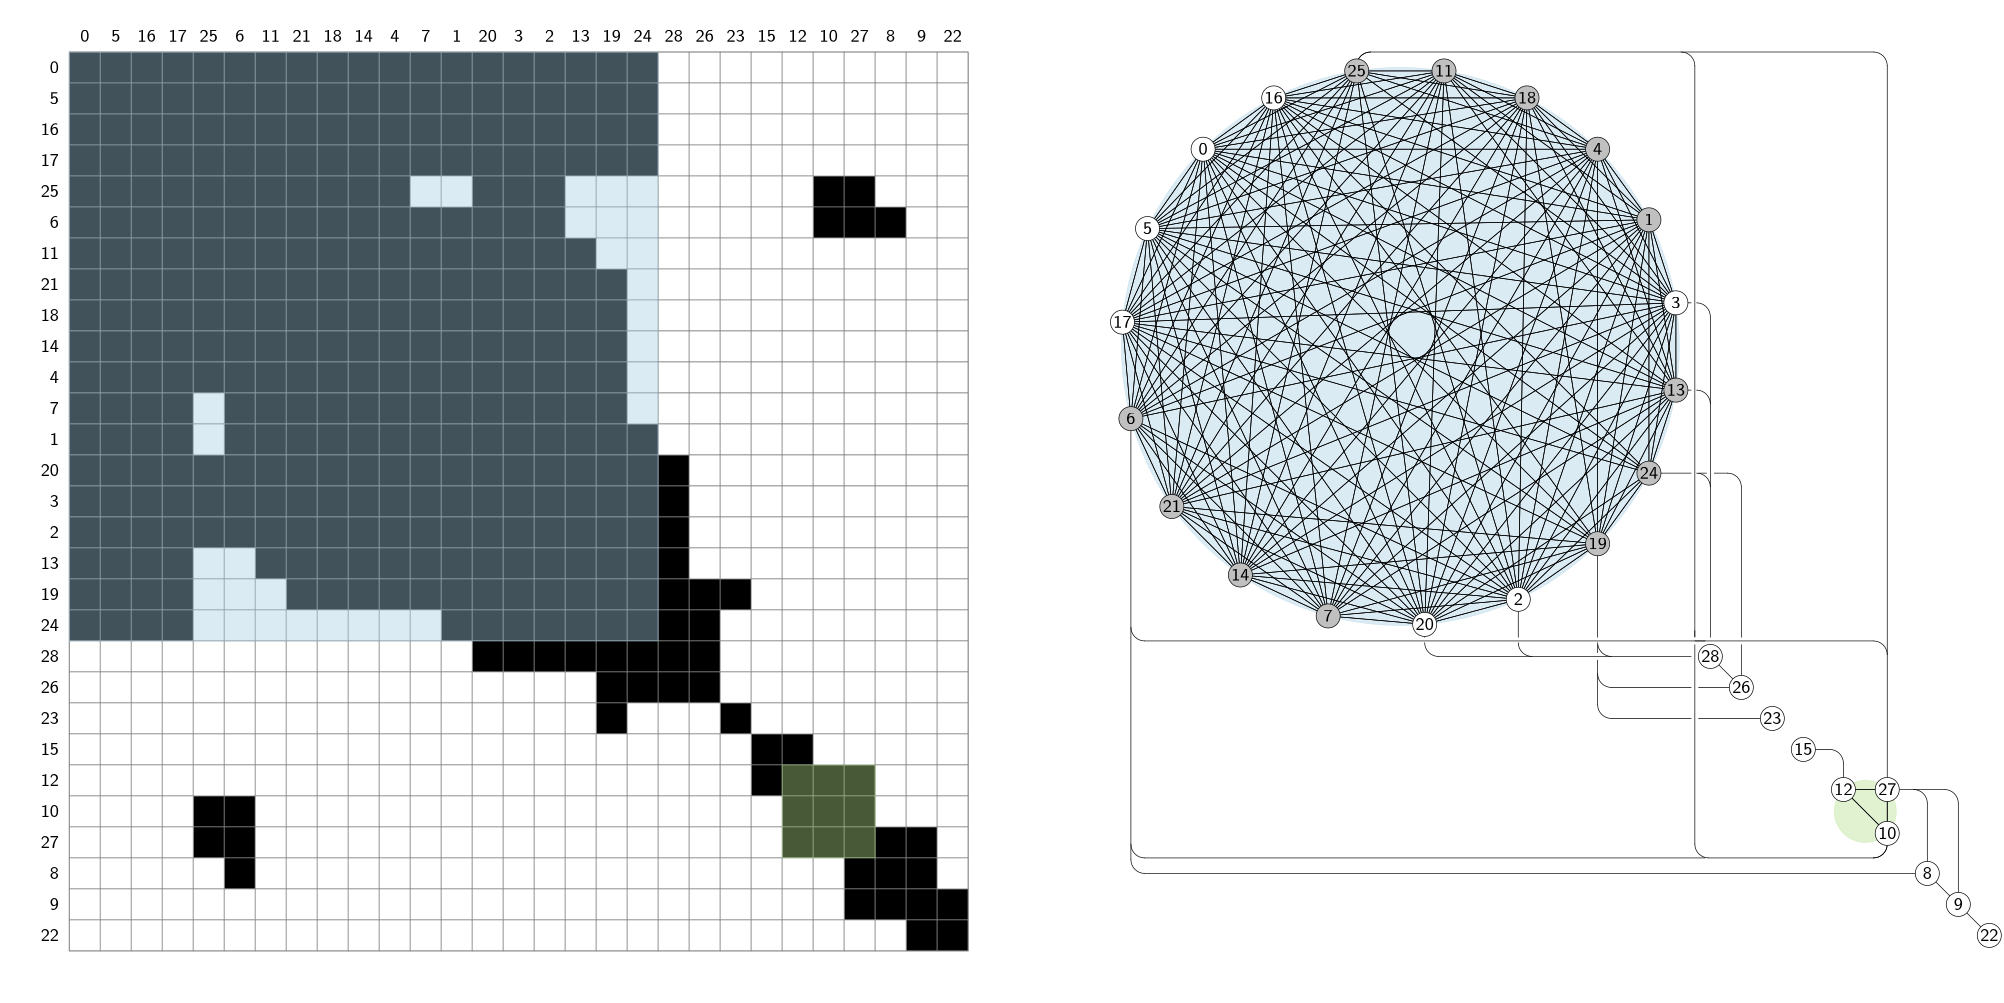 <?xml version="1.0"?>
<!DOCTYPE ipe SYSTEM "ipe.dtd">
<ipe version="70010" creator="Ipe 7.0.10">
<info created="D:20100909134504" modified="D:20100909150018"/>
<ipestyle name="GeometryCoreExport">
<layout paper="595.0 842.0" origin="0 0" frame="595.0 842.0"/>
<preamble>\renewcommand\familydefault{\sfdefault}</preamble>
<color name="pink" value="1.0 0.7529412 0.7921569"/>
<color name="navy" value="0.0 0.0 0.5019608"/>
<color name="darkgreen" value="0.0 0.3882353 0.0"/>
<color name="yellow" value="1.0 1.0 0.0"/>
<color name="turquoise" value="0.2509804 0.8745098 0.8156863"/>
<color name="CB light green" value="0.69803923 0.8745098 0.5411765"/>
<color name="CB dark red" value="0.8901961 0.101960786 0.10980392"/>
<color name="CB light purple" value="0.7921569 0.69803923 0.8392157"/>
<color name="red" value="1.0 0.0 0.0"/>
<color name="gold" value="1.0 0.8392157 0.0"/>
<color name="gray" value="0.7411765 0.7411765 0.7411765"/>
<color name="darkcyan" value="0.0 0.5411765 0.5411765"/>
<color name="lightblue" value="0.6745098 0.84313726 0.9019608"/>
<color name="white" value="1.0 1.0 1.0"/>
<color name="darkgray" value="0.6627451 0.6627451 0.6627451"/>
<color name="darkorange" value="1.0 0.54509807 0.0"/>
<color name="darkmagenta" value="0.5411765 0.0 0.5411765"/>
<color name="CB light orange" value="0.99215686 0.7490196 0.43529412"/>
<color name="darkblue" value="0.0 0.0 0.5411765"/>
<color name="lightcyan" value="0.8745098 1.0 1.0"/>
<color name="lightgray" value="0.8235294 0.8235294 0.8235294"/>
<color name="green" value="0.0 1.0 0.0"/>
<color name="lightyellow" value="1.0 1.0 0.8745098"/>
<color name="violet" value="0.92941177 0.50980395 0.92941177"/>
<color name="black" value="0.0 0.0 0.0"/>
<color name="brown" value="0.6431373 0.16470589 0.16470589"/>
<color name="lightgreen" value="0.5647059 0.92941177 0.5647059"/>
<color name="CB light red" value="0.9843137 0.6039216 0.6"/>
<color name="orange" value="1.0 0.6431373 0.0"/>
<color name="CB dark purple" value="0.41568628 0.23921569 0.6039216"/>
<color name="CB dark green" value="0.2 0.627451 0.17254902"/>
<color name="blue" value="0.0 0.0 1.0"/>
<color name="darkred" value="0.5411765 0.0 0.0"/>
<color name="seagreen" value="0.1764706 0.5411765 0.3372549"/>
<color name="purple" value="0.62352943 0.12156863 0.9372549"/>
<color name="CB dark orange" value="1.0 0.49803922 0.0"/>
<color name="CB light blue" value="0.6509804 0.80784315 0.8901961"/>
<color name="CB dark blue" value="0.12156863 0.47058824 0.7058824"/>
<symbolsize name="small" value="2.0"/>
<symbolsize name="normal" value="3.0"/>
<symbolsize name="large" value="5.0"/>
<symbolsize name="tiny" value="1.1"/>
<pen name="normal" value="0.4"/>
<pen name="fat" value="1.2"/>
<pen name="heavier" value="0.8"/>
<pen name="ultrafat" value="2.0"/>
<dashstyle name="dashed" value="[4.0] 0"/>
<dashstyle name="W dot heavier" value="[0.01 1.6] 0"/>
<dashstyle name="W dot fat" value="[0.01 2.4] 0"/>
<dashstyle name="W dot normal" value="[0.01 0.8] 0"/>
<dashstyle name="dash dot dotted" value="[4.0 2.0 1.0 2.0 1.0 2.0] 0"/>
<dashstyle name="W dashed normal" value="[1.0 1.7] 0"/>
<dashstyle name="W dashed heavier" value="[2.0 3.0] 0"/>
<dashstyle name="W dashed ultrafat" value="[5.0 8.5] 0"/>
<dashstyle name="dash dotted" value="[4.0 2.0 1.0 2.0] 0"/>
<dashstyle name="W dot ultrafat" value="[0.01 4.0] 0"/>
<dashstyle name="dotted" value="[1.0 3.0] 0"/>
<dashstyle name="W dashed fat" value="[3.0 5.1] 0"/>
<opacity name="25%" value="0.25"/>
<opacity name="opaque" value="1.0"/>
<opacity name="100%" value="1.0"/>
<opacity name="10%" value="0.1"/>
<opacity name="20%" value="0.2"/>
<opacity name="30%" value="0.3"/>
<opacity name="40%" value="0.4"/>
<opacity name="50%" value="0.5"/>
<opacity name="60%" value="0.6"/>
<opacity name="70%" value="0.75"/>
<opacity name="80%" value="0.8"/>
<opacity name="90%" value="0.9"/>
</ipestyle>
<page>
<layer name="default"/>
<view layers="default" active="default"/>
<text type="label" transformations="affine" pos="0 0" size="5.0" stroke="black" valign="baseline" halign="center" matrix="1.2398753894080996 0.0 0.0 1.2398753894080996 42.77570093457943 586.5233644859813" layer="default">0</text>
<text type="label" transformations="affine" pos="0 0" size="5.0" stroke="black" valign="baseline" halign="center" matrix="1.2398753894080996 0.0 0.0 1.2398753894080996 53.93457943925233 586.5233644859813">5</text>
<text type="label" transformations="affine" pos="0 0" size="5.0" stroke="black" valign="baseline" halign="center" matrix="1.2398753894080996 0.0 0.0 1.2398753894080996 65.09345794392523 586.5233644859813">16</text>
<text type="label" transformations="affine" pos="0 0" size="5.0" stroke="black" valign="baseline" halign="center" matrix="1.2398753894080996 0.0 0.0 1.2398753894080996 76.25233644859813 586.5233644859813">17</text>
<text type="label" transformations="affine" pos="0 0" size="5.0" stroke="black" valign="baseline" halign="center" matrix="1.2398753894080996 0.0 0.0 1.2398753894080996 87.41121495327103 586.5233644859813">25</text>
<text type="label" transformations="affine" pos="0 0" size="5.0" stroke="black" valign="baseline" halign="center" matrix="1.2398753894080996 0.0 0.0 1.2398753894080996 98.57009345794393 586.5233644859813">6</text>
<text type="label" transformations="affine" pos="0 0" size="5.0" stroke="black" valign="baseline" halign="center" matrix="1.2398753894080996 0.0 0.0 1.2398753894080996 109.72897196261681 586.5233644859813">11</text>
<text type="label" transformations="affine" pos="0 0" size="5.0" stroke="black" valign="baseline" halign="center" matrix="1.2398753894080996 0.0 0.0 1.2398753894080996 120.88785046728971 586.5233644859813">21</text>
<text type="label" transformations="affine" pos="0 0" size="5.0" stroke="black" valign="baseline" halign="center" matrix="1.2398753894080996 0.0 0.0 1.2398753894080996 132.0467289719626 586.5233644859813">18</text>
<text type="label" transformations="affine" pos="0 0" size="5.0" stroke="black" valign="baseline" halign="center" matrix="1.2398753894080996 0.0 0.0 1.2398753894080996 143.20560747663552 586.5233644859813">14</text>
<text type="label" transformations="affine" pos="0 0" size="5.0" stroke="black" valign="baseline" halign="center" matrix="1.2398753894080996 0.0 0.0 1.2398753894080996 154.3644859813084 586.5233644859813">4</text>
<text type="label" transformations="affine" pos="0 0" size="5.0" stroke="black" valign="baseline" halign="center" matrix="1.2398753894080996 0.0 0.0 1.2398753894080996 165.5233644859813 586.5233644859813">7</text>
<text type="label" transformations="affine" pos="0 0" size="5.0" stroke="black" valign="baseline" halign="center" matrix="1.2398753894080996 0.0 0.0 1.2398753894080996 176.68224299065417 586.5233644859813">1</text>
<text type="label" transformations="affine" pos="0 0" size="5.0" stroke="black" valign="baseline" halign="center" matrix="1.2398753894080996 0.0 0.0 1.2398753894080996 187.84112149532712 586.5233644859813">20</text>
<text type="label" transformations="affine" pos="0 0" size="5.0" stroke="black" valign="baseline" halign="center" matrix="1.2398753894080996 0.0 0.0 1.2398753894080996 199.0 586.5233644859813">3</text>
<text type="label" transformations="affine" pos="0 0" size="5.0" stroke="black" valign="baseline" halign="center" matrix="1.2398753894080996 0.0 0.0 1.2398753894080996 210.15887850467288 586.5233644859813">2</text>
<text type="label" transformations="affine" pos="0 0" size="5.0" stroke="black" valign="baseline" halign="center" matrix="1.2398753894080996 0.0 0.0 1.2398753894080996 221.31775700934577 586.5233644859813">13</text>
<text type="label" transformations="affine" pos="0 0" size="5.0" stroke="black" valign="baseline" halign="center" matrix="1.2398753894080996 0.0 0.0 1.2398753894080996 232.47663551401865 586.5233644859813">19</text>
<text type="label" transformations="affine" pos="0 0" size="5.0" stroke="black" valign="baseline" halign="center" matrix="1.2398753894080996 0.0 0.0 1.2398753894080996 243.6355140186916 586.5233644859813">24</text>
<text type="label" transformations="affine" pos="0 0" size="5.0" stroke="black" valign="baseline" halign="center" matrix="1.2398753894080996 0.0 0.0 1.2398753894080996 254.79439252336448 586.5233644859813">28</text>
<text type="label" transformations="affine" pos="0 0" size="5.0" stroke="black" valign="baseline" halign="center" matrix="1.2398753894080996 0.0 0.0 1.2398753894080996 265.95327102803736 586.5233644859813">26</text>
<text type="label" transformations="affine" pos="0 0" size="5.0" stroke="black" valign="baseline" halign="center" matrix="1.2398753894080996 0.0 0.0 1.2398753894080996 277.11214953271025 586.5233644859813">23</text>
<text type="label" transformations="affine" pos="0 0" size="5.0" stroke="black" valign="baseline" halign="center" matrix="1.2398753894080996 0.0 0.0 1.2398753894080996 288.27102803738313 586.5233644859813">15</text>
<text type="label" transformations="affine" pos="0 0" size="5.0" stroke="black" valign="baseline" halign="center" matrix="1.2398753894080996 0.0 0.0 1.2398753894080996 299.429906542056 586.5233644859813">12</text>
<text type="label" transformations="affine" pos="0 0" size="5.0" stroke="black" valign="baseline" halign="center" matrix="1.2398753894080996 0.0 0.0 1.2398753894080996 310.58878504672896 586.5233644859813">10</text>
<text type="label" transformations="affine" pos="0 0" size="5.0" stroke="black" valign="baseline" halign="center" matrix="1.2398753894080996 0.0 0.0 1.2398753894080996 321.74766355140184 586.5233644859813">27</text>
<text type="label" transformations="affine" pos="0 0" size="5.0" stroke="black" valign="baseline" halign="center" matrix="1.2398753894080996 0.0 0.0 1.2398753894080996 332.9065420560747 586.5233644859813">8</text>
<text type="label" transformations="affine" pos="0 0" size="5.0" stroke="black" valign="baseline" halign="center" matrix="1.2398753894080996 0.0 0.0 1.2398753894080996 344.0654205607476 586.5233644859813">9</text>
<text type="label" transformations="affine" pos="0 0" size="5.0" stroke="black" valign="baseline" halign="center" matrix="1.2398753894080996 0.0 0.0 1.2398753894080996 355.2242990654205 586.5233644859813">22</text>
<text type="label" transformations="affine" pos="0 0" size="5.0" stroke="black" valign="center" halign="right" matrix="1.2398753894080996 0.0 0.0 1.2398753894080996 33.47663551401869 577.2242990654205"> 0</text>
<text type="label" transformations="affine" pos="0 0" size="5.0" stroke="black" valign="center" halign="right" matrix="1.2398753894080996 0.0 0.0 1.2398753894080996 33.47663551401869 566.0654205607476"> 5</text>
<text type="label" transformations="affine" pos="0 0" size="5.0" stroke="black" valign="center" halign="right" matrix="1.2398753894080996 0.0 0.0 1.2398753894080996 33.47663551401869 554.9065420560747"> 16</text>
<text type="label" transformations="affine" pos="0 0" size="5.0" stroke="black" valign="center" halign="right" matrix="1.2398753894080996 0.0 0.0 1.2398753894080996 33.47663551401869 543.7476635514018"> 17</text>
<text type="label" transformations="affine" pos="0 0" size="5.0" stroke="black" valign="center" halign="right" matrix="1.2398753894080996 0.0 0.0 1.2398753894080996 33.47663551401869 532.588785046729"> 25</text>
<text type="label" transformations="affine" pos="0 0" size="5.0" stroke="black" valign="center" halign="right" matrix="1.2398753894080996 0.0 0.0 1.2398753894080996 33.47663551401869 521.429906542056"> 6</text>
<text type="label" transformations="affine" pos="0 0" size="5.0" stroke="black" valign="center" halign="right" matrix="1.2398753894080996 0.0 0.0 1.2398753894080996 33.47663551401869 510.27102803738313"> 11</text>
<text type="label" transformations="affine" pos="0 0" size="5.0" stroke="black" valign="center" halign="right" matrix="1.2398753894080996 0.0 0.0 1.2398753894080996 33.47663551401869 499.11214953271025"> 21</text>
<text type="label" transformations="affine" pos="0 0" size="5.0" stroke="black" valign="center" halign="right" matrix="1.2398753894080996 0.0 0.0 1.2398753894080996 33.47663551401869 487.95327102803736"> 18</text>
<text type="label" transformations="affine" pos="0 0" size="5.0" stroke="black" valign="center" halign="right" matrix="1.2398753894080996 0.0 0.0 1.2398753894080996 33.47663551401869 476.7943925233644"> 14</text>
<text type="label" transformations="affine" pos="0 0" size="5.0" stroke="black" valign="center" halign="right" matrix="1.2398753894080996 0.0 0.0 1.2398753894080996 33.47663551401869 465.63551401869154"> 4</text>
<text type="label" transformations="affine" pos="0 0" size="5.0" stroke="black" valign="center" halign="right" matrix="1.2398753894080996 0.0 0.0 1.2398753894080996 33.47663551401869 454.47663551401865"> 7</text>
<text type="label" transformations="affine" pos="0 0" size="5.0" stroke="black" valign="center" halign="right" matrix="1.2398753894080996 0.0 0.0 1.2398753894080996 33.47663551401869 443.31775700934577"> 1</text>
<text type="label" transformations="affine" pos="0 0" size="5.0" stroke="black" valign="center" halign="right" matrix="1.2398753894080996 0.0 0.0 1.2398753894080996 33.47663551401869 432.1588785046729"> 20</text>
<text type="label" transformations="affine" pos="0 0" size="5.0" stroke="black" valign="center" halign="right" matrix="1.2398753894080996 0.0 0.0 1.2398753894080996 33.47663551401869 421.0"> 3</text>
<text type="label" transformations="affine" pos="0 0" size="5.0" stroke="black" valign="center" halign="right" matrix="1.2398753894080996 0.0 0.0 1.2398753894080996 33.47663551401869 409.8411214953271"> 2</text>
<text type="label" transformations="affine" pos="0 0" size="5.0" stroke="black" valign="center" halign="right" matrix="1.2398753894080996 0.0 0.0 1.2398753894080996 33.47663551401869 398.6822429906542"> 13</text>
<text type="label" transformations="affine" pos="0 0" size="5.0" stroke="black" valign="center" halign="right" matrix="1.2398753894080996 0.0 0.0 1.2398753894080996 33.47663551401869 387.5233644859813"> 19</text>
<text type="label" transformations="affine" pos="0 0" size="5.0" stroke="black" valign="center" halign="right" matrix="1.2398753894080996 0.0 0.0 1.2398753894080996 33.47663551401869 376.36448598130835"> 24</text>
<text type="label" transformations="affine" pos="0 0" size="5.0" stroke="black" valign="center" halign="right" matrix="1.2398753894080996 0.0 0.0 1.2398753894080996 33.47663551401869 365.20560747663546"> 28</text>
<text type="label" transformations="affine" pos="0 0" size="5.0" stroke="black" valign="center" halign="right" matrix="1.2398753894080996 0.0 0.0 1.2398753894080996 33.47663551401869 354.0467289719626"> 26</text>
<text type="label" transformations="affine" pos="0 0" size="5.0" stroke="black" valign="center" halign="right" matrix="1.2398753894080996 0.0 0.0 1.2398753894080996 33.47663551401869 342.8878504672897"> 23</text>
<text type="label" transformations="affine" pos="0 0" size="5.0" stroke="black" valign="center" halign="right" matrix="1.2398753894080996 0.0 0.0 1.2398753894080996 33.47663551401869 331.7289719626168"> 15</text>
<text type="label" transformations="affine" pos="0 0" size="5.0" stroke="black" valign="center" halign="right" matrix="1.2398753894080996 0.0 0.0 1.2398753894080996 33.47663551401869 320.5700934579439"> 12</text>
<text type="label" transformations="affine" pos="0 0" size="5.0" stroke="black" valign="center" halign="right" matrix="1.2398753894080996 0.0 0.0 1.2398753894080996 33.47663551401869 309.41121495327104"> 10</text>
<text type="label" transformations="affine" pos="0 0" size="5.0" stroke="black" valign="center" halign="right" matrix="1.2398753894080996 0.0 0.0 1.2398753894080996 33.47663551401869 298.2523364485981"> 27</text>
<text type="label" transformations="affine" pos="0 0" size="5.0" stroke="black" valign="center" halign="right" matrix="1.2398753894080996 0.0 0.0 1.2398753894080996 33.47663551401869 287.0934579439252"> 8</text>
<text type="label" transformations="affine" pos="0 0" size="5.0" stroke="black" valign="center" halign="right" matrix="1.2398753894080996 0.0 0.0 1.2398753894080996 33.47663551401869 275.93457943925233"> 9</text>
<text type="label" transformations="affine" pos="0 0" size="5.0" stroke="black" valign="center" halign="right" matrix="1.2398753894080996 0.0 0.0 1.2398753894080996 33.47663551401869 264.77570093457945"> 22</text>
<path cap="1" matrix="1.2398753894080996 0.0 0.0 1.2398753894080996 12.398753894080997 234.39875389408098" stroke="0.5019608 0.5019608 0.5019608" fill="black" pen="0.24797507788161993">
20.0 272.0 m
29.0 272.0 l
29.0 281.0 l
20.0 281.0 l
h
</path>
<path cap="1" matrix="1.2398753894080996 0.0 0.0 1.2398753894080996 12.398753894080997 234.39875389408098" stroke="0.5019608 0.5019608 0.5019608" fill="black" pen="0.24797507788161993">
20.0 263.0 m
29.0 263.0 l
29.0 272.0 l
20.0 272.0 l
h
</path>
<path cap="1" matrix="1.2398753894080996 0.0 0.0 1.2398753894080996 12.398753894080997 234.39875389408098" stroke="0.5019608 0.5019608 0.5019608" fill="black" pen="0.24797507788161993">
20.0 254.0 m
29.0 254.0 l
29.0 263.0 l
20.0 263.0 l
h
</path>
<path cap="1" matrix="1.2398753894080996 0.0 0.0 1.2398753894080996 12.398753894080997 234.39875389408098" stroke="0.5019608 0.5019608 0.5019608" fill="black" pen="0.24797507788161993">
20.0 245.0 m
29.0 245.0 l
29.0 254.0 l
20.0 254.0 l
h
</path>
<path cap="1" matrix="1.2398753894080996 0.0 0.0 1.2398753894080996 12.398753894080997 234.39875389408098" stroke="0.5019608 0.5019608 0.5019608" fill="black" pen="0.24797507788161993">
20.0 236.0 m
29.0 236.0 l
29.0 245.0 l
20.0 245.0 l
h
</path>
<path cap="1" matrix="1.2398753894080996 0.0 0.0 1.2398753894080996 12.398753894080997 234.39875389408098" stroke="0.5019608 0.5019608 0.5019608" fill="black" pen="0.24797507788161993">
20.0 227.0 m
29.0 227.0 l
29.0 236.0 l
20.0 236.0 l
h
</path>
<path cap="1" matrix="1.2398753894080996 0.0 0.0 1.2398753894080996 12.398753894080997 234.39875389408098" stroke="0.5019608 0.5019608 0.5019608" fill="black" pen="0.24797507788161993">
20.0 218.0 m
29.0 218.0 l
29.0 227.0 l
20.0 227.0 l
h
</path>
<path cap="1" matrix="1.2398753894080996 0.0 0.0 1.2398753894080996 12.398753894080997 234.39875389408098" stroke="0.5019608 0.5019608 0.5019608" fill="black" pen="0.24797507788161993">
20.0 209.0 m
29.0 209.0 l
29.0 218.0 l
20.0 218.0 l
h
</path>
<path cap="1" matrix="1.2398753894080996 0.0 0.0 1.2398753894080996 12.398753894080997 234.39875389408098" stroke="0.5019608 0.5019608 0.5019608" fill="black" pen="0.24797507788161993">
20.0 200.0 m
29.0 200.0 l
29.0 209.0 l
20.0 209.0 l
h
</path>
<path cap="1" matrix="1.2398753894080996 0.0 0.0 1.2398753894080996 12.398753894080997 234.39875389408098" stroke="0.5019608 0.5019608 0.5019608" fill="black" pen="0.24797507788161993">
20.0 191.0 m
29.0 191.0 l
29.0 200.0 l
20.0 200.0 l
h
</path>
<path cap="1" matrix="1.2398753894080996 0.0 0.0 1.2398753894080996 12.398753894080997 234.39875389408098" stroke="0.5019608 0.5019608 0.5019608" fill="black" pen="0.24797507788161993">
20.0 182.0 m
29.0 182.0 l
29.0 191.0 l
20.0 191.0 l
h
</path>
<path cap="1" matrix="1.2398753894080996 0.0 0.0 1.2398753894080996 12.398753894080997 234.39875389408098" stroke="0.5019608 0.5019608 0.5019608" fill="black" pen="0.24797507788161993">
20.0 173.0 m
29.0 173.0 l
29.0 182.0 l
20.0 182.0 l
h
</path>
<path cap="1" matrix="1.2398753894080996 0.0 0.0 1.2398753894080996 12.398753894080997 234.39875389408098" stroke="0.5019608 0.5019608 0.5019608" fill="black" pen="0.24797507788161993">
20.0 164.0 m
29.0 164.0 l
29.0 173.0 l
20.0 173.0 l
h
</path>
<path cap="1" matrix="1.2398753894080996 0.0 0.0 1.2398753894080996 12.398753894080997 234.39875389408098" stroke="0.5019608 0.5019608 0.5019608" fill="black" pen="0.24797507788161993">
20.0 155.0 m
29.0 155.0 l
29.0 164.0 l
20.0 164.0 l
h
</path>
<path cap="1" matrix="1.2398753894080996 0.0 0.0 1.2398753894080996 12.398753894080997 234.39875389408098" stroke="0.5019608 0.5019608 0.5019608" fill="black" pen="0.24797507788161993">
20.0 146.0 m
29.0 146.0 l
29.0 155.0 l
20.0 155.0 l
h
</path>
<path cap="1" matrix="1.2398753894080996 0.0 0.0 1.2398753894080996 12.398753894080997 234.39875389408098" stroke="0.5019608 0.5019608 0.5019608" fill="black" pen="0.24797507788161993">
20.0 137.0 m
29.0 137.0 l
29.0 146.0 l
20.0 146.0 l
h
</path>
<path cap="1" matrix="1.2398753894080996 0.0 0.0 1.2398753894080996 12.398753894080997 234.39875389408098" stroke="0.5019608 0.5019608 0.5019608" fill="black" pen="0.24797507788161993">
20.0 128.0 m
29.0 128.0 l
29.0 137.0 l
20.0 137.0 l
h
</path>
<path cap="1" matrix="1.2398753894080996 0.0 0.0 1.2398753894080996 12.398753894080997 234.39875389408098" stroke="0.5019608 0.5019608 0.5019608" fill="black" pen="0.24797507788161993">
20.0 119.0 m
29.0 119.0 l
29.0 128.0 l
20.0 128.0 l
h
</path>
<path cap="1" matrix="1.2398753894080996 0.0 0.0 1.2398753894080996 12.398753894080997 234.39875389408098" stroke="0.5019608 0.5019608 0.5019608" fill="black" pen="0.24797507788161993">
20.0 110.0 m
29.0 110.0 l
29.0 119.0 l
20.0 119.0 l
h
</path>
<path cap="1" matrix="1.2398753894080996 0.0 0.0 1.2398753894080996 12.398753894080997 234.39875389408098" stroke="0.5019608 0.5019608 0.5019608" fill="black" pen="0.24797507788161993">
29.0 272.0 m
38.0 272.0 l
38.0 281.0 l
29.0 281.0 l
h
</path>
<path cap="1" matrix="1.2398753894080996 0.0 0.0 1.2398753894080996 12.398753894080997 234.39875389408098" stroke="0.5019608 0.5019608 0.5019608" fill="black" pen="0.24797507788161993">
29.0 263.0 m
38.0 263.0 l
38.0 272.0 l
29.0 272.0 l
h
</path>
<path cap="1" matrix="1.2398753894080996 0.0 0.0 1.2398753894080996 12.398753894080997 234.39875389408098" stroke="0.5019608 0.5019608 0.5019608" fill="black" pen="0.24797507788161993">
29.0 254.0 m
38.0 254.0 l
38.0 263.0 l
29.0 263.0 l
h
</path>
<path cap="1" matrix="1.2398753894080996 0.0 0.0 1.2398753894080996 12.398753894080997 234.39875389408098" stroke="0.5019608 0.5019608 0.5019608" fill="black" pen="0.24797507788161993">
29.0 245.0 m
38.0 245.0 l
38.0 254.0 l
29.0 254.0 l
h
</path>
<path cap="1" matrix="1.2398753894080996 0.0 0.0 1.2398753894080996 12.398753894080997 234.39875389408098" stroke="0.5019608 0.5019608 0.5019608" fill="black" pen="0.24797507788161993">
29.0 236.0 m
38.0 236.0 l
38.0 245.0 l
29.0 245.0 l
h
</path>
<path cap="1" matrix="1.2398753894080996 0.0 0.0 1.2398753894080996 12.398753894080997 234.39875389408098" stroke="0.5019608 0.5019608 0.5019608" fill="black" pen="0.24797507788161993">
29.0 227.0 m
38.0 227.0 l
38.0 236.0 l
29.0 236.0 l
h
</path>
<path cap="1" matrix="1.2398753894080996 0.0 0.0 1.2398753894080996 12.398753894080997 234.39875389408098" stroke="0.5019608 0.5019608 0.5019608" fill="black" pen="0.24797507788161993">
29.0 218.0 m
38.0 218.0 l
38.0 227.0 l
29.0 227.0 l
h
</path>
<path cap="1" matrix="1.2398753894080996 0.0 0.0 1.2398753894080996 12.398753894080997 234.39875389408098" stroke="0.5019608 0.5019608 0.5019608" fill="black" pen="0.24797507788161993">
29.0 209.0 m
38.0 209.0 l
38.0 218.0 l
29.0 218.0 l
h
</path>
<path cap="1" matrix="1.2398753894080996 0.0 0.0 1.2398753894080996 12.398753894080997 234.39875389408098" stroke="0.5019608 0.5019608 0.5019608" fill="black" pen="0.24797507788161993">
29.0 200.0 m
38.0 200.0 l
38.0 209.0 l
29.0 209.0 l
h
</path>
<path cap="1" matrix="1.2398753894080996 0.0 0.0 1.2398753894080996 12.398753894080997 234.39875389408098" stroke="0.5019608 0.5019608 0.5019608" fill="black" pen="0.24797507788161993">
29.0 191.0 m
38.0 191.0 l
38.0 200.0 l
29.0 200.0 l
h
</path>
<path cap="1" matrix="1.2398753894080996 0.0 0.0 1.2398753894080996 12.398753894080997 234.39875389408098" stroke="0.5019608 0.5019608 0.5019608" fill="black" pen="0.24797507788161993">
29.0 182.0 m
38.0 182.0 l
38.0 191.0 l
29.0 191.0 l
h
</path>
<path cap="1" matrix="1.2398753894080996 0.0 0.0 1.2398753894080996 12.398753894080997 234.39875389408098" stroke="0.5019608 0.5019608 0.5019608" fill="black" pen="0.24797507788161993">
29.0 173.0 m
38.0 173.0 l
38.0 182.0 l
29.0 182.0 l
h
</path>
<path cap="1" matrix="1.2398753894080996 0.0 0.0 1.2398753894080996 12.398753894080997 234.39875389408098" stroke="0.5019608 0.5019608 0.5019608" fill="black" pen="0.24797507788161993">
29.0 164.0 m
38.0 164.0 l
38.0 173.0 l
29.0 173.0 l
h
</path>
<path cap="1" matrix="1.2398753894080996 0.0 0.0 1.2398753894080996 12.398753894080997 234.39875389408098" stroke="0.5019608 0.5019608 0.5019608" fill="black" pen="0.24797507788161993">
29.0 155.0 m
38.0 155.0 l
38.0 164.0 l
29.0 164.0 l
h
</path>
<path cap="1" matrix="1.2398753894080996 0.0 0.0 1.2398753894080996 12.398753894080997 234.39875389408098" stroke="0.5019608 0.5019608 0.5019608" fill="black" pen="0.24797507788161993">
29.0 146.0 m
38.0 146.0 l
38.0 155.0 l
29.0 155.0 l
h
</path>
<path cap="1" matrix="1.2398753894080996 0.0 0.0 1.2398753894080996 12.398753894080997 234.39875389408098" stroke="0.5019608 0.5019608 0.5019608" fill="black" pen="0.24797507788161993">
29.0 137.0 m
38.0 137.0 l
38.0 146.0 l
29.0 146.0 l
h
</path>
<path cap="1" matrix="1.2398753894080996 0.0 0.0 1.2398753894080996 12.398753894080997 234.39875389408098" stroke="0.5019608 0.5019608 0.5019608" fill="black" pen="0.24797507788161993">
29.0 128.0 m
38.0 128.0 l
38.0 137.0 l
29.0 137.0 l
h
</path>
<path cap="1" matrix="1.2398753894080996 0.0 0.0 1.2398753894080996 12.398753894080997 234.39875389408098" stroke="0.5019608 0.5019608 0.5019608" fill="black" pen="0.24797507788161993">
29.0 119.0 m
38.0 119.0 l
38.0 128.0 l
29.0 128.0 l
h
</path>
<path cap="1" matrix="1.2398753894080996 0.0 0.0 1.2398753894080996 12.398753894080997 234.39875389408098" stroke="0.5019608 0.5019608 0.5019608" fill="black" pen="0.24797507788161993">
29.0 110.0 m
38.0 110.0 l
38.0 119.0 l
29.0 119.0 l
h
</path>
<path cap="1" matrix="1.2398753894080996 0.0 0.0 1.2398753894080996 12.398753894080997 234.39875389408098" stroke="0.5019608 0.5019608 0.5019608" fill="black" pen="0.24797507788161993">
38.0 272.0 m
47.0 272.0 l
47.0 281.0 l
38.0 281.0 l
h
</path>
<path cap="1" matrix="1.2398753894080996 0.0 0.0 1.2398753894080996 12.398753894080997 234.39875389408098" stroke="0.5019608 0.5019608 0.5019608" fill="black" pen="0.24797507788161993">
38.0 263.0 m
47.0 263.0 l
47.0 272.0 l
38.0 272.0 l
h
</path>
<path cap="1" matrix="1.2398753894080996 0.0 0.0 1.2398753894080996 12.398753894080997 234.39875389408098" stroke="0.5019608 0.5019608 0.5019608" fill="black" pen="0.24797507788161993">
38.0 254.0 m
47.0 254.0 l
47.0 263.0 l
38.0 263.0 l
h
</path>
<path cap="1" matrix="1.2398753894080996 0.0 0.0 1.2398753894080996 12.398753894080997 234.39875389408098" stroke="0.5019608 0.5019608 0.5019608" fill="black" pen="0.24797507788161993">
38.0 245.0 m
47.0 245.0 l
47.0 254.0 l
38.0 254.0 l
h
</path>
<path cap="1" matrix="1.2398753894080996 0.0 0.0 1.2398753894080996 12.398753894080997 234.39875389408098" stroke="0.5019608 0.5019608 0.5019608" fill="black" pen="0.24797507788161993">
38.0 236.0 m
47.0 236.0 l
47.0 245.0 l
38.0 245.0 l
h
</path>
<path cap="1" matrix="1.2398753894080996 0.0 0.0 1.2398753894080996 12.398753894080997 234.39875389408098" stroke="0.5019608 0.5019608 0.5019608" fill="black" pen="0.24797507788161993">
38.0 227.0 m
47.0 227.0 l
47.0 236.0 l
38.0 236.0 l
h
</path>
<path cap="1" matrix="1.2398753894080996 0.0 0.0 1.2398753894080996 12.398753894080997 234.39875389408098" stroke="0.5019608 0.5019608 0.5019608" fill="black" pen="0.24797507788161993">
38.0 218.0 m
47.0 218.0 l
47.0 227.0 l
38.0 227.0 l
h
</path>
<path cap="1" matrix="1.2398753894080996 0.0 0.0 1.2398753894080996 12.398753894080997 234.39875389408098" stroke="0.5019608 0.5019608 0.5019608" fill="black" pen="0.24797507788161993">
38.0 209.0 m
47.0 209.0 l
47.0 218.0 l
38.0 218.0 l
h
</path>
<path cap="1" matrix="1.2398753894080996 0.0 0.0 1.2398753894080996 12.398753894080997 234.39875389408098" stroke="0.5019608 0.5019608 0.5019608" fill="black" pen="0.24797507788161993">
38.0 200.0 m
47.0 200.0 l
47.0 209.0 l
38.0 209.0 l
h
</path>
<path cap="1" matrix="1.2398753894080996 0.0 0.0 1.2398753894080996 12.398753894080997 234.39875389408098" stroke="0.5019608 0.5019608 0.5019608" fill="black" pen="0.24797507788161993">
38.0 191.0 m
47.0 191.0 l
47.0 200.0 l
38.0 200.0 l
h
</path>
<path cap="1" matrix="1.2398753894080996 0.0 0.0 1.2398753894080996 12.398753894080997 234.39875389408098" stroke="0.5019608 0.5019608 0.5019608" fill="black" pen="0.24797507788161993">
38.0 182.0 m
47.0 182.0 l
47.0 191.0 l
38.0 191.0 l
h
</path>
<path cap="1" matrix="1.2398753894080996 0.0 0.0 1.2398753894080996 12.398753894080997 234.39875389408098" stroke="0.5019608 0.5019608 0.5019608" fill="black" pen="0.24797507788161993">
38.0 173.0 m
47.0 173.0 l
47.0 182.0 l
38.0 182.0 l
h
</path>
<path cap="1" matrix="1.2398753894080996 0.0 0.0 1.2398753894080996 12.398753894080997 234.39875389408098" stroke="0.5019608 0.5019608 0.5019608" fill="black" pen="0.24797507788161993">
38.0 164.0 m
47.0 164.0 l
47.0 173.0 l
38.0 173.0 l
h
</path>
<path cap="1" matrix="1.2398753894080996 0.0 0.0 1.2398753894080996 12.398753894080997 234.39875389408098" stroke="0.5019608 0.5019608 0.5019608" fill="black" pen="0.24797507788161993">
38.0 155.0 m
47.0 155.0 l
47.0 164.0 l
38.0 164.0 l
h
</path>
<path cap="1" matrix="1.2398753894080996 0.0 0.0 1.2398753894080996 12.398753894080997 234.39875389408098" stroke="0.5019608 0.5019608 0.5019608" fill="black" pen="0.24797507788161993">
38.0 146.0 m
47.0 146.0 l
47.0 155.0 l
38.0 155.0 l
h
</path>
<path cap="1" matrix="1.2398753894080996 0.0 0.0 1.2398753894080996 12.398753894080997 234.39875389408098" stroke="0.5019608 0.5019608 0.5019608" fill="black" pen="0.24797507788161993">
38.0 137.0 m
47.0 137.0 l
47.0 146.0 l
38.0 146.0 l
h
</path>
<path cap="1" matrix="1.2398753894080996 0.0 0.0 1.2398753894080996 12.398753894080997 234.39875389408098" stroke="0.5019608 0.5019608 0.5019608" fill="black" pen="0.24797507788161993">
38.0 128.0 m
47.0 128.0 l
47.0 137.0 l
38.0 137.0 l
h
</path>
<path cap="1" matrix="1.2398753894080996 0.0 0.0 1.2398753894080996 12.398753894080997 234.39875389408098" stroke="0.5019608 0.5019608 0.5019608" fill="black" pen="0.24797507788161993">
38.0 119.0 m
47.0 119.0 l
47.0 128.0 l
38.0 128.0 l
h
</path>
<path cap="1" matrix="1.2398753894080996 0.0 0.0 1.2398753894080996 12.398753894080997 234.39875389408098" stroke="0.5019608 0.5019608 0.5019608" fill="black" pen="0.24797507788161993">
38.0 110.0 m
47.0 110.0 l
47.0 119.0 l
38.0 119.0 l
h
</path>
<path cap="1" matrix="1.2398753894080996 0.0 0.0 1.2398753894080996 12.398753894080997 234.39875389408098" stroke="0.5019608 0.5019608 0.5019608" fill="black" pen="0.24797507788161993">
47.0 272.0 m
56.0 272.0 l
56.0 281.0 l
47.0 281.0 l
h
</path>
<path cap="1" matrix="1.2398753894080996 0.0 0.0 1.2398753894080996 12.398753894080997 234.39875389408098" stroke="0.5019608 0.5019608 0.5019608" fill="black" pen="0.24797507788161993">
47.0 263.0 m
56.0 263.0 l
56.0 272.0 l
47.0 272.0 l
h
</path>
<path cap="1" matrix="1.2398753894080996 0.0 0.0 1.2398753894080996 12.398753894080997 234.39875389408098" stroke="0.5019608 0.5019608 0.5019608" fill="black" pen="0.24797507788161993">
47.0 254.0 m
56.0 254.0 l
56.0 263.0 l
47.0 263.0 l
h
</path>
<path cap="1" matrix="1.2398753894080996 0.0 0.0 1.2398753894080996 12.398753894080997 234.39875389408098" stroke="0.5019608 0.5019608 0.5019608" fill="black" pen="0.24797507788161993">
47.0 245.0 m
56.0 245.0 l
56.0 254.0 l
47.0 254.0 l
h
</path>
<path cap="1" matrix="1.2398753894080996 0.0 0.0 1.2398753894080996 12.398753894080997 234.39875389408098" stroke="0.5019608 0.5019608 0.5019608" fill="black" pen="0.24797507788161993">
47.0 236.0 m
56.0 236.0 l
56.0 245.0 l
47.0 245.0 l
h
</path>
<path cap="1" matrix="1.2398753894080996 0.0 0.0 1.2398753894080996 12.398753894080997 234.39875389408098" stroke="0.5019608 0.5019608 0.5019608" fill="black" pen="0.24797507788161993">
47.0 227.0 m
56.0 227.0 l
56.0 236.0 l
47.0 236.0 l
h
</path>
<path cap="1" matrix="1.2398753894080996 0.0 0.0 1.2398753894080996 12.398753894080997 234.39875389408098" stroke="0.5019608 0.5019608 0.5019608" fill="black" pen="0.24797507788161993">
47.0 218.0 m
56.0 218.0 l
56.0 227.0 l
47.0 227.0 l
h
</path>
<path cap="1" matrix="1.2398753894080996 0.0 0.0 1.2398753894080996 12.398753894080997 234.39875389408098" stroke="0.5019608 0.5019608 0.5019608" fill="black" pen="0.24797507788161993">
47.0 209.0 m
56.0 209.0 l
56.0 218.0 l
47.0 218.0 l
h
</path>
<path cap="1" matrix="1.2398753894080996 0.0 0.0 1.2398753894080996 12.398753894080997 234.39875389408098" stroke="0.5019608 0.5019608 0.5019608" fill="black" pen="0.24797507788161993">
47.0 200.0 m
56.0 200.0 l
56.0 209.0 l
47.0 209.0 l
h
</path>
<path cap="1" matrix="1.2398753894080996 0.0 0.0 1.2398753894080996 12.398753894080997 234.39875389408098" stroke="0.5019608 0.5019608 0.5019608" fill="black" pen="0.24797507788161993">
47.0 191.0 m
56.0 191.0 l
56.0 200.0 l
47.0 200.0 l
h
</path>
<path cap="1" matrix="1.2398753894080996 0.0 0.0 1.2398753894080996 12.398753894080997 234.39875389408098" stroke="0.5019608 0.5019608 0.5019608" fill="black" pen="0.24797507788161993">
47.0 182.0 m
56.0 182.0 l
56.0 191.0 l
47.0 191.0 l
h
</path>
<path cap="1" matrix="1.2398753894080996 0.0 0.0 1.2398753894080996 12.398753894080997 234.39875389408098" stroke="0.5019608 0.5019608 0.5019608" fill="black" pen="0.24797507788161993">
47.0 173.0 m
56.0 173.0 l
56.0 182.0 l
47.0 182.0 l
h
</path>
<path cap="1" matrix="1.2398753894080996 0.0 0.0 1.2398753894080996 12.398753894080997 234.39875389408098" stroke="0.5019608 0.5019608 0.5019608" fill="black" pen="0.24797507788161993">
47.0 164.0 m
56.0 164.0 l
56.0 173.0 l
47.0 173.0 l
h
</path>
<path cap="1" matrix="1.2398753894080996 0.0 0.0 1.2398753894080996 12.398753894080997 234.39875389408098" stroke="0.5019608 0.5019608 0.5019608" fill="black" pen="0.24797507788161993">
47.0 155.0 m
56.0 155.0 l
56.0 164.0 l
47.0 164.0 l
h
</path>
<path cap="1" matrix="1.2398753894080996 0.0 0.0 1.2398753894080996 12.398753894080997 234.39875389408098" stroke="0.5019608 0.5019608 0.5019608" fill="black" pen="0.24797507788161993">
47.0 146.0 m
56.0 146.0 l
56.0 155.0 l
47.0 155.0 l
h
</path>
<path cap="1" matrix="1.2398753894080996 0.0 0.0 1.2398753894080996 12.398753894080997 234.39875389408098" stroke="0.5019608 0.5019608 0.5019608" fill="black" pen="0.24797507788161993">
47.0 137.0 m
56.0 137.0 l
56.0 146.0 l
47.0 146.0 l
h
</path>
<path cap="1" matrix="1.2398753894080996 0.0 0.0 1.2398753894080996 12.398753894080997 234.39875389408098" stroke="0.5019608 0.5019608 0.5019608" fill="black" pen="0.24797507788161993">
47.0 128.0 m
56.0 128.0 l
56.0 137.0 l
47.0 137.0 l
h
</path>
<path cap="1" matrix="1.2398753894080996 0.0 0.0 1.2398753894080996 12.398753894080997 234.39875389408098" stroke="0.5019608 0.5019608 0.5019608" fill="black" pen="0.24797507788161993">
47.0 119.0 m
56.0 119.0 l
56.0 128.0 l
47.0 128.0 l
h
</path>
<path cap="1" matrix="1.2398753894080996 0.0 0.0 1.2398753894080996 12.398753894080997 234.39875389408098" stroke="0.5019608 0.5019608 0.5019608" fill="black" pen="0.24797507788161993">
47.0 110.0 m
56.0 110.0 l
56.0 119.0 l
47.0 119.0 l
h
</path>
<path cap="1" matrix="1.2398753894080996 0.0 0.0 1.2398753894080996 12.398753894080997 234.39875389408098" stroke="0.5019608 0.5019608 0.5019608" fill="black" pen="0.24797507788161993">
56.0 272.0 m
65.0 272.0 l
65.0 281.0 l
56.0 281.0 l
h
</path>
<path cap="1" matrix="1.2398753894080996 0.0 0.0 1.2398753894080996 12.398753894080997 234.39875389408098" stroke="0.5019608 0.5019608 0.5019608" fill="black" pen="0.24797507788161993">
56.0 263.0 m
65.0 263.0 l
65.0 272.0 l
56.0 272.0 l
h
</path>
<path cap="1" matrix="1.2398753894080996 0.0 0.0 1.2398753894080996 12.398753894080997 234.39875389408098" stroke="0.5019608 0.5019608 0.5019608" fill="black" pen="0.24797507788161993">
56.0 254.0 m
65.0 254.0 l
65.0 263.0 l
56.0 263.0 l
h
</path>
<path cap="1" matrix="1.2398753894080996 0.0 0.0 1.2398753894080996 12.398753894080997 234.39875389408098" stroke="0.5019608 0.5019608 0.5019608" fill="black" pen="0.24797507788161993">
56.0 245.0 m
65.0 245.0 l
65.0 254.0 l
56.0 254.0 l
h
</path>
<path cap="1" matrix="1.2398753894080996 0.0 0.0 1.2398753894080996 12.398753894080997 234.39875389408098" stroke="0.5019608 0.5019608 0.5019608" fill="black" pen="0.24797507788161993">
56.0 236.0 m
65.0 236.0 l
65.0 245.0 l
56.0 245.0 l
h
</path>
<path cap="1" matrix="1.2398753894080996 0.0 0.0 1.2398753894080996 12.398753894080997 234.39875389408098" stroke="0.5019608 0.5019608 0.5019608" fill="black" pen="0.24797507788161993">
56.0 227.0 m
65.0 227.0 l
65.0 236.0 l
56.0 236.0 l
h
</path>
<path cap="1" matrix="1.2398753894080996 0.0 0.0 1.2398753894080996 12.398753894080997 234.39875389408098" stroke="0.5019608 0.5019608 0.5019608" fill="black" pen="0.24797507788161993">
56.0 218.0 m
65.0 218.0 l
65.0 227.0 l
56.0 227.0 l
h
</path>
<path cap="1" matrix="1.2398753894080996 0.0 0.0 1.2398753894080996 12.398753894080997 234.39875389408098" stroke="0.5019608 0.5019608 0.5019608" fill="black" pen="0.24797507788161993">
56.0 209.0 m
65.0 209.0 l
65.0 218.0 l
56.0 218.0 l
h
</path>
<path cap="1" matrix="1.2398753894080996 0.0 0.0 1.2398753894080996 12.398753894080997 234.39875389408098" stroke="0.5019608 0.5019608 0.5019608" fill="black" pen="0.24797507788161993">
56.0 200.0 m
65.0 200.0 l
65.0 209.0 l
56.0 209.0 l
h
</path>
<path cap="1" matrix="1.2398753894080996 0.0 0.0 1.2398753894080996 12.398753894080997 234.39875389408098" stroke="0.5019608 0.5019608 0.5019608" fill="black" pen="0.24797507788161993">
56.0 191.0 m
65.0 191.0 l
65.0 200.0 l
56.0 200.0 l
h
</path>
<path cap="1" matrix="1.2398753894080996 0.0 0.0 1.2398753894080996 12.398753894080997 234.39875389408098" stroke="0.5019608 0.5019608 0.5019608" fill="black" pen="0.24797507788161993">
56.0 182.0 m
65.0 182.0 l
65.0 191.0 l
56.0 191.0 l
h
</path>
<path cap="1" matrix="1.2398753894080996 0.0 0.0 1.2398753894080996 12.398753894080997 234.39875389408098" stroke="0.5019608 0.5019608 0.5019608" fill="black" pen="0.24797507788161993">
56.0 155.0 m
65.0 155.0 l
65.0 164.0 l
56.0 164.0 l
h
</path>
<path cap="1" matrix="1.2398753894080996 0.0 0.0 1.2398753894080996 12.398753894080997 234.39875389408098" stroke="0.5019608 0.5019608 0.5019608" fill="black" pen="0.24797507788161993">
56.0 146.0 m
65.0 146.0 l
65.0 155.0 l
56.0 155.0 l
h
</path>
<path cap="1" matrix="1.2398753894080996 0.0 0.0 1.2398753894080996 12.398753894080997 234.39875389408098" stroke="0.5019608 0.5019608 0.5019608" fill="black" pen="0.24797507788161993">
56.0 137.0 m
65.0 137.0 l
65.0 146.0 l
56.0 146.0 l
h
</path>
<path cap="1" matrix="1.2398753894080996 0.0 0.0 1.2398753894080996 12.398753894080997 234.39875389408098" stroke="0.5019608 0.5019608 0.5019608" fill="black" pen="0.24797507788161993">
56.0 56.0 m
65.0 56.0 l
65.0 65.0 l
56.0 65.0 l
h
</path>
<path cap="1" matrix="1.2398753894080996 0.0 0.0 1.2398753894080996 12.398753894080997 234.39875389408098" stroke="0.5019608 0.5019608 0.5019608" fill="black" pen="0.24797507788161993">
56.0 47.0 m
65.0 47.0 l
65.0 56.0 l
56.0 56.0 l
h
</path>
<path cap="1" matrix="1.2398753894080996 0.0 0.0 1.2398753894080996 12.398753894080997 234.39875389408098" stroke="0.5019608 0.5019608 0.5019608" fill="black" pen="0.24797507788161993">
65.0 272.0 m
74.0 272.0 l
74.0 281.0 l
65.0 281.0 l
h
</path>
<path cap="1" matrix="1.2398753894080996 0.0 0.0 1.2398753894080996 12.398753894080997 234.39875389408098" stroke="0.5019608 0.5019608 0.5019608" fill="black" pen="0.24797507788161993">
65.0 263.0 m
74.0 263.0 l
74.0 272.0 l
65.0 272.0 l
h
</path>
<path cap="1" matrix="1.2398753894080996 0.0 0.0 1.2398753894080996 12.398753894080997 234.39875389408098" stroke="0.5019608 0.5019608 0.5019608" fill="black" pen="0.24797507788161993">
65.0 254.0 m
74.0 254.0 l
74.0 263.0 l
65.0 263.0 l
h
</path>
<path cap="1" matrix="1.2398753894080996 0.0 0.0 1.2398753894080996 12.398753894080997 234.39875389408098" stroke="0.5019608 0.5019608 0.5019608" fill="black" pen="0.24797507788161993">
65.0 245.0 m
74.0 245.0 l
74.0 254.0 l
65.0 254.0 l
h
</path>
<path cap="1" matrix="1.2398753894080996 0.0 0.0 1.2398753894080996 12.398753894080997 234.39875389408098" stroke="0.5019608 0.5019608 0.5019608" fill="black" pen="0.24797507788161993">
65.0 236.0 m
74.0 236.0 l
74.0 245.0 l
65.0 245.0 l
h
</path>
<path cap="1" matrix="1.2398753894080996 0.0 0.0 1.2398753894080996 12.398753894080997 234.39875389408098" stroke="0.5019608 0.5019608 0.5019608" fill="black" pen="0.24797507788161993">
65.0 227.0 m
74.0 227.0 l
74.0 236.0 l
65.0 236.0 l
h
</path>
<path cap="1" matrix="1.2398753894080996 0.0 0.0 1.2398753894080996 12.398753894080997 234.39875389408098" stroke="0.5019608 0.5019608 0.5019608" fill="black" pen="0.24797507788161993">
65.0 218.0 m
74.0 218.0 l
74.0 227.0 l
65.0 227.0 l
h
</path>
<path cap="1" matrix="1.2398753894080996 0.0 0.0 1.2398753894080996 12.398753894080997 234.39875389408098" stroke="0.5019608 0.5019608 0.5019608" fill="black" pen="0.24797507788161993">
65.0 209.0 m
74.0 209.0 l
74.0 218.0 l
65.0 218.0 l
h
</path>
<path cap="1" matrix="1.2398753894080996 0.0 0.0 1.2398753894080996 12.398753894080997 234.39875389408098" stroke="0.5019608 0.5019608 0.5019608" fill="black" pen="0.24797507788161993">
65.0 200.0 m
74.0 200.0 l
74.0 209.0 l
65.0 209.0 l
h
</path>
<path cap="1" matrix="1.2398753894080996 0.0 0.0 1.2398753894080996 12.398753894080997 234.39875389408098" stroke="0.5019608 0.5019608 0.5019608" fill="black" pen="0.24797507788161993">
65.0 191.0 m
74.0 191.0 l
74.0 200.0 l
65.0 200.0 l
h
</path>
<path cap="1" matrix="1.2398753894080996 0.0 0.0 1.2398753894080996 12.398753894080997 234.39875389408098" stroke="0.5019608 0.5019608 0.5019608" fill="black" pen="0.24797507788161993">
65.0 182.0 m
74.0 182.0 l
74.0 191.0 l
65.0 191.0 l
h
</path>
<path cap="1" matrix="1.2398753894080996 0.0 0.0 1.2398753894080996 12.398753894080997 234.39875389408098" stroke="0.5019608 0.5019608 0.5019608" fill="black" pen="0.24797507788161993">
65.0 173.0 m
74.0 173.0 l
74.0 182.0 l
65.0 182.0 l
h
</path>
<path cap="1" matrix="1.2398753894080996 0.0 0.0 1.2398753894080996 12.398753894080997 234.39875389408098" stroke="0.5019608 0.5019608 0.5019608" fill="black" pen="0.24797507788161993">
65.0 164.0 m
74.0 164.0 l
74.0 173.0 l
65.0 173.0 l
h
</path>
<path cap="1" matrix="1.2398753894080996 0.0 0.0 1.2398753894080996 12.398753894080997 234.39875389408098" stroke="0.5019608 0.5019608 0.5019608" fill="black" pen="0.24797507788161993">
65.0 155.0 m
74.0 155.0 l
74.0 164.0 l
65.0 164.0 l
h
</path>
<path cap="1" matrix="1.2398753894080996 0.0 0.0 1.2398753894080996 12.398753894080997 234.39875389408098" stroke="0.5019608 0.5019608 0.5019608" fill="black" pen="0.24797507788161993">
65.0 146.0 m
74.0 146.0 l
74.0 155.0 l
65.0 155.0 l
h
</path>
<path cap="1" matrix="1.2398753894080996 0.0 0.0 1.2398753894080996 12.398753894080997 234.39875389408098" stroke="0.5019608 0.5019608 0.5019608" fill="black" pen="0.24797507788161993">
65.0 137.0 m
74.0 137.0 l
74.0 146.0 l
65.0 146.0 l
h
</path>
<path cap="1" matrix="1.2398753894080996 0.0 0.0 1.2398753894080996 12.398753894080997 234.39875389408098" stroke="0.5019608 0.5019608 0.5019608" fill="black" pen="0.24797507788161993">
65.0 56.0 m
74.0 56.0 l
74.0 65.0 l
65.0 65.0 l
h
</path>
<path cap="1" matrix="1.2398753894080996 0.0 0.0 1.2398753894080996 12.398753894080997 234.39875389408098" stroke="0.5019608 0.5019608 0.5019608" fill="black" pen="0.24797507788161993">
65.0 47.0 m
74.0 47.0 l
74.0 56.0 l
65.0 56.0 l
h
</path>
<path cap="1" matrix="1.2398753894080996 0.0 0.0 1.2398753894080996 12.398753894080997 234.39875389408098" stroke="0.5019608 0.5019608 0.5019608" fill="black" pen="0.24797507788161993">
65.0 38.0 m
74.0 38.0 l
74.0 47.0 l
65.0 47.0 l
h
</path>
<path cap="1" matrix="1.2398753894080996 0.0 0.0 1.2398753894080996 12.398753894080997 234.39875389408098" stroke="0.5019608 0.5019608 0.5019608" fill="black" pen="0.24797507788161993">
74.0 272.0 m
83.0 272.0 l
83.0 281.0 l
74.0 281.0 l
h
</path>
<path cap="1" matrix="1.2398753894080996 0.0 0.0 1.2398753894080996 12.398753894080997 234.39875389408098" stroke="0.5019608 0.5019608 0.5019608" fill="black" pen="0.24797507788161993">
74.0 263.0 m
83.0 263.0 l
83.0 272.0 l
74.0 272.0 l
h
</path>
<path cap="1" matrix="1.2398753894080996 0.0 0.0 1.2398753894080996 12.398753894080997 234.39875389408098" stroke="0.5019608 0.5019608 0.5019608" fill="black" pen="0.24797507788161993">
74.0 254.0 m
83.0 254.0 l
83.0 263.0 l
74.0 263.0 l
h
</path>
<path cap="1" matrix="1.2398753894080996 0.0 0.0 1.2398753894080996 12.398753894080997 234.39875389408098" stroke="0.5019608 0.5019608 0.5019608" fill="black" pen="0.24797507788161993">
74.0 245.0 m
83.0 245.0 l
83.0 254.0 l
74.0 254.0 l
h
</path>
<path cap="1" matrix="1.2398753894080996 0.0 0.0 1.2398753894080996 12.398753894080997 234.39875389408098" stroke="0.5019608 0.5019608 0.5019608" fill="black" pen="0.24797507788161993">
74.0 236.0 m
83.0 236.0 l
83.0 245.0 l
74.0 245.0 l
h
</path>
<path cap="1" matrix="1.2398753894080996 0.0 0.0 1.2398753894080996 12.398753894080997 234.39875389408098" stroke="0.5019608 0.5019608 0.5019608" fill="black" pen="0.24797507788161993">
74.0 227.0 m
83.0 227.0 l
83.0 236.0 l
74.0 236.0 l
h
</path>
<path cap="1" matrix="1.2398753894080996 0.0 0.0 1.2398753894080996 12.398753894080997 234.39875389408098" stroke="0.5019608 0.5019608 0.5019608" fill="black" pen="0.24797507788161993">
74.0 218.0 m
83.0 218.0 l
83.0 227.0 l
74.0 227.0 l
h
</path>
<path cap="1" matrix="1.2398753894080996 0.0 0.0 1.2398753894080996 12.398753894080997 234.39875389408098" stroke="0.5019608 0.5019608 0.5019608" fill="black" pen="0.24797507788161993">
74.0 209.0 m
83.0 209.0 l
83.0 218.0 l
74.0 218.0 l
h
</path>
<path cap="1" matrix="1.2398753894080996 0.0 0.0 1.2398753894080996 12.398753894080997 234.39875389408098" stroke="0.5019608 0.5019608 0.5019608" fill="black" pen="0.24797507788161993">
74.0 200.0 m
83.0 200.0 l
83.0 209.0 l
74.0 209.0 l
h
</path>
<path cap="1" matrix="1.2398753894080996 0.0 0.0 1.2398753894080996 12.398753894080997 234.39875389408098" stroke="0.5019608 0.5019608 0.5019608" fill="black" pen="0.24797507788161993">
74.0 191.0 m
83.0 191.0 l
83.0 200.0 l
74.0 200.0 l
h
</path>
<path cap="1" matrix="1.2398753894080996 0.0 0.0 1.2398753894080996 12.398753894080997 234.39875389408098" stroke="0.5019608 0.5019608 0.5019608" fill="black" pen="0.24797507788161993">
74.0 182.0 m
83.0 182.0 l
83.0 191.0 l
74.0 191.0 l
h
</path>
<path cap="1" matrix="1.2398753894080996 0.0 0.0 1.2398753894080996 12.398753894080997 234.39875389408098" stroke="0.5019608 0.5019608 0.5019608" fill="black" pen="0.24797507788161993">
74.0 173.0 m
83.0 173.0 l
83.0 182.0 l
74.0 182.0 l
h
</path>
<path cap="1" matrix="1.2398753894080996 0.0 0.0 1.2398753894080996 12.398753894080997 234.39875389408098" stroke="0.5019608 0.5019608 0.5019608" fill="black" pen="0.24797507788161993">
74.0 164.0 m
83.0 164.0 l
83.0 173.0 l
74.0 173.0 l
h
</path>
<path cap="1" matrix="1.2398753894080996 0.0 0.0 1.2398753894080996 12.398753894080997 234.39875389408098" stroke="0.5019608 0.5019608 0.5019608" fill="black" pen="0.24797507788161993">
74.0 155.0 m
83.0 155.0 l
83.0 164.0 l
74.0 164.0 l
h
</path>
<path cap="1" matrix="1.2398753894080996 0.0 0.0 1.2398753894080996 12.398753894080997 234.39875389408098" stroke="0.5019608 0.5019608 0.5019608" fill="black" pen="0.24797507788161993">
74.0 146.0 m
83.0 146.0 l
83.0 155.0 l
74.0 155.0 l
h
</path>
<path cap="1" matrix="1.2398753894080996 0.0 0.0 1.2398753894080996 12.398753894080997 234.39875389408098" stroke="0.5019608 0.5019608 0.5019608" fill="black" pen="0.24797507788161993">
74.0 137.0 m
83.0 137.0 l
83.0 146.0 l
74.0 146.0 l
h
</path>
<path cap="1" matrix="1.2398753894080996 0.0 0.0 1.2398753894080996 12.398753894080997 234.39875389408098" stroke="0.5019608 0.5019608 0.5019608" fill="black" pen="0.24797507788161993">
74.0 128.0 m
83.0 128.0 l
83.0 137.0 l
74.0 137.0 l
h
</path>
<path cap="1" matrix="1.2398753894080996 0.0 0.0 1.2398753894080996 12.398753894080997 234.39875389408098" stroke="0.5019608 0.5019608 0.5019608" fill="black" pen="0.24797507788161993">
83.0 272.0 m
92.0 272.0 l
92.0 281.0 l
83.0 281.0 l
h
</path>
<path cap="1" matrix="1.2398753894080996 0.0 0.0 1.2398753894080996 12.398753894080997 234.39875389408098" stroke="0.5019608 0.5019608 0.5019608" fill="black" pen="0.24797507788161993">
83.0 263.0 m
92.0 263.0 l
92.0 272.0 l
83.0 272.0 l
h
</path>
<path cap="1" matrix="1.2398753894080996 0.0 0.0 1.2398753894080996 12.398753894080997 234.39875389408098" stroke="0.5019608 0.5019608 0.5019608" fill="black" pen="0.24797507788161993">
83.0 254.0 m
92.0 254.0 l
92.0 263.0 l
83.0 263.0 l
h
</path>
<path cap="1" matrix="1.2398753894080996 0.0 0.0 1.2398753894080996 12.398753894080997 234.39875389408098" stroke="0.5019608 0.5019608 0.5019608" fill="black" pen="0.24797507788161993">
83.0 245.0 m
92.0 245.0 l
92.0 254.0 l
83.0 254.0 l
h
</path>
<path cap="1" matrix="1.2398753894080996 0.0 0.0 1.2398753894080996 12.398753894080997 234.39875389408098" stroke="0.5019608 0.5019608 0.5019608" fill="black" pen="0.24797507788161993">
83.0 236.0 m
92.0 236.0 l
92.0 245.0 l
83.0 245.0 l
h
</path>
<path cap="1" matrix="1.2398753894080996 0.0 0.0 1.2398753894080996 12.398753894080997 234.39875389408098" stroke="0.5019608 0.5019608 0.5019608" fill="black" pen="0.24797507788161993">
83.0 227.0 m
92.0 227.0 l
92.0 236.0 l
83.0 236.0 l
h
</path>
<path cap="1" matrix="1.2398753894080996 0.0 0.0 1.2398753894080996 12.398753894080997 234.39875389408098" stroke="0.5019608 0.5019608 0.5019608" fill="black" pen="0.24797507788161993">
83.0 218.0 m
92.0 218.0 l
92.0 227.0 l
83.0 227.0 l
h
</path>
<path cap="1" matrix="1.2398753894080996 0.0 0.0 1.2398753894080996 12.398753894080997 234.39875389408098" stroke="0.5019608 0.5019608 0.5019608" fill="black" pen="0.24797507788161993">
83.0 209.0 m
92.0 209.0 l
92.0 218.0 l
83.0 218.0 l
h
</path>
<path cap="1" matrix="1.2398753894080996 0.0 0.0 1.2398753894080996 12.398753894080997 234.39875389408098" stroke="0.5019608 0.5019608 0.5019608" fill="black" pen="0.24797507788161993">
83.0 200.0 m
92.0 200.0 l
92.0 209.0 l
83.0 209.0 l
h
</path>
<path cap="1" matrix="1.2398753894080996 0.0 0.0 1.2398753894080996 12.398753894080997 234.39875389408098" stroke="0.5019608 0.5019608 0.5019608" fill="black" pen="0.24797507788161993">
83.0 191.0 m
92.0 191.0 l
92.0 200.0 l
83.0 200.0 l
h
</path>
<path cap="1" matrix="1.2398753894080996 0.0 0.0 1.2398753894080996 12.398753894080997 234.39875389408098" stroke="0.5019608 0.5019608 0.5019608" fill="black" pen="0.24797507788161993">
83.0 182.0 m
92.0 182.0 l
92.0 191.0 l
83.0 191.0 l
h
</path>
<path cap="1" matrix="1.2398753894080996 0.0 0.0 1.2398753894080996 12.398753894080997 234.39875389408098" stroke="0.5019608 0.5019608 0.5019608" fill="black" pen="0.24797507788161993">
83.0 173.0 m
92.0 173.0 l
92.0 182.0 l
83.0 182.0 l
h
</path>
<path cap="1" matrix="1.2398753894080996 0.0 0.0 1.2398753894080996 12.398753894080997 234.39875389408098" stroke="0.5019608 0.5019608 0.5019608" fill="black" pen="0.24797507788161993">
83.0 164.0 m
92.0 164.0 l
92.0 173.0 l
83.0 173.0 l
h
</path>
<path cap="1" matrix="1.2398753894080996 0.0 0.0 1.2398753894080996 12.398753894080997 234.39875389408098" stroke="0.5019608 0.5019608 0.5019608" fill="black" pen="0.24797507788161993">
83.0 155.0 m
92.0 155.0 l
92.0 164.0 l
83.0 164.0 l
h
</path>
<path cap="1" matrix="1.2398753894080996 0.0 0.0 1.2398753894080996 12.398753894080997 234.39875389408098" stroke="0.5019608 0.5019608 0.5019608" fill="black" pen="0.24797507788161993">
83.0 146.0 m
92.0 146.0 l
92.0 155.0 l
83.0 155.0 l
h
</path>
<path cap="1" matrix="1.2398753894080996 0.0 0.0 1.2398753894080996 12.398753894080997 234.39875389408098" stroke="0.5019608 0.5019608 0.5019608" fill="black" pen="0.24797507788161993">
83.0 137.0 m
92.0 137.0 l
92.0 146.0 l
83.0 146.0 l
h
</path>
<path cap="1" matrix="1.2398753894080996 0.0 0.0 1.2398753894080996 12.398753894080997 234.39875389408098" stroke="0.5019608 0.5019608 0.5019608" fill="black" pen="0.24797507788161993">
83.0 128.0 m
92.0 128.0 l
92.0 137.0 l
83.0 137.0 l
h
</path>
<path cap="1" matrix="1.2398753894080996 0.0 0.0 1.2398753894080996 12.398753894080997 234.39875389408098" stroke="0.5019608 0.5019608 0.5019608" fill="black" pen="0.24797507788161993">
83.0 119.0 m
92.0 119.0 l
92.0 128.0 l
83.0 128.0 l
h
</path>
<path cap="1" matrix="1.2398753894080996 0.0 0.0 1.2398753894080996 12.398753894080997 234.39875389408098" stroke="0.5019608 0.5019608 0.5019608" fill="black" pen="0.24797507788161993">
92.0 272.0 m
101.0 272.0 l
101.0 281.0 l
92.0 281.0 l
h
</path>
<path cap="1" matrix="1.2398753894080996 0.0 0.0 1.2398753894080996 12.398753894080997 234.39875389408098" stroke="0.5019608 0.5019608 0.5019608" fill="black" pen="0.24797507788161993">
92.0 263.0 m
101.0 263.0 l
101.0 272.0 l
92.0 272.0 l
h
</path>
<path cap="1" matrix="1.2398753894080996 0.0 0.0 1.2398753894080996 12.398753894080997 234.39875389408098" stroke="0.5019608 0.5019608 0.5019608" fill="black" pen="0.24797507788161993">
92.0 254.0 m
101.0 254.0 l
101.0 263.0 l
92.0 263.0 l
h
</path>
<path cap="1" matrix="1.2398753894080996 0.0 0.0 1.2398753894080996 12.398753894080997 234.39875389408098" stroke="0.5019608 0.5019608 0.5019608" fill="black" pen="0.24797507788161993">
92.0 245.0 m
101.0 245.0 l
101.0 254.0 l
92.0 254.0 l
h
</path>
<path cap="1" matrix="1.2398753894080996 0.0 0.0 1.2398753894080996 12.398753894080997 234.39875389408098" stroke="0.5019608 0.5019608 0.5019608" fill="black" pen="0.24797507788161993">
92.0 236.0 m
101.0 236.0 l
101.0 245.0 l
92.0 245.0 l
h
</path>
<path cap="1" matrix="1.2398753894080996 0.0 0.0 1.2398753894080996 12.398753894080997 234.39875389408098" stroke="0.5019608 0.5019608 0.5019608" fill="black" pen="0.24797507788161993">
92.0 227.0 m
101.0 227.0 l
101.0 236.0 l
92.0 236.0 l
h
</path>
<path cap="1" matrix="1.2398753894080996 0.0 0.0 1.2398753894080996 12.398753894080997 234.39875389408098" stroke="0.5019608 0.5019608 0.5019608" fill="black" pen="0.24797507788161993">
92.0 218.0 m
101.0 218.0 l
101.0 227.0 l
92.0 227.0 l
h
</path>
<path cap="1" matrix="1.2398753894080996 0.0 0.0 1.2398753894080996 12.398753894080997 234.39875389408098" stroke="0.5019608 0.5019608 0.5019608" fill="black" pen="0.24797507788161993">
92.0 209.0 m
101.0 209.0 l
101.0 218.0 l
92.0 218.0 l
h
</path>
<path cap="1" matrix="1.2398753894080996 0.0 0.0 1.2398753894080996 12.398753894080997 234.39875389408098" stroke="0.5019608 0.5019608 0.5019608" fill="black" pen="0.24797507788161993">
92.0 200.0 m
101.0 200.0 l
101.0 209.0 l
92.0 209.0 l
h
</path>
<path cap="1" matrix="1.2398753894080996 0.0 0.0 1.2398753894080996 12.398753894080997 234.39875389408098" stroke="0.5019608 0.5019608 0.5019608" fill="black" pen="0.24797507788161993">
92.0 191.0 m
101.0 191.0 l
101.0 200.0 l
92.0 200.0 l
h
</path>
<path cap="1" matrix="1.2398753894080996 0.0 0.0 1.2398753894080996 12.398753894080997 234.39875389408098" stroke="0.5019608 0.5019608 0.5019608" fill="black" pen="0.24797507788161993">
92.0 182.0 m
101.0 182.0 l
101.0 191.0 l
92.0 191.0 l
h
</path>
<path cap="1" matrix="1.2398753894080996 0.0 0.0 1.2398753894080996 12.398753894080997 234.39875389408098" stroke="0.5019608 0.5019608 0.5019608" fill="black" pen="0.24797507788161993">
92.0 173.0 m
101.0 173.0 l
101.0 182.0 l
92.0 182.0 l
h
</path>
<path cap="1" matrix="1.2398753894080996 0.0 0.0 1.2398753894080996 12.398753894080997 234.39875389408098" stroke="0.5019608 0.5019608 0.5019608" fill="black" pen="0.24797507788161993">
92.0 164.0 m
101.0 164.0 l
101.0 173.0 l
92.0 173.0 l
h
</path>
<path cap="1" matrix="1.2398753894080996 0.0 0.0 1.2398753894080996 12.398753894080997 234.39875389408098" stroke="0.5019608 0.5019608 0.5019608" fill="black" pen="0.24797507788161993">
92.0 155.0 m
101.0 155.0 l
101.0 164.0 l
92.0 164.0 l
h
</path>
<path cap="1" matrix="1.2398753894080996 0.0 0.0 1.2398753894080996 12.398753894080997 234.39875389408098" stroke="0.5019608 0.5019608 0.5019608" fill="black" pen="0.24797507788161993">
92.0 146.0 m
101.0 146.0 l
101.0 155.0 l
92.0 155.0 l
h
</path>
<path cap="1" matrix="1.2398753894080996 0.0 0.0 1.2398753894080996 12.398753894080997 234.39875389408098" stroke="0.5019608 0.5019608 0.5019608" fill="black" pen="0.24797507788161993">
92.0 137.0 m
101.0 137.0 l
101.0 146.0 l
92.0 146.0 l
h
</path>
<path cap="1" matrix="1.2398753894080996 0.0 0.0 1.2398753894080996 12.398753894080997 234.39875389408098" stroke="0.5019608 0.5019608 0.5019608" fill="black" pen="0.24797507788161993">
92.0 128.0 m
101.0 128.0 l
101.0 137.0 l
92.0 137.0 l
h
</path>
<path cap="1" matrix="1.2398753894080996 0.0 0.0 1.2398753894080996 12.398753894080997 234.39875389408098" stroke="0.5019608 0.5019608 0.5019608" fill="black" pen="0.24797507788161993">
92.0 119.0 m
101.0 119.0 l
101.0 128.0 l
92.0 128.0 l
h
</path>
<path cap="1" matrix="1.2398753894080996 0.0 0.0 1.2398753894080996 12.398753894080997 234.39875389408098" stroke="0.5019608 0.5019608 0.5019608" fill="black" pen="0.24797507788161993">
101.0 272.0 m
110.0 272.0 l
110.0 281.0 l
101.0 281.0 l
h
</path>
<path cap="1" matrix="1.2398753894080996 0.0 0.0 1.2398753894080996 12.398753894080997 234.39875389408098" stroke="0.5019608 0.5019608 0.5019608" fill="black" pen="0.24797507788161993">
101.0 263.0 m
110.0 263.0 l
110.0 272.0 l
101.0 272.0 l
h
</path>
<path cap="1" matrix="1.2398753894080996 0.0 0.0 1.2398753894080996 12.398753894080997 234.39875389408098" stroke="0.5019608 0.5019608 0.5019608" fill="black" pen="0.24797507788161993">
101.0 254.0 m
110.0 254.0 l
110.0 263.0 l
101.0 263.0 l
h
</path>
<path cap="1" matrix="1.2398753894080996 0.0 0.0 1.2398753894080996 12.398753894080997 234.39875389408098" stroke="0.5019608 0.5019608 0.5019608" fill="black" pen="0.24797507788161993">
101.0 245.0 m
110.0 245.0 l
110.0 254.0 l
101.0 254.0 l
h
</path>
<path cap="1" matrix="1.2398753894080996 0.0 0.0 1.2398753894080996 12.398753894080997 234.39875389408098" stroke="0.5019608 0.5019608 0.5019608" fill="black" pen="0.24797507788161993">
101.0 236.0 m
110.0 236.0 l
110.0 245.0 l
101.0 245.0 l
h
</path>
<path cap="1" matrix="1.2398753894080996 0.0 0.0 1.2398753894080996 12.398753894080997 234.39875389408098" stroke="0.5019608 0.5019608 0.5019608" fill="black" pen="0.24797507788161993">
101.0 227.0 m
110.0 227.0 l
110.0 236.0 l
101.0 236.0 l
h
</path>
<path cap="1" matrix="1.2398753894080996 0.0 0.0 1.2398753894080996 12.398753894080997 234.39875389408098" stroke="0.5019608 0.5019608 0.5019608" fill="black" pen="0.24797507788161993">
101.0 218.0 m
110.0 218.0 l
110.0 227.0 l
101.0 227.0 l
h
</path>
<path cap="1" matrix="1.2398753894080996 0.0 0.0 1.2398753894080996 12.398753894080997 234.39875389408098" stroke="0.5019608 0.5019608 0.5019608" fill="black" pen="0.24797507788161993">
101.0 209.0 m
110.0 209.0 l
110.0 218.0 l
101.0 218.0 l
h
</path>
<path cap="1" matrix="1.2398753894080996 0.0 0.0 1.2398753894080996 12.398753894080997 234.39875389408098" stroke="0.5019608 0.5019608 0.5019608" fill="black" pen="0.24797507788161993">
101.0 200.0 m
110.0 200.0 l
110.0 209.0 l
101.0 209.0 l
h
</path>
<path cap="1" matrix="1.2398753894080996 0.0 0.0 1.2398753894080996 12.398753894080997 234.39875389408098" stroke="0.5019608 0.5019608 0.5019608" fill="black" pen="0.24797507788161993">
101.0 191.0 m
110.0 191.0 l
110.0 200.0 l
101.0 200.0 l
h
</path>
<path cap="1" matrix="1.2398753894080996 0.0 0.0 1.2398753894080996 12.398753894080997 234.39875389408098" stroke="0.5019608 0.5019608 0.5019608" fill="black" pen="0.24797507788161993">
101.0 182.0 m
110.0 182.0 l
110.0 191.0 l
101.0 191.0 l
h
</path>
<path cap="1" matrix="1.2398753894080996 0.0 0.0 1.2398753894080996 12.398753894080997 234.39875389408098" stroke="0.5019608 0.5019608 0.5019608" fill="black" pen="0.24797507788161993">
101.0 173.0 m
110.0 173.0 l
110.0 182.0 l
101.0 182.0 l
h
</path>
<path cap="1" matrix="1.2398753894080996 0.0 0.0 1.2398753894080996 12.398753894080997 234.39875389408098" stroke="0.5019608 0.5019608 0.5019608" fill="black" pen="0.24797507788161993">
101.0 164.0 m
110.0 164.0 l
110.0 173.0 l
101.0 173.0 l
h
</path>
<path cap="1" matrix="1.2398753894080996 0.0 0.0 1.2398753894080996 12.398753894080997 234.39875389408098" stroke="0.5019608 0.5019608 0.5019608" fill="black" pen="0.24797507788161993">
101.0 155.0 m
110.0 155.0 l
110.0 164.0 l
101.0 164.0 l
h
</path>
<path cap="1" matrix="1.2398753894080996 0.0 0.0 1.2398753894080996 12.398753894080997 234.39875389408098" stroke="0.5019608 0.5019608 0.5019608" fill="black" pen="0.24797507788161993">
101.0 146.0 m
110.0 146.0 l
110.0 155.0 l
101.0 155.0 l
h
</path>
<path cap="1" matrix="1.2398753894080996 0.0 0.0 1.2398753894080996 12.398753894080997 234.39875389408098" stroke="0.5019608 0.5019608 0.5019608" fill="black" pen="0.24797507788161993">
101.0 137.0 m
110.0 137.0 l
110.0 146.0 l
101.0 146.0 l
h
</path>
<path cap="1" matrix="1.2398753894080996 0.0 0.0 1.2398753894080996 12.398753894080997 234.39875389408098" stroke="0.5019608 0.5019608 0.5019608" fill="black" pen="0.24797507788161993">
101.0 128.0 m
110.0 128.0 l
110.0 137.0 l
101.0 137.0 l
h
</path>
<path cap="1" matrix="1.2398753894080996 0.0 0.0 1.2398753894080996 12.398753894080997 234.39875389408098" stroke="0.5019608 0.5019608 0.5019608" fill="black" pen="0.24797507788161993">
101.0 119.0 m
110.0 119.0 l
110.0 128.0 l
101.0 128.0 l
h
</path>
<path cap="1" matrix="1.2398753894080996 0.0 0.0 1.2398753894080996 12.398753894080997 234.39875389408098" stroke="0.5019608 0.5019608 0.5019608" fill="black" pen="0.24797507788161993">
110.0 272.0 m
119.0 272.0 l
119.0 281.0 l
110.0 281.0 l
h
</path>
<path cap="1" matrix="1.2398753894080996 0.0 0.0 1.2398753894080996 12.398753894080997 234.39875389408098" stroke="0.5019608 0.5019608 0.5019608" fill="black" pen="0.24797507788161993">
110.0 263.0 m
119.0 263.0 l
119.0 272.0 l
110.0 272.0 l
h
</path>
<path cap="1" matrix="1.2398753894080996 0.0 0.0 1.2398753894080996 12.398753894080997 234.39875389408098" stroke="0.5019608 0.5019608 0.5019608" fill="black" pen="0.24797507788161993">
110.0 254.0 m
119.0 254.0 l
119.0 263.0 l
110.0 263.0 l
h
</path>
<path cap="1" matrix="1.2398753894080996 0.0 0.0 1.2398753894080996 12.398753894080997 234.39875389408098" stroke="0.5019608 0.5019608 0.5019608" fill="black" pen="0.24797507788161993">
110.0 245.0 m
119.0 245.0 l
119.0 254.0 l
110.0 254.0 l
h
</path>
<path cap="1" matrix="1.2398753894080996 0.0 0.0 1.2398753894080996 12.398753894080997 234.39875389408098" stroke="0.5019608 0.5019608 0.5019608" fill="black" pen="0.24797507788161993">
110.0 236.0 m
119.0 236.0 l
119.0 245.0 l
110.0 245.0 l
h
</path>
<path cap="1" matrix="1.2398753894080996 0.0 0.0 1.2398753894080996 12.398753894080997 234.39875389408098" stroke="0.5019608 0.5019608 0.5019608" fill="black" pen="0.24797507788161993">
110.0 227.0 m
119.0 227.0 l
119.0 236.0 l
110.0 236.0 l
h
</path>
<path cap="1" matrix="1.2398753894080996 0.0 0.0 1.2398753894080996 12.398753894080997 234.39875389408098" stroke="0.5019608 0.5019608 0.5019608" fill="black" pen="0.24797507788161993">
110.0 218.0 m
119.0 218.0 l
119.0 227.0 l
110.0 227.0 l
h
</path>
<path cap="1" matrix="1.2398753894080996 0.0 0.0 1.2398753894080996 12.398753894080997 234.39875389408098" stroke="0.5019608 0.5019608 0.5019608" fill="black" pen="0.24797507788161993">
110.0 209.0 m
119.0 209.0 l
119.0 218.0 l
110.0 218.0 l
h
</path>
<path cap="1" matrix="1.2398753894080996 0.0 0.0 1.2398753894080996 12.398753894080997 234.39875389408098" stroke="0.5019608 0.5019608 0.5019608" fill="black" pen="0.24797507788161993">
110.0 200.0 m
119.0 200.0 l
119.0 209.0 l
110.0 209.0 l
h
</path>
<path cap="1" matrix="1.2398753894080996 0.0 0.0 1.2398753894080996 12.398753894080997 234.39875389408098" stroke="0.5019608 0.5019608 0.5019608" fill="black" pen="0.24797507788161993">
110.0 191.0 m
119.0 191.0 l
119.0 200.0 l
110.0 200.0 l
h
</path>
<path cap="1" matrix="1.2398753894080996 0.0 0.0 1.2398753894080996 12.398753894080997 234.39875389408098" stroke="0.5019608 0.5019608 0.5019608" fill="black" pen="0.24797507788161993">
110.0 182.0 m
119.0 182.0 l
119.0 191.0 l
110.0 191.0 l
h
</path>
<path cap="1" matrix="1.2398753894080996 0.0 0.0 1.2398753894080996 12.398753894080997 234.39875389408098" stroke="0.5019608 0.5019608 0.5019608" fill="black" pen="0.24797507788161993">
110.0 173.0 m
119.0 173.0 l
119.0 182.0 l
110.0 182.0 l
h
</path>
<path cap="1" matrix="1.2398753894080996 0.0 0.0 1.2398753894080996 12.398753894080997 234.39875389408098" stroke="0.5019608 0.5019608 0.5019608" fill="black" pen="0.24797507788161993">
110.0 164.0 m
119.0 164.0 l
119.0 173.0 l
110.0 173.0 l
h
</path>
<path cap="1" matrix="1.2398753894080996 0.0 0.0 1.2398753894080996 12.398753894080997 234.39875389408098" stroke="0.5019608 0.5019608 0.5019608" fill="black" pen="0.24797507788161993">
110.0 155.0 m
119.0 155.0 l
119.0 164.0 l
110.0 164.0 l
h
</path>
<path cap="1" matrix="1.2398753894080996 0.0 0.0 1.2398753894080996 12.398753894080997 234.39875389408098" stroke="0.5019608 0.5019608 0.5019608" fill="black" pen="0.24797507788161993">
110.0 146.0 m
119.0 146.0 l
119.0 155.0 l
110.0 155.0 l
h
</path>
<path cap="1" matrix="1.2398753894080996 0.0 0.0 1.2398753894080996 12.398753894080997 234.39875389408098" stroke="0.5019608 0.5019608 0.5019608" fill="black" pen="0.24797507788161993">
110.0 137.0 m
119.0 137.0 l
119.0 146.0 l
110.0 146.0 l
h
</path>
<path cap="1" matrix="1.2398753894080996 0.0 0.0 1.2398753894080996 12.398753894080997 234.39875389408098" stroke="0.5019608 0.5019608 0.5019608" fill="black" pen="0.24797507788161993">
110.0 128.0 m
119.0 128.0 l
119.0 137.0 l
110.0 137.0 l
h
</path>
<path cap="1" matrix="1.2398753894080996 0.0 0.0 1.2398753894080996 12.398753894080997 234.39875389408098" stroke="0.5019608 0.5019608 0.5019608" fill="black" pen="0.24797507788161993">
110.0 119.0 m
119.0 119.0 l
119.0 128.0 l
110.0 128.0 l
h
</path>
<path cap="1" matrix="1.2398753894080996 0.0 0.0 1.2398753894080996 12.398753894080997 234.39875389408098" stroke="0.5019608 0.5019608 0.5019608" fill="black" pen="0.24797507788161993">
119.0 272.0 m
128.0 272.0 l
128.0 281.0 l
119.0 281.0 l
h
</path>
<path cap="1" matrix="1.2398753894080996 0.0 0.0 1.2398753894080996 12.398753894080997 234.39875389408098" stroke="0.5019608 0.5019608 0.5019608" fill="black" pen="0.24797507788161993">
119.0 263.0 m
128.0 263.0 l
128.0 272.0 l
119.0 272.0 l
h
</path>
<path cap="1" matrix="1.2398753894080996 0.0 0.0 1.2398753894080996 12.398753894080997 234.39875389408098" stroke="0.5019608 0.5019608 0.5019608" fill="black" pen="0.24797507788161993">
119.0 254.0 m
128.0 254.0 l
128.0 263.0 l
119.0 263.0 l
h
</path>
<path cap="1" matrix="1.2398753894080996 0.0 0.0 1.2398753894080996 12.398753894080997 234.39875389408098" stroke="0.5019608 0.5019608 0.5019608" fill="black" pen="0.24797507788161993">
119.0 245.0 m
128.0 245.0 l
128.0 254.0 l
119.0 254.0 l
h
</path>
<path cap="1" matrix="1.2398753894080996 0.0 0.0 1.2398753894080996 12.398753894080997 234.39875389408098" stroke="0.5019608 0.5019608 0.5019608" fill="black" pen="0.24797507788161993">
119.0 227.0 m
128.0 227.0 l
128.0 236.0 l
119.0 236.0 l
h
</path>
<path cap="1" matrix="1.2398753894080996 0.0 0.0 1.2398753894080996 12.398753894080997 234.39875389408098" stroke="0.5019608 0.5019608 0.5019608" fill="black" pen="0.24797507788161993">
119.0 218.0 m
128.0 218.0 l
128.0 227.0 l
119.0 227.0 l
h
</path>
<path cap="1" matrix="1.2398753894080996 0.0 0.0 1.2398753894080996 12.398753894080997 234.39875389408098" stroke="0.5019608 0.5019608 0.5019608" fill="black" pen="0.24797507788161993">
119.0 209.0 m
128.0 209.0 l
128.0 218.0 l
119.0 218.0 l
h
</path>
<path cap="1" matrix="1.2398753894080996 0.0 0.0 1.2398753894080996 12.398753894080997 234.39875389408098" stroke="0.5019608 0.5019608 0.5019608" fill="black" pen="0.24797507788161993">
119.0 200.0 m
128.0 200.0 l
128.0 209.0 l
119.0 209.0 l
h
</path>
<path cap="1" matrix="1.2398753894080996 0.0 0.0 1.2398753894080996 12.398753894080997 234.39875389408098" stroke="0.5019608 0.5019608 0.5019608" fill="black" pen="0.24797507788161993">
119.0 191.0 m
128.0 191.0 l
128.0 200.0 l
119.0 200.0 l
h
</path>
<path cap="1" matrix="1.2398753894080996 0.0 0.0 1.2398753894080996 12.398753894080997 234.39875389408098" stroke="0.5019608 0.5019608 0.5019608" fill="black" pen="0.24797507788161993">
119.0 182.0 m
128.0 182.0 l
128.0 191.0 l
119.0 191.0 l
h
</path>
<path cap="1" matrix="1.2398753894080996 0.0 0.0 1.2398753894080996 12.398753894080997 234.39875389408098" stroke="0.5019608 0.5019608 0.5019608" fill="black" pen="0.24797507788161993">
119.0 173.0 m
128.0 173.0 l
128.0 182.0 l
119.0 182.0 l
h
</path>
<path cap="1" matrix="1.2398753894080996 0.0 0.0 1.2398753894080996 12.398753894080997 234.39875389408098" stroke="0.5019608 0.5019608 0.5019608" fill="black" pen="0.24797507788161993">
119.0 164.0 m
128.0 164.0 l
128.0 173.0 l
119.0 173.0 l
h
</path>
<path cap="1" matrix="1.2398753894080996 0.0 0.0 1.2398753894080996 12.398753894080997 234.39875389408098" stroke="0.5019608 0.5019608 0.5019608" fill="black" pen="0.24797507788161993">
119.0 155.0 m
128.0 155.0 l
128.0 164.0 l
119.0 164.0 l
h
</path>
<path cap="1" matrix="1.2398753894080996 0.0 0.0 1.2398753894080996 12.398753894080997 234.39875389408098" stroke="0.5019608 0.5019608 0.5019608" fill="black" pen="0.24797507788161993">
119.0 146.0 m
128.0 146.0 l
128.0 155.0 l
119.0 155.0 l
h
</path>
<path cap="1" matrix="1.2398753894080996 0.0 0.0 1.2398753894080996 12.398753894080997 234.39875389408098" stroke="0.5019608 0.5019608 0.5019608" fill="black" pen="0.24797507788161993">
119.0 137.0 m
128.0 137.0 l
128.0 146.0 l
119.0 146.0 l
h
</path>
<path cap="1" matrix="1.2398753894080996 0.0 0.0 1.2398753894080996 12.398753894080997 234.39875389408098" stroke="0.5019608 0.5019608 0.5019608" fill="black" pen="0.24797507788161993">
119.0 128.0 m
128.0 128.0 l
128.0 137.0 l
119.0 137.0 l
h
</path>
<path cap="1" matrix="1.2398753894080996 0.0 0.0 1.2398753894080996 12.398753894080997 234.39875389408098" stroke="0.5019608 0.5019608 0.5019608" fill="black" pen="0.24797507788161993">
119.0 119.0 m
128.0 119.0 l
128.0 128.0 l
119.0 128.0 l
h
</path>
<path cap="1" matrix="1.2398753894080996 0.0 0.0 1.2398753894080996 12.398753894080997 234.39875389408098" stroke="0.5019608 0.5019608 0.5019608" fill="black" pen="0.24797507788161993">
128.0 272.0 m
137.0 272.0 l
137.0 281.0 l
128.0 281.0 l
h
</path>
<path cap="1" matrix="1.2398753894080996 0.0 0.0 1.2398753894080996 12.398753894080997 234.39875389408098" stroke="0.5019608 0.5019608 0.5019608" fill="black" pen="0.24797507788161993">
128.0 263.0 m
137.0 263.0 l
137.0 272.0 l
128.0 272.0 l
h
</path>
<path cap="1" matrix="1.2398753894080996 0.0 0.0 1.2398753894080996 12.398753894080997 234.39875389408098" stroke="0.5019608 0.5019608 0.5019608" fill="black" pen="0.24797507788161993">
128.0 254.0 m
137.0 254.0 l
137.0 263.0 l
128.0 263.0 l
h
</path>
<path cap="1" matrix="1.2398753894080996 0.0 0.0 1.2398753894080996 12.398753894080997 234.39875389408098" stroke="0.5019608 0.5019608 0.5019608" fill="black" pen="0.24797507788161993">
128.0 245.0 m
137.0 245.0 l
137.0 254.0 l
128.0 254.0 l
h
</path>
<path cap="1" matrix="1.2398753894080996 0.0 0.0 1.2398753894080996 12.398753894080997 234.39875389408098" stroke="0.5019608 0.5019608 0.5019608" fill="black" pen="0.24797507788161993">
128.0 227.0 m
137.0 227.0 l
137.0 236.0 l
128.0 236.0 l
h
</path>
<path cap="1" matrix="1.2398753894080996 0.0 0.0 1.2398753894080996 12.398753894080997 234.39875389408098" stroke="0.5019608 0.5019608 0.5019608" fill="black" pen="0.24797507788161993">
128.0 218.0 m
137.0 218.0 l
137.0 227.0 l
128.0 227.0 l
h
</path>
<path cap="1" matrix="1.2398753894080996 0.0 0.0 1.2398753894080996 12.398753894080997 234.39875389408098" stroke="0.5019608 0.5019608 0.5019608" fill="black" pen="0.24797507788161993">
128.0 209.0 m
137.0 209.0 l
137.0 218.0 l
128.0 218.0 l
h
</path>
<path cap="1" matrix="1.2398753894080996 0.0 0.0 1.2398753894080996 12.398753894080997 234.39875389408098" stroke="0.5019608 0.5019608 0.5019608" fill="black" pen="0.24797507788161993">
128.0 200.0 m
137.0 200.0 l
137.0 209.0 l
128.0 209.0 l
h
</path>
<path cap="1" matrix="1.2398753894080996 0.0 0.0 1.2398753894080996 12.398753894080997 234.39875389408098" stroke="0.5019608 0.5019608 0.5019608" fill="black" pen="0.24797507788161993">
128.0 191.0 m
137.0 191.0 l
137.0 200.0 l
128.0 200.0 l
h
</path>
<path cap="1" matrix="1.2398753894080996 0.0 0.0 1.2398753894080996 12.398753894080997 234.39875389408098" stroke="0.5019608 0.5019608 0.5019608" fill="black" pen="0.24797507788161993">
128.0 182.0 m
137.0 182.0 l
137.0 191.0 l
128.0 191.0 l
h
</path>
<path cap="1" matrix="1.2398753894080996 0.0 0.0 1.2398753894080996 12.398753894080997 234.39875389408098" stroke="0.5019608 0.5019608 0.5019608" fill="black" pen="0.24797507788161993">
128.0 173.0 m
137.0 173.0 l
137.0 182.0 l
128.0 182.0 l
h
</path>
<path cap="1" matrix="1.2398753894080996 0.0 0.0 1.2398753894080996 12.398753894080997 234.39875389408098" stroke="0.5019608 0.5019608 0.5019608" fill="black" pen="0.24797507788161993">
128.0 164.0 m
137.0 164.0 l
137.0 173.0 l
128.0 173.0 l
h
</path>
<path cap="1" matrix="1.2398753894080996 0.0 0.0 1.2398753894080996 12.398753894080997 234.39875389408098" stroke="0.5019608 0.5019608 0.5019608" fill="black" pen="0.24797507788161993">
128.0 155.0 m
137.0 155.0 l
137.0 164.0 l
128.0 164.0 l
h
</path>
<path cap="1" matrix="1.2398753894080996 0.0 0.0 1.2398753894080996 12.398753894080997 234.39875389408098" stroke="0.5019608 0.5019608 0.5019608" fill="black" pen="0.24797507788161993">
128.0 146.0 m
137.0 146.0 l
137.0 155.0 l
128.0 155.0 l
h
</path>
<path cap="1" matrix="1.2398753894080996 0.0 0.0 1.2398753894080996 12.398753894080997 234.39875389408098" stroke="0.5019608 0.5019608 0.5019608" fill="black" pen="0.24797507788161993">
128.0 137.0 m
137.0 137.0 l
137.0 146.0 l
128.0 146.0 l
h
</path>
<path cap="1" matrix="1.2398753894080996 0.0 0.0 1.2398753894080996 12.398753894080997 234.39875389408098" stroke="0.5019608 0.5019608 0.5019608" fill="black" pen="0.24797507788161993">
128.0 128.0 m
137.0 128.0 l
137.0 137.0 l
128.0 137.0 l
h
</path>
<path cap="1" matrix="1.2398753894080996 0.0 0.0 1.2398753894080996 12.398753894080997 234.39875389408098" stroke="0.5019608 0.5019608 0.5019608" fill="black" pen="0.24797507788161993">
128.0 119.0 m
137.0 119.0 l
137.0 128.0 l
128.0 128.0 l
h
</path>
<path cap="1" matrix="1.2398753894080996 0.0 0.0 1.2398753894080996 12.398753894080997 234.39875389408098" stroke="0.5019608 0.5019608 0.5019608" fill="black" pen="0.24797507788161993">
128.0 110.0 m
137.0 110.0 l
137.0 119.0 l
128.0 119.0 l
h
</path>
<path cap="1" matrix="1.2398753894080996 0.0 0.0 1.2398753894080996 12.398753894080997 234.39875389408098" stroke="0.5019608 0.5019608 0.5019608" fill="black" pen="0.24797507788161993">
137.0 272.0 m
146.0 272.0 l
146.0 281.0 l
137.0 281.0 l
h
</path>
<path cap="1" matrix="1.2398753894080996 0.0 0.0 1.2398753894080996 12.398753894080997 234.39875389408098" stroke="0.5019608 0.5019608 0.5019608" fill="black" pen="0.24797507788161993">
137.0 263.0 m
146.0 263.0 l
146.0 272.0 l
137.0 272.0 l
h
</path>
<path cap="1" matrix="1.2398753894080996 0.0 0.0 1.2398753894080996 12.398753894080997 234.39875389408098" stroke="0.5019608 0.5019608 0.5019608" fill="black" pen="0.24797507788161993">
137.0 254.0 m
146.0 254.0 l
146.0 263.0 l
137.0 263.0 l
h
</path>
<path cap="1" matrix="1.2398753894080996 0.0 0.0 1.2398753894080996 12.398753894080997 234.39875389408098" stroke="0.5019608 0.5019608 0.5019608" fill="black" pen="0.24797507788161993">
137.0 245.0 m
146.0 245.0 l
146.0 254.0 l
137.0 254.0 l
h
</path>
<path cap="1" matrix="1.2398753894080996 0.0 0.0 1.2398753894080996 12.398753894080997 234.39875389408098" stroke="0.5019608 0.5019608 0.5019608" fill="black" pen="0.24797507788161993">
137.0 236.0 m
146.0 236.0 l
146.0 245.0 l
137.0 245.0 l
h
</path>
<path cap="1" matrix="1.2398753894080996 0.0 0.0 1.2398753894080996 12.398753894080997 234.39875389408098" stroke="0.5019608 0.5019608 0.5019608" fill="black" pen="0.24797507788161993">
137.0 227.0 m
146.0 227.0 l
146.0 236.0 l
137.0 236.0 l
h
</path>
<path cap="1" matrix="1.2398753894080996 0.0 0.0 1.2398753894080996 12.398753894080997 234.39875389408098" stroke="0.5019608 0.5019608 0.5019608" fill="black" pen="0.24797507788161993">
137.0 218.0 m
146.0 218.0 l
146.0 227.0 l
137.0 227.0 l
h
</path>
<path cap="1" matrix="1.2398753894080996 0.0 0.0 1.2398753894080996 12.398753894080997 234.39875389408098" stroke="0.5019608 0.5019608 0.5019608" fill="black" pen="0.24797507788161993">
137.0 209.0 m
146.0 209.0 l
146.0 218.0 l
137.0 218.0 l
h
</path>
<path cap="1" matrix="1.2398753894080996 0.0 0.0 1.2398753894080996 12.398753894080997 234.39875389408098" stroke="0.5019608 0.5019608 0.5019608" fill="black" pen="0.24797507788161993">
137.0 200.0 m
146.0 200.0 l
146.0 209.0 l
137.0 209.0 l
h
</path>
<path cap="1" matrix="1.2398753894080996 0.0 0.0 1.2398753894080996 12.398753894080997 234.39875389408098" stroke="0.5019608 0.5019608 0.5019608" fill="black" pen="0.24797507788161993">
137.0 191.0 m
146.0 191.0 l
146.0 200.0 l
137.0 200.0 l
h
</path>
<path cap="1" matrix="1.2398753894080996 0.0 0.0 1.2398753894080996 12.398753894080997 234.39875389408098" stroke="0.5019608 0.5019608 0.5019608" fill="black" pen="0.24797507788161993">
137.0 182.0 m
146.0 182.0 l
146.0 191.0 l
137.0 191.0 l
h
</path>
<path cap="1" matrix="1.2398753894080996 0.0 0.0 1.2398753894080996 12.398753894080997 234.39875389408098" stroke="0.5019608 0.5019608 0.5019608" fill="black" pen="0.24797507788161993">
137.0 173.0 m
146.0 173.0 l
146.0 182.0 l
137.0 182.0 l
h
</path>
<path cap="1" matrix="1.2398753894080996 0.0 0.0 1.2398753894080996 12.398753894080997 234.39875389408098" stroke="0.5019608 0.5019608 0.5019608" fill="black" pen="0.24797507788161993">
137.0 164.0 m
146.0 164.0 l
146.0 173.0 l
137.0 173.0 l
h
</path>
<path cap="1" matrix="1.2398753894080996 0.0 0.0 1.2398753894080996 12.398753894080997 234.39875389408098" stroke="0.5019608 0.5019608 0.5019608" fill="black" pen="0.24797507788161993">
137.0 155.0 m
146.0 155.0 l
146.0 164.0 l
137.0 164.0 l
h
</path>
<path cap="1" matrix="1.2398753894080996 0.0 0.0 1.2398753894080996 12.398753894080997 234.39875389408098" stroke="0.5019608 0.5019608 0.5019608" fill="black" pen="0.24797507788161993">
137.0 146.0 m
146.0 146.0 l
146.0 155.0 l
137.0 155.0 l
h
</path>
<path cap="1" matrix="1.2398753894080996 0.0 0.0 1.2398753894080996 12.398753894080997 234.39875389408098" stroke="0.5019608 0.5019608 0.5019608" fill="black" pen="0.24797507788161993">
137.0 137.0 m
146.0 137.0 l
146.0 146.0 l
137.0 146.0 l
h
</path>
<path cap="1" matrix="1.2398753894080996 0.0 0.0 1.2398753894080996 12.398753894080997 234.39875389408098" stroke="0.5019608 0.5019608 0.5019608" fill="black" pen="0.24797507788161993">
137.0 128.0 m
146.0 128.0 l
146.0 137.0 l
137.0 137.0 l
h
</path>
<path cap="1" matrix="1.2398753894080996 0.0 0.0 1.2398753894080996 12.398753894080997 234.39875389408098" stroke="0.5019608 0.5019608 0.5019608" fill="black" pen="0.24797507788161993">
137.0 119.0 m
146.0 119.0 l
146.0 128.0 l
137.0 128.0 l
h
</path>
<path cap="1" matrix="1.2398753894080996 0.0 0.0 1.2398753894080996 12.398753894080997 234.39875389408098" stroke="0.5019608 0.5019608 0.5019608" fill="black" pen="0.24797507788161993">
137.0 110.0 m
146.0 110.0 l
146.0 119.0 l
137.0 119.0 l
h
</path>
<path cap="1" matrix="1.2398753894080996 0.0 0.0 1.2398753894080996 12.398753894080997 234.39875389408098" stroke="0.5019608 0.5019608 0.5019608" fill="black" pen="0.24797507788161993">
137.0 101.0 m
146.0 101.0 l
146.0 110.0 l
137.0 110.0 l
h
</path>
<path cap="1" matrix="1.2398753894080996 0.0 0.0 1.2398753894080996 12.398753894080997 234.39875389408098" stroke="0.5019608 0.5019608 0.5019608" fill="black" pen="0.24797507788161993">
146.0 272.0 m
155.0 272.0 l
155.0 281.0 l
146.0 281.0 l
h
</path>
<path cap="1" matrix="1.2398753894080996 0.0 0.0 1.2398753894080996 12.398753894080997 234.39875389408098" stroke="0.5019608 0.5019608 0.5019608" fill="black" pen="0.24797507788161993">
146.0 263.0 m
155.0 263.0 l
155.0 272.0 l
146.0 272.0 l
h
</path>
<path cap="1" matrix="1.2398753894080996 0.0 0.0 1.2398753894080996 12.398753894080997 234.39875389408098" stroke="0.5019608 0.5019608 0.5019608" fill="black" pen="0.24797507788161993">
146.0 254.0 m
155.0 254.0 l
155.0 263.0 l
146.0 263.0 l
h
</path>
<path cap="1" matrix="1.2398753894080996 0.0 0.0 1.2398753894080996 12.398753894080997 234.39875389408098" stroke="0.5019608 0.5019608 0.5019608" fill="black" pen="0.24797507788161993">
146.0 245.0 m
155.0 245.0 l
155.0 254.0 l
146.0 254.0 l
h
</path>
<path cap="1" matrix="1.2398753894080996 0.0 0.0 1.2398753894080996 12.398753894080997 234.39875389408098" stroke="0.5019608 0.5019608 0.5019608" fill="black" pen="0.24797507788161993">
146.0 236.0 m
155.0 236.0 l
155.0 245.0 l
146.0 245.0 l
h
</path>
<path cap="1" matrix="1.2398753894080996 0.0 0.0 1.2398753894080996 12.398753894080997 234.39875389408098" stroke="0.5019608 0.5019608 0.5019608" fill="black" pen="0.24797507788161993">
146.0 227.0 m
155.0 227.0 l
155.0 236.0 l
146.0 236.0 l
h
</path>
<path cap="1" matrix="1.2398753894080996 0.0 0.0 1.2398753894080996 12.398753894080997 234.39875389408098" stroke="0.5019608 0.5019608 0.5019608" fill="black" pen="0.24797507788161993">
146.0 218.0 m
155.0 218.0 l
155.0 227.0 l
146.0 227.0 l
h
</path>
<path cap="1" matrix="1.2398753894080996 0.0 0.0 1.2398753894080996 12.398753894080997 234.39875389408098" stroke="0.5019608 0.5019608 0.5019608" fill="black" pen="0.24797507788161993">
146.0 209.0 m
155.0 209.0 l
155.0 218.0 l
146.0 218.0 l
h
</path>
<path cap="1" matrix="1.2398753894080996 0.0 0.0 1.2398753894080996 12.398753894080997 234.39875389408098" stroke="0.5019608 0.5019608 0.5019608" fill="black" pen="0.24797507788161993">
146.0 200.0 m
155.0 200.0 l
155.0 209.0 l
146.0 209.0 l
h
</path>
<path cap="1" matrix="1.2398753894080996 0.0 0.0 1.2398753894080996 12.398753894080997 234.39875389408098" stroke="0.5019608 0.5019608 0.5019608" fill="black" pen="0.24797507788161993">
146.0 191.0 m
155.0 191.0 l
155.0 200.0 l
146.0 200.0 l
h
</path>
<path cap="1" matrix="1.2398753894080996 0.0 0.0 1.2398753894080996 12.398753894080997 234.39875389408098" stroke="0.5019608 0.5019608 0.5019608" fill="black" pen="0.24797507788161993">
146.0 182.0 m
155.0 182.0 l
155.0 191.0 l
146.0 191.0 l
h
</path>
<path cap="1" matrix="1.2398753894080996 0.0 0.0 1.2398753894080996 12.398753894080997 234.39875389408098" stroke="0.5019608 0.5019608 0.5019608" fill="black" pen="0.24797507788161993">
146.0 173.0 m
155.0 173.0 l
155.0 182.0 l
146.0 182.0 l
h
</path>
<path cap="1" matrix="1.2398753894080996 0.0 0.0 1.2398753894080996 12.398753894080997 234.39875389408098" stroke="0.5019608 0.5019608 0.5019608" fill="black" pen="0.24797507788161993">
146.0 164.0 m
155.0 164.0 l
155.0 173.0 l
146.0 173.0 l
h
</path>
<path cap="1" matrix="1.2398753894080996 0.0 0.0 1.2398753894080996 12.398753894080997 234.39875389408098" stroke="0.5019608 0.5019608 0.5019608" fill="black" pen="0.24797507788161993">
146.0 155.0 m
155.0 155.0 l
155.0 164.0 l
146.0 164.0 l
h
</path>
<path cap="1" matrix="1.2398753894080996 0.0 0.0 1.2398753894080996 12.398753894080997 234.39875389408098" stroke="0.5019608 0.5019608 0.5019608" fill="black" pen="0.24797507788161993">
146.0 146.0 m
155.0 146.0 l
155.0 155.0 l
146.0 155.0 l
h
</path>
<path cap="1" matrix="1.2398753894080996 0.0 0.0 1.2398753894080996 12.398753894080997 234.39875389408098" stroke="0.5019608 0.5019608 0.5019608" fill="black" pen="0.24797507788161993">
146.0 137.0 m
155.0 137.0 l
155.0 146.0 l
146.0 146.0 l
h
</path>
<path cap="1" matrix="1.2398753894080996 0.0 0.0 1.2398753894080996 12.398753894080997 234.39875389408098" stroke="0.5019608 0.5019608 0.5019608" fill="black" pen="0.24797507788161993">
146.0 128.0 m
155.0 128.0 l
155.0 137.0 l
146.0 137.0 l
h
</path>
<path cap="1" matrix="1.2398753894080996 0.0 0.0 1.2398753894080996 12.398753894080997 234.39875389408098" stroke="0.5019608 0.5019608 0.5019608" fill="black" pen="0.24797507788161993">
146.0 119.0 m
155.0 119.0 l
155.0 128.0 l
146.0 128.0 l
h
</path>
<path cap="1" matrix="1.2398753894080996 0.0 0.0 1.2398753894080996 12.398753894080997 234.39875389408098" stroke="0.5019608 0.5019608 0.5019608" fill="black" pen="0.24797507788161993">
146.0 110.0 m
155.0 110.0 l
155.0 119.0 l
146.0 119.0 l
h
</path>
<path cap="1" matrix="1.2398753894080996 0.0 0.0 1.2398753894080996 12.398753894080997 234.39875389408098" stroke="0.5019608 0.5019608 0.5019608" fill="black" pen="0.24797507788161993">
146.0 101.0 m
155.0 101.0 l
155.0 110.0 l
146.0 110.0 l
h
</path>
<path cap="1" matrix="1.2398753894080996 0.0 0.0 1.2398753894080996 12.398753894080997 234.39875389408098" stroke="0.5019608 0.5019608 0.5019608" fill="black" pen="0.24797507788161993">
155.0 272.0 m
164.0 272.0 l
164.0 281.0 l
155.0 281.0 l
h
</path>
<path cap="1" matrix="1.2398753894080996 0.0 0.0 1.2398753894080996 12.398753894080997 234.39875389408098" stroke="0.5019608 0.5019608 0.5019608" fill="black" pen="0.24797507788161993">
155.0 263.0 m
164.0 263.0 l
164.0 272.0 l
155.0 272.0 l
h
</path>
<path cap="1" matrix="1.2398753894080996 0.0 0.0 1.2398753894080996 12.398753894080997 234.39875389408098" stroke="0.5019608 0.5019608 0.5019608" fill="black" pen="0.24797507788161993">
155.0 254.0 m
164.0 254.0 l
164.0 263.0 l
155.0 263.0 l
h
</path>
<path cap="1" matrix="1.2398753894080996 0.0 0.0 1.2398753894080996 12.398753894080997 234.39875389408098" stroke="0.5019608 0.5019608 0.5019608" fill="black" pen="0.24797507788161993">
155.0 245.0 m
164.0 245.0 l
164.0 254.0 l
155.0 254.0 l
h
</path>
<path cap="1" matrix="1.2398753894080996 0.0 0.0 1.2398753894080996 12.398753894080997 234.39875389408098" stroke="0.5019608 0.5019608 0.5019608" fill="black" pen="0.24797507788161993">
155.0 236.0 m
164.0 236.0 l
164.0 245.0 l
155.0 245.0 l
h
</path>
<path cap="1" matrix="1.2398753894080996 0.0 0.0 1.2398753894080996 12.398753894080997 234.39875389408098" stroke="0.5019608 0.5019608 0.5019608" fill="black" pen="0.24797507788161993">
155.0 227.0 m
164.0 227.0 l
164.0 236.0 l
155.0 236.0 l
h
</path>
<path cap="1" matrix="1.2398753894080996 0.0 0.0 1.2398753894080996 12.398753894080997 234.39875389408098" stroke="0.5019608 0.5019608 0.5019608" fill="black" pen="0.24797507788161993">
155.0 218.0 m
164.0 218.0 l
164.0 227.0 l
155.0 227.0 l
h
</path>
<path cap="1" matrix="1.2398753894080996 0.0 0.0 1.2398753894080996 12.398753894080997 234.39875389408098" stroke="0.5019608 0.5019608 0.5019608" fill="black" pen="0.24797507788161993">
155.0 209.0 m
164.0 209.0 l
164.0 218.0 l
155.0 218.0 l
h
</path>
<path cap="1" matrix="1.2398753894080996 0.0 0.0 1.2398753894080996 12.398753894080997 234.39875389408098" stroke="0.5019608 0.5019608 0.5019608" fill="black" pen="0.24797507788161993">
155.0 200.0 m
164.0 200.0 l
164.0 209.0 l
155.0 209.0 l
h
</path>
<path cap="1" matrix="1.2398753894080996 0.0 0.0 1.2398753894080996 12.398753894080997 234.39875389408098" stroke="0.5019608 0.5019608 0.5019608" fill="black" pen="0.24797507788161993">
155.0 191.0 m
164.0 191.0 l
164.0 200.0 l
155.0 200.0 l
h
</path>
<path cap="1" matrix="1.2398753894080996 0.0 0.0 1.2398753894080996 12.398753894080997 234.39875389408098" stroke="0.5019608 0.5019608 0.5019608" fill="black" pen="0.24797507788161993">
155.0 182.0 m
164.0 182.0 l
164.0 191.0 l
155.0 191.0 l
h
</path>
<path cap="1" matrix="1.2398753894080996 0.0 0.0 1.2398753894080996 12.398753894080997 234.39875389408098" stroke="0.5019608 0.5019608 0.5019608" fill="black" pen="0.24797507788161993">
155.0 173.0 m
164.0 173.0 l
164.0 182.0 l
155.0 182.0 l
h
</path>
<path cap="1" matrix="1.2398753894080996 0.0 0.0 1.2398753894080996 12.398753894080997 234.39875389408098" stroke="0.5019608 0.5019608 0.5019608" fill="black" pen="0.24797507788161993">
155.0 164.0 m
164.0 164.0 l
164.0 173.0 l
155.0 173.0 l
h
</path>
<path cap="1" matrix="1.2398753894080996 0.0 0.0 1.2398753894080996 12.398753894080997 234.39875389408098" stroke="0.5019608 0.5019608 0.5019608" fill="black" pen="0.24797507788161993">
155.0 155.0 m
164.0 155.0 l
164.0 164.0 l
155.0 164.0 l
h
</path>
<path cap="1" matrix="1.2398753894080996 0.0 0.0 1.2398753894080996 12.398753894080997 234.39875389408098" stroke="0.5019608 0.5019608 0.5019608" fill="black" pen="0.24797507788161993">
155.0 146.0 m
164.0 146.0 l
164.0 155.0 l
155.0 155.0 l
h
</path>
<path cap="1" matrix="1.2398753894080996 0.0 0.0 1.2398753894080996 12.398753894080997 234.39875389408098" stroke="0.5019608 0.5019608 0.5019608" fill="black" pen="0.24797507788161993">
155.0 137.0 m
164.0 137.0 l
164.0 146.0 l
155.0 146.0 l
h
</path>
<path cap="1" matrix="1.2398753894080996 0.0 0.0 1.2398753894080996 12.398753894080997 234.39875389408098" stroke="0.5019608 0.5019608 0.5019608" fill="black" pen="0.24797507788161993">
155.0 128.0 m
164.0 128.0 l
164.0 137.0 l
155.0 137.0 l
h
</path>
<path cap="1" matrix="1.2398753894080996 0.0 0.0 1.2398753894080996 12.398753894080997 234.39875389408098" stroke="0.5019608 0.5019608 0.5019608" fill="black" pen="0.24797507788161993">
155.0 119.0 m
164.0 119.0 l
164.0 128.0 l
155.0 128.0 l
h
</path>
<path cap="1" matrix="1.2398753894080996 0.0 0.0 1.2398753894080996 12.398753894080997 234.39875389408098" stroke="0.5019608 0.5019608 0.5019608" fill="black" pen="0.24797507788161993">
155.0 110.0 m
164.0 110.0 l
164.0 119.0 l
155.0 119.0 l
h
</path>
<path cap="1" matrix="1.2398753894080996 0.0 0.0 1.2398753894080996 12.398753894080997 234.39875389408098" stroke="0.5019608 0.5019608 0.5019608" fill="black" pen="0.24797507788161993">
155.0 101.0 m
164.0 101.0 l
164.0 110.0 l
155.0 110.0 l
h
</path>
<path cap="1" matrix="1.2398753894080996 0.0 0.0 1.2398753894080996 12.398753894080997 234.39875389408098" stroke="0.5019608 0.5019608 0.5019608" fill="black" pen="0.24797507788161993">
164.0 272.0 m
173.0 272.0 l
173.0 281.0 l
164.0 281.0 l
h
</path>
<path cap="1" matrix="1.2398753894080996 0.0 0.0 1.2398753894080996 12.398753894080997 234.39875389408098" stroke="0.5019608 0.5019608 0.5019608" fill="black" pen="0.24797507788161993">
164.0 263.0 m
173.0 263.0 l
173.0 272.0 l
164.0 272.0 l
h
</path>
<path cap="1" matrix="1.2398753894080996 0.0 0.0 1.2398753894080996 12.398753894080997 234.39875389408098" stroke="0.5019608 0.5019608 0.5019608" fill="black" pen="0.24797507788161993">
164.0 254.0 m
173.0 254.0 l
173.0 263.0 l
164.0 263.0 l
h
</path>
<path cap="1" matrix="1.2398753894080996 0.0 0.0 1.2398753894080996 12.398753894080997 234.39875389408098" stroke="0.5019608 0.5019608 0.5019608" fill="black" pen="0.24797507788161993">
164.0 245.0 m
173.0 245.0 l
173.0 254.0 l
164.0 254.0 l
h
</path>
<path cap="1" matrix="1.2398753894080996 0.0 0.0 1.2398753894080996 12.398753894080997 234.39875389408098" stroke="0.5019608 0.5019608 0.5019608" fill="black" pen="0.24797507788161993">
164.0 218.0 m
173.0 218.0 l
173.0 227.0 l
164.0 227.0 l
h
</path>
<path cap="1" matrix="1.2398753894080996 0.0 0.0 1.2398753894080996 12.398753894080997 234.39875389408098" stroke="0.5019608 0.5019608 0.5019608" fill="black" pen="0.24797507788161993">
164.0 209.0 m
173.0 209.0 l
173.0 218.0 l
164.0 218.0 l
h
</path>
<path cap="1" matrix="1.2398753894080996 0.0 0.0 1.2398753894080996 12.398753894080997 234.39875389408098" stroke="0.5019608 0.5019608 0.5019608" fill="black" pen="0.24797507788161993">
164.0 200.0 m
173.0 200.0 l
173.0 209.0 l
164.0 209.0 l
h
</path>
<path cap="1" matrix="1.2398753894080996 0.0 0.0 1.2398753894080996 12.398753894080997 234.39875389408098" stroke="0.5019608 0.5019608 0.5019608" fill="black" pen="0.24797507788161993">
164.0 191.0 m
173.0 191.0 l
173.0 200.0 l
164.0 200.0 l
h
</path>
<path cap="1" matrix="1.2398753894080996 0.0 0.0 1.2398753894080996 12.398753894080997 234.39875389408098" stroke="0.5019608 0.5019608 0.5019608" fill="black" pen="0.24797507788161993">
164.0 182.0 m
173.0 182.0 l
173.0 191.0 l
164.0 191.0 l
h
</path>
<path cap="1" matrix="1.2398753894080996 0.0 0.0 1.2398753894080996 12.398753894080997 234.39875389408098" stroke="0.5019608 0.5019608 0.5019608" fill="black" pen="0.24797507788161993">
164.0 173.0 m
173.0 173.0 l
173.0 182.0 l
164.0 182.0 l
h
</path>
<path cap="1" matrix="1.2398753894080996 0.0 0.0 1.2398753894080996 12.398753894080997 234.39875389408098" stroke="0.5019608 0.5019608 0.5019608" fill="black" pen="0.24797507788161993">
164.0 164.0 m
173.0 164.0 l
173.0 173.0 l
164.0 173.0 l
h
</path>
<path cap="1" matrix="1.2398753894080996 0.0 0.0 1.2398753894080996 12.398753894080997 234.39875389408098" stroke="0.5019608 0.5019608 0.5019608" fill="black" pen="0.24797507788161993">
164.0 155.0 m
173.0 155.0 l
173.0 164.0 l
164.0 164.0 l
h
</path>
<path cap="1" matrix="1.2398753894080996 0.0 0.0 1.2398753894080996 12.398753894080997 234.39875389408098" stroke="0.5019608 0.5019608 0.5019608" fill="black" pen="0.24797507788161993">
164.0 146.0 m
173.0 146.0 l
173.0 155.0 l
164.0 155.0 l
h
</path>
<path cap="1" matrix="1.2398753894080996 0.0 0.0 1.2398753894080996 12.398753894080997 234.39875389408098" stroke="0.5019608 0.5019608 0.5019608" fill="black" pen="0.24797507788161993">
164.0 137.0 m
173.0 137.0 l
173.0 146.0 l
164.0 146.0 l
h
</path>
<path cap="1" matrix="1.2398753894080996 0.0 0.0 1.2398753894080996 12.398753894080997 234.39875389408098" stroke="0.5019608 0.5019608 0.5019608" fill="black" pen="0.24797507788161993">
164.0 128.0 m
173.0 128.0 l
173.0 137.0 l
164.0 137.0 l
h
</path>
<path cap="1" matrix="1.2398753894080996 0.0 0.0 1.2398753894080996 12.398753894080997 234.39875389408098" stroke="0.5019608 0.5019608 0.5019608" fill="black" pen="0.24797507788161993">
164.0 119.0 m
173.0 119.0 l
173.0 128.0 l
164.0 128.0 l
h
</path>
<path cap="1" matrix="1.2398753894080996 0.0 0.0 1.2398753894080996 12.398753894080997 234.39875389408098" stroke="0.5019608 0.5019608 0.5019608" fill="black" pen="0.24797507788161993">
164.0 110.0 m
173.0 110.0 l
173.0 119.0 l
164.0 119.0 l
h
</path>
<path cap="1" matrix="1.2398753894080996 0.0 0.0 1.2398753894080996 12.398753894080997 234.39875389408098" stroke="0.5019608 0.5019608 0.5019608" fill="black" pen="0.24797507788161993">
164.0 101.0 m
173.0 101.0 l
173.0 110.0 l
164.0 110.0 l
h
</path>
<path cap="1" matrix="1.2398753894080996 0.0 0.0 1.2398753894080996 12.398753894080997 234.39875389408098" stroke="0.5019608 0.5019608 0.5019608" fill="black" pen="0.24797507788161993">
173.0 272.0 m
182.0 272.0 l
182.0 281.0 l
173.0 281.0 l
h
</path>
<path cap="1" matrix="1.2398753894080996 0.0 0.0 1.2398753894080996 12.398753894080997 234.39875389408098" stroke="0.5019608 0.5019608 0.5019608" fill="black" pen="0.24797507788161993">
173.0 263.0 m
182.0 263.0 l
182.0 272.0 l
173.0 272.0 l
h
</path>
<path cap="1" matrix="1.2398753894080996 0.0 0.0 1.2398753894080996 12.398753894080997 234.39875389408098" stroke="0.5019608 0.5019608 0.5019608" fill="black" pen="0.24797507788161993">
173.0 254.0 m
182.0 254.0 l
182.0 263.0 l
173.0 263.0 l
h
</path>
<path cap="1" matrix="1.2398753894080996 0.0 0.0 1.2398753894080996 12.398753894080997 234.39875389408098" stroke="0.5019608 0.5019608 0.5019608" fill="black" pen="0.24797507788161993">
173.0 245.0 m
182.0 245.0 l
182.0 254.0 l
173.0 254.0 l
h
</path>
<path cap="1" matrix="1.2398753894080996 0.0 0.0 1.2398753894080996 12.398753894080997 234.39875389408098" stroke="0.5019608 0.5019608 0.5019608" fill="black" pen="0.24797507788161993">
173.0 209.0 m
182.0 209.0 l
182.0 218.0 l
173.0 218.0 l
h
</path>
<path cap="1" matrix="1.2398753894080996 0.0 0.0 1.2398753894080996 12.398753894080997 234.39875389408098" stroke="0.5019608 0.5019608 0.5019608" fill="black" pen="0.24797507788161993">
173.0 200.0 m
182.0 200.0 l
182.0 209.0 l
173.0 209.0 l
h
</path>
<path cap="1" matrix="1.2398753894080996 0.0 0.0 1.2398753894080996 12.398753894080997 234.39875389408098" stroke="0.5019608 0.5019608 0.5019608" fill="black" pen="0.24797507788161993">
173.0 191.0 m
182.0 191.0 l
182.0 200.0 l
173.0 200.0 l
h
</path>
<path cap="1" matrix="1.2398753894080996 0.0 0.0 1.2398753894080996 12.398753894080997 234.39875389408098" stroke="0.5019608 0.5019608 0.5019608" fill="black" pen="0.24797507788161993">
173.0 182.0 m
182.0 182.0 l
182.0 191.0 l
173.0 191.0 l
h
</path>
<path cap="1" matrix="1.2398753894080996 0.0 0.0 1.2398753894080996 12.398753894080997 234.39875389408098" stroke="0.5019608 0.5019608 0.5019608" fill="black" pen="0.24797507788161993">
173.0 173.0 m
182.0 173.0 l
182.0 182.0 l
173.0 182.0 l
h
</path>
<path cap="1" matrix="1.2398753894080996 0.0 0.0 1.2398753894080996 12.398753894080997 234.39875389408098" stroke="0.5019608 0.5019608 0.5019608" fill="black" pen="0.24797507788161993">
173.0 164.0 m
182.0 164.0 l
182.0 173.0 l
173.0 173.0 l
h
</path>
<path cap="1" matrix="1.2398753894080996 0.0 0.0 1.2398753894080996 12.398753894080997 234.39875389408098" stroke="0.5019608 0.5019608 0.5019608" fill="black" pen="0.24797507788161993">
173.0 155.0 m
182.0 155.0 l
182.0 164.0 l
173.0 164.0 l
h
</path>
<path cap="1" matrix="1.2398753894080996 0.0 0.0 1.2398753894080996 12.398753894080997 234.39875389408098" stroke="0.5019608 0.5019608 0.5019608" fill="black" pen="0.24797507788161993">
173.0 146.0 m
182.0 146.0 l
182.0 155.0 l
173.0 155.0 l
h
</path>
<path cap="1" matrix="1.2398753894080996 0.0 0.0 1.2398753894080996 12.398753894080997 234.39875389408098" stroke="0.5019608 0.5019608 0.5019608" fill="black" pen="0.24797507788161993">
173.0 137.0 m
182.0 137.0 l
182.0 146.0 l
173.0 146.0 l
h
</path>
<path cap="1" matrix="1.2398753894080996 0.0 0.0 1.2398753894080996 12.398753894080997 234.39875389408098" stroke="0.5019608 0.5019608 0.5019608" fill="black" pen="0.24797507788161993">
173.0 128.0 m
182.0 128.0 l
182.0 137.0 l
173.0 137.0 l
h
</path>
<path cap="1" matrix="1.2398753894080996 0.0 0.0 1.2398753894080996 12.398753894080997 234.39875389408098" stroke="0.5019608 0.5019608 0.5019608" fill="black" pen="0.24797507788161993">
173.0 119.0 m
182.0 119.0 l
182.0 128.0 l
173.0 128.0 l
h
</path>
<path cap="1" matrix="1.2398753894080996 0.0 0.0 1.2398753894080996 12.398753894080997 234.39875389408098" stroke="0.5019608 0.5019608 0.5019608" fill="black" pen="0.24797507788161993">
173.0 110.0 m
182.0 110.0 l
182.0 119.0 l
173.0 119.0 l
h
</path>
<path cap="1" matrix="1.2398753894080996 0.0 0.0 1.2398753894080996 12.398753894080997 234.39875389408098" stroke="0.5019608 0.5019608 0.5019608" fill="black" pen="0.24797507788161993">
173.0 101.0 m
182.0 101.0 l
182.0 110.0 l
173.0 110.0 l
h
</path>
<path cap="1" matrix="1.2398753894080996 0.0 0.0 1.2398753894080996 12.398753894080997 234.39875389408098" stroke="0.5019608 0.5019608 0.5019608" fill="black" pen="0.24797507788161993">
173.0 92.0 m
182.0 92.0 l
182.0 101.0 l
173.0 101.0 l
h
</path>
<path cap="1" matrix="1.2398753894080996 0.0 0.0 1.2398753894080996 12.398753894080997 234.39875389408098" stroke="0.5019608 0.5019608 0.5019608" fill="black" pen="0.24797507788161993">
173.0 83.0 m
182.0 83.0 l
182.0 92.0 l
173.0 92.0 l
h
</path>
<path cap="1" matrix="1.2398753894080996 0.0 0.0 1.2398753894080996 12.398753894080997 234.39875389408098" stroke="0.5019608 0.5019608 0.5019608" fill="black" pen="0.24797507788161993">
182.0 272.0 m
191.0 272.0 l
191.0 281.0 l
182.0 281.0 l
h
</path>
<path cap="1" matrix="1.2398753894080996 0.0 0.0 1.2398753894080996 12.398753894080997 234.39875389408098" stroke="0.5019608 0.5019608 0.5019608" fill="black" pen="0.24797507788161993">
182.0 263.0 m
191.0 263.0 l
191.0 272.0 l
182.0 272.0 l
h
</path>
<path cap="1" matrix="1.2398753894080996 0.0 0.0 1.2398753894080996 12.398753894080997 234.39875389408098" stroke="0.5019608 0.5019608 0.5019608" fill="black" pen="0.24797507788161993">
182.0 254.0 m
191.0 254.0 l
191.0 263.0 l
182.0 263.0 l
h
</path>
<path cap="1" matrix="1.2398753894080996 0.0 0.0 1.2398753894080996 12.398753894080997 234.39875389408098" stroke="0.5019608 0.5019608 0.5019608" fill="black" pen="0.24797507788161993">
182.0 245.0 m
191.0 245.0 l
191.0 254.0 l
182.0 254.0 l
h
</path>
<path cap="1" matrix="1.2398753894080996 0.0 0.0 1.2398753894080996 12.398753894080997 234.39875389408098" stroke="0.5019608 0.5019608 0.5019608" fill="black" pen="0.24797507788161993">
182.0 164.0 m
191.0 164.0 l
191.0 173.0 l
182.0 173.0 l
h
</path>
<path cap="1" matrix="1.2398753894080996 0.0 0.0 1.2398753894080996 12.398753894080997 234.39875389408098" stroke="0.5019608 0.5019608 0.5019608" fill="black" pen="0.24797507788161993">
182.0 155.0 m
191.0 155.0 l
191.0 164.0 l
182.0 164.0 l
h
</path>
<path cap="1" matrix="1.2398753894080996 0.0 0.0 1.2398753894080996 12.398753894080997 234.39875389408098" stroke="0.5019608 0.5019608 0.5019608" fill="black" pen="0.24797507788161993">
182.0 146.0 m
191.0 146.0 l
191.0 155.0 l
182.0 155.0 l
h
</path>
<path cap="1" matrix="1.2398753894080996 0.0 0.0 1.2398753894080996 12.398753894080997 234.39875389408098" stroke="0.5019608 0.5019608 0.5019608" fill="black" pen="0.24797507788161993">
182.0 137.0 m
191.0 137.0 l
191.0 146.0 l
182.0 146.0 l
h
</path>
<path cap="1" matrix="1.2398753894080996 0.0 0.0 1.2398753894080996 12.398753894080997 234.39875389408098" stroke="0.5019608 0.5019608 0.5019608" fill="black" pen="0.24797507788161993">
182.0 128.0 m
191.0 128.0 l
191.0 137.0 l
182.0 137.0 l
h
</path>
<path cap="1" matrix="1.2398753894080996 0.0 0.0 1.2398753894080996 12.398753894080997 234.39875389408098" stroke="0.5019608 0.5019608 0.5019608" fill="black" pen="0.24797507788161993">
182.0 119.0 m
191.0 119.0 l
191.0 128.0 l
182.0 128.0 l
h
</path>
<path cap="1" matrix="1.2398753894080996 0.0 0.0 1.2398753894080996 12.398753894080997 234.39875389408098" stroke="0.5019608 0.5019608 0.5019608" fill="black" pen="0.24797507788161993">
182.0 110.0 m
191.0 110.0 l
191.0 119.0 l
182.0 119.0 l
h
</path>
<path cap="1" matrix="1.2398753894080996 0.0 0.0 1.2398753894080996 12.398753894080997 234.39875389408098" stroke="0.5019608 0.5019608 0.5019608" fill="black" pen="0.24797507788161993">
182.0 101.0 m
191.0 101.0 l
191.0 110.0 l
182.0 110.0 l
h
</path>
<path cap="1" matrix="1.2398753894080996 0.0 0.0 1.2398753894080996 12.398753894080997 234.39875389408098" stroke="0.5019608 0.5019608 0.5019608" fill="black" pen="0.24797507788161993">
182.0 92.0 m
191.0 92.0 l
191.0 101.0 l
182.0 101.0 l
h
</path>
<path cap="1" matrix="1.2398753894080996 0.0 0.0 1.2398753894080996 12.398753894080997 234.39875389408098" stroke="0.5019608 0.5019608 0.5019608" fill="black" pen="0.24797507788161993">
191.0 155.0 m
200.0 155.0 l
200.0 164.0 l
191.0 164.0 l
h
</path>
<path cap="1" matrix="1.2398753894080996 0.0 0.0 1.2398753894080996 12.398753894080997 234.39875389408098" stroke="0.5019608 0.5019608 0.5019608" fill="black" pen="0.24797507788161993">
191.0 146.0 m
200.0 146.0 l
200.0 155.0 l
191.0 155.0 l
h
</path>
<path cap="1" matrix="1.2398753894080996 0.0 0.0 1.2398753894080996 12.398753894080997 234.39875389408098" stroke="0.5019608 0.5019608 0.5019608" fill="black" pen="0.24797507788161993">
191.0 137.0 m
200.0 137.0 l
200.0 146.0 l
191.0 146.0 l
h
</path>
<path cap="1" matrix="1.2398753894080996 0.0 0.0 1.2398753894080996 12.398753894080997 234.39875389408098" stroke="0.5019608 0.5019608 0.5019608" fill="black" pen="0.24797507788161993">
191.0 128.0 m
200.0 128.0 l
200.0 137.0 l
191.0 137.0 l
h
</path>
<path cap="1" matrix="1.2398753894080996 0.0 0.0 1.2398753894080996 12.398753894080997 234.39875389408098" stroke="0.5019608 0.5019608 0.5019608" fill="black" pen="0.24797507788161993">
191.0 119.0 m
200.0 119.0 l
200.0 128.0 l
191.0 128.0 l
h
</path>
<path cap="1" matrix="1.2398753894080996 0.0 0.0 1.2398753894080996 12.398753894080997 234.39875389408098" stroke="0.5019608 0.5019608 0.5019608" fill="black" pen="0.24797507788161993">
191.0 110.0 m
200.0 110.0 l
200.0 119.0 l
191.0 119.0 l
h
</path>
<path cap="1" matrix="1.2398753894080996 0.0 0.0 1.2398753894080996 12.398753894080997 234.39875389408098" stroke="0.5019608 0.5019608 0.5019608" fill="black" pen="0.24797507788161993">
191.0 101.0 m
200.0 101.0 l
200.0 110.0 l
191.0 110.0 l
h
</path>
<path cap="1" matrix="1.2398753894080996 0.0 0.0 1.2398753894080996 12.398753894080997 234.39875389408098" stroke="0.5019608 0.5019608 0.5019608" fill="black" pen="0.24797507788161993">
191.0 92.0 m
200.0 92.0 l
200.0 101.0 l
191.0 101.0 l
h
</path>
<path cap="1" matrix="1.2398753894080996 0.0 0.0 1.2398753894080996 12.398753894080997 234.39875389408098" stroke="0.5019608 0.5019608 0.5019608" fill="black" pen="0.24797507788161993">
200.0 119.0 m
209.0 119.0 l
209.0 128.0 l
200.0 128.0 l
h
</path>
<path cap="1" matrix="1.2398753894080996 0.0 0.0 1.2398753894080996 12.398753894080997 234.39875389408098" stroke="0.5019608 0.5019608 0.5019608" fill="black" pen="0.24797507788161993">
200.0 110.0 m
209.0 110.0 l
209.0 119.0 l
200.0 119.0 l
h
</path>
<path cap="1" matrix="1.2398753894080996 0.0 0.0 1.2398753894080996 12.398753894080997 234.39875389408098" stroke="0.5019608 0.5019608 0.5019608" fill="black" pen="0.24797507788161993">
200.0 101.0 m
209.0 101.0 l
209.0 110.0 l
200.0 110.0 l
h
</path>
<path cap="1" matrix="1.2398753894080996 0.0 0.0 1.2398753894080996 12.398753894080997 234.39875389408098" stroke="0.5019608 0.5019608 0.5019608" fill="black" pen="0.24797507788161993">
200.0 92.0 m
209.0 92.0 l
209.0 101.0 l
200.0 101.0 l
h
</path>
<path cap="1" matrix="1.2398753894080996 0.0 0.0 1.2398753894080996 12.398753894080997 234.39875389408098" stroke="0.5019608 0.5019608 0.5019608" fill="black" pen="0.24797507788161993">
209.0 119.0 m
218.0 119.0 l
218.0 128.0 l
209.0 128.0 l
h
</path>
<path cap="1" matrix="1.2398753894080996 0.0 0.0 1.2398753894080996 12.398753894080997 234.39875389408098" stroke="0.5019608 0.5019608 0.5019608" fill="black" pen="0.24797507788161993">
209.0 83.0 m
218.0 83.0 l
218.0 92.0 l
209.0 92.0 l
h
</path>
<path cap="1" matrix="1.2398753894080996 0.0 0.0 1.2398753894080996 12.398753894080997 234.39875389408098" stroke="0.5019608 0.5019608 0.5019608" fill="black" pen="0.24797507788161993">
218.0 74.0 m
227.0 74.0 l
227.0 83.0 l
218.0 83.0 l
h
</path>
<path cap="1" matrix="1.2398753894080996 0.0 0.0 1.2398753894080996 12.398753894080997 234.39875389408098" stroke="0.5019608 0.5019608 0.5019608" fill="black" pen="0.24797507788161993">
218.0 65.0 m
227.0 65.0 l
227.0 74.0 l
218.0 74.0 l
h
</path>
<path cap="1" matrix="1.2398753894080996 0.0 0.0 1.2398753894080996 12.398753894080997 234.39875389408098" stroke="0.5019608 0.5019608 0.5019608" fill="black" pen="0.24797507788161993">
227.0 74.0 m
236.0 74.0 l
236.0 83.0 l
227.0 83.0 l
h
</path>
<path cap="1" matrix="1.2398753894080996 0.0 0.0 1.2398753894080996 12.398753894080997 234.39875389408098" stroke="0.5019608 0.5019608 0.5019608" fill="black" pen="0.24797507788161993">
227.0 65.0 m
236.0 65.0 l
236.0 74.0 l
227.0 74.0 l
h
</path>
<path cap="1" matrix="1.2398753894080996 0.0 0.0 1.2398753894080996 12.398753894080997 234.39875389408098" stroke="0.5019608 0.5019608 0.5019608" fill="black" pen="0.24797507788161993">
227.0 56.0 m
236.0 56.0 l
236.0 65.0 l
227.0 65.0 l
h
</path>
<path cap="1" matrix="1.2398753894080996 0.0 0.0 1.2398753894080996 12.398753894080997 234.39875389408098" stroke="0.5019608 0.5019608 0.5019608" fill="black" pen="0.24797507788161993">
227.0 47.0 m
236.0 47.0 l
236.0 56.0 l
227.0 56.0 l
h
</path>
<path cap="1" matrix="1.2398753894080996 0.0 0.0 1.2398753894080996 12.398753894080997 234.39875389408098" stroke="0.5019608 0.5019608 0.5019608" fill="black" pen="0.24797507788161993">
236.0 236.0 m
245.0 236.0 l
245.0 245.0 l
236.0 245.0 l
h
</path>
<path cap="1" matrix="1.2398753894080996 0.0 0.0 1.2398753894080996 12.398753894080997 234.39875389408098" stroke="0.5019608 0.5019608 0.5019608" fill="black" pen="0.24797507788161993">
236.0 227.0 m
245.0 227.0 l
245.0 236.0 l
236.0 236.0 l
h
</path>
<path cap="1" matrix="1.2398753894080996 0.0 0.0 1.2398753894080996 12.398753894080997 234.39875389408098" stroke="0.5019608 0.5019608 0.5019608" fill="black" pen="0.24797507788161993">
236.0 65.0 m
245.0 65.0 l
245.0 74.0 l
236.0 74.0 l
h
</path>
<path cap="1" matrix="1.2398753894080996 0.0 0.0 1.2398753894080996 12.398753894080997 234.39875389408098" stroke="0.5019608 0.5019608 0.5019608" fill="black" pen="0.24797507788161993">
236.0 56.0 m
245.0 56.0 l
245.0 65.0 l
236.0 65.0 l
h
</path>
<path cap="1" matrix="1.2398753894080996 0.0 0.0 1.2398753894080996 12.398753894080997 234.39875389408098" stroke="0.5019608 0.5019608 0.5019608" fill="black" pen="0.24797507788161993">
236.0 47.0 m
245.0 47.0 l
245.0 56.0 l
236.0 56.0 l
h
</path>
<path cap="1" matrix="1.2398753894080996 0.0 0.0 1.2398753894080996 12.398753894080997 234.39875389408098" stroke="0.5019608 0.5019608 0.5019608" fill="black" pen="0.24797507788161993">
245.0 236.0 m
254.0 236.0 l
254.0 245.0 l
245.0 245.0 l
h
</path>
<path cap="1" matrix="1.2398753894080996 0.0 0.0 1.2398753894080996 12.398753894080997 234.39875389408098" stroke="0.5019608 0.5019608 0.5019608" fill="black" pen="0.24797507788161993">
245.0 227.0 m
254.0 227.0 l
254.0 236.0 l
245.0 236.0 l
h
</path>
<path cap="1" matrix="1.2398753894080996 0.0 0.0 1.2398753894080996 12.398753894080997 234.39875389408098" stroke="0.5019608 0.5019608 0.5019608" fill="black" pen="0.24797507788161993">
245.0 65.0 m
254.0 65.0 l
254.0 74.0 l
245.0 74.0 l
h
</path>
<path cap="1" matrix="1.2398753894080996 0.0 0.0 1.2398753894080996 12.398753894080997 234.39875389408098" stroke="0.5019608 0.5019608 0.5019608" fill="black" pen="0.24797507788161993">
245.0 56.0 m
254.0 56.0 l
254.0 65.0 l
245.0 65.0 l
h
</path>
<path cap="1" matrix="1.2398753894080996 0.0 0.0 1.2398753894080996 12.398753894080997 234.39875389408098" stroke="0.5019608 0.5019608 0.5019608" fill="black" pen="0.24797507788161993">
245.0 47.0 m
254.0 47.0 l
254.0 56.0 l
245.0 56.0 l
h
</path>
<path cap="1" matrix="1.2398753894080996 0.0 0.0 1.2398753894080996 12.398753894080997 234.39875389408098" stroke="0.5019608 0.5019608 0.5019608" fill="black" pen="0.24797507788161993">
245.0 38.0 m
254.0 38.0 l
254.0 47.0 l
245.0 47.0 l
h
</path>
<path cap="1" matrix="1.2398753894080996 0.0 0.0 1.2398753894080996 12.398753894080997 234.39875389408098" stroke="0.5019608 0.5019608 0.5019608" fill="black" pen="0.24797507788161993">
245.0 29.0 m
254.0 29.0 l
254.0 38.0 l
245.0 38.0 l
h
</path>
<path cap="1" matrix="1.2398753894080996 0.0 0.0 1.2398753894080996 12.398753894080997 234.39875389408098" stroke="0.5019608 0.5019608 0.5019608" fill="black" pen="0.24797507788161993">
254.0 227.0 m
263.0 227.0 l
263.0 236.0 l
254.0 236.0 l
h
</path>
<path cap="1" matrix="1.2398753894080996 0.0 0.0 1.2398753894080996 12.398753894080997 234.39875389408098" stroke="0.5019608 0.5019608 0.5019608" fill="black" pen="0.24797507788161993">
254.0 47.0 m
263.0 47.0 l
263.0 56.0 l
254.0 56.0 l
h
</path>
<path cap="1" matrix="1.2398753894080996 0.0 0.0 1.2398753894080996 12.398753894080997 234.39875389408098" stroke="0.5019608 0.5019608 0.5019608" fill="black" pen="0.24797507788161993">
254.0 38.0 m
263.0 38.0 l
263.0 47.0 l
254.0 47.0 l
h
</path>
<path cap="1" matrix="1.2398753894080996 0.0 0.0 1.2398753894080996 12.398753894080997 234.39875389408098" stroke="0.5019608 0.5019608 0.5019608" fill="black" pen="0.24797507788161993">
254.0 29.0 m
263.0 29.0 l
263.0 38.0 l
254.0 38.0 l
h
</path>
<path cap="1" matrix="1.2398753894080996 0.0 0.0 1.2398753894080996 12.398753894080997 234.39875389408098" stroke="0.5019608 0.5019608 0.5019608" fill="black" pen="0.24797507788161993">
263.0 47.0 m
272.0 47.0 l
272.0 56.0 l
263.0 56.0 l
h
</path>
<path cap="1" matrix="1.2398753894080996 0.0 0.0 1.2398753894080996 12.398753894080997 234.39875389408098" stroke="0.5019608 0.5019608 0.5019608" fill="black" pen="0.24797507788161993">
263.0 38.0 m
272.0 38.0 l
272.0 47.0 l
263.0 47.0 l
h
</path>
<path cap="1" matrix="1.2398753894080996 0.0 0.0 1.2398753894080996 12.398753894080997 234.39875389408098" stroke="0.5019608 0.5019608 0.5019608" fill="black" pen="0.24797507788161993">
263.0 29.0 m
272.0 29.0 l
272.0 38.0 l
263.0 38.0 l
h
</path>
<path cap="1" matrix="1.2398753894080996 0.0 0.0 1.2398753894080996 12.398753894080997 234.39875389408098" stroke="0.5019608 0.5019608 0.5019608" fill="black" pen="0.24797507788161993">
263.0 20.0 m
272.0 20.0 l
272.0 29.0 l
263.0 29.0 l
h
</path>
<path cap="1" matrix="1.2398753894080996 0.0 0.0 1.2398753894080996 12.398753894080997 234.39875389408098" stroke="0.5019608 0.5019608 0.5019608" fill="black" pen="0.24797507788161993">
272.0 29.0 m
281.0 29.0 l
281.0 38.0 l
272.0 38.0 l
h
</path>
<path cap="1" matrix="1.2398753894080996 0.0 0.0 1.2398753894080996 12.398753894080997 234.39875389408098" stroke="0.5019608 0.5019608 0.5019608" fill="black" pen="0.24797507788161993">
272.0 20.0 m
281.0 20.0 l
281.0 29.0 l
272.0 29.0 l
h
</path>
<path cap="1" matrix="1.2398753894080996 0.0 0.0 1.2398753894080996 12.398753894080997 234.39875389408098" stroke="0.5019608 0.5019608 0.5019608" fill="white" pen="0.24797507788161993">
20.0 101.0 m
29.0 101.0 l
29.0 110.0 l
20.0 110.0 l
h
</path>
<path cap="1" matrix="1.2398753894080996 0.0 0.0 1.2398753894080996 12.398753894080997 234.39875389408098" stroke="0.5019608 0.5019608 0.5019608" fill="white" pen="0.24797507788161993">
20.0 92.0 m
29.0 92.0 l
29.0 101.0 l
20.0 101.0 l
h
</path>
<path cap="1" matrix="1.2398753894080996 0.0 0.0 1.2398753894080996 12.398753894080997 234.39875389408098" stroke="0.5019608 0.5019608 0.5019608" fill="white" pen="0.24797507788161993">
20.0 83.0 m
29.0 83.0 l
29.0 92.0 l
20.0 92.0 l
h
</path>
<path cap="1" matrix="1.2398753894080996 0.0 0.0 1.2398753894080996 12.398753894080997 234.39875389408098" stroke="0.5019608 0.5019608 0.5019608" fill="white" pen="0.24797507788161993">
20.0 74.0 m
29.0 74.0 l
29.0 83.0 l
20.0 83.0 l
h
</path>
<path cap="1" matrix="1.2398753894080996 0.0 0.0 1.2398753894080996 12.398753894080997 234.39875389408098" stroke="0.5019608 0.5019608 0.5019608" fill="white" pen="0.24797507788161993">
20.0 65.0 m
29.0 65.0 l
29.0 74.0 l
20.0 74.0 l
h
</path>
<path cap="1" matrix="1.2398753894080996 0.0 0.0 1.2398753894080996 12.398753894080997 234.39875389408098" stroke="0.5019608 0.5019608 0.5019608" fill="white" pen="0.24797507788161993">
20.0 56.0 m
29.0 56.0 l
29.0 65.0 l
20.0 65.0 l
h
</path>
<path cap="1" matrix="1.2398753894080996 0.0 0.0 1.2398753894080996 12.398753894080997 234.39875389408098" stroke="0.5019608 0.5019608 0.5019608" fill="white" pen="0.24797507788161993">
20.0 47.0 m
29.0 47.0 l
29.0 56.0 l
20.0 56.0 l
h
</path>
<path cap="1" matrix="1.2398753894080996 0.0 0.0 1.2398753894080996 12.398753894080997 234.39875389408098" stroke="0.5019608 0.5019608 0.5019608" fill="white" pen="0.24797507788161993">
20.0 38.0 m
29.0 38.0 l
29.0 47.0 l
20.0 47.0 l
h
</path>
<path cap="1" matrix="1.2398753894080996 0.0 0.0 1.2398753894080996 12.398753894080997 234.39875389408098" stroke="0.5019608 0.5019608 0.5019608" fill="white" pen="0.24797507788161993">
20.0 29.0 m
29.0 29.0 l
29.0 38.0 l
20.0 38.0 l
h
</path>
<path cap="1" matrix="1.2398753894080996 0.0 0.0 1.2398753894080996 12.398753894080997 234.39875389408098" stroke="0.5019608 0.5019608 0.5019608" fill="white" pen="0.24797507788161993">
20.0 20.0 m
29.0 20.0 l
29.0 29.0 l
20.0 29.0 l
h
</path>
<path cap="1" matrix="1.2398753894080996 0.0 0.0 1.2398753894080996 12.398753894080997 234.39875389408098" stroke="0.5019608 0.5019608 0.5019608" fill="white" pen="0.24797507788161993">
29.0 101.0 m
38.0 101.0 l
38.0 110.0 l
29.0 110.0 l
h
</path>
<path cap="1" matrix="1.2398753894080996 0.0 0.0 1.2398753894080996 12.398753894080997 234.39875389408098" stroke="0.5019608 0.5019608 0.5019608" fill="white" pen="0.24797507788161993">
29.0 92.0 m
38.0 92.0 l
38.0 101.0 l
29.0 101.0 l
h
</path>
<path cap="1" matrix="1.2398753894080996 0.0 0.0 1.2398753894080996 12.398753894080997 234.39875389408098" stroke="0.5019608 0.5019608 0.5019608" fill="white" pen="0.24797507788161993">
29.0 83.0 m
38.0 83.0 l
38.0 92.0 l
29.0 92.0 l
h
</path>
<path cap="1" matrix="1.2398753894080996 0.0 0.0 1.2398753894080996 12.398753894080997 234.39875389408098" stroke="0.5019608 0.5019608 0.5019608" fill="white" pen="0.24797507788161993">
29.0 74.0 m
38.0 74.0 l
38.0 83.0 l
29.0 83.0 l
h
</path>
<path cap="1" matrix="1.2398753894080996 0.0 0.0 1.2398753894080996 12.398753894080997 234.39875389408098" stroke="0.5019608 0.5019608 0.5019608" fill="white" pen="0.24797507788161993">
29.0 65.0 m
38.0 65.0 l
38.0 74.0 l
29.0 74.0 l
h
</path>
<path cap="1" matrix="1.2398753894080996 0.0 0.0 1.2398753894080996 12.398753894080997 234.39875389408098" stroke="0.5019608 0.5019608 0.5019608" fill="white" pen="0.24797507788161993">
29.0 56.0 m
38.0 56.0 l
38.0 65.0 l
29.0 65.0 l
h
</path>
<path cap="1" matrix="1.2398753894080996 0.0 0.0 1.2398753894080996 12.398753894080997 234.39875389408098" stroke="0.5019608 0.5019608 0.5019608" fill="white" pen="0.24797507788161993">
29.0 47.0 m
38.0 47.0 l
38.0 56.0 l
29.0 56.0 l
h
</path>
<path cap="1" matrix="1.2398753894080996 0.0 0.0 1.2398753894080996 12.398753894080997 234.39875389408098" stroke="0.5019608 0.5019608 0.5019608" fill="white" pen="0.24797507788161993">
29.0 38.0 m
38.0 38.0 l
38.0 47.0 l
29.0 47.0 l
h
</path>
<path cap="1" matrix="1.2398753894080996 0.0 0.0 1.2398753894080996 12.398753894080997 234.39875389408098" stroke="0.5019608 0.5019608 0.5019608" fill="white" pen="0.24797507788161993">
29.0 29.0 m
38.0 29.0 l
38.0 38.0 l
29.0 38.0 l
h
</path>
<path cap="1" matrix="1.2398753894080996 0.0 0.0 1.2398753894080996 12.398753894080997 234.39875389408098" stroke="0.5019608 0.5019608 0.5019608" fill="white" pen="0.24797507788161993">
29.0 20.0 m
38.0 20.0 l
38.0 29.0 l
29.0 29.0 l
h
</path>
<path cap="1" matrix="1.2398753894080996 0.0 0.0 1.2398753894080996 12.398753894080997 234.39875389408098" stroke="0.5019608 0.5019608 0.5019608" fill="white" pen="0.24797507788161993">
38.0 101.0 m
47.0 101.0 l
47.0 110.0 l
38.0 110.0 l
h
</path>
<path cap="1" matrix="1.2398753894080996 0.0 0.0 1.2398753894080996 12.398753894080997 234.39875389408098" stroke="0.5019608 0.5019608 0.5019608" fill="white" pen="0.24797507788161993">
38.0 92.0 m
47.0 92.0 l
47.0 101.0 l
38.0 101.0 l
h
</path>
<path cap="1" matrix="1.2398753894080996 0.0 0.0 1.2398753894080996 12.398753894080997 234.39875389408098" stroke="0.5019608 0.5019608 0.5019608" fill="white" pen="0.24797507788161993">
38.0 83.0 m
47.0 83.0 l
47.0 92.0 l
38.0 92.0 l
h
</path>
<path cap="1" matrix="1.2398753894080996 0.0 0.0 1.2398753894080996 12.398753894080997 234.39875389408098" stroke="0.5019608 0.5019608 0.5019608" fill="white" pen="0.24797507788161993">
38.0 74.0 m
47.0 74.0 l
47.0 83.0 l
38.0 83.0 l
h
</path>
<path cap="1" matrix="1.2398753894080996 0.0 0.0 1.2398753894080996 12.398753894080997 234.39875389408098" stroke="0.5019608 0.5019608 0.5019608" fill="white" pen="0.24797507788161993">
38.0 65.0 m
47.0 65.0 l
47.0 74.0 l
38.0 74.0 l
h
</path>
<path cap="1" matrix="1.2398753894080996 0.0 0.0 1.2398753894080996 12.398753894080997 234.39875389408098" stroke="0.5019608 0.5019608 0.5019608" fill="white" pen="0.24797507788161993">
38.0 56.0 m
47.0 56.0 l
47.0 65.0 l
38.0 65.0 l
h
</path>
<path cap="1" matrix="1.2398753894080996 0.0 0.0 1.2398753894080996 12.398753894080997 234.39875389408098" stroke="0.5019608 0.5019608 0.5019608" fill="white" pen="0.24797507788161993">
38.0 47.0 m
47.0 47.0 l
47.0 56.0 l
38.0 56.0 l
h
</path>
<path cap="1" matrix="1.2398753894080996 0.0 0.0 1.2398753894080996 12.398753894080997 234.39875389408098" stroke="0.5019608 0.5019608 0.5019608" fill="white" pen="0.24797507788161993">
38.0 38.0 m
47.0 38.0 l
47.0 47.0 l
38.0 47.0 l
h
</path>
<path cap="1" matrix="1.2398753894080996 0.0 0.0 1.2398753894080996 12.398753894080997 234.39875389408098" stroke="0.5019608 0.5019608 0.5019608" fill="white" pen="0.24797507788161993">
38.0 29.0 m
47.0 29.0 l
47.0 38.0 l
38.0 38.0 l
h
</path>
<path cap="1" matrix="1.2398753894080996 0.0 0.0 1.2398753894080996 12.398753894080997 234.39875389408098" stroke="0.5019608 0.5019608 0.5019608" fill="white" pen="0.24797507788161993">
38.0 20.0 m
47.0 20.0 l
47.0 29.0 l
38.0 29.0 l
h
</path>
<path cap="1" matrix="1.2398753894080996 0.0 0.0 1.2398753894080996 12.398753894080997 234.39875389408098" stroke="0.5019608 0.5019608 0.5019608" fill="white" pen="0.24797507788161993">
47.0 101.0 m
56.0 101.0 l
56.0 110.0 l
47.0 110.0 l
h
</path>
<path cap="1" matrix="1.2398753894080996 0.0 0.0 1.2398753894080996 12.398753894080997 234.39875389408098" stroke="0.5019608 0.5019608 0.5019608" fill="white" pen="0.24797507788161993">
47.0 92.0 m
56.0 92.0 l
56.0 101.0 l
47.0 101.0 l
h
</path>
<path cap="1" matrix="1.2398753894080996 0.0 0.0 1.2398753894080996 12.398753894080997 234.39875389408098" stroke="0.5019608 0.5019608 0.5019608" fill="white" pen="0.24797507788161993">
47.0 83.0 m
56.0 83.0 l
56.0 92.0 l
47.0 92.0 l
h
</path>
<path cap="1" matrix="1.2398753894080996 0.0 0.0 1.2398753894080996 12.398753894080997 234.39875389408098" stroke="0.5019608 0.5019608 0.5019608" fill="white" pen="0.24797507788161993">
47.0 74.0 m
56.0 74.0 l
56.0 83.0 l
47.0 83.0 l
h
</path>
<path cap="1" matrix="1.2398753894080996 0.0 0.0 1.2398753894080996 12.398753894080997 234.39875389408098" stroke="0.5019608 0.5019608 0.5019608" fill="white" pen="0.24797507788161993">
47.0 65.0 m
56.0 65.0 l
56.0 74.0 l
47.0 74.0 l
h
</path>
<path cap="1" matrix="1.2398753894080996 0.0 0.0 1.2398753894080996 12.398753894080997 234.39875389408098" stroke="0.5019608 0.5019608 0.5019608" fill="white" pen="0.24797507788161993">
47.0 56.0 m
56.0 56.0 l
56.0 65.0 l
47.0 65.0 l
h
</path>
<path cap="1" matrix="1.2398753894080996 0.0 0.0 1.2398753894080996 12.398753894080997 234.39875389408098" stroke="0.5019608 0.5019608 0.5019608" fill="white" pen="0.24797507788161993">
47.0 47.0 m
56.0 47.0 l
56.0 56.0 l
47.0 56.0 l
h
</path>
<path cap="1" matrix="1.2398753894080996 0.0 0.0 1.2398753894080996 12.398753894080997 234.39875389408098" stroke="0.5019608 0.5019608 0.5019608" fill="white" pen="0.24797507788161993">
47.0 38.0 m
56.0 38.0 l
56.0 47.0 l
47.0 47.0 l
h
</path>
<path cap="1" matrix="1.2398753894080996 0.0 0.0 1.2398753894080996 12.398753894080997 234.39875389408098" stroke="0.5019608 0.5019608 0.5019608" fill="white" pen="0.24797507788161993">
47.0 29.0 m
56.0 29.0 l
56.0 38.0 l
47.0 38.0 l
h
</path>
<path cap="1" matrix="1.2398753894080996 0.0 0.0 1.2398753894080996 12.398753894080997 234.39875389408098" stroke="0.5019608 0.5019608 0.5019608" fill="white" pen="0.24797507788161993">
47.0 20.0 m
56.0 20.0 l
56.0 29.0 l
47.0 29.0 l
h
</path>
<path cap="1" matrix="1.2398753894080996 0.0 0.0 1.2398753894080996 12.398753894080997 234.39875389408098" stroke="0.5019608 0.5019608 0.5019608" fill="white" pen="0.24797507788161993">
56.0 173.0 m
65.0 173.0 l
65.0 182.0 l
56.0 182.0 l
h
</path>
<path cap="1" matrix="1.2398753894080996 0.0 0.0 1.2398753894080996 12.398753894080997 234.39875389408098" stroke="0.5019608 0.5019608 0.5019608" fill="white" pen="0.24797507788161993">
56.0 164.0 m
65.0 164.0 l
65.0 173.0 l
56.0 173.0 l
h
</path>
<path cap="1" matrix="1.2398753894080996 0.0 0.0 1.2398753894080996 12.398753894080997 234.39875389408098" stroke="0.5019608 0.5019608 0.5019608" fill="white" pen="0.24797507788161993">
56.0 128.0 m
65.0 128.0 l
65.0 137.0 l
56.0 137.0 l
h
</path>
<path cap="1" matrix="1.2398753894080996 0.0 0.0 1.2398753894080996 12.398753894080997 234.39875389408098" stroke="0.5019608 0.5019608 0.5019608" fill="white" pen="0.24797507788161993">
56.0 119.0 m
65.0 119.0 l
65.0 128.0 l
56.0 128.0 l
h
</path>
<path cap="1" matrix="1.2398753894080996 0.0 0.0 1.2398753894080996 12.398753894080997 234.39875389408098" stroke="0.5019608 0.5019608 0.5019608" fill="white" pen="0.24797507788161993">
56.0 110.0 m
65.0 110.0 l
65.0 119.0 l
56.0 119.0 l
h
</path>
<path cap="1" matrix="1.2398753894080996 0.0 0.0 1.2398753894080996 12.398753894080997 234.39875389408098" stroke="0.5019608 0.5019608 0.5019608" fill="white" pen="0.24797507788161993">
56.0 101.0 m
65.0 101.0 l
65.0 110.0 l
56.0 110.0 l
h
</path>
<path cap="1" matrix="1.2398753894080996 0.0 0.0 1.2398753894080996 12.398753894080997 234.39875389408098" stroke="0.5019608 0.5019608 0.5019608" fill="white" pen="0.24797507788161993">
56.0 92.0 m
65.0 92.0 l
65.0 101.0 l
56.0 101.0 l
h
</path>
<path cap="1" matrix="1.2398753894080996 0.0 0.0 1.2398753894080996 12.398753894080997 234.39875389408098" stroke="0.5019608 0.5019608 0.5019608" fill="white" pen="0.24797507788161993">
56.0 83.0 m
65.0 83.0 l
65.0 92.0 l
56.0 92.0 l
h
</path>
<path cap="1" matrix="1.2398753894080996 0.0 0.0 1.2398753894080996 12.398753894080997 234.39875389408098" stroke="0.5019608 0.5019608 0.5019608" fill="white" pen="0.24797507788161993">
56.0 74.0 m
65.0 74.0 l
65.0 83.0 l
56.0 83.0 l
h
</path>
<path cap="1" matrix="1.2398753894080996 0.0 0.0 1.2398753894080996 12.398753894080997 234.39875389408098" stroke="0.5019608 0.5019608 0.5019608" fill="white" pen="0.24797507788161993">
56.0 65.0 m
65.0 65.0 l
65.0 74.0 l
56.0 74.0 l
h
</path>
<path cap="1" matrix="1.2398753894080996 0.0 0.0 1.2398753894080996 12.398753894080997 234.39875389408098" stroke="0.5019608 0.5019608 0.5019608" fill="white" pen="0.24797507788161993">
56.0 38.0 m
65.0 38.0 l
65.0 47.0 l
56.0 47.0 l
h
</path>
<path cap="1" matrix="1.2398753894080996 0.0 0.0 1.2398753894080996 12.398753894080997 234.39875389408098" stroke="0.5019608 0.5019608 0.5019608" fill="white" pen="0.24797507788161993">
56.0 29.0 m
65.0 29.0 l
65.0 38.0 l
56.0 38.0 l
h
</path>
<path cap="1" matrix="1.2398753894080996 0.0 0.0 1.2398753894080996 12.398753894080997 234.39875389408098" stroke="0.5019608 0.5019608 0.5019608" fill="white" pen="0.24797507788161993">
56.0 20.0 m
65.0 20.0 l
65.0 29.0 l
56.0 29.0 l
h
</path>
<path cap="1" matrix="1.2398753894080996 0.0 0.0 1.2398753894080996 12.398753894080997 234.39875389408098" stroke="0.5019608 0.5019608 0.5019608" fill="white" pen="0.24797507788161993">
65.0 128.0 m
74.0 128.0 l
74.0 137.0 l
65.0 137.0 l
h
</path>
<path cap="1" matrix="1.2398753894080996 0.0 0.0 1.2398753894080996 12.398753894080997 234.39875389408098" stroke="0.5019608 0.5019608 0.5019608" fill="white" pen="0.24797507788161993">
65.0 119.0 m
74.0 119.0 l
74.0 128.0 l
65.0 128.0 l
h
</path>
<path cap="1" matrix="1.2398753894080996 0.0 0.0 1.2398753894080996 12.398753894080997 234.39875389408098" stroke="0.5019608 0.5019608 0.5019608" fill="white" pen="0.24797507788161993">
65.0 110.0 m
74.0 110.0 l
74.0 119.0 l
65.0 119.0 l
h
</path>
<path cap="1" matrix="1.2398753894080996 0.0 0.0 1.2398753894080996 12.398753894080997 234.39875389408098" stroke="0.5019608 0.5019608 0.5019608" fill="white" pen="0.24797507788161993">
65.0 101.0 m
74.0 101.0 l
74.0 110.0 l
65.0 110.0 l
h
</path>
<path cap="1" matrix="1.2398753894080996 0.0 0.0 1.2398753894080996 12.398753894080997 234.39875389408098" stroke="0.5019608 0.5019608 0.5019608" fill="white" pen="0.24797507788161993">
65.0 92.0 m
74.0 92.0 l
74.0 101.0 l
65.0 101.0 l
h
</path>
<path cap="1" matrix="1.2398753894080996 0.0 0.0 1.2398753894080996 12.398753894080997 234.39875389408098" stroke="0.5019608 0.5019608 0.5019608" fill="white" pen="0.24797507788161993">
65.0 83.0 m
74.0 83.0 l
74.0 92.0 l
65.0 92.0 l
h
</path>
<path cap="1" matrix="1.2398753894080996 0.0 0.0 1.2398753894080996 12.398753894080997 234.39875389408098" stroke="0.5019608 0.5019608 0.5019608" fill="white" pen="0.24797507788161993">
65.0 74.0 m
74.0 74.0 l
74.0 83.0 l
65.0 83.0 l
h
</path>
<path cap="1" matrix="1.2398753894080996 0.0 0.0 1.2398753894080996 12.398753894080997 234.39875389408098" stroke="0.5019608 0.5019608 0.5019608" fill="white" pen="0.24797507788161993">
65.0 65.0 m
74.0 65.0 l
74.0 74.0 l
65.0 74.0 l
h
</path>
<path cap="1" matrix="1.2398753894080996 0.0 0.0 1.2398753894080996 12.398753894080997 234.39875389408098" stroke="0.5019608 0.5019608 0.5019608" fill="white" pen="0.24797507788161993">
65.0 29.0 m
74.0 29.0 l
74.0 38.0 l
65.0 38.0 l
h
</path>
<path cap="1" matrix="1.2398753894080996 0.0 0.0 1.2398753894080996 12.398753894080997 234.39875389408098" stroke="0.5019608 0.5019608 0.5019608" fill="white" pen="0.24797507788161993">
65.0 20.0 m
74.0 20.0 l
74.0 29.0 l
65.0 29.0 l
h
</path>
<path cap="1" matrix="1.2398753894080996 0.0 0.0 1.2398753894080996 12.398753894080997 234.39875389408098" stroke="0.5019608 0.5019608 0.5019608" fill="white" pen="0.24797507788161993">
74.0 119.0 m
83.0 119.0 l
83.0 128.0 l
74.0 128.0 l
h
</path>
<path cap="1" matrix="1.2398753894080996 0.0 0.0 1.2398753894080996 12.398753894080997 234.39875389408098" stroke="0.5019608 0.5019608 0.5019608" fill="white" pen="0.24797507788161993">
74.0 110.0 m
83.0 110.0 l
83.0 119.0 l
74.0 119.0 l
h
</path>
<path cap="1" matrix="1.2398753894080996 0.0 0.0 1.2398753894080996 12.398753894080997 234.39875389408098" stroke="0.5019608 0.5019608 0.5019608" fill="white" pen="0.24797507788161993">
74.0 101.0 m
83.0 101.0 l
83.0 110.0 l
74.0 110.0 l
h
</path>
<path cap="1" matrix="1.2398753894080996 0.0 0.0 1.2398753894080996 12.398753894080997 234.39875389408098" stroke="0.5019608 0.5019608 0.5019608" fill="white" pen="0.24797507788161993">
74.0 92.0 m
83.0 92.0 l
83.0 101.0 l
74.0 101.0 l
h
</path>
<path cap="1" matrix="1.2398753894080996 0.0 0.0 1.2398753894080996 12.398753894080997 234.39875389408098" stroke="0.5019608 0.5019608 0.5019608" fill="white" pen="0.24797507788161993">
74.0 83.0 m
83.0 83.0 l
83.0 92.0 l
74.0 92.0 l
h
</path>
<path cap="1" matrix="1.2398753894080996 0.0 0.0 1.2398753894080996 12.398753894080997 234.39875389408098" stroke="0.5019608 0.5019608 0.5019608" fill="white" pen="0.24797507788161993">
74.0 74.0 m
83.0 74.0 l
83.0 83.0 l
74.0 83.0 l
h
</path>
<path cap="1" matrix="1.2398753894080996 0.0 0.0 1.2398753894080996 12.398753894080997 234.39875389408098" stroke="0.5019608 0.5019608 0.5019608" fill="white" pen="0.24797507788161993">
74.0 65.0 m
83.0 65.0 l
83.0 74.0 l
74.0 74.0 l
h
</path>
<path cap="1" matrix="1.2398753894080996 0.0 0.0 1.2398753894080996 12.398753894080997 234.39875389408098" stroke="0.5019608 0.5019608 0.5019608" fill="white" pen="0.24797507788161993">
74.0 56.0 m
83.0 56.0 l
83.0 65.0 l
74.0 65.0 l
h
</path>
<path cap="1" matrix="1.2398753894080996 0.0 0.0 1.2398753894080996 12.398753894080997 234.39875389408098" stroke="0.5019608 0.5019608 0.5019608" fill="white" pen="0.24797507788161993">
74.0 47.0 m
83.0 47.0 l
83.0 56.0 l
74.0 56.0 l
h
</path>
<path cap="1" matrix="1.2398753894080996 0.0 0.0 1.2398753894080996 12.398753894080997 234.39875389408098" stroke="0.5019608 0.5019608 0.5019608" fill="white" pen="0.24797507788161993">
74.0 38.0 m
83.0 38.0 l
83.0 47.0 l
74.0 47.0 l
h
</path>
<path cap="1" matrix="1.2398753894080996 0.0 0.0 1.2398753894080996 12.398753894080997 234.39875389408098" stroke="0.5019608 0.5019608 0.5019608" fill="white" pen="0.24797507788161993">
74.0 29.0 m
83.0 29.0 l
83.0 38.0 l
74.0 38.0 l
h
</path>
<path cap="1" matrix="1.2398753894080996 0.0 0.0 1.2398753894080996 12.398753894080997 234.39875389408098" stroke="0.5019608 0.5019608 0.5019608" fill="white" pen="0.24797507788161993">
74.0 20.0 m
83.0 20.0 l
83.0 29.0 l
74.0 29.0 l
h
</path>
<path cap="1" matrix="1.2398753894080996 0.0 0.0 1.2398753894080996 12.398753894080997 234.39875389408098" stroke="0.5019608 0.5019608 0.5019608" fill="white" pen="0.24797507788161993">
83.0 110.0 m
92.0 110.0 l
92.0 119.0 l
83.0 119.0 l
h
</path>
<path cap="1" matrix="1.2398753894080996 0.0 0.0 1.2398753894080996 12.398753894080997 234.39875389408098" stroke="0.5019608 0.5019608 0.5019608" fill="white" pen="0.24797507788161993">
83.0 101.0 m
92.0 101.0 l
92.0 110.0 l
83.0 110.0 l
h
</path>
<path cap="1" matrix="1.2398753894080996 0.0 0.0 1.2398753894080996 12.398753894080997 234.39875389408098" stroke="0.5019608 0.5019608 0.5019608" fill="white" pen="0.24797507788161993">
83.0 92.0 m
92.0 92.0 l
92.0 101.0 l
83.0 101.0 l
h
</path>
<path cap="1" matrix="1.2398753894080996 0.0 0.0 1.2398753894080996 12.398753894080997 234.39875389408098" stroke="0.5019608 0.5019608 0.5019608" fill="white" pen="0.24797507788161993">
83.0 83.0 m
92.0 83.0 l
92.0 92.0 l
83.0 92.0 l
h
</path>
<path cap="1" matrix="1.2398753894080996 0.0 0.0 1.2398753894080996 12.398753894080997 234.39875389408098" stroke="0.5019608 0.5019608 0.5019608" fill="white" pen="0.24797507788161993">
83.0 74.0 m
92.0 74.0 l
92.0 83.0 l
83.0 83.0 l
h
</path>
<path cap="1" matrix="1.2398753894080996 0.0 0.0 1.2398753894080996 12.398753894080997 234.39875389408098" stroke="0.5019608 0.5019608 0.5019608" fill="white" pen="0.24797507788161993">
83.0 65.0 m
92.0 65.0 l
92.0 74.0 l
83.0 74.0 l
h
</path>
<path cap="1" matrix="1.2398753894080996 0.0 0.0 1.2398753894080996 12.398753894080997 234.39875389408098" stroke="0.5019608 0.5019608 0.5019608" fill="white" pen="0.24797507788161993">
83.0 56.0 m
92.0 56.0 l
92.0 65.0 l
83.0 65.0 l
h
</path>
<path cap="1" matrix="1.2398753894080996 0.0 0.0 1.2398753894080996 12.398753894080997 234.39875389408098" stroke="0.5019608 0.5019608 0.5019608" fill="white" pen="0.24797507788161993">
83.0 47.0 m
92.0 47.0 l
92.0 56.0 l
83.0 56.0 l
h
</path>
<path cap="1" matrix="1.2398753894080996 0.0 0.0 1.2398753894080996 12.398753894080997 234.39875389408098" stroke="0.5019608 0.5019608 0.5019608" fill="white" pen="0.24797507788161993">
83.0 38.0 m
92.0 38.0 l
92.0 47.0 l
83.0 47.0 l
h
</path>
<path cap="1" matrix="1.2398753894080996 0.0 0.0 1.2398753894080996 12.398753894080997 234.39875389408098" stroke="0.5019608 0.5019608 0.5019608" fill="white" pen="0.24797507788161993">
83.0 29.0 m
92.0 29.0 l
92.0 38.0 l
83.0 38.0 l
h
</path>
<path cap="1" matrix="1.2398753894080996 0.0 0.0 1.2398753894080996 12.398753894080997 234.39875389408098" stroke="0.5019608 0.5019608 0.5019608" fill="white" pen="0.24797507788161993">
83.0 20.0 m
92.0 20.0 l
92.0 29.0 l
83.0 29.0 l
h
</path>
<path cap="1" matrix="1.2398753894080996 0.0 0.0 1.2398753894080996 12.398753894080997 234.39875389408098" stroke="0.5019608 0.5019608 0.5019608" fill="white" pen="0.24797507788161993">
92.0 110.0 m
101.0 110.0 l
101.0 119.0 l
92.0 119.0 l
h
</path>
<path cap="1" matrix="1.2398753894080996 0.0 0.0 1.2398753894080996 12.398753894080997 234.39875389408098" stroke="0.5019608 0.5019608 0.5019608" fill="white" pen="0.24797507788161993">
92.0 101.0 m
101.0 101.0 l
101.0 110.0 l
92.0 110.0 l
h
</path>
<path cap="1" matrix="1.2398753894080996 0.0 0.0 1.2398753894080996 12.398753894080997 234.39875389408098" stroke="0.5019608 0.5019608 0.5019608" fill="white" pen="0.24797507788161993">
92.0 92.0 m
101.0 92.0 l
101.0 101.0 l
92.0 101.0 l
h
</path>
<path cap="1" matrix="1.2398753894080996 0.0 0.0 1.2398753894080996 12.398753894080997 234.39875389408098" stroke="0.5019608 0.5019608 0.5019608" fill="white" pen="0.24797507788161993">
92.0 83.0 m
101.0 83.0 l
101.0 92.0 l
92.0 92.0 l
h
</path>
<path cap="1" matrix="1.2398753894080996 0.0 0.0 1.2398753894080996 12.398753894080997 234.39875389408098" stroke="0.5019608 0.5019608 0.5019608" fill="white" pen="0.24797507788161993">
92.0 74.0 m
101.0 74.0 l
101.0 83.0 l
92.0 83.0 l
h
</path>
<path cap="1" matrix="1.2398753894080996 0.0 0.0 1.2398753894080996 12.398753894080997 234.39875389408098" stroke="0.5019608 0.5019608 0.5019608" fill="white" pen="0.24797507788161993">
92.0 65.0 m
101.0 65.0 l
101.0 74.0 l
92.0 74.0 l
h
</path>
<path cap="1" matrix="1.2398753894080996 0.0 0.0 1.2398753894080996 12.398753894080997 234.39875389408098" stroke="0.5019608 0.5019608 0.5019608" fill="white" pen="0.24797507788161993">
92.0 56.0 m
101.0 56.0 l
101.0 65.0 l
92.0 65.0 l
h
</path>
<path cap="1" matrix="1.2398753894080996 0.0 0.0 1.2398753894080996 12.398753894080997 234.39875389408098" stroke="0.5019608 0.5019608 0.5019608" fill="white" pen="0.24797507788161993">
92.0 47.0 m
101.0 47.0 l
101.0 56.0 l
92.0 56.0 l
h
</path>
<path cap="1" matrix="1.2398753894080996 0.0 0.0 1.2398753894080996 12.398753894080997 234.39875389408098" stroke="0.5019608 0.5019608 0.5019608" fill="white" pen="0.24797507788161993">
92.0 38.0 m
101.0 38.0 l
101.0 47.0 l
92.0 47.0 l
h
</path>
<path cap="1" matrix="1.2398753894080996 0.0 0.0 1.2398753894080996 12.398753894080997 234.39875389408098" stroke="0.5019608 0.5019608 0.5019608" fill="white" pen="0.24797507788161993">
92.0 29.0 m
101.0 29.0 l
101.0 38.0 l
92.0 38.0 l
h
</path>
<path cap="1" matrix="1.2398753894080996 0.0 0.0 1.2398753894080996 12.398753894080997 234.39875389408098" stroke="0.5019608 0.5019608 0.5019608" fill="white" pen="0.24797507788161993">
92.0 20.0 m
101.0 20.0 l
101.0 29.0 l
92.0 29.0 l
h
</path>
<path cap="1" matrix="1.2398753894080996 0.0 0.0 1.2398753894080996 12.398753894080997 234.39875389408098" stroke="0.5019608 0.5019608 0.5019608" fill="white" pen="0.24797507788161993">
101.0 110.0 m
110.0 110.0 l
110.0 119.0 l
101.0 119.0 l
h
</path>
<path cap="1" matrix="1.2398753894080996 0.0 0.0 1.2398753894080996 12.398753894080997 234.39875389408098" stroke="0.5019608 0.5019608 0.5019608" fill="white" pen="0.24797507788161993">
101.0 101.0 m
110.0 101.0 l
110.0 110.0 l
101.0 110.0 l
h
</path>
<path cap="1" matrix="1.2398753894080996 0.0 0.0 1.2398753894080996 12.398753894080997 234.39875389408098" stroke="0.5019608 0.5019608 0.5019608" fill="white" pen="0.24797507788161993">
101.0 92.0 m
110.0 92.0 l
110.0 101.0 l
101.0 101.0 l
h
</path>
<path cap="1" matrix="1.2398753894080996 0.0 0.0 1.2398753894080996 12.398753894080997 234.39875389408098" stroke="0.5019608 0.5019608 0.5019608" fill="white" pen="0.24797507788161993">
101.0 83.0 m
110.0 83.0 l
110.0 92.0 l
101.0 92.0 l
h
</path>
<path cap="1" matrix="1.2398753894080996 0.0 0.0 1.2398753894080996 12.398753894080997 234.39875389408098" stroke="0.5019608 0.5019608 0.5019608" fill="white" pen="0.24797507788161993">
101.0 74.0 m
110.0 74.0 l
110.0 83.0 l
101.0 83.0 l
h
</path>
<path cap="1" matrix="1.2398753894080996 0.0 0.0 1.2398753894080996 12.398753894080997 234.39875389408098" stroke="0.5019608 0.5019608 0.5019608" fill="white" pen="0.24797507788161993">
101.0 65.0 m
110.0 65.0 l
110.0 74.0 l
101.0 74.0 l
h
</path>
<path cap="1" matrix="1.2398753894080996 0.0 0.0 1.2398753894080996 12.398753894080997 234.39875389408098" stroke="0.5019608 0.5019608 0.5019608" fill="white" pen="0.24797507788161993">
101.0 56.0 m
110.0 56.0 l
110.0 65.0 l
101.0 65.0 l
h
</path>
<path cap="1" matrix="1.2398753894080996 0.0 0.0 1.2398753894080996 12.398753894080997 234.39875389408098" stroke="0.5019608 0.5019608 0.5019608" fill="white" pen="0.24797507788161993">
101.0 47.0 m
110.0 47.0 l
110.0 56.0 l
101.0 56.0 l
h
</path>
<path cap="1" matrix="1.2398753894080996 0.0 0.0 1.2398753894080996 12.398753894080997 234.39875389408098" stroke="0.5019608 0.5019608 0.5019608" fill="white" pen="0.24797507788161993">
101.0 38.0 m
110.0 38.0 l
110.0 47.0 l
101.0 47.0 l
h
</path>
<path cap="1" matrix="1.2398753894080996 0.0 0.0 1.2398753894080996 12.398753894080997 234.39875389408098" stroke="0.5019608 0.5019608 0.5019608" fill="white" pen="0.24797507788161993">
101.0 29.0 m
110.0 29.0 l
110.0 38.0 l
101.0 38.0 l
h
</path>
<path cap="1" matrix="1.2398753894080996 0.0 0.0 1.2398753894080996 12.398753894080997 234.39875389408098" stroke="0.5019608 0.5019608 0.5019608" fill="white" pen="0.24797507788161993">
101.0 20.0 m
110.0 20.0 l
110.0 29.0 l
101.0 29.0 l
h
</path>
<path cap="1" matrix="1.2398753894080996 0.0 0.0 1.2398753894080996 12.398753894080997 234.39875389408098" stroke="0.5019608 0.5019608 0.5019608" fill="white" pen="0.24797507788161993">
110.0 110.0 m
119.0 110.0 l
119.0 119.0 l
110.0 119.0 l
h
</path>
<path cap="1" matrix="1.2398753894080996 0.0 0.0 1.2398753894080996 12.398753894080997 234.39875389408098" stroke="0.5019608 0.5019608 0.5019608" fill="white" pen="0.24797507788161993">
110.0 101.0 m
119.0 101.0 l
119.0 110.0 l
110.0 110.0 l
h
</path>
<path cap="1" matrix="1.2398753894080996 0.0 0.0 1.2398753894080996 12.398753894080997 234.39875389408098" stroke="0.5019608 0.5019608 0.5019608" fill="white" pen="0.24797507788161993">
110.0 92.0 m
119.0 92.0 l
119.0 101.0 l
110.0 101.0 l
h
</path>
<path cap="1" matrix="1.2398753894080996 0.0 0.0 1.2398753894080996 12.398753894080997 234.39875389408098" stroke="0.5019608 0.5019608 0.5019608" fill="white" pen="0.24797507788161993">
110.0 83.0 m
119.0 83.0 l
119.0 92.0 l
110.0 92.0 l
h
</path>
<path cap="1" matrix="1.2398753894080996 0.0 0.0 1.2398753894080996 12.398753894080997 234.39875389408098" stroke="0.5019608 0.5019608 0.5019608" fill="white" pen="0.24797507788161993">
110.0 74.0 m
119.0 74.0 l
119.0 83.0 l
110.0 83.0 l
h
</path>
<path cap="1" matrix="1.2398753894080996 0.0 0.0 1.2398753894080996 12.398753894080997 234.39875389408098" stroke="0.5019608 0.5019608 0.5019608" fill="white" pen="0.24797507788161993">
110.0 65.0 m
119.0 65.0 l
119.0 74.0 l
110.0 74.0 l
h
</path>
<path cap="1" matrix="1.2398753894080996 0.0 0.0 1.2398753894080996 12.398753894080997 234.39875389408098" stroke="0.5019608 0.5019608 0.5019608" fill="white" pen="0.24797507788161993">
110.0 56.0 m
119.0 56.0 l
119.0 65.0 l
110.0 65.0 l
h
</path>
<path cap="1" matrix="1.2398753894080996 0.0 0.0 1.2398753894080996 12.398753894080997 234.39875389408098" stroke="0.5019608 0.5019608 0.5019608" fill="white" pen="0.24797507788161993">
110.0 47.0 m
119.0 47.0 l
119.0 56.0 l
110.0 56.0 l
h
</path>
<path cap="1" matrix="1.2398753894080996 0.0 0.0 1.2398753894080996 12.398753894080997 234.39875389408098" stroke="0.5019608 0.5019608 0.5019608" fill="white" pen="0.24797507788161993">
110.0 38.0 m
119.0 38.0 l
119.0 47.0 l
110.0 47.0 l
h
</path>
<path cap="1" matrix="1.2398753894080996 0.0 0.0 1.2398753894080996 12.398753894080997 234.39875389408098" stroke="0.5019608 0.5019608 0.5019608" fill="white" pen="0.24797507788161993">
110.0 29.0 m
119.0 29.0 l
119.0 38.0 l
110.0 38.0 l
h
</path>
<path cap="1" matrix="1.2398753894080996 0.0 0.0 1.2398753894080996 12.398753894080997 234.39875389408098" stroke="0.5019608 0.5019608 0.5019608" fill="white" pen="0.24797507788161993">
110.0 20.0 m
119.0 20.0 l
119.0 29.0 l
110.0 29.0 l
h
</path>
<path cap="1" matrix="1.2398753894080996 0.0 0.0 1.2398753894080996 12.398753894080997 234.39875389408098" stroke="0.5019608 0.5019608 0.5019608" fill="white" pen="0.24797507788161993">
119.0 236.0 m
128.0 236.0 l
128.0 245.0 l
119.0 245.0 l
h
</path>
<path cap="1" matrix="1.2398753894080996 0.0 0.0 1.2398753894080996 12.398753894080997 234.39875389408098" stroke="0.5019608 0.5019608 0.5019608" fill="white" pen="0.24797507788161993">
119.0 110.0 m
128.0 110.0 l
128.0 119.0 l
119.0 119.0 l
h
</path>
<path cap="1" matrix="1.2398753894080996 0.0 0.0 1.2398753894080996 12.398753894080997 234.39875389408098" stroke="0.5019608 0.5019608 0.5019608" fill="white" pen="0.24797507788161993">
119.0 101.0 m
128.0 101.0 l
128.0 110.0 l
119.0 110.0 l
h
</path>
<path cap="1" matrix="1.2398753894080996 0.0 0.0 1.2398753894080996 12.398753894080997 234.39875389408098" stroke="0.5019608 0.5019608 0.5019608" fill="white" pen="0.24797507788161993">
119.0 92.0 m
128.0 92.0 l
128.0 101.0 l
119.0 101.0 l
h
</path>
<path cap="1" matrix="1.2398753894080996 0.0 0.0 1.2398753894080996 12.398753894080997 234.39875389408098" stroke="0.5019608 0.5019608 0.5019608" fill="white" pen="0.24797507788161993">
119.0 83.0 m
128.0 83.0 l
128.0 92.0 l
119.0 92.0 l
h
</path>
<path cap="1" matrix="1.2398753894080996 0.0 0.0 1.2398753894080996 12.398753894080997 234.39875389408098" stroke="0.5019608 0.5019608 0.5019608" fill="white" pen="0.24797507788161993">
119.0 74.0 m
128.0 74.0 l
128.0 83.0 l
119.0 83.0 l
h
</path>
<path cap="1" matrix="1.2398753894080996 0.0 0.0 1.2398753894080996 12.398753894080997 234.39875389408098" stroke="0.5019608 0.5019608 0.5019608" fill="white" pen="0.24797507788161993">
119.0 65.0 m
128.0 65.0 l
128.0 74.0 l
119.0 74.0 l
h
</path>
<path cap="1" matrix="1.2398753894080996 0.0 0.0 1.2398753894080996 12.398753894080997 234.39875389408098" stroke="0.5019608 0.5019608 0.5019608" fill="white" pen="0.24797507788161993">
119.0 56.0 m
128.0 56.0 l
128.0 65.0 l
119.0 65.0 l
h
</path>
<path cap="1" matrix="1.2398753894080996 0.0 0.0 1.2398753894080996 12.398753894080997 234.39875389408098" stroke="0.5019608 0.5019608 0.5019608" fill="white" pen="0.24797507788161993">
119.0 47.0 m
128.0 47.0 l
128.0 56.0 l
119.0 56.0 l
h
</path>
<path cap="1" matrix="1.2398753894080996 0.0 0.0 1.2398753894080996 12.398753894080997 234.39875389408098" stroke="0.5019608 0.5019608 0.5019608" fill="white" pen="0.24797507788161993">
119.0 38.0 m
128.0 38.0 l
128.0 47.0 l
119.0 47.0 l
h
</path>
<path cap="1" matrix="1.2398753894080996 0.0 0.0 1.2398753894080996 12.398753894080997 234.39875389408098" stroke="0.5019608 0.5019608 0.5019608" fill="white" pen="0.24797507788161993">
119.0 29.0 m
128.0 29.0 l
128.0 38.0 l
119.0 38.0 l
h
</path>
<path cap="1" matrix="1.2398753894080996 0.0 0.0 1.2398753894080996 12.398753894080997 234.39875389408098" stroke="0.5019608 0.5019608 0.5019608" fill="white" pen="0.24797507788161993">
119.0 20.0 m
128.0 20.0 l
128.0 29.0 l
119.0 29.0 l
h
</path>
<path cap="1" matrix="1.2398753894080996 0.0 0.0 1.2398753894080996 12.398753894080997 234.39875389408098" stroke="0.5019608 0.5019608 0.5019608" fill="white" pen="0.24797507788161993">
128.0 236.0 m
137.0 236.0 l
137.0 245.0 l
128.0 245.0 l
h
</path>
<path cap="1" matrix="1.2398753894080996 0.0 0.0 1.2398753894080996 12.398753894080997 234.39875389408098" stroke="0.5019608 0.5019608 0.5019608" fill="white" pen="0.24797507788161993">
128.0 101.0 m
137.0 101.0 l
137.0 110.0 l
128.0 110.0 l
h
</path>
<path cap="1" matrix="1.2398753894080996 0.0 0.0 1.2398753894080996 12.398753894080997 234.39875389408098" stroke="0.5019608 0.5019608 0.5019608" fill="white" pen="0.24797507788161993">
128.0 92.0 m
137.0 92.0 l
137.0 101.0 l
128.0 101.0 l
h
</path>
<path cap="1" matrix="1.2398753894080996 0.0 0.0 1.2398753894080996 12.398753894080997 234.39875389408098" stroke="0.5019608 0.5019608 0.5019608" fill="white" pen="0.24797507788161993">
128.0 83.0 m
137.0 83.0 l
137.0 92.0 l
128.0 92.0 l
h
</path>
<path cap="1" matrix="1.2398753894080996 0.0 0.0 1.2398753894080996 12.398753894080997 234.39875389408098" stroke="0.5019608 0.5019608 0.5019608" fill="white" pen="0.24797507788161993">
128.0 74.0 m
137.0 74.0 l
137.0 83.0 l
128.0 83.0 l
h
</path>
<path cap="1" matrix="1.2398753894080996 0.0 0.0 1.2398753894080996 12.398753894080997 234.39875389408098" stroke="0.5019608 0.5019608 0.5019608" fill="white" pen="0.24797507788161993">
128.0 65.0 m
137.0 65.0 l
137.0 74.0 l
128.0 74.0 l
h
</path>
<path cap="1" matrix="1.2398753894080996 0.0 0.0 1.2398753894080996 12.398753894080997 234.39875389408098" stroke="0.5019608 0.5019608 0.5019608" fill="white" pen="0.24797507788161993">
128.0 56.0 m
137.0 56.0 l
137.0 65.0 l
128.0 65.0 l
h
</path>
<path cap="1" matrix="1.2398753894080996 0.0 0.0 1.2398753894080996 12.398753894080997 234.39875389408098" stroke="0.5019608 0.5019608 0.5019608" fill="white" pen="0.24797507788161993">
128.0 47.0 m
137.0 47.0 l
137.0 56.0 l
128.0 56.0 l
h
</path>
<path cap="1" matrix="1.2398753894080996 0.0 0.0 1.2398753894080996 12.398753894080997 234.39875389408098" stroke="0.5019608 0.5019608 0.5019608" fill="white" pen="0.24797507788161993">
128.0 38.0 m
137.0 38.0 l
137.0 47.0 l
128.0 47.0 l
h
</path>
<path cap="1" matrix="1.2398753894080996 0.0 0.0 1.2398753894080996 12.398753894080997 234.39875389408098" stroke="0.5019608 0.5019608 0.5019608" fill="white" pen="0.24797507788161993">
128.0 29.0 m
137.0 29.0 l
137.0 38.0 l
128.0 38.0 l
h
</path>
<path cap="1" matrix="1.2398753894080996 0.0 0.0 1.2398753894080996 12.398753894080997 234.39875389408098" stroke="0.5019608 0.5019608 0.5019608" fill="white" pen="0.24797507788161993">
128.0 20.0 m
137.0 20.0 l
137.0 29.0 l
128.0 29.0 l
h
</path>
<path cap="1" matrix="1.2398753894080996 0.0 0.0 1.2398753894080996 12.398753894080997 234.39875389408098" stroke="0.5019608 0.5019608 0.5019608" fill="white" pen="0.24797507788161993">
137.0 92.0 m
146.0 92.0 l
146.0 101.0 l
137.0 101.0 l
h
</path>
<path cap="1" matrix="1.2398753894080996 0.0 0.0 1.2398753894080996 12.398753894080997 234.39875389408098" stroke="0.5019608 0.5019608 0.5019608" fill="white" pen="0.24797507788161993">
137.0 83.0 m
146.0 83.0 l
146.0 92.0 l
137.0 92.0 l
h
</path>
<path cap="1" matrix="1.2398753894080996 0.0 0.0 1.2398753894080996 12.398753894080997 234.39875389408098" stroke="0.5019608 0.5019608 0.5019608" fill="white" pen="0.24797507788161993">
137.0 74.0 m
146.0 74.0 l
146.0 83.0 l
137.0 83.0 l
h
</path>
<path cap="1" matrix="1.2398753894080996 0.0 0.0 1.2398753894080996 12.398753894080997 234.39875389408098" stroke="0.5019608 0.5019608 0.5019608" fill="white" pen="0.24797507788161993">
137.0 65.0 m
146.0 65.0 l
146.0 74.0 l
137.0 74.0 l
h
</path>
<path cap="1" matrix="1.2398753894080996 0.0 0.0 1.2398753894080996 12.398753894080997 234.39875389408098" stroke="0.5019608 0.5019608 0.5019608" fill="white" pen="0.24797507788161993">
137.0 56.0 m
146.0 56.0 l
146.0 65.0 l
137.0 65.0 l
h
</path>
<path cap="1" matrix="1.2398753894080996 0.0 0.0 1.2398753894080996 12.398753894080997 234.39875389408098" stroke="0.5019608 0.5019608 0.5019608" fill="white" pen="0.24797507788161993">
137.0 47.0 m
146.0 47.0 l
146.0 56.0 l
137.0 56.0 l
h
</path>
<path cap="1" matrix="1.2398753894080996 0.0 0.0 1.2398753894080996 12.398753894080997 234.39875389408098" stroke="0.5019608 0.5019608 0.5019608" fill="white" pen="0.24797507788161993">
137.0 38.0 m
146.0 38.0 l
146.0 47.0 l
137.0 47.0 l
h
</path>
<path cap="1" matrix="1.2398753894080996 0.0 0.0 1.2398753894080996 12.398753894080997 234.39875389408098" stroke="0.5019608 0.5019608 0.5019608" fill="white" pen="0.24797507788161993">
137.0 29.0 m
146.0 29.0 l
146.0 38.0 l
137.0 38.0 l
h
</path>
<path cap="1" matrix="1.2398753894080996 0.0 0.0 1.2398753894080996 12.398753894080997 234.39875389408098" stroke="0.5019608 0.5019608 0.5019608" fill="white" pen="0.24797507788161993">
137.0 20.0 m
146.0 20.0 l
146.0 29.0 l
137.0 29.0 l
h
</path>
<path cap="1" matrix="1.2398753894080996 0.0 0.0 1.2398753894080996 12.398753894080997 234.39875389408098" stroke="0.5019608 0.5019608 0.5019608" fill="white" pen="0.24797507788161993">
146.0 92.0 m
155.0 92.0 l
155.0 101.0 l
146.0 101.0 l
h
</path>
<path cap="1" matrix="1.2398753894080996 0.0 0.0 1.2398753894080996 12.398753894080997 234.39875389408098" stroke="0.5019608 0.5019608 0.5019608" fill="white" pen="0.24797507788161993">
146.0 83.0 m
155.0 83.0 l
155.0 92.0 l
146.0 92.0 l
h
</path>
<path cap="1" matrix="1.2398753894080996 0.0 0.0 1.2398753894080996 12.398753894080997 234.39875389408098" stroke="0.5019608 0.5019608 0.5019608" fill="white" pen="0.24797507788161993">
146.0 74.0 m
155.0 74.0 l
155.0 83.0 l
146.0 83.0 l
h
</path>
<path cap="1" matrix="1.2398753894080996 0.0 0.0 1.2398753894080996 12.398753894080997 234.39875389408098" stroke="0.5019608 0.5019608 0.5019608" fill="white" pen="0.24797507788161993">
146.0 65.0 m
155.0 65.0 l
155.0 74.0 l
146.0 74.0 l
h
</path>
<path cap="1" matrix="1.2398753894080996 0.0 0.0 1.2398753894080996 12.398753894080997 234.39875389408098" stroke="0.5019608 0.5019608 0.5019608" fill="white" pen="0.24797507788161993">
146.0 56.0 m
155.0 56.0 l
155.0 65.0 l
146.0 65.0 l
h
</path>
<path cap="1" matrix="1.2398753894080996 0.0 0.0 1.2398753894080996 12.398753894080997 234.39875389408098" stroke="0.5019608 0.5019608 0.5019608" fill="white" pen="0.24797507788161993">
146.0 47.0 m
155.0 47.0 l
155.0 56.0 l
146.0 56.0 l
h
</path>
<path cap="1" matrix="1.2398753894080996 0.0 0.0 1.2398753894080996 12.398753894080997 234.39875389408098" stroke="0.5019608 0.5019608 0.5019608" fill="white" pen="0.24797507788161993">
146.0 38.0 m
155.0 38.0 l
155.0 47.0 l
146.0 47.0 l
h
</path>
<path cap="1" matrix="1.2398753894080996 0.0 0.0 1.2398753894080996 12.398753894080997 234.39875389408098" stroke="0.5019608 0.5019608 0.5019608" fill="white" pen="0.24797507788161993">
146.0 29.0 m
155.0 29.0 l
155.0 38.0 l
146.0 38.0 l
h
</path>
<path cap="1" matrix="1.2398753894080996 0.0 0.0 1.2398753894080996 12.398753894080997 234.39875389408098" stroke="0.5019608 0.5019608 0.5019608" fill="white" pen="0.24797507788161993">
146.0 20.0 m
155.0 20.0 l
155.0 29.0 l
146.0 29.0 l
h
</path>
<path cap="1" matrix="1.2398753894080996 0.0 0.0 1.2398753894080996 12.398753894080997 234.39875389408098" stroke="0.5019608 0.5019608 0.5019608" fill="white" pen="0.24797507788161993">
155.0 92.0 m
164.0 92.0 l
164.0 101.0 l
155.0 101.0 l
h
</path>
<path cap="1" matrix="1.2398753894080996 0.0 0.0 1.2398753894080996 12.398753894080997 234.39875389408098" stroke="0.5019608 0.5019608 0.5019608" fill="white" pen="0.24797507788161993">
155.0 83.0 m
164.0 83.0 l
164.0 92.0 l
155.0 92.0 l
h
</path>
<path cap="1" matrix="1.2398753894080996 0.0 0.0 1.2398753894080996 12.398753894080997 234.39875389408098" stroke="0.5019608 0.5019608 0.5019608" fill="white" pen="0.24797507788161993">
155.0 74.0 m
164.0 74.0 l
164.0 83.0 l
155.0 83.0 l
h
</path>
<path cap="1" matrix="1.2398753894080996 0.0 0.0 1.2398753894080996 12.398753894080997 234.39875389408098" stroke="0.5019608 0.5019608 0.5019608" fill="white" pen="0.24797507788161993">
155.0 65.0 m
164.0 65.0 l
164.0 74.0 l
155.0 74.0 l
h
</path>
<path cap="1" matrix="1.2398753894080996 0.0 0.0 1.2398753894080996 12.398753894080997 234.39875389408098" stroke="0.5019608 0.5019608 0.5019608" fill="white" pen="0.24797507788161993">
155.0 56.0 m
164.0 56.0 l
164.0 65.0 l
155.0 65.0 l
h
</path>
<path cap="1" matrix="1.2398753894080996 0.0 0.0 1.2398753894080996 12.398753894080997 234.39875389408098" stroke="0.5019608 0.5019608 0.5019608" fill="white" pen="0.24797507788161993">
155.0 47.0 m
164.0 47.0 l
164.0 56.0 l
155.0 56.0 l
h
</path>
<path cap="1" matrix="1.2398753894080996 0.0 0.0 1.2398753894080996 12.398753894080997 234.39875389408098" stroke="0.5019608 0.5019608 0.5019608" fill="white" pen="0.24797507788161993">
155.0 38.0 m
164.0 38.0 l
164.0 47.0 l
155.0 47.0 l
h
</path>
<path cap="1" matrix="1.2398753894080996 0.0 0.0 1.2398753894080996 12.398753894080997 234.39875389408098" stroke="0.5019608 0.5019608 0.5019608" fill="white" pen="0.24797507788161993">
155.0 29.0 m
164.0 29.0 l
164.0 38.0 l
155.0 38.0 l
h
</path>
<path cap="1" matrix="1.2398753894080996 0.0 0.0 1.2398753894080996 12.398753894080997 234.39875389408098" stroke="0.5019608 0.5019608 0.5019608" fill="white" pen="0.24797507788161993">
155.0 20.0 m
164.0 20.0 l
164.0 29.0 l
155.0 29.0 l
h
</path>
<path cap="1" matrix="1.2398753894080996 0.0 0.0 1.2398753894080996 12.398753894080997 234.39875389408098" stroke="0.5019608 0.5019608 0.5019608" fill="white" pen="0.24797507788161993">
164.0 236.0 m
173.0 236.0 l
173.0 245.0 l
164.0 245.0 l
h
</path>
<path cap="1" matrix="1.2398753894080996 0.0 0.0 1.2398753894080996 12.398753894080997 234.39875389408098" stroke="0.5019608 0.5019608 0.5019608" fill="white" pen="0.24797507788161993">
164.0 227.0 m
173.0 227.0 l
173.0 236.0 l
164.0 236.0 l
h
</path>
<path cap="1" matrix="1.2398753894080996 0.0 0.0 1.2398753894080996 12.398753894080997 234.39875389408098" stroke="0.5019608 0.5019608 0.5019608" fill="white" pen="0.24797507788161993">
164.0 92.0 m
173.0 92.0 l
173.0 101.0 l
164.0 101.0 l
h
</path>
<path cap="1" matrix="1.2398753894080996 0.0 0.0 1.2398753894080996 12.398753894080997 234.39875389408098" stroke="0.5019608 0.5019608 0.5019608" fill="white" pen="0.24797507788161993">
164.0 83.0 m
173.0 83.0 l
173.0 92.0 l
164.0 92.0 l
h
</path>
<path cap="1" matrix="1.2398753894080996 0.0 0.0 1.2398753894080996 12.398753894080997 234.39875389408098" stroke="0.5019608 0.5019608 0.5019608" fill="white" pen="0.24797507788161993">
164.0 74.0 m
173.0 74.0 l
173.0 83.0 l
164.0 83.0 l
h
</path>
<path cap="1" matrix="1.2398753894080996 0.0 0.0 1.2398753894080996 12.398753894080997 234.39875389408098" stroke="0.5019608 0.5019608 0.5019608" fill="white" pen="0.24797507788161993">
164.0 65.0 m
173.0 65.0 l
173.0 74.0 l
164.0 74.0 l
h
</path>
<path cap="1" matrix="1.2398753894080996 0.0 0.0 1.2398753894080996 12.398753894080997 234.39875389408098" stroke="0.5019608 0.5019608 0.5019608" fill="white" pen="0.24797507788161993">
164.0 56.0 m
173.0 56.0 l
173.0 65.0 l
164.0 65.0 l
h
</path>
<path cap="1" matrix="1.2398753894080996 0.0 0.0 1.2398753894080996 12.398753894080997 234.39875389408098" stroke="0.5019608 0.5019608 0.5019608" fill="white" pen="0.24797507788161993">
164.0 47.0 m
173.0 47.0 l
173.0 56.0 l
164.0 56.0 l
h
</path>
<path cap="1" matrix="1.2398753894080996 0.0 0.0 1.2398753894080996 12.398753894080997 234.39875389408098" stroke="0.5019608 0.5019608 0.5019608" fill="white" pen="0.24797507788161993">
164.0 38.0 m
173.0 38.0 l
173.0 47.0 l
164.0 47.0 l
h
</path>
<path cap="1" matrix="1.2398753894080996 0.0 0.0 1.2398753894080996 12.398753894080997 234.39875389408098" stroke="0.5019608 0.5019608 0.5019608" fill="white" pen="0.24797507788161993">
164.0 29.0 m
173.0 29.0 l
173.0 38.0 l
164.0 38.0 l
h
</path>
<path cap="1" matrix="1.2398753894080996 0.0 0.0 1.2398753894080996 12.398753894080997 234.39875389408098" stroke="0.5019608 0.5019608 0.5019608" fill="white" pen="0.24797507788161993">
164.0 20.0 m
173.0 20.0 l
173.0 29.0 l
164.0 29.0 l
h
</path>
<path cap="1" matrix="1.2398753894080996 0.0 0.0 1.2398753894080996 12.398753894080997 234.39875389408098" stroke="0.5019608 0.5019608 0.5019608" fill="white" pen="0.24797507788161993">
173.0 236.0 m
182.0 236.0 l
182.0 245.0 l
173.0 245.0 l
h
</path>
<path cap="1" matrix="1.2398753894080996 0.0 0.0 1.2398753894080996 12.398753894080997 234.39875389408098" stroke="0.5019608 0.5019608 0.5019608" fill="white" pen="0.24797507788161993">
173.0 227.0 m
182.0 227.0 l
182.0 236.0 l
173.0 236.0 l
h
</path>
<path cap="1" matrix="1.2398753894080996 0.0 0.0 1.2398753894080996 12.398753894080997 234.39875389408098" stroke="0.5019608 0.5019608 0.5019608" fill="white" pen="0.24797507788161993">
173.0 218.0 m
182.0 218.0 l
182.0 227.0 l
173.0 227.0 l
h
</path>
<path cap="1" matrix="1.2398753894080996 0.0 0.0 1.2398753894080996 12.398753894080997 234.39875389408098" stroke="0.5019608 0.5019608 0.5019608" fill="white" pen="0.24797507788161993">
173.0 74.0 m
182.0 74.0 l
182.0 83.0 l
173.0 83.0 l
h
</path>
<path cap="1" matrix="1.2398753894080996 0.0 0.0 1.2398753894080996 12.398753894080997 234.39875389408098" stroke="0.5019608 0.5019608 0.5019608" fill="white" pen="0.24797507788161993">
173.0 65.0 m
182.0 65.0 l
182.0 74.0 l
173.0 74.0 l
h
</path>
<path cap="1" matrix="1.2398753894080996 0.0 0.0 1.2398753894080996 12.398753894080997 234.39875389408098" stroke="0.5019608 0.5019608 0.5019608" fill="white" pen="0.24797507788161993">
173.0 56.0 m
182.0 56.0 l
182.0 65.0 l
173.0 65.0 l
h
</path>
<path cap="1" matrix="1.2398753894080996 0.0 0.0 1.2398753894080996 12.398753894080997 234.39875389408098" stroke="0.5019608 0.5019608 0.5019608" fill="white" pen="0.24797507788161993">
173.0 47.0 m
182.0 47.0 l
182.0 56.0 l
173.0 56.0 l
h
</path>
<path cap="1" matrix="1.2398753894080996 0.0 0.0 1.2398753894080996 12.398753894080997 234.39875389408098" stroke="0.5019608 0.5019608 0.5019608" fill="white" pen="0.24797507788161993">
173.0 38.0 m
182.0 38.0 l
182.0 47.0 l
173.0 47.0 l
h
</path>
<path cap="1" matrix="1.2398753894080996 0.0 0.0 1.2398753894080996 12.398753894080997 234.39875389408098" stroke="0.5019608 0.5019608 0.5019608" fill="white" pen="0.24797507788161993">
173.0 29.0 m
182.0 29.0 l
182.0 38.0 l
173.0 38.0 l
h
</path>
<path cap="1" matrix="1.2398753894080996 0.0 0.0 1.2398753894080996 12.398753894080997 234.39875389408098" stroke="0.5019608 0.5019608 0.5019608" fill="white" pen="0.24797507788161993">
173.0 20.0 m
182.0 20.0 l
182.0 29.0 l
173.0 29.0 l
h
</path>
<path cap="1" matrix="1.2398753894080996 0.0 0.0 1.2398753894080996 12.398753894080997 234.39875389408098" stroke="0.5019608 0.5019608 0.5019608" fill="white" pen="0.24797507788161993">
182.0 236.0 m
191.0 236.0 l
191.0 245.0 l
182.0 245.0 l
h
</path>
<path cap="1" matrix="1.2398753894080996 0.0 0.0 1.2398753894080996 12.398753894080997 234.39875389408098" stroke="0.5019608 0.5019608 0.5019608" fill="white" pen="0.24797507788161993">
182.0 227.0 m
191.0 227.0 l
191.0 236.0 l
182.0 236.0 l
h
</path>
<path cap="1" matrix="1.2398753894080996 0.0 0.0 1.2398753894080996 12.398753894080997 234.39875389408098" stroke="0.5019608 0.5019608 0.5019608" fill="white" pen="0.24797507788161993">
182.0 218.0 m
191.0 218.0 l
191.0 227.0 l
182.0 227.0 l
h
</path>
<path cap="1" matrix="1.2398753894080996 0.0 0.0 1.2398753894080996 12.398753894080997 234.39875389408098" stroke="0.5019608 0.5019608 0.5019608" fill="white" pen="0.24797507788161993">
182.0 209.0 m
191.0 209.0 l
191.0 218.0 l
182.0 218.0 l
h
</path>
<path cap="1" matrix="1.2398753894080996 0.0 0.0 1.2398753894080996 12.398753894080997 234.39875389408098" stroke="0.5019608 0.5019608 0.5019608" fill="white" pen="0.24797507788161993">
182.0 200.0 m
191.0 200.0 l
191.0 209.0 l
182.0 209.0 l
h
</path>
<path cap="1" matrix="1.2398753894080996 0.0 0.0 1.2398753894080996 12.398753894080997 234.39875389408098" stroke="0.5019608 0.5019608 0.5019608" fill="white" pen="0.24797507788161993">
182.0 191.0 m
191.0 191.0 l
191.0 200.0 l
182.0 200.0 l
h
</path>
<path cap="1" matrix="1.2398753894080996 0.0 0.0 1.2398753894080996 12.398753894080997 234.39875389408098" stroke="0.5019608 0.5019608 0.5019608" fill="white" pen="0.24797507788161993">
182.0 182.0 m
191.0 182.0 l
191.0 191.0 l
182.0 191.0 l
h
</path>
<path cap="1" matrix="1.2398753894080996 0.0 0.0 1.2398753894080996 12.398753894080997 234.39875389408098" stroke="0.5019608 0.5019608 0.5019608" fill="white" pen="0.24797507788161993">
182.0 173.0 m
191.0 173.0 l
191.0 182.0 l
182.0 182.0 l
h
</path>
<path cap="1" matrix="1.2398753894080996 0.0 0.0 1.2398753894080996 12.398753894080997 234.39875389408098" stroke="0.5019608 0.5019608 0.5019608" fill="white" pen="0.24797507788161993">
182.0 83.0 m
191.0 83.0 l
191.0 92.0 l
182.0 92.0 l
h
</path>
<path cap="1" matrix="1.2398753894080996 0.0 0.0 1.2398753894080996 12.398753894080997 234.39875389408098" stroke="0.5019608 0.5019608 0.5019608" fill="white" pen="0.24797507788161993">
182.0 74.0 m
191.0 74.0 l
191.0 83.0 l
182.0 83.0 l
h
</path>
<path cap="1" matrix="1.2398753894080996 0.0 0.0 1.2398753894080996 12.398753894080997 234.39875389408098" stroke="0.5019608 0.5019608 0.5019608" fill="white" pen="0.24797507788161993">
182.0 65.0 m
191.0 65.0 l
191.0 74.0 l
182.0 74.0 l
h
</path>
<path cap="1" matrix="1.2398753894080996 0.0 0.0 1.2398753894080996 12.398753894080997 234.39875389408098" stroke="0.5019608 0.5019608 0.5019608" fill="white" pen="0.24797507788161993">
182.0 56.0 m
191.0 56.0 l
191.0 65.0 l
182.0 65.0 l
h
</path>
<path cap="1" matrix="1.2398753894080996 0.0 0.0 1.2398753894080996 12.398753894080997 234.39875389408098" stroke="0.5019608 0.5019608 0.5019608" fill="white" pen="0.24797507788161993">
182.0 47.0 m
191.0 47.0 l
191.0 56.0 l
182.0 56.0 l
h
</path>
<path cap="1" matrix="1.2398753894080996 0.0 0.0 1.2398753894080996 12.398753894080997 234.39875389408098" stroke="0.5019608 0.5019608 0.5019608" fill="white" pen="0.24797507788161993">
182.0 38.0 m
191.0 38.0 l
191.0 47.0 l
182.0 47.0 l
h
</path>
<path cap="1" matrix="1.2398753894080996 0.0 0.0 1.2398753894080996 12.398753894080997 234.39875389408098" stroke="0.5019608 0.5019608 0.5019608" fill="white" pen="0.24797507788161993">
182.0 29.0 m
191.0 29.0 l
191.0 38.0 l
182.0 38.0 l
h
</path>
<path cap="1" matrix="1.2398753894080996 0.0 0.0 1.2398753894080996 12.398753894080997 234.39875389408098" stroke="0.5019608 0.5019608 0.5019608" fill="white" pen="0.24797507788161993">
182.0 20.0 m
191.0 20.0 l
191.0 29.0 l
182.0 29.0 l
h
</path>
<path cap="1" matrix="1.2398753894080996 0.0 0.0 1.2398753894080996 12.398753894080997 234.39875389408098" stroke="0.5019608 0.5019608 0.5019608" fill="white" pen="0.24797507788161993">
191.0 272.0 m
200.0 272.0 l
200.0 281.0 l
191.0 281.0 l
h
</path>
<path cap="1" matrix="1.2398753894080996 0.0 0.0 1.2398753894080996 12.398753894080997 234.39875389408098" stroke="0.5019608 0.5019608 0.5019608" fill="white" pen="0.24797507788161993">
191.0 263.0 m
200.0 263.0 l
200.0 272.0 l
191.0 272.0 l
h
</path>
<path cap="1" matrix="1.2398753894080996 0.0 0.0 1.2398753894080996 12.398753894080997 234.39875389408098" stroke="0.5019608 0.5019608 0.5019608" fill="white" pen="0.24797507788161993">
191.0 254.0 m
200.0 254.0 l
200.0 263.0 l
191.0 263.0 l
h
</path>
<path cap="1" matrix="1.2398753894080996 0.0 0.0 1.2398753894080996 12.398753894080997 234.39875389408098" stroke="0.5019608 0.5019608 0.5019608" fill="white" pen="0.24797507788161993">
191.0 245.0 m
200.0 245.0 l
200.0 254.0 l
191.0 254.0 l
h
</path>
<path cap="1" matrix="1.2398753894080996 0.0 0.0 1.2398753894080996 12.398753894080997 234.39875389408098" stroke="0.5019608 0.5019608 0.5019608" fill="white" pen="0.24797507788161993">
191.0 236.0 m
200.0 236.0 l
200.0 245.0 l
191.0 245.0 l
h
</path>
<path cap="1" matrix="1.2398753894080996 0.0 0.0 1.2398753894080996 12.398753894080997 234.39875389408098" stroke="0.5019608 0.5019608 0.5019608" fill="white" pen="0.24797507788161993">
191.0 227.0 m
200.0 227.0 l
200.0 236.0 l
191.0 236.0 l
h
</path>
<path cap="1" matrix="1.2398753894080996 0.0 0.0 1.2398753894080996 12.398753894080997 234.39875389408098" stroke="0.5019608 0.5019608 0.5019608" fill="white" pen="0.24797507788161993">
191.0 218.0 m
200.0 218.0 l
200.0 227.0 l
191.0 227.0 l
h
</path>
<path cap="1" matrix="1.2398753894080996 0.0 0.0 1.2398753894080996 12.398753894080997 234.39875389408098" stroke="0.5019608 0.5019608 0.5019608" fill="white" pen="0.24797507788161993">
191.0 209.0 m
200.0 209.0 l
200.0 218.0 l
191.0 218.0 l
h
</path>
<path cap="1" matrix="1.2398753894080996 0.0 0.0 1.2398753894080996 12.398753894080997 234.39875389408098" stroke="0.5019608 0.5019608 0.5019608" fill="white" pen="0.24797507788161993">
191.0 200.0 m
200.0 200.0 l
200.0 209.0 l
191.0 209.0 l
h
</path>
<path cap="1" matrix="1.2398753894080996 0.0 0.0 1.2398753894080996 12.398753894080997 234.39875389408098" stroke="0.5019608 0.5019608 0.5019608" fill="white" pen="0.24797507788161993">
191.0 191.0 m
200.0 191.0 l
200.0 200.0 l
191.0 200.0 l
h
</path>
<path cap="1" matrix="1.2398753894080996 0.0 0.0 1.2398753894080996 12.398753894080997 234.39875389408098" stroke="0.5019608 0.5019608 0.5019608" fill="white" pen="0.24797507788161993">
191.0 182.0 m
200.0 182.0 l
200.0 191.0 l
191.0 191.0 l
h
</path>
<path cap="1" matrix="1.2398753894080996 0.0 0.0 1.2398753894080996 12.398753894080997 234.39875389408098" stroke="0.5019608 0.5019608 0.5019608" fill="white" pen="0.24797507788161993">
191.0 173.0 m
200.0 173.0 l
200.0 182.0 l
191.0 182.0 l
h
</path>
<path cap="1" matrix="1.2398753894080996 0.0 0.0 1.2398753894080996 12.398753894080997 234.39875389408098" stroke="0.5019608 0.5019608 0.5019608" fill="white" pen="0.24797507788161993">
191.0 164.0 m
200.0 164.0 l
200.0 173.0 l
191.0 173.0 l
h
</path>
<path cap="1" matrix="1.2398753894080996 0.0 0.0 1.2398753894080996 12.398753894080997 234.39875389408098" stroke="0.5019608 0.5019608 0.5019608" fill="white" pen="0.24797507788161993">
191.0 83.0 m
200.0 83.0 l
200.0 92.0 l
191.0 92.0 l
h
</path>
<path cap="1" matrix="1.2398753894080996 0.0 0.0 1.2398753894080996 12.398753894080997 234.39875389408098" stroke="0.5019608 0.5019608 0.5019608" fill="white" pen="0.24797507788161993">
191.0 74.0 m
200.0 74.0 l
200.0 83.0 l
191.0 83.0 l
h
</path>
<path cap="1" matrix="1.2398753894080996 0.0 0.0 1.2398753894080996 12.398753894080997 234.39875389408098" stroke="0.5019608 0.5019608 0.5019608" fill="white" pen="0.24797507788161993">
191.0 65.0 m
200.0 65.0 l
200.0 74.0 l
191.0 74.0 l
h
</path>
<path cap="1" matrix="1.2398753894080996 0.0 0.0 1.2398753894080996 12.398753894080997 234.39875389408098" stroke="0.5019608 0.5019608 0.5019608" fill="white" pen="0.24797507788161993">
191.0 56.0 m
200.0 56.0 l
200.0 65.0 l
191.0 65.0 l
h
</path>
<path cap="1" matrix="1.2398753894080996 0.0 0.0 1.2398753894080996 12.398753894080997 234.39875389408098" stroke="0.5019608 0.5019608 0.5019608" fill="white" pen="0.24797507788161993">
191.0 47.0 m
200.0 47.0 l
200.0 56.0 l
191.0 56.0 l
h
</path>
<path cap="1" matrix="1.2398753894080996 0.0 0.0 1.2398753894080996 12.398753894080997 234.39875389408098" stroke="0.5019608 0.5019608 0.5019608" fill="white" pen="0.24797507788161993">
191.0 38.0 m
200.0 38.0 l
200.0 47.0 l
191.0 47.0 l
h
</path>
<path cap="1" matrix="1.2398753894080996 0.0 0.0 1.2398753894080996 12.398753894080997 234.39875389408098" stroke="0.5019608 0.5019608 0.5019608" fill="white" pen="0.24797507788161993">
191.0 29.0 m
200.0 29.0 l
200.0 38.0 l
191.0 38.0 l
h
</path>
<path cap="1" matrix="1.2398753894080996 0.0 0.0 1.2398753894080996 12.398753894080997 234.39875389408098" stroke="0.5019608 0.5019608 0.5019608" fill="white" pen="0.24797507788161993">
191.0 20.0 m
200.0 20.0 l
200.0 29.0 l
191.0 29.0 l
h
</path>
<path cap="1" matrix="1.2398753894080996 0.0 0.0 1.2398753894080996 12.398753894080997 234.39875389408098" stroke="0.5019608 0.5019608 0.5019608" fill="white" pen="0.24797507788161993">
200.0 272.0 m
209.0 272.0 l
209.0 281.0 l
200.0 281.0 l
h
</path>
<path cap="1" matrix="1.2398753894080996 0.0 0.0 1.2398753894080996 12.398753894080997 234.39875389408098" stroke="0.5019608 0.5019608 0.5019608" fill="white" pen="0.24797507788161993">
200.0 263.0 m
209.0 263.0 l
209.0 272.0 l
200.0 272.0 l
h
</path>
<path cap="1" matrix="1.2398753894080996 0.0 0.0 1.2398753894080996 12.398753894080997 234.39875389408098" stroke="0.5019608 0.5019608 0.5019608" fill="white" pen="0.24797507788161993">
200.0 254.0 m
209.0 254.0 l
209.0 263.0 l
200.0 263.0 l
h
</path>
<path cap="1" matrix="1.2398753894080996 0.0 0.0 1.2398753894080996 12.398753894080997 234.39875389408098" stroke="0.5019608 0.5019608 0.5019608" fill="white" pen="0.24797507788161993">
200.0 245.0 m
209.0 245.0 l
209.0 254.0 l
200.0 254.0 l
h
</path>
<path cap="1" matrix="1.2398753894080996 0.0 0.0 1.2398753894080996 12.398753894080997 234.39875389408098" stroke="0.5019608 0.5019608 0.5019608" fill="white" pen="0.24797507788161993">
200.0 236.0 m
209.0 236.0 l
209.0 245.0 l
200.0 245.0 l
h
</path>
<path cap="1" matrix="1.2398753894080996 0.0 0.0 1.2398753894080996 12.398753894080997 234.39875389408098" stroke="0.5019608 0.5019608 0.5019608" fill="white" pen="0.24797507788161993">
200.0 227.0 m
209.0 227.0 l
209.0 236.0 l
200.0 236.0 l
h
</path>
<path cap="1" matrix="1.2398753894080996 0.0 0.0 1.2398753894080996 12.398753894080997 234.39875389408098" stroke="0.5019608 0.5019608 0.5019608" fill="white" pen="0.24797507788161993">
200.0 218.0 m
209.0 218.0 l
209.0 227.0 l
200.0 227.0 l
h
</path>
<path cap="1" matrix="1.2398753894080996 0.0 0.0 1.2398753894080996 12.398753894080997 234.39875389408098" stroke="0.5019608 0.5019608 0.5019608" fill="white" pen="0.24797507788161993">
200.0 209.0 m
209.0 209.0 l
209.0 218.0 l
200.0 218.0 l
h
</path>
<path cap="1" matrix="1.2398753894080996 0.0 0.0 1.2398753894080996 12.398753894080997 234.39875389408098" stroke="0.5019608 0.5019608 0.5019608" fill="white" pen="0.24797507788161993">
200.0 200.0 m
209.0 200.0 l
209.0 209.0 l
200.0 209.0 l
h
</path>
<path cap="1" matrix="1.2398753894080996 0.0 0.0 1.2398753894080996 12.398753894080997 234.39875389408098" stroke="0.5019608 0.5019608 0.5019608" fill="white" pen="0.24797507788161993">
200.0 191.0 m
209.0 191.0 l
209.0 200.0 l
200.0 200.0 l
h
</path>
<path cap="1" matrix="1.2398753894080996 0.0 0.0 1.2398753894080996 12.398753894080997 234.39875389408098" stroke="0.5019608 0.5019608 0.5019608" fill="white" pen="0.24797507788161993">
200.0 182.0 m
209.0 182.0 l
209.0 191.0 l
200.0 191.0 l
h
</path>
<path cap="1" matrix="1.2398753894080996 0.0 0.0 1.2398753894080996 12.398753894080997 234.39875389408098" stroke="0.5019608 0.5019608 0.5019608" fill="white" pen="0.24797507788161993">
200.0 173.0 m
209.0 173.0 l
209.0 182.0 l
200.0 182.0 l
h
</path>
<path cap="1" matrix="1.2398753894080996 0.0 0.0 1.2398753894080996 12.398753894080997 234.39875389408098" stroke="0.5019608 0.5019608 0.5019608" fill="white" pen="0.24797507788161993">
200.0 164.0 m
209.0 164.0 l
209.0 173.0 l
200.0 173.0 l
h
</path>
<path cap="1" matrix="1.2398753894080996 0.0 0.0 1.2398753894080996 12.398753894080997 234.39875389408098" stroke="0.5019608 0.5019608 0.5019608" fill="white" pen="0.24797507788161993">
200.0 155.0 m
209.0 155.0 l
209.0 164.0 l
200.0 164.0 l
h
</path>
<path cap="1" matrix="1.2398753894080996 0.0 0.0 1.2398753894080996 12.398753894080997 234.39875389408098" stroke="0.5019608 0.5019608 0.5019608" fill="white" pen="0.24797507788161993">
200.0 146.0 m
209.0 146.0 l
209.0 155.0 l
200.0 155.0 l
h
</path>
<path cap="1" matrix="1.2398753894080996 0.0 0.0 1.2398753894080996 12.398753894080997 234.39875389408098" stroke="0.5019608 0.5019608 0.5019608" fill="white" pen="0.24797507788161993">
200.0 137.0 m
209.0 137.0 l
209.0 146.0 l
200.0 146.0 l
h
</path>
<path cap="1" matrix="1.2398753894080996 0.0 0.0 1.2398753894080996 12.398753894080997 234.39875389408098" stroke="0.5019608 0.5019608 0.5019608" fill="white" pen="0.24797507788161993">
200.0 128.0 m
209.0 128.0 l
209.0 137.0 l
200.0 137.0 l
h
</path>
<path cap="1" matrix="1.2398753894080996 0.0 0.0 1.2398753894080996 12.398753894080997 234.39875389408098" stroke="0.5019608 0.5019608 0.5019608" fill="white" pen="0.24797507788161993">
200.0 83.0 m
209.0 83.0 l
209.0 92.0 l
200.0 92.0 l
h
</path>
<path cap="1" matrix="1.2398753894080996 0.0 0.0 1.2398753894080996 12.398753894080997 234.39875389408098" stroke="0.5019608 0.5019608 0.5019608" fill="white" pen="0.24797507788161993">
200.0 74.0 m
209.0 74.0 l
209.0 83.0 l
200.0 83.0 l
h
</path>
<path cap="1" matrix="1.2398753894080996 0.0 0.0 1.2398753894080996 12.398753894080997 234.39875389408098" stroke="0.5019608 0.5019608 0.5019608" fill="white" pen="0.24797507788161993">
200.0 65.0 m
209.0 65.0 l
209.0 74.0 l
200.0 74.0 l
h
</path>
<path cap="1" matrix="1.2398753894080996 0.0 0.0 1.2398753894080996 12.398753894080997 234.39875389408098" stroke="0.5019608 0.5019608 0.5019608" fill="white" pen="0.24797507788161993">
200.0 56.0 m
209.0 56.0 l
209.0 65.0 l
200.0 65.0 l
h
</path>
<path cap="1" matrix="1.2398753894080996 0.0 0.0 1.2398753894080996 12.398753894080997 234.39875389408098" stroke="0.5019608 0.5019608 0.5019608" fill="white" pen="0.24797507788161993">
200.0 47.0 m
209.0 47.0 l
209.0 56.0 l
200.0 56.0 l
h
</path>
<path cap="1" matrix="1.2398753894080996 0.0 0.0 1.2398753894080996 12.398753894080997 234.39875389408098" stroke="0.5019608 0.5019608 0.5019608" fill="white" pen="0.24797507788161993">
200.0 38.0 m
209.0 38.0 l
209.0 47.0 l
200.0 47.0 l
h
</path>
<path cap="1" matrix="1.2398753894080996 0.0 0.0 1.2398753894080996 12.398753894080997 234.39875389408098" stroke="0.5019608 0.5019608 0.5019608" fill="white" pen="0.24797507788161993">
200.0 29.0 m
209.0 29.0 l
209.0 38.0 l
200.0 38.0 l
h
</path>
<path cap="1" matrix="1.2398753894080996 0.0 0.0 1.2398753894080996 12.398753894080997 234.39875389408098" stroke="0.5019608 0.5019608 0.5019608" fill="white" pen="0.24797507788161993">
200.0 20.0 m
209.0 20.0 l
209.0 29.0 l
200.0 29.0 l
h
</path>
<path cap="1" matrix="1.2398753894080996 0.0 0.0 1.2398753894080996 12.398753894080997 234.39875389408098" stroke="0.5019608 0.5019608 0.5019608" fill="white" pen="0.24797507788161993">
209.0 272.0 m
218.0 272.0 l
218.0 281.0 l
209.0 281.0 l
h
</path>
<path cap="1" matrix="1.2398753894080996 0.0 0.0 1.2398753894080996 12.398753894080997 234.39875389408098" stroke="0.5019608 0.5019608 0.5019608" fill="white" pen="0.24797507788161993">
209.0 263.0 m
218.0 263.0 l
218.0 272.0 l
209.0 272.0 l
h
</path>
<path cap="1" matrix="1.2398753894080996 0.0 0.0 1.2398753894080996 12.398753894080997 234.39875389408098" stroke="0.5019608 0.5019608 0.5019608" fill="white" pen="0.24797507788161993">
209.0 254.0 m
218.0 254.0 l
218.0 263.0 l
209.0 263.0 l
h
</path>
<path cap="1" matrix="1.2398753894080996 0.0 0.0 1.2398753894080996 12.398753894080997 234.39875389408098" stroke="0.5019608 0.5019608 0.5019608" fill="white" pen="0.24797507788161993">
209.0 245.0 m
218.0 245.0 l
218.0 254.0 l
209.0 254.0 l
h
</path>
<path cap="1" matrix="1.2398753894080996 0.0 0.0 1.2398753894080996 12.398753894080997 234.39875389408098" stroke="0.5019608 0.5019608 0.5019608" fill="white" pen="0.24797507788161993">
209.0 236.0 m
218.0 236.0 l
218.0 245.0 l
209.0 245.0 l
h
</path>
<path cap="1" matrix="1.2398753894080996 0.0 0.0 1.2398753894080996 12.398753894080997 234.39875389408098" stroke="0.5019608 0.5019608 0.5019608" fill="white" pen="0.24797507788161993">
209.0 227.0 m
218.0 227.0 l
218.0 236.0 l
209.0 236.0 l
h
</path>
<path cap="1" matrix="1.2398753894080996 0.0 0.0 1.2398753894080996 12.398753894080997 234.39875389408098" stroke="0.5019608 0.5019608 0.5019608" fill="white" pen="0.24797507788161993">
209.0 218.0 m
218.0 218.0 l
218.0 227.0 l
209.0 227.0 l
h
</path>
<path cap="1" matrix="1.2398753894080996 0.0 0.0 1.2398753894080996 12.398753894080997 234.39875389408098" stroke="0.5019608 0.5019608 0.5019608" fill="white" pen="0.24797507788161993">
209.0 209.0 m
218.0 209.0 l
218.0 218.0 l
209.0 218.0 l
h
</path>
<path cap="1" matrix="1.2398753894080996 0.0 0.0 1.2398753894080996 12.398753894080997 234.39875389408098" stroke="0.5019608 0.5019608 0.5019608" fill="white" pen="0.24797507788161993">
209.0 200.0 m
218.0 200.0 l
218.0 209.0 l
209.0 209.0 l
h
</path>
<path cap="1" matrix="1.2398753894080996 0.0 0.0 1.2398753894080996 12.398753894080997 234.39875389408098" stroke="0.5019608 0.5019608 0.5019608" fill="white" pen="0.24797507788161993">
209.0 191.0 m
218.0 191.0 l
218.0 200.0 l
209.0 200.0 l
h
</path>
<path cap="1" matrix="1.2398753894080996 0.0 0.0 1.2398753894080996 12.398753894080997 234.39875389408098" stroke="0.5019608 0.5019608 0.5019608" fill="white" pen="0.24797507788161993">
209.0 182.0 m
218.0 182.0 l
218.0 191.0 l
209.0 191.0 l
h
</path>
<path cap="1" matrix="1.2398753894080996 0.0 0.0 1.2398753894080996 12.398753894080997 234.39875389408098" stroke="0.5019608 0.5019608 0.5019608" fill="white" pen="0.24797507788161993">
209.0 173.0 m
218.0 173.0 l
218.0 182.0 l
209.0 182.0 l
h
</path>
<path cap="1" matrix="1.2398753894080996 0.0 0.0 1.2398753894080996 12.398753894080997 234.39875389408098" stroke="0.5019608 0.5019608 0.5019608" fill="white" pen="0.24797507788161993">
209.0 164.0 m
218.0 164.0 l
218.0 173.0 l
209.0 173.0 l
h
</path>
<path cap="1" matrix="1.2398753894080996 0.0 0.0 1.2398753894080996 12.398753894080997 234.39875389408098" stroke="0.5019608 0.5019608 0.5019608" fill="white" pen="0.24797507788161993">
209.0 155.0 m
218.0 155.0 l
218.0 164.0 l
209.0 164.0 l
h
</path>
<path cap="1" matrix="1.2398753894080996 0.0 0.0 1.2398753894080996 12.398753894080997 234.39875389408098" stroke="0.5019608 0.5019608 0.5019608" fill="white" pen="0.24797507788161993">
209.0 146.0 m
218.0 146.0 l
218.0 155.0 l
209.0 155.0 l
h
</path>
<path cap="1" matrix="1.2398753894080996 0.0 0.0 1.2398753894080996 12.398753894080997 234.39875389408098" stroke="0.5019608 0.5019608 0.5019608" fill="white" pen="0.24797507788161993">
209.0 137.0 m
218.0 137.0 l
218.0 146.0 l
209.0 146.0 l
h
</path>
<path cap="1" matrix="1.2398753894080996 0.0 0.0 1.2398753894080996 12.398753894080997 234.39875389408098" stroke="0.5019608 0.5019608 0.5019608" fill="white" pen="0.24797507788161993">
209.0 128.0 m
218.0 128.0 l
218.0 137.0 l
209.0 137.0 l
h
</path>
<path cap="1" matrix="1.2398753894080996 0.0 0.0 1.2398753894080996 12.398753894080997 234.39875389408098" stroke="0.5019608 0.5019608 0.5019608" fill="white" pen="0.24797507788161993">
209.0 110.0 m
218.0 110.0 l
218.0 119.0 l
209.0 119.0 l
h
</path>
<path cap="1" matrix="1.2398753894080996 0.0 0.0 1.2398753894080996 12.398753894080997 234.39875389408098" stroke="0.5019608 0.5019608 0.5019608" fill="white" pen="0.24797507788161993">
209.0 101.0 m
218.0 101.0 l
218.0 110.0 l
209.0 110.0 l
h
</path>
<path cap="1" matrix="1.2398753894080996 0.0 0.0 1.2398753894080996 12.398753894080997 234.39875389408098" stroke="0.5019608 0.5019608 0.5019608" fill="white" pen="0.24797507788161993">
209.0 92.0 m
218.0 92.0 l
218.0 101.0 l
209.0 101.0 l
h
</path>
<path cap="1" matrix="1.2398753894080996 0.0 0.0 1.2398753894080996 12.398753894080997 234.39875389408098" stroke="0.5019608 0.5019608 0.5019608" fill="white" pen="0.24797507788161993">
209.0 74.0 m
218.0 74.0 l
218.0 83.0 l
209.0 83.0 l
h
</path>
<path cap="1" matrix="1.2398753894080996 0.0 0.0 1.2398753894080996 12.398753894080997 234.39875389408098" stroke="0.5019608 0.5019608 0.5019608" fill="white" pen="0.24797507788161993">
209.0 65.0 m
218.0 65.0 l
218.0 74.0 l
209.0 74.0 l
h
</path>
<path cap="1" matrix="1.2398753894080996 0.0 0.0 1.2398753894080996 12.398753894080997 234.39875389408098" stroke="0.5019608 0.5019608 0.5019608" fill="white" pen="0.24797507788161993">
209.0 56.0 m
218.0 56.0 l
218.0 65.0 l
209.0 65.0 l
h
</path>
<path cap="1" matrix="1.2398753894080996 0.0 0.0 1.2398753894080996 12.398753894080997 234.39875389408098" stroke="0.5019608 0.5019608 0.5019608" fill="white" pen="0.24797507788161993">
209.0 47.0 m
218.0 47.0 l
218.0 56.0 l
209.0 56.0 l
h
</path>
<path cap="1" matrix="1.2398753894080996 0.0 0.0 1.2398753894080996 12.398753894080997 234.39875389408098" stroke="0.5019608 0.5019608 0.5019608" fill="white" pen="0.24797507788161993">
209.0 38.0 m
218.0 38.0 l
218.0 47.0 l
209.0 47.0 l
h
</path>
<path cap="1" matrix="1.2398753894080996 0.0 0.0 1.2398753894080996 12.398753894080997 234.39875389408098" stroke="0.5019608 0.5019608 0.5019608" fill="white" pen="0.24797507788161993">
209.0 29.0 m
218.0 29.0 l
218.0 38.0 l
209.0 38.0 l
h
</path>
<path cap="1" matrix="1.2398753894080996 0.0 0.0 1.2398753894080996 12.398753894080997 234.39875389408098" stroke="0.5019608 0.5019608 0.5019608" fill="white" pen="0.24797507788161993">
209.0 20.0 m
218.0 20.0 l
218.0 29.0 l
209.0 29.0 l
h
</path>
<path cap="1" matrix="1.2398753894080996 0.0 0.0 1.2398753894080996 12.398753894080997 234.39875389408098" stroke="0.5019608 0.5019608 0.5019608" fill="white" pen="0.24797507788161993">
218.0 272.0 m
227.0 272.0 l
227.0 281.0 l
218.0 281.0 l
h
</path>
<path cap="1" matrix="1.2398753894080996 0.0 0.0 1.2398753894080996 12.398753894080997 234.39875389408098" stroke="0.5019608 0.5019608 0.5019608" fill="white" pen="0.24797507788161993">
218.0 263.0 m
227.0 263.0 l
227.0 272.0 l
218.0 272.0 l
h
</path>
<path cap="1" matrix="1.2398753894080996 0.0 0.0 1.2398753894080996 12.398753894080997 234.39875389408098" stroke="0.5019608 0.5019608 0.5019608" fill="white" pen="0.24797507788161993">
218.0 254.0 m
227.0 254.0 l
227.0 263.0 l
218.0 263.0 l
h
</path>
<path cap="1" matrix="1.2398753894080996 0.0 0.0 1.2398753894080996 12.398753894080997 234.39875389408098" stroke="0.5019608 0.5019608 0.5019608" fill="white" pen="0.24797507788161993">
218.0 245.0 m
227.0 245.0 l
227.0 254.0 l
218.0 254.0 l
h
</path>
<path cap="1" matrix="1.2398753894080996 0.0 0.0 1.2398753894080996 12.398753894080997 234.39875389408098" stroke="0.5019608 0.5019608 0.5019608" fill="white" pen="0.24797507788161993">
218.0 236.0 m
227.0 236.0 l
227.0 245.0 l
218.0 245.0 l
h
</path>
<path cap="1" matrix="1.2398753894080996 0.0 0.0 1.2398753894080996 12.398753894080997 234.39875389408098" stroke="0.5019608 0.5019608 0.5019608" fill="white" pen="0.24797507788161993">
218.0 227.0 m
227.0 227.0 l
227.0 236.0 l
218.0 236.0 l
h
</path>
<path cap="1" matrix="1.2398753894080996 0.0 0.0 1.2398753894080996 12.398753894080997 234.39875389408098" stroke="0.5019608 0.5019608 0.5019608" fill="white" pen="0.24797507788161993">
218.0 218.0 m
227.0 218.0 l
227.0 227.0 l
218.0 227.0 l
h
</path>
<path cap="1" matrix="1.2398753894080996 0.0 0.0 1.2398753894080996 12.398753894080997 234.39875389408098" stroke="0.5019608 0.5019608 0.5019608" fill="white" pen="0.24797507788161993">
218.0 209.0 m
227.0 209.0 l
227.0 218.0 l
218.0 218.0 l
h
</path>
<path cap="1" matrix="1.2398753894080996 0.0 0.0 1.2398753894080996 12.398753894080997 234.39875389408098" stroke="0.5019608 0.5019608 0.5019608" fill="white" pen="0.24797507788161993">
218.0 200.0 m
227.0 200.0 l
227.0 209.0 l
218.0 209.0 l
h
</path>
<path cap="1" matrix="1.2398753894080996 0.0 0.0 1.2398753894080996 12.398753894080997 234.39875389408098" stroke="0.5019608 0.5019608 0.5019608" fill="white" pen="0.24797507788161993">
218.0 191.0 m
227.0 191.0 l
227.0 200.0 l
218.0 200.0 l
h
</path>
<path cap="1" matrix="1.2398753894080996 0.0 0.0 1.2398753894080996 12.398753894080997 234.39875389408098" stroke="0.5019608 0.5019608 0.5019608" fill="white" pen="0.24797507788161993">
218.0 182.0 m
227.0 182.0 l
227.0 191.0 l
218.0 191.0 l
h
</path>
<path cap="1" matrix="1.2398753894080996 0.0 0.0 1.2398753894080996 12.398753894080997 234.39875389408098" stroke="0.5019608 0.5019608 0.5019608" fill="white" pen="0.24797507788161993">
218.0 173.0 m
227.0 173.0 l
227.0 182.0 l
218.0 182.0 l
h
</path>
<path cap="1" matrix="1.2398753894080996 0.0 0.0 1.2398753894080996 12.398753894080997 234.39875389408098" stroke="0.5019608 0.5019608 0.5019608" fill="white" pen="0.24797507788161993">
218.0 164.0 m
227.0 164.0 l
227.0 173.0 l
218.0 173.0 l
h
</path>
<path cap="1" matrix="1.2398753894080996 0.0 0.0 1.2398753894080996 12.398753894080997 234.39875389408098" stroke="0.5019608 0.5019608 0.5019608" fill="white" pen="0.24797507788161993">
218.0 155.0 m
227.0 155.0 l
227.0 164.0 l
218.0 164.0 l
h
</path>
<path cap="1" matrix="1.2398753894080996 0.0 0.0 1.2398753894080996 12.398753894080997 234.39875389408098" stroke="0.5019608 0.5019608 0.5019608" fill="white" pen="0.24797507788161993">
218.0 146.0 m
227.0 146.0 l
227.0 155.0 l
218.0 155.0 l
h
</path>
<path cap="1" matrix="1.2398753894080996 0.0 0.0 1.2398753894080996 12.398753894080997 234.39875389408098" stroke="0.5019608 0.5019608 0.5019608" fill="white" pen="0.24797507788161993">
218.0 137.0 m
227.0 137.0 l
227.0 146.0 l
218.0 146.0 l
h
</path>
<path cap="1" matrix="1.2398753894080996 0.0 0.0 1.2398753894080996 12.398753894080997 234.39875389408098" stroke="0.5019608 0.5019608 0.5019608" fill="white" pen="0.24797507788161993">
218.0 128.0 m
227.0 128.0 l
227.0 137.0 l
218.0 137.0 l
h
</path>
<path cap="1" matrix="1.2398753894080996 0.0 0.0 1.2398753894080996 12.398753894080997 234.39875389408098" stroke="0.5019608 0.5019608 0.5019608" fill="white" pen="0.24797507788161993">
218.0 119.0 m
227.0 119.0 l
227.0 128.0 l
218.0 128.0 l
h
</path>
<path cap="1" matrix="1.2398753894080996 0.0 0.0 1.2398753894080996 12.398753894080997 234.39875389408098" stroke="0.5019608 0.5019608 0.5019608" fill="white" pen="0.24797507788161993">
218.0 110.0 m
227.0 110.0 l
227.0 119.0 l
218.0 119.0 l
h
</path>
<path cap="1" matrix="1.2398753894080996 0.0 0.0 1.2398753894080996 12.398753894080997 234.39875389408098" stroke="0.5019608 0.5019608 0.5019608" fill="white" pen="0.24797507788161993">
218.0 101.0 m
227.0 101.0 l
227.0 110.0 l
218.0 110.0 l
h
</path>
<path cap="1" matrix="1.2398753894080996 0.0 0.0 1.2398753894080996 12.398753894080997 234.39875389408098" stroke="0.5019608 0.5019608 0.5019608" fill="white" pen="0.24797507788161993">
218.0 92.0 m
227.0 92.0 l
227.0 101.0 l
218.0 101.0 l
h
</path>
<path cap="1" matrix="1.2398753894080996 0.0 0.0 1.2398753894080996 12.398753894080997 234.39875389408098" stroke="0.5019608 0.5019608 0.5019608" fill="white" pen="0.24797507788161993">
218.0 83.0 m
227.0 83.0 l
227.0 92.0 l
218.0 92.0 l
h
</path>
<path cap="1" matrix="1.2398753894080996 0.0 0.0 1.2398753894080996 12.398753894080997 234.39875389408098" stroke="0.5019608 0.5019608 0.5019608" fill="white" pen="0.24797507788161993">
218.0 56.0 m
227.0 56.0 l
227.0 65.0 l
218.0 65.0 l
h
</path>
<path cap="1" matrix="1.2398753894080996 0.0 0.0 1.2398753894080996 12.398753894080997 234.39875389408098" stroke="0.5019608 0.5019608 0.5019608" fill="white" pen="0.24797507788161993">
218.0 47.0 m
227.0 47.0 l
227.0 56.0 l
218.0 56.0 l
h
</path>
<path cap="1" matrix="1.2398753894080996 0.0 0.0 1.2398753894080996 12.398753894080997 234.39875389408098" stroke="0.5019608 0.5019608 0.5019608" fill="white" pen="0.24797507788161993">
218.0 38.0 m
227.0 38.0 l
227.0 47.0 l
218.0 47.0 l
h
</path>
<path cap="1" matrix="1.2398753894080996 0.0 0.0 1.2398753894080996 12.398753894080997 234.39875389408098" stroke="0.5019608 0.5019608 0.5019608" fill="white" pen="0.24797507788161993">
218.0 29.0 m
227.0 29.0 l
227.0 38.0 l
218.0 38.0 l
h
</path>
<path cap="1" matrix="1.2398753894080996 0.0 0.0 1.2398753894080996 12.398753894080997 234.39875389408098" stroke="0.5019608 0.5019608 0.5019608" fill="white" pen="0.24797507788161993">
218.0 20.0 m
227.0 20.0 l
227.0 29.0 l
218.0 29.0 l
h
</path>
<path cap="1" matrix="1.2398753894080996 0.0 0.0 1.2398753894080996 12.398753894080997 234.39875389408098" stroke="0.5019608 0.5019608 0.5019608" fill="white" pen="0.24797507788161993">
227.0 272.0 m
236.0 272.0 l
236.0 281.0 l
227.0 281.0 l
h
</path>
<path cap="1" matrix="1.2398753894080996 0.0 0.0 1.2398753894080996 12.398753894080997 234.39875389408098" stroke="0.5019608 0.5019608 0.5019608" fill="white" pen="0.24797507788161993">
227.0 263.0 m
236.0 263.0 l
236.0 272.0 l
227.0 272.0 l
h
</path>
<path cap="1" matrix="1.2398753894080996 0.0 0.0 1.2398753894080996 12.398753894080997 234.39875389408098" stroke="0.5019608 0.5019608 0.5019608" fill="white" pen="0.24797507788161993">
227.0 254.0 m
236.0 254.0 l
236.0 263.0 l
227.0 263.0 l
h
</path>
<path cap="1" matrix="1.2398753894080996 0.0 0.0 1.2398753894080996 12.398753894080997 234.39875389408098" stroke="0.5019608 0.5019608 0.5019608" fill="white" pen="0.24797507788161993">
227.0 245.0 m
236.0 245.0 l
236.0 254.0 l
227.0 254.0 l
h
</path>
<path cap="1" matrix="1.2398753894080996 0.0 0.0 1.2398753894080996 12.398753894080997 234.39875389408098" stroke="0.5019608 0.5019608 0.5019608" fill="white" pen="0.24797507788161993">
227.0 236.0 m
236.0 236.0 l
236.0 245.0 l
227.0 245.0 l
h
</path>
<path cap="1" matrix="1.2398753894080996 0.0 0.0 1.2398753894080996 12.398753894080997 234.39875389408098" stroke="0.5019608 0.5019608 0.5019608" fill="white" pen="0.24797507788161993">
227.0 227.0 m
236.0 227.0 l
236.0 236.0 l
227.0 236.0 l
h
</path>
<path cap="1" matrix="1.2398753894080996 0.0 0.0 1.2398753894080996 12.398753894080997 234.39875389408098" stroke="0.5019608 0.5019608 0.5019608" fill="white" pen="0.24797507788161993">
227.0 218.0 m
236.0 218.0 l
236.0 227.0 l
227.0 227.0 l
h
</path>
<path cap="1" matrix="1.2398753894080996 0.0 0.0 1.2398753894080996 12.398753894080997 234.39875389408098" stroke="0.5019608 0.5019608 0.5019608" fill="white" pen="0.24797507788161993">
227.0 209.0 m
236.0 209.0 l
236.0 218.0 l
227.0 218.0 l
h
</path>
<path cap="1" matrix="1.2398753894080996 0.0 0.0 1.2398753894080996 12.398753894080997 234.39875389408098" stroke="0.5019608 0.5019608 0.5019608" fill="white" pen="0.24797507788161993">
227.0 200.0 m
236.0 200.0 l
236.0 209.0 l
227.0 209.0 l
h
</path>
<path cap="1" matrix="1.2398753894080996 0.0 0.0 1.2398753894080996 12.398753894080997 234.39875389408098" stroke="0.5019608 0.5019608 0.5019608" fill="white" pen="0.24797507788161993">
227.0 191.0 m
236.0 191.0 l
236.0 200.0 l
227.0 200.0 l
h
</path>
<path cap="1" matrix="1.2398753894080996 0.0 0.0 1.2398753894080996 12.398753894080997 234.39875389408098" stroke="0.5019608 0.5019608 0.5019608" fill="white" pen="0.24797507788161993">
227.0 182.0 m
236.0 182.0 l
236.0 191.0 l
227.0 191.0 l
h
</path>
<path cap="1" matrix="1.2398753894080996 0.0 0.0 1.2398753894080996 12.398753894080997 234.39875389408098" stroke="0.5019608 0.5019608 0.5019608" fill="white" pen="0.24797507788161993">
227.0 173.0 m
236.0 173.0 l
236.0 182.0 l
227.0 182.0 l
h
</path>
<path cap="1" matrix="1.2398753894080996 0.0 0.0 1.2398753894080996 12.398753894080997 234.39875389408098" stroke="0.5019608 0.5019608 0.5019608" fill="white" pen="0.24797507788161993">
227.0 164.0 m
236.0 164.0 l
236.0 173.0 l
227.0 173.0 l
h
</path>
<path cap="1" matrix="1.2398753894080996 0.0 0.0 1.2398753894080996 12.398753894080997 234.39875389408098" stroke="0.5019608 0.5019608 0.5019608" fill="white" pen="0.24797507788161993">
227.0 155.0 m
236.0 155.0 l
236.0 164.0 l
227.0 164.0 l
h
</path>
<path cap="1" matrix="1.2398753894080996 0.0 0.0 1.2398753894080996 12.398753894080997 234.39875389408098" stroke="0.5019608 0.5019608 0.5019608" fill="white" pen="0.24797507788161993">
227.0 146.0 m
236.0 146.0 l
236.0 155.0 l
227.0 155.0 l
h
</path>
<path cap="1" matrix="1.2398753894080996 0.0 0.0 1.2398753894080996 12.398753894080997 234.39875389408098" stroke="0.5019608 0.5019608 0.5019608" fill="white" pen="0.24797507788161993">
227.0 137.0 m
236.0 137.0 l
236.0 146.0 l
227.0 146.0 l
h
</path>
<path cap="1" matrix="1.2398753894080996 0.0 0.0 1.2398753894080996 12.398753894080997 234.39875389408098" stroke="0.5019608 0.5019608 0.5019608" fill="white" pen="0.24797507788161993">
227.0 128.0 m
236.0 128.0 l
236.0 137.0 l
227.0 137.0 l
h
</path>
<path cap="1" matrix="1.2398753894080996 0.0 0.0 1.2398753894080996 12.398753894080997 234.39875389408098" stroke="0.5019608 0.5019608 0.5019608" fill="white" pen="0.24797507788161993">
227.0 119.0 m
236.0 119.0 l
236.0 128.0 l
227.0 128.0 l
h
</path>
<path cap="1" matrix="1.2398753894080996 0.0 0.0 1.2398753894080996 12.398753894080997 234.39875389408098" stroke="0.5019608 0.5019608 0.5019608" fill="white" pen="0.24797507788161993">
227.0 110.0 m
236.0 110.0 l
236.0 119.0 l
227.0 119.0 l
h
</path>
<path cap="1" matrix="1.2398753894080996 0.0 0.0 1.2398753894080996 12.398753894080997 234.39875389408098" stroke="0.5019608 0.5019608 0.5019608" fill="white" pen="0.24797507788161993">
227.0 101.0 m
236.0 101.0 l
236.0 110.0 l
227.0 110.0 l
h
</path>
<path cap="1" matrix="1.2398753894080996 0.0 0.0 1.2398753894080996 12.398753894080997 234.39875389408098" stroke="0.5019608 0.5019608 0.5019608" fill="white" pen="0.24797507788161993">
227.0 92.0 m
236.0 92.0 l
236.0 101.0 l
227.0 101.0 l
h
</path>
<path cap="1" matrix="1.2398753894080996 0.0 0.0 1.2398753894080996 12.398753894080997 234.39875389408098" stroke="0.5019608 0.5019608 0.5019608" fill="white" pen="0.24797507788161993">
227.0 83.0 m
236.0 83.0 l
236.0 92.0 l
227.0 92.0 l
h
</path>
<path cap="1" matrix="1.2398753894080996 0.0 0.0 1.2398753894080996 12.398753894080997 234.39875389408098" stroke="0.5019608 0.5019608 0.5019608" fill="white" pen="0.24797507788161993">
227.0 38.0 m
236.0 38.0 l
236.0 47.0 l
227.0 47.0 l
h
</path>
<path cap="1" matrix="1.2398753894080996 0.0 0.0 1.2398753894080996 12.398753894080997 234.39875389408098" stroke="0.5019608 0.5019608 0.5019608" fill="white" pen="0.24797507788161993">
227.0 29.0 m
236.0 29.0 l
236.0 38.0 l
227.0 38.0 l
h
</path>
<path cap="1" matrix="1.2398753894080996 0.0 0.0 1.2398753894080996 12.398753894080997 234.39875389408098" stroke="0.5019608 0.5019608 0.5019608" fill="white" pen="0.24797507788161993">
227.0 20.0 m
236.0 20.0 l
236.0 29.0 l
227.0 29.0 l
h
</path>
<path cap="1" matrix="1.2398753894080996 0.0 0.0 1.2398753894080996 12.398753894080997 234.39875389408098" stroke="0.5019608 0.5019608 0.5019608" fill="white" pen="0.24797507788161993">
236.0 272.0 m
245.0 272.0 l
245.0 281.0 l
236.0 281.0 l
h
</path>
<path cap="1" matrix="1.2398753894080996 0.0 0.0 1.2398753894080996 12.398753894080997 234.39875389408098" stroke="0.5019608 0.5019608 0.5019608" fill="white" pen="0.24797507788161993">
236.0 263.0 m
245.0 263.0 l
245.0 272.0 l
236.0 272.0 l
h
</path>
<path cap="1" matrix="1.2398753894080996 0.0 0.0 1.2398753894080996 12.398753894080997 234.39875389408098" stroke="0.5019608 0.5019608 0.5019608" fill="white" pen="0.24797507788161993">
236.0 254.0 m
245.0 254.0 l
245.0 263.0 l
236.0 263.0 l
h
</path>
<path cap="1" matrix="1.2398753894080996 0.0 0.0 1.2398753894080996 12.398753894080997 234.39875389408098" stroke="0.5019608 0.5019608 0.5019608" fill="white" pen="0.24797507788161993">
236.0 245.0 m
245.0 245.0 l
245.0 254.0 l
236.0 254.0 l
h
</path>
<path cap="1" matrix="1.2398753894080996 0.0 0.0 1.2398753894080996 12.398753894080997 234.39875389408098" stroke="0.5019608 0.5019608 0.5019608" fill="white" pen="0.24797507788161993">
236.0 218.0 m
245.0 218.0 l
245.0 227.0 l
236.0 227.0 l
h
</path>
<path cap="1" matrix="1.2398753894080996 0.0 0.0 1.2398753894080996 12.398753894080997 234.39875389408098" stroke="0.5019608 0.5019608 0.5019608" fill="white" pen="0.24797507788161993">
236.0 209.0 m
245.0 209.0 l
245.0 218.0 l
236.0 218.0 l
h
</path>
<path cap="1" matrix="1.2398753894080996 0.0 0.0 1.2398753894080996 12.398753894080997 234.39875389408098" stroke="0.5019608 0.5019608 0.5019608" fill="white" pen="0.24797507788161993">
236.0 200.0 m
245.0 200.0 l
245.0 209.0 l
236.0 209.0 l
h
</path>
<path cap="1" matrix="1.2398753894080996 0.0 0.0 1.2398753894080996 12.398753894080997 234.39875389408098" stroke="0.5019608 0.5019608 0.5019608" fill="white" pen="0.24797507788161993">
236.0 191.0 m
245.0 191.0 l
245.0 200.0 l
236.0 200.0 l
h
</path>
<path cap="1" matrix="1.2398753894080996 0.0 0.0 1.2398753894080996 12.398753894080997 234.39875389408098" stroke="0.5019608 0.5019608 0.5019608" fill="white" pen="0.24797507788161993">
236.0 182.0 m
245.0 182.0 l
245.0 191.0 l
236.0 191.0 l
h
</path>
<path cap="1" matrix="1.2398753894080996 0.0 0.0 1.2398753894080996 12.398753894080997 234.39875389408098" stroke="0.5019608 0.5019608 0.5019608" fill="white" pen="0.24797507788161993">
236.0 173.0 m
245.0 173.0 l
245.0 182.0 l
236.0 182.0 l
h
</path>
<path cap="1" matrix="1.2398753894080996 0.0 0.0 1.2398753894080996 12.398753894080997 234.39875389408098" stroke="0.5019608 0.5019608 0.5019608" fill="white" pen="0.24797507788161993">
236.0 164.0 m
245.0 164.0 l
245.0 173.0 l
236.0 173.0 l
h
</path>
<path cap="1" matrix="1.2398753894080996 0.0 0.0 1.2398753894080996 12.398753894080997 234.39875389408098" stroke="0.5019608 0.5019608 0.5019608" fill="white" pen="0.24797507788161993">
236.0 155.0 m
245.0 155.0 l
245.0 164.0 l
236.0 164.0 l
h
</path>
<path cap="1" matrix="1.2398753894080996 0.0 0.0 1.2398753894080996 12.398753894080997 234.39875389408098" stroke="0.5019608 0.5019608 0.5019608" fill="white" pen="0.24797507788161993">
236.0 146.0 m
245.0 146.0 l
245.0 155.0 l
236.0 155.0 l
h
</path>
<path cap="1" matrix="1.2398753894080996 0.0 0.0 1.2398753894080996 12.398753894080997 234.39875389408098" stroke="0.5019608 0.5019608 0.5019608" fill="white" pen="0.24797507788161993">
236.0 137.0 m
245.0 137.0 l
245.0 146.0 l
236.0 146.0 l
h
</path>
<path cap="1" matrix="1.2398753894080996 0.0 0.0 1.2398753894080996 12.398753894080997 234.39875389408098" stroke="0.5019608 0.5019608 0.5019608" fill="white" pen="0.24797507788161993">
236.0 128.0 m
245.0 128.0 l
245.0 137.0 l
236.0 137.0 l
h
</path>
<path cap="1" matrix="1.2398753894080996 0.0 0.0 1.2398753894080996 12.398753894080997 234.39875389408098" stroke="0.5019608 0.5019608 0.5019608" fill="white" pen="0.24797507788161993">
236.0 119.0 m
245.0 119.0 l
245.0 128.0 l
236.0 128.0 l
h
</path>
<path cap="1" matrix="1.2398753894080996 0.0 0.0 1.2398753894080996 12.398753894080997 234.39875389408098" stroke="0.5019608 0.5019608 0.5019608" fill="white" pen="0.24797507788161993">
236.0 110.0 m
245.0 110.0 l
245.0 119.0 l
236.0 119.0 l
h
</path>
<path cap="1" matrix="1.2398753894080996 0.0 0.0 1.2398753894080996 12.398753894080997 234.39875389408098" stroke="0.5019608 0.5019608 0.5019608" fill="white" pen="0.24797507788161993">
236.0 101.0 m
245.0 101.0 l
245.0 110.0 l
236.0 110.0 l
h
</path>
<path cap="1" matrix="1.2398753894080996 0.0 0.0 1.2398753894080996 12.398753894080997 234.39875389408098" stroke="0.5019608 0.5019608 0.5019608" fill="white" pen="0.24797507788161993">
236.0 92.0 m
245.0 92.0 l
245.0 101.0 l
236.0 101.0 l
h
</path>
<path cap="1" matrix="1.2398753894080996 0.0 0.0 1.2398753894080996 12.398753894080997 234.39875389408098" stroke="0.5019608 0.5019608 0.5019608" fill="white" pen="0.24797507788161993">
236.0 83.0 m
245.0 83.0 l
245.0 92.0 l
236.0 92.0 l
h
</path>
<path cap="1" matrix="1.2398753894080996 0.0 0.0 1.2398753894080996 12.398753894080997 234.39875389408098" stroke="0.5019608 0.5019608 0.5019608" fill="white" pen="0.24797507788161993">
236.0 74.0 m
245.0 74.0 l
245.0 83.0 l
236.0 83.0 l
h
</path>
<path cap="1" matrix="1.2398753894080996 0.0 0.0 1.2398753894080996 12.398753894080997 234.39875389408098" stroke="0.5019608 0.5019608 0.5019608" fill="white" pen="0.24797507788161993">
236.0 38.0 m
245.0 38.0 l
245.0 47.0 l
236.0 47.0 l
h
</path>
<path cap="1" matrix="1.2398753894080996 0.0 0.0 1.2398753894080996 12.398753894080997 234.39875389408098" stroke="0.5019608 0.5019608 0.5019608" fill="white" pen="0.24797507788161993">
236.0 29.0 m
245.0 29.0 l
245.0 38.0 l
236.0 38.0 l
h
</path>
<path cap="1" matrix="1.2398753894080996 0.0 0.0 1.2398753894080996 12.398753894080997 234.39875389408098" stroke="0.5019608 0.5019608 0.5019608" fill="white" pen="0.24797507788161993">
236.0 20.0 m
245.0 20.0 l
245.0 29.0 l
236.0 29.0 l
h
</path>
<path cap="1" matrix="1.2398753894080996 0.0 0.0 1.2398753894080996 12.398753894080997 234.39875389408098" stroke="0.5019608 0.5019608 0.5019608" fill="white" pen="0.24797507788161993">
245.0 272.0 m
254.0 272.0 l
254.0 281.0 l
245.0 281.0 l
h
</path>
<path cap="1" matrix="1.2398753894080996 0.0 0.0 1.2398753894080996 12.398753894080997 234.39875389408098" stroke="0.5019608 0.5019608 0.5019608" fill="white" pen="0.24797507788161993">
245.0 263.0 m
254.0 263.0 l
254.0 272.0 l
245.0 272.0 l
h
</path>
<path cap="1" matrix="1.2398753894080996 0.0 0.0 1.2398753894080996 12.398753894080997 234.39875389408098" stroke="0.5019608 0.5019608 0.5019608" fill="white" pen="0.24797507788161993">
245.0 254.0 m
254.0 254.0 l
254.0 263.0 l
245.0 263.0 l
h
</path>
<path cap="1" matrix="1.2398753894080996 0.0 0.0 1.2398753894080996 12.398753894080997 234.39875389408098" stroke="0.5019608 0.5019608 0.5019608" fill="white" pen="0.24797507788161993">
245.0 245.0 m
254.0 245.0 l
254.0 254.0 l
245.0 254.0 l
h
</path>
<path cap="1" matrix="1.2398753894080996 0.0 0.0 1.2398753894080996 12.398753894080997 234.39875389408098" stroke="0.5019608 0.5019608 0.5019608" fill="white" pen="0.24797507788161993">
245.0 218.0 m
254.0 218.0 l
254.0 227.0 l
245.0 227.0 l
h
</path>
<path cap="1" matrix="1.2398753894080996 0.0 0.0 1.2398753894080996 12.398753894080997 234.39875389408098" stroke="0.5019608 0.5019608 0.5019608" fill="white" pen="0.24797507788161993">
245.0 209.0 m
254.0 209.0 l
254.0 218.0 l
245.0 218.0 l
h
</path>
<path cap="1" matrix="1.2398753894080996 0.0 0.0 1.2398753894080996 12.398753894080997 234.39875389408098" stroke="0.5019608 0.5019608 0.5019608" fill="white" pen="0.24797507788161993">
245.0 200.0 m
254.0 200.0 l
254.0 209.0 l
245.0 209.0 l
h
</path>
<path cap="1" matrix="1.2398753894080996 0.0 0.0 1.2398753894080996 12.398753894080997 234.39875389408098" stroke="0.5019608 0.5019608 0.5019608" fill="white" pen="0.24797507788161993">
245.0 191.0 m
254.0 191.0 l
254.0 200.0 l
245.0 200.0 l
h
</path>
<path cap="1" matrix="1.2398753894080996 0.0 0.0 1.2398753894080996 12.398753894080997 234.39875389408098" stroke="0.5019608 0.5019608 0.5019608" fill="white" pen="0.24797507788161993">
245.0 182.0 m
254.0 182.0 l
254.0 191.0 l
245.0 191.0 l
h
</path>
<path cap="1" matrix="1.2398753894080996 0.0 0.0 1.2398753894080996 12.398753894080997 234.39875389408098" stroke="0.5019608 0.5019608 0.5019608" fill="white" pen="0.24797507788161993">
245.0 173.0 m
254.0 173.0 l
254.0 182.0 l
245.0 182.0 l
h
</path>
<path cap="1" matrix="1.2398753894080996 0.0 0.0 1.2398753894080996 12.398753894080997 234.39875389408098" stroke="0.5019608 0.5019608 0.5019608" fill="white" pen="0.24797507788161993">
245.0 164.0 m
254.0 164.0 l
254.0 173.0 l
245.0 173.0 l
h
</path>
<path cap="1" matrix="1.2398753894080996 0.0 0.0 1.2398753894080996 12.398753894080997 234.39875389408098" stroke="0.5019608 0.5019608 0.5019608" fill="white" pen="0.24797507788161993">
245.0 155.0 m
254.0 155.0 l
254.0 164.0 l
245.0 164.0 l
h
</path>
<path cap="1" matrix="1.2398753894080996 0.0 0.0 1.2398753894080996 12.398753894080997 234.39875389408098" stroke="0.5019608 0.5019608 0.5019608" fill="white" pen="0.24797507788161993">
245.0 146.0 m
254.0 146.0 l
254.0 155.0 l
245.0 155.0 l
h
</path>
<path cap="1" matrix="1.2398753894080996 0.0 0.0 1.2398753894080996 12.398753894080997 234.39875389408098" stroke="0.5019608 0.5019608 0.5019608" fill="white" pen="0.24797507788161993">
245.0 137.0 m
254.0 137.0 l
254.0 146.0 l
245.0 146.0 l
h
</path>
<path cap="1" matrix="1.2398753894080996 0.0 0.0 1.2398753894080996 12.398753894080997 234.39875389408098" stroke="0.5019608 0.5019608 0.5019608" fill="white" pen="0.24797507788161993">
245.0 128.0 m
254.0 128.0 l
254.0 137.0 l
245.0 137.0 l
h
</path>
<path cap="1" matrix="1.2398753894080996 0.0 0.0 1.2398753894080996 12.398753894080997 234.39875389408098" stroke="0.5019608 0.5019608 0.5019608" fill="white" pen="0.24797507788161993">
245.0 119.0 m
254.0 119.0 l
254.0 128.0 l
245.0 128.0 l
h
</path>
<path cap="1" matrix="1.2398753894080996 0.0 0.0 1.2398753894080996 12.398753894080997 234.39875389408098" stroke="0.5019608 0.5019608 0.5019608" fill="white" pen="0.24797507788161993">
245.0 110.0 m
254.0 110.0 l
254.0 119.0 l
245.0 119.0 l
h
</path>
<path cap="1" matrix="1.2398753894080996 0.0 0.0 1.2398753894080996 12.398753894080997 234.39875389408098" stroke="0.5019608 0.5019608 0.5019608" fill="white" pen="0.24797507788161993">
245.0 101.0 m
254.0 101.0 l
254.0 110.0 l
245.0 110.0 l
h
</path>
<path cap="1" matrix="1.2398753894080996 0.0 0.0 1.2398753894080996 12.398753894080997 234.39875389408098" stroke="0.5019608 0.5019608 0.5019608" fill="white" pen="0.24797507788161993">
245.0 92.0 m
254.0 92.0 l
254.0 101.0 l
245.0 101.0 l
h
</path>
<path cap="1" matrix="1.2398753894080996 0.0 0.0 1.2398753894080996 12.398753894080997 234.39875389408098" stroke="0.5019608 0.5019608 0.5019608" fill="white" pen="0.24797507788161993">
245.0 83.0 m
254.0 83.0 l
254.0 92.0 l
245.0 92.0 l
h
</path>
<path cap="1" matrix="1.2398753894080996 0.0 0.0 1.2398753894080996 12.398753894080997 234.39875389408098" stroke="0.5019608 0.5019608 0.5019608" fill="white" pen="0.24797507788161993">
245.0 74.0 m
254.0 74.0 l
254.0 83.0 l
245.0 83.0 l
h
</path>
<path cap="1" matrix="1.2398753894080996 0.0 0.0 1.2398753894080996 12.398753894080997 234.39875389408098" stroke="0.5019608 0.5019608 0.5019608" fill="white" pen="0.24797507788161993">
245.0 20.0 m
254.0 20.0 l
254.0 29.0 l
245.0 29.0 l
h
</path>
<path cap="1" matrix="1.2398753894080996 0.0 0.0 1.2398753894080996 12.398753894080997 234.39875389408098" stroke="0.5019608 0.5019608 0.5019608" fill="white" pen="0.24797507788161993">
254.0 272.0 m
263.0 272.0 l
263.0 281.0 l
254.0 281.0 l
h
</path>
<path cap="1" matrix="1.2398753894080996 0.0 0.0 1.2398753894080996 12.398753894080997 234.39875389408098" stroke="0.5019608 0.5019608 0.5019608" fill="white" pen="0.24797507788161993">
254.0 263.0 m
263.0 263.0 l
263.0 272.0 l
254.0 272.0 l
h
</path>
<path cap="1" matrix="1.2398753894080996 0.0 0.0 1.2398753894080996 12.398753894080997 234.39875389408098" stroke="0.5019608 0.5019608 0.5019608" fill="white" pen="0.24797507788161993">
254.0 254.0 m
263.0 254.0 l
263.0 263.0 l
254.0 263.0 l
h
</path>
<path cap="1" matrix="1.2398753894080996 0.0 0.0 1.2398753894080996 12.398753894080997 234.39875389408098" stroke="0.5019608 0.5019608 0.5019608" fill="white" pen="0.24797507788161993">
254.0 245.0 m
263.0 245.0 l
263.0 254.0 l
254.0 254.0 l
h
</path>
<path cap="1" matrix="1.2398753894080996 0.0 0.0 1.2398753894080996 12.398753894080997 234.39875389408098" stroke="0.5019608 0.5019608 0.5019608" fill="white" pen="0.24797507788161993">
254.0 236.0 m
263.0 236.0 l
263.0 245.0 l
254.0 245.0 l
h
</path>
<path cap="1" matrix="1.2398753894080996 0.0 0.0 1.2398753894080996 12.398753894080997 234.39875389408098" stroke="0.5019608 0.5019608 0.5019608" fill="white" pen="0.24797507788161993">
254.0 218.0 m
263.0 218.0 l
263.0 227.0 l
254.0 227.0 l
h
</path>
<path cap="1" matrix="1.2398753894080996 0.0 0.0 1.2398753894080996 12.398753894080997 234.39875389408098" stroke="0.5019608 0.5019608 0.5019608" fill="white" pen="0.24797507788161993">
254.0 209.0 m
263.0 209.0 l
263.0 218.0 l
254.0 218.0 l
h
</path>
<path cap="1" matrix="1.2398753894080996 0.0 0.0 1.2398753894080996 12.398753894080997 234.39875389408098" stroke="0.5019608 0.5019608 0.5019608" fill="white" pen="0.24797507788161993">
254.0 200.0 m
263.0 200.0 l
263.0 209.0 l
254.0 209.0 l
h
</path>
<path cap="1" matrix="1.2398753894080996 0.0 0.0 1.2398753894080996 12.398753894080997 234.39875389408098" stroke="0.5019608 0.5019608 0.5019608" fill="white" pen="0.24797507788161993">
254.0 191.0 m
263.0 191.0 l
263.0 200.0 l
254.0 200.0 l
h
</path>
<path cap="1" matrix="1.2398753894080996 0.0 0.0 1.2398753894080996 12.398753894080997 234.39875389408098" stroke="0.5019608 0.5019608 0.5019608" fill="white" pen="0.24797507788161993">
254.0 182.0 m
263.0 182.0 l
263.0 191.0 l
254.0 191.0 l
h
</path>
<path cap="1" matrix="1.2398753894080996 0.0 0.0 1.2398753894080996 12.398753894080997 234.39875389408098" stroke="0.5019608 0.5019608 0.5019608" fill="white" pen="0.24797507788161993">
254.0 173.0 m
263.0 173.0 l
263.0 182.0 l
254.0 182.0 l
h
</path>
<path cap="1" matrix="1.2398753894080996 0.0 0.0 1.2398753894080996 12.398753894080997 234.39875389408098" stroke="0.5019608 0.5019608 0.5019608" fill="white" pen="0.24797507788161993">
254.0 164.0 m
263.0 164.0 l
263.0 173.0 l
254.0 173.0 l
h
</path>
<path cap="1" matrix="1.2398753894080996 0.0 0.0 1.2398753894080996 12.398753894080997 234.39875389408098" stroke="0.5019608 0.5019608 0.5019608" fill="white" pen="0.24797507788161993">
254.0 155.0 m
263.0 155.0 l
263.0 164.0 l
254.0 164.0 l
h
</path>
<path cap="1" matrix="1.2398753894080996 0.0 0.0 1.2398753894080996 12.398753894080997 234.39875389408098" stroke="0.5019608 0.5019608 0.5019608" fill="white" pen="0.24797507788161993">
254.0 146.0 m
263.0 146.0 l
263.0 155.0 l
254.0 155.0 l
h
</path>
<path cap="1" matrix="1.2398753894080996 0.0 0.0 1.2398753894080996 12.398753894080997 234.39875389408098" stroke="0.5019608 0.5019608 0.5019608" fill="white" pen="0.24797507788161993">
254.0 137.0 m
263.0 137.0 l
263.0 146.0 l
254.0 146.0 l
h
</path>
<path cap="1" matrix="1.2398753894080996 0.0 0.0 1.2398753894080996 12.398753894080997 234.39875389408098" stroke="0.5019608 0.5019608 0.5019608" fill="white" pen="0.24797507788161993">
254.0 128.0 m
263.0 128.0 l
263.0 137.0 l
254.0 137.0 l
h
</path>
<path cap="1" matrix="1.2398753894080996 0.0 0.0 1.2398753894080996 12.398753894080997 234.39875389408098" stroke="0.5019608 0.5019608 0.5019608" fill="white" pen="0.24797507788161993">
254.0 119.0 m
263.0 119.0 l
263.0 128.0 l
254.0 128.0 l
h
</path>
<path cap="1" matrix="1.2398753894080996 0.0 0.0 1.2398753894080996 12.398753894080997 234.39875389408098" stroke="0.5019608 0.5019608 0.5019608" fill="white" pen="0.24797507788161993">
254.0 110.0 m
263.0 110.0 l
263.0 119.0 l
254.0 119.0 l
h
</path>
<path cap="1" matrix="1.2398753894080996 0.0 0.0 1.2398753894080996 12.398753894080997 234.39875389408098" stroke="0.5019608 0.5019608 0.5019608" fill="white" pen="0.24797507788161993">
254.0 101.0 m
263.0 101.0 l
263.0 110.0 l
254.0 110.0 l
h
</path>
<path cap="1" matrix="1.2398753894080996 0.0 0.0 1.2398753894080996 12.398753894080997 234.39875389408098" stroke="0.5019608 0.5019608 0.5019608" fill="white" pen="0.24797507788161993">
254.0 92.0 m
263.0 92.0 l
263.0 101.0 l
254.0 101.0 l
h
</path>
<path cap="1" matrix="1.2398753894080996 0.0 0.0 1.2398753894080996 12.398753894080997 234.39875389408098" stroke="0.5019608 0.5019608 0.5019608" fill="white" pen="0.24797507788161993">
254.0 83.0 m
263.0 83.0 l
263.0 92.0 l
254.0 92.0 l
h
</path>
<path cap="1" matrix="1.2398753894080996 0.0 0.0 1.2398753894080996 12.398753894080997 234.39875389408098" stroke="0.5019608 0.5019608 0.5019608" fill="white" pen="0.24797507788161993">
254.0 74.0 m
263.0 74.0 l
263.0 83.0 l
254.0 83.0 l
h
</path>
<path cap="1" matrix="1.2398753894080996 0.0 0.0 1.2398753894080996 12.398753894080997 234.39875389408098" stroke="0.5019608 0.5019608 0.5019608" fill="white" pen="0.24797507788161993">
254.0 65.0 m
263.0 65.0 l
263.0 74.0 l
254.0 74.0 l
h
</path>
<path cap="1" matrix="1.2398753894080996 0.0 0.0 1.2398753894080996 12.398753894080997 234.39875389408098" stroke="0.5019608 0.5019608 0.5019608" fill="white" pen="0.24797507788161993">
254.0 56.0 m
263.0 56.0 l
263.0 65.0 l
254.0 65.0 l
h
</path>
<path cap="1" matrix="1.2398753894080996 0.0 0.0 1.2398753894080996 12.398753894080997 234.39875389408098" stroke="0.5019608 0.5019608 0.5019608" fill="white" pen="0.24797507788161993">
254.0 20.0 m
263.0 20.0 l
263.0 29.0 l
254.0 29.0 l
h
</path>
<path cap="1" matrix="1.2398753894080996 0.0 0.0 1.2398753894080996 12.398753894080997 234.39875389408098" stroke="0.5019608 0.5019608 0.5019608" fill="white" pen="0.24797507788161993">
263.0 272.0 m
272.0 272.0 l
272.0 281.0 l
263.0 281.0 l
h
</path>
<path cap="1" matrix="1.2398753894080996 0.0 0.0 1.2398753894080996 12.398753894080997 234.39875389408098" stroke="0.5019608 0.5019608 0.5019608" fill="white" pen="0.24797507788161993">
263.0 263.0 m
272.0 263.0 l
272.0 272.0 l
263.0 272.0 l
h
</path>
<path cap="1" matrix="1.2398753894080996 0.0 0.0 1.2398753894080996 12.398753894080997 234.39875389408098" stroke="0.5019608 0.5019608 0.5019608" fill="white" pen="0.24797507788161993">
263.0 254.0 m
272.0 254.0 l
272.0 263.0 l
263.0 263.0 l
h
</path>
<path cap="1" matrix="1.2398753894080996 0.0 0.0 1.2398753894080996 12.398753894080997 234.39875389408098" stroke="0.5019608 0.5019608 0.5019608" fill="white" pen="0.24797507788161993">
263.0 245.0 m
272.0 245.0 l
272.0 254.0 l
263.0 254.0 l
h
</path>
<path cap="1" matrix="1.2398753894080996 0.0 0.0 1.2398753894080996 12.398753894080997 234.39875389408098" stroke="0.5019608 0.5019608 0.5019608" fill="white" pen="0.24797507788161993">
263.0 236.0 m
272.0 236.0 l
272.0 245.0 l
263.0 245.0 l
h
</path>
<path cap="1" matrix="1.2398753894080996 0.0 0.0 1.2398753894080996 12.398753894080997 234.39875389408098" stroke="0.5019608 0.5019608 0.5019608" fill="white" pen="0.24797507788161993">
263.0 227.0 m
272.0 227.0 l
272.0 236.0 l
263.0 236.0 l
h
</path>
<path cap="1" matrix="1.2398753894080996 0.0 0.0 1.2398753894080996 12.398753894080997 234.39875389408098" stroke="0.5019608 0.5019608 0.5019608" fill="white" pen="0.24797507788161993">
263.0 218.0 m
272.0 218.0 l
272.0 227.0 l
263.0 227.0 l
h
</path>
<path cap="1" matrix="1.2398753894080996 0.0 0.0 1.2398753894080996 12.398753894080997 234.39875389408098" stroke="0.5019608 0.5019608 0.5019608" fill="white" pen="0.24797507788161993">
263.0 209.0 m
272.0 209.0 l
272.0 218.0 l
263.0 218.0 l
h
</path>
<path cap="1" matrix="1.2398753894080996 0.0 0.0 1.2398753894080996 12.398753894080997 234.39875389408098" stroke="0.5019608 0.5019608 0.5019608" fill="white" pen="0.24797507788161993">
263.0 200.0 m
272.0 200.0 l
272.0 209.0 l
263.0 209.0 l
h
</path>
<path cap="1" matrix="1.2398753894080996 0.0 0.0 1.2398753894080996 12.398753894080997 234.39875389408098" stroke="0.5019608 0.5019608 0.5019608" fill="white" pen="0.24797507788161993">
263.0 191.0 m
272.0 191.0 l
272.0 200.0 l
263.0 200.0 l
h
</path>
<path cap="1" matrix="1.2398753894080996 0.0 0.0 1.2398753894080996 12.398753894080997 234.39875389408098" stroke="0.5019608 0.5019608 0.5019608" fill="white" pen="0.24797507788161993">
263.0 182.0 m
272.0 182.0 l
272.0 191.0 l
263.0 191.0 l
h
</path>
<path cap="1" matrix="1.2398753894080996 0.0 0.0 1.2398753894080996 12.398753894080997 234.39875389408098" stroke="0.5019608 0.5019608 0.5019608" fill="white" pen="0.24797507788161993">
263.0 173.0 m
272.0 173.0 l
272.0 182.0 l
263.0 182.0 l
h
</path>
<path cap="1" matrix="1.2398753894080996 0.0 0.0 1.2398753894080996 12.398753894080997 234.39875389408098" stroke="0.5019608 0.5019608 0.5019608" fill="white" pen="0.24797507788161993">
263.0 164.0 m
272.0 164.0 l
272.0 173.0 l
263.0 173.0 l
h
</path>
<path cap="1" matrix="1.2398753894080996 0.0 0.0 1.2398753894080996 12.398753894080997 234.39875389408098" stroke="0.5019608 0.5019608 0.5019608" fill="white" pen="0.24797507788161993">
263.0 155.0 m
272.0 155.0 l
272.0 164.0 l
263.0 164.0 l
h
</path>
<path cap="1" matrix="1.2398753894080996 0.0 0.0 1.2398753894080996 12.398753894080997 234.39875389408098" stroke="0.5019608 0.5019608 0.5019608" fill="white" pen="0.24797507788161993">
263.0 146.0 m
272.0 146.0 l
272.0 155.0 l
263.0 155.0 l
h
</path>
<path cap="1" matrix="1.2398753894080996 0.0 0.0 1.2398753894080996 12.398753894080997 234.39875389408098" stroke="0.5019608 0.5019608 0.5019608" fill="white" pen="0.24797507788161993">
263.0 137.0 m
272.0 137.0 l
272.0 146.0 l
263.0 146.0 l
h
</path>
<path cap="1" matrix="1.2398753894080996 0.0 0.0 1.2398753894080996 12.398753894080997 234.39875389408098" stroke="0.5019608 0.5019608 0.5019608" fill="white" pen="0.24797507788161993">
263.0 128.0 m
272.0 128.0 l
272.0 137.0 l
263.0 137.0 l
h
</path>
<path cap="1" matrix="1.2398753894080996 0.0 0.0 1.2398753894080996 12.398753894080997 234.39875389408098" stroke="0.5019608 0.5019608 0.5019608" fill="white" pen="0.24797507788161993">
263.0 119.0 m
272.0 119.0 l
272.0 128.0 l
263.0 128.0 l
h
</path>
<path cap="1" matrix="1.2398753894080996 0.0 0.0 1.2398753894080996 12.398753894080997 234.39875389408098" stroke="0.5019608 0.5019608 0.5019608" fill="white" pen="0.24797507788161993">
263.0 110.0 m
272.0 110.0 l
272.0 119.0 l
263.0 119.0 l
h
</path>
<path cap="1" matrix="1.2398753894080996 0.0 0.0 1.2398753894080996 12.398753894080997 234.39875389408098" stroke="0.5019608 0.5019608 0.5019608" fill="white" pen="0.24797507788161993">
263.0 101.0 m
272.0 101.0 l
272.0 110.0 l
263.0 110.0 l
h
</path>
<path cap="1" matrix="1.2398753894080996 0.0 0.0 1.2398753894080996 12.398753894080997 234.39875389408098" stroke="0.5019608 0.5019608 0.5019608" fill="white" pen="0.24797507788161993">
263.0 92.0 m
272.0 92.0 l
272.0 101.0 l
263.0 101.0 l
h
</path>
<path cap="1" matrix="1.2398753894080996 0.0 0.0 1.2398753894080996 12.398753894080997 234.39875389408098" stroke="0.5019608 0.5019608 0.5019608" fill="white" pen="0.24797507788161993">
263.0 83.0 m
272.0 83.0 l
272.0 92.0 l
263.0 92.0 l
h
</path>
<path cap="1" matrix="1.2398753894080996 0.0 0.0 1.2398753894080996 12.398753894080997 234.39875389408098" stroke="0.5019608 0.5019608 0.5019608" fill="white" pen="0.24797507788161993">
263.0 74.0 m
272.0 74.0 l
272.0 83.0 l
263.0 83.0 l
h
</path>
<path cap="1" matrix="1.2398753894080996 0.0 0.0 1.2398753894080996 12.398753894080997 234.39875389408098" stroke="0.5019608 0.5019608 0.5019608" fill="white" pen="0.24797507788161993">
263.0 65.0 m
272.0 65.0 l
272.0 74.0 l
263.0 74.0 l
h
</path>
<path cap="1" matrix="1.2398753894080996 0.0 0.0 1.2398753894080996 12.398753894080997 234.39875389408098" stroke="0.5019608 0.5019608 0.5019608" fill="white" pen="0.24797507788161993">
263.0 56.0 m
272.0 56.0 l
272.0 65.0 l
263.0 65.0 l
h
</path>
<path cap="1" matrix="1.2398753894080996 0.0 0.0 1.2398753894080996 12.398753894080997 234.39875389408098" stroke="0.5019608 0.5019608 0.5019608" fill="white" pen="0.24797507788161993">
272.0 272.0 m
281.0 272.0 l
281.0 281.0 l
272.0 281.0 l
h
</path>
<path cap="1" matrix="1.2398753894080996 0.0 0.0 1.2398753894080996 12.398753894080997 234.39875389408098" stroke="0.5019608 0.5019608 0.5019608" fill="white" pen="0.24797507788161993">
272.0 263.0 m
281.0 263.0 l
281.0 272.0 l
272.0 272.0 l
h
</path>
<path cap="1" matrix="1.2398753894080996 0.0 0.0 1.2398753894080996 12.398753894080997 234.39875389408098" stroke="0.5019608 0.5019608 0.5019608" fill="white" pen="0.24797507788161993">
272.0 254.0 m
281.0 254.0 l
281.0 263.0 l
272.0 263.0 l
h
</path>
<path cap="1" matrix="1.2398753894080996 0.0 0.0 1.2398753894080996 12.398753894080997 234.39875389408098" stroke="0.5019608 0.5019608 0.5019608" fill="white" pen="0.24797507788161993">
272.0 245.0 m
281.0 245.0 l
281.0 254.0 l
272.0 254.0 l
h
</path>
<path cap="1" matrix="1.2398753894080996 0.0 0.0 1.2398753894080996 12.398753894080997 234.39875389408098" stroke="0.5019608 0.5019608 0.5019608" fill="white" pen="0.24797507788161993">
272.0 236.0 m
281.0 236.0 l
281.0 245.0 l
272.0 245.0 l
h
</path>
<path cap="1" matrix="1.2398753894080996 0.0 0.0 1.2398753894080996 12.398753894080997 234.39875389408098" stroke="0.5019608 0.5019608 0.5019608" fill="white" pen="0.24797507788161993">
272.0 227.0 m
281.0 227.0 l
281.0 236.0 l
272.0 236.0 l
h
</path>
<path cap="1" matrix="1.2398753894080996 0.0 0.0 1.2398753894080996 12.398753894080997 234.39875389408098" stroke="0.5019608 0.5019608 0.5019608" fill="white" pen="0.24797507788161993">
272.0 218.0 m
281.0 218.0 l
281.0 227.0 l
272.0 227.0 l
h
</path>
<path cap="1" matrix="1.2398753894080996 0.0 0.0 1.2398753894080996 12.398753894080997 234.39875389408098" stroke="0.5019608 0.5019608 0.5019608" fill="white" pen="0.24797507788161993">
272.0 209.0 m
281.0 209.0 l
281.0 218.0 l
272.0 218.0 l
h
</path>
<path cap="1" matrix="1.2398753894080996 0.0 0.0 1.2398753894080996 12.398753894080997 234.39875389408098" stroke="0.5019608 0.5019608 0.5019608" fill="white" pen="0.24797507788161993">
272.0 200.0 m
281.0 200.0 l
281.0 209.0 l
272.0 209.0 l
h
</path>
<path cap="1" matrix="1.2398753894080996 0.0 0.0 1.2398753894080996 12.398753894080997 234.39875389408098" stroke="0.5019608 0.5019608 0.5019608" fill="white" pen="0.24797507788161993">
272.0 191.0 m
281.0 191.0 l
281.0 200.0 l
272.0 200.0 l
h
</path>
<path cap="1" matrix="1.2398753894080996 0.0 0.0 1.2398753894080996 12.398753894080997 234.39875389408098" stroke="0.5019608 0.5019608 0.5019608" fill="white" pen="0.24797507788161993">
272.0 182.0 m
281.0 182.0 l
281.0 191.0 l
272.0 191.0 l
h
</path>
<path cap="1" matrix="1.2398753894080996 0.0 0.0 1.2398753894080996 12.398753894080997 234.39875389408098" stroke="0.5019608 0.5019608 0.5019608" fill="white" pen="0.24797507788161993">
272.0 173.0 m
281.0 173.0 l
281.0 182.0 l
272.0 182.0 l
h
</path>
<path cap="1" matrix="1.2398753894080996 0.0 0.0 1.2398753894080996 12.398753894080997 234.39875389408098" stroke="0.5019608 0.5019608 0.5019608" fill="white" pen="0.24797507788161993">
272.0 164.0 m
281.0 164.0 l
281.0 173.0 l
272.0 173.0 l
h
</path>
<path cap="1" matrix="1.2398753894080996 0.0 0.0 1.2398753894080996 12.398753894080997 234.39875389408098" stroke="0.5019608 0.5019608 0.5019608" fill="white" pen="0.24797507788161993">
272.0 155.0 m
281.0 155.0 l
281.0 164.0 l
272.0 164.0 l
h
</path>
<path cap="1" matrix="1.2398753894080996 0.0 0.0 1.2398753894080996 12.398753894080997 234.39875389408098" stroke="0.5019608 0.5019608 0.5019608" fill="white" pen="0.24797507788161993">
272.0 146.0 m
281.0 146.0 l
281.0 155.0 l
272.0 155.0 l
h
</path>
<path cap="1" matrix="1.2398753894080996 0.0 0.0 1.2398753894080996 12.398753894080997 234.39875389408098" stroke="0.5019608 0.5019608 0.5019608" fill="white" pen="0.24797507788161993">
272.0 137.0 m
281.0 137.0 l
281.0 146.0 l
272.0 146.0 l
h
</path>
<path cap="1" matrix="1.2398753894080996 0.0 0.0 1.2398753894080996 12.398753894080997 234.39875389408098" stroke="0.5019608 0.5019608 0.5019608" fill="white" pen="0.24797507788161993">
272.0 128.0 m
281.0 128.0 l
281.0 137.0 l
272.0 137.0 l
h
</path>
<path cap="1" matrix="1.2398753894080996 0.0 0.0 1.2398753894080996 12.398753894080997 234.39875389408098" stroke="0.5019608 0.5019608 0.5019608" fill="white" pen="0.24797507788161993">
272.0 119.0 m
281.0 119.0 l
281.0 128.0 l
272.0 128.0 l
h
</path>
<path cap="1" matrix="1.2398753894080996 0.0 0.0 1.2398753894080996 12.398753894080997 234.39875389408098" stroke="0.5019608 0.5019608 0.5019608" fill="white" pen="0.24797507788161993">
272.0 110.0 m
281.0 110.0 l
281.0 119.0 l
272.0 119.0 l
h
</path>
<path cap="1" matrix="1.2398753894080996 0.0 0.0 1.2398753894080996 12.398753894080997 234.39875389408098" stroke="0.5019608 0.5019608 0.5019608" fill="white" pen="0.24797507788161993">
272.0 101.0 m
281.0 101.0 l
281.0 110.0 l
272.0 110.0 l
h
</path>
<path cap="1" matrix="1.2398753894080996 0.0 0.0 1.2398753894080996 12.398753894080997 234.39875389408098" stroke="0.5019608 0.5019608 0.5019608" fill="white" pen="0.24797507788161993">
272.0 92.0 m
281.0 92.0 l
281.0 101.0 l
272.0 101.0 l
h
</path>
<path cap="1" matrix="1.2398753894080996 0.0 0.0 1.2398753894080996 12.398753894080997 234.39875389408098" stroke="0.5019608 0.5019608 0.5019608" fill="white" pen="0.24797507788161993">
272.0 83.0 m
281.0 83.0 l
281.0 92.0 l
272.0 92.0 l
h
</path>
<path cap="1" matrix="1.2398753894080996 0.0 0.0 1.2398753894080996 12.398753894080997 234.39875389408098" stroke="0.5019608 0.5019608 0.5019608" fill="white" pen="0.24797507788161993">
272.0 74.0 m
281.0 74.0 l
281.0 83.0 l
272.0 83.0 l
h
</path>
<path cap="1" matrix="1.2398753894080996 0.0 0.0 1.2398753894080996 12.398753894080997 234.39875389408098" stroke="0.5019608 0.5019608 0.5019608" fill="white" pen="0.24797507788161993">
272.0 65.0 m
281.0 65.0 l
281.0 74.0 l
272.0 74.0 l
h
</path>
<path cap="1" matrix="1.2398753894080996 0.0 0.0 1.2398753894080996 12.398753894080997 234.39875389408098" stroke="0.5019608 0.5019608 0.5019608" fill="white" pen="0.24797507788161993">
272.0 56.0 m
281.0 56.0 l
281.0 65.0 l
272.0 65.0 l
h
</path>
<path cap="1" matrix="1.2398753894080996 0.0 0.0 1.2398753894080996 12.398753894080997 234.39875389408098" stroke="0.5019608 0.5019608 0.5019608" fill="white" pen="0.24797507788161993">
272.0 47.0 m
281.0 47.0 l
281.0 56.0 l
272.0 56.0 l
h
</path>
<path cap="1" matrix="1.2398753894080996 0.0 0.0 1.2398753894080996 12.398753894080997 234.39875389408098" stroke="0.5019608 0.5019608 0.5019608" fill="white" pen="0.24797507788161993">
272.0 38.0 m
281.0 38.0 l
281.0 47.0 l
272.0 47.0 l
h
</path>
<path cap="1" matrix="1.2398753894080996 0.0 0.0 1.2398753894080996 12.398753894080997 234.39875389408098" stroke="0.5019608 0.5019608 0.5019608" pen="0.24797507788161993">
20.0 20.0 m
281.0 20.0 l
281.0 281.0 l
20.0 281.0 l
h
</path>
<path cap="1" matrix="1.2398753894080996 0.0 0.0 1.2398753894080996 12.398753894080997 234.39875389408098" stroke="CB light blue" fill="CB light blue" pen="0.24797507788161993" opacity="40%">
20.0 110.0 m
191.0 110.0 l
191.0 281.0 l
20.0 281.0 l
h
</path>
<path cap="1" matrix="1.2398753894080996 0.0 0.0 1.2398753894080996 12.398753894080997 234.39875389408098" stroke="CB light green" fill="CB light green" pen="0.24797507788161993" opacity="40%">
227.0 47.0 m
254.0 47.0 l
254.0 74.0 l
227.0 74.0 l
h
</path>
<path cap="1" matrix="1.2398753894080996 0.0 0.0 1.2398753894080996 12.398753894080997 234.39875389408098" stroke="white" pen="2.479750778816199">
478.6715284592578 158.72676952109677 m
492.5 158.72676952109677 l
</path>
<path cap="1" matrix="1.2398753894080996 0.0 0.0 1.2398753894080996 12.398753894080997 234.39875389408098" stroke="white" pen="2.479750778816199">
496.5 154.72676952109677 m
496.5 105.5 l
</path>
<path cap="1" matrix="1.2398753894080996 0.0 0.0 1.2398753894080996 12.398753894080997 234.39875389408098" stroke="black" pen="0.24797507788161993">
478.6715284592578 158.72676952109677 m
492.5 158.72676952109677 l
</path>
<path cap="1" matrix="1.2398753894080996 0.0 0.0 1.2398753894080996 12.398753894080997 234.39875389408098" stroke="black" pen="0.24797507788161993">
496.5 154.72676952109677 m
496.5 105.5 l
</path>
<path cap="1" matrix="1.2398753894080996 0.0 0.0 1.2398753894080996 12.398753894080997 234.39875389408098" stroke="black" pen="0.24797507788161993">
496.5 105.5 m
505.5 96.5 l
</path>
<path cap="1" matrix="1.2398753894080996 0.0 0.0 1.2398753894080996 12.398753894080997 234.39875389408098" stroke="white" pen="2.479750778816199">
523.5 78.5 m
531.1360389693211 78.5 l
</path>
<path cap="1" matrix="1.2398753894080996 0.0 0.0 1.2398753894080996 12.398753894080997 234.39875389408098" stroke="white" pen="2.479750778816199">
535.1360389693211 74.5 m
535.1360389693211 66.86396103067892 l
</path>
<path cap="1" matrix="1.2398753894080996 0.0 0.0 1.2398753894080996 12.398753894080997 234.39875389408098" stroke="black" pen="0.24797507788161993">
523.5 78.5 m
531.1360389693211 78.5 l
</path>
<path cap="1" matrix="1.2398753894080996 0.0 0.0 1.2398753894080996 12.398753894080997 234.39875389408098" stroke="black" pen="0.24797507788161993">
535.1360389693211 74.5 m
535.1360389693211 66.86396103067892 l
</path>
<path cap="1" matrix="1.2398753894080996 0.0 0.0 1.2398753894080996 12.398753894080997 234.39875389408098" stroke="white" pen="2.479750778816199">
547.8639610306789 66.86396103067887 m
555.5 66.86396103067887 l
</path>
<path cap="1" matrix="1.2398753894080996 0.0 0.0 1.2398753894080996 12.398753894080997 234.39875389408098" stroke="white" pen="2.479750778816199">
559.5 62.863961030678865 m
559.5 42.5 l
</path>
<path cap="1" matrix="1.2398753894080996 0.0 0.0 1.2398753894080996 12.398753894080997 234.39875389408098" stroke="black" pen="0.24797507788161993">
547.8639610306789 66.86396103067887 m
555.5 66.86396103067887 l
</path>
<path cap="1" matrix="1.2398753894080996 0.0 0.0 1.2398753894080996 12.398753894080997 234.39875389408098" stroke="black" pen="0.24797507788161993">
559.5 62.863961030678865 m
559.5 42.5 l
</path>
<path cap="1" matrix="1.2398753894080996 0.0 0.0 1.2398753894080996 12.398753894080997 234.39875389408098" stroke="black" pen="0.24797507788161993">
559.5 42.5 m
568.5 33.5 l
</path>
<path cap="1" matrix="1.2398753894080996 0.0 0.0 1.2398753894080996 12.398753894080997 234.39875389408098" stroke="black" pen="0.24797507788161993">
568.5 33.5 m
577.5 24.5 l
</path>
<path cap="1" matrix="1.2398753894080996 0.0 0.0 1.2398753894080996 12.398753894080997 234.39875389408098" stroke="white" pen="2.479750778816199">
463.7756492761103 138.22435072388961 m
463.7756492761103 109.5 l
</path>
<path cap="1" matrix="1.2398753894080996 0.0 0.0 1.2398753894080996 12.398753894080997 234.39875389408098" stroke="white" pen="2.479750778816199">
467.7756492761103 105.5 m
496.5 105.5 l
</path>
<path cap="1" matrix="1.2398753894080996 0.0 0.0 1.2398753894080996 12.398753894080997 234.39875389408098" stroke="black" pen="0.24797507788161993">
463.7756492761103 138.22435072388961 m
463.7756492761103 109.5 l
</path>
<path cap="1" matrix="1.2398753894080996 0.0 0.0 1.2398753894080996 12.398753894080997 234.39875389408098" stroke="black" pen="0.24797507788161993">
467.7756492761103 105.5 m
496.5 105.5 l
</path>
<path cap="1" matrix="1.2398753894080996 0.0 0.0 1.2398753894080996 12.398753894080997 234.39875389408098" stroke="white" pen="2.479750778816199">
478.6715284592578 158.72676952109677 m
501.5 158.72676952109674 l
</path>
<path cap="1" matrix="1.2398753894080996 0.0 0.0 1.2398753894080996 12.398753894080997 234.39875389408098" stroke="white" pen="2.479750778816199">
505.5 154.72676952109677 m
505.5 96.5 l
</path>
<path cap="1" matrix="1.2398753894080996 0.0 0.0 1.2398753894080996 12.398753894080997 234.39875389408098" stroke="black" pen="0.24797507788161993">
478.6715284592578 158.72676952109677 m
501.5 158.72676952109674 l
</path>
<path cap="1" matrix="1.2398753894080996 0.0 0.0 1.2398753894080996 12.398753894080997 234.39875389408098" stroke="black" pen="0.24797507788161993">
505.5 154.72676952109677 m
505.5 96.5 l
</path>
<path cap="1" matrix="1.2398753894080996 0.0 0.0 1.2398753894080996 12.398753894080997 234.39875389408098" stroke="white" pen="2.479750778816199">
547.8639610306789 66.86396103067887 m
564.5 66.86396103067887 l
</path>
<path cap="1" matrix="1.2398753894080996 0.0 0.0 1.2398753894080996 12.398753894080997 234.39875389408098" stroke="white" pen="2.479750778816199">
568.5 62.863961030678865 m
568.5 33.5 l
</path>
<path cap="1" matrix="1.2398753894080996 0.0 0.0 1.2398753894080996 12.398753894080997 234.39875389408098" stroke="black" pen="0.24797507788161993">
547.8639610306789 66.86396103067887 m
564.5 66.86396103067887 l
</path>
<path cap="1" matrix="1.2398753894080996 0.0 0.0 1.2398753894080996 12.398753894080997 234.39875389408098" stroke="black" pen="0.24797507788161993">
568.5 62.863961030678865 m
568.5 33.5 l
</path>
<path cap="1" matrix="1.2398753894080996 0.0 0.0 1.2398753894080996 12.398753894080997 234.39875389408098" stroke="white" pen="2.479750778816199">
486.5027555882061 182.82880833174136 m
492.50000000000006 182.82880833174136 l
</path>
<path cap="1" matrix="1.2398753894080996 0.0 0.0 1.2398753894080996 12.398753894080997 234.39875389408098" stroke="white" pen="2.479750778816199">
496.50000000000006 178.82880833174136 m
496.5 105.5 l
</path>
<path cap="1" matrix="1.2398753894080996 0.0 0.0 1.2398753894080996 12.398753894080997 234.39875389408098" stroke="black" pen="0.24797507788161993">
486.5027555882061 182.82880833174136 m
492.50000000000006 182.82880833174136 l
</path>
<path cap="1" matrix="1.2398753894080996 0.0 0.0 1.2398753894080996 12.398753894080997 234.39875389408098" stroke="black" pen="0.24797507788161993">
496.50000000000006 178.82880833174136 m
496.5 105.5 l
</path>
<path cap="1" matrix="1.2398753894080996 0.0 0.0 1.2398753894080996 12.398753894080997 234.39875389408098" stroke="white" pen="2.479750778816199">
463.7756492761103 138.22435072388961 m
463.7756492761103 100.5 l
</path>
<path cap="1" matrix="1.2398753894080996 0.0 0.0 1.2398753894080996 12.398753894080997 234.39875389408098" stroke="white" pen="2.479750778816199">
467.77564927611036 96.5 m
505.5 96.5 l
</path>
<path cap="1" matrix="1.2398753894080996 0.0 0.0 1.2398753894080996 12.398753894080997 234.39875389408098" stroke="black" pen="0.24797507788161993">
463.7756492761103 138.22435072388961 m
463.7756492761103 100.5 l
</path>
<path cap="1" matrix="1.2398753894080996 0.0 0.0 1.2398753894080996 12.398753894080997 234.39875389408098" stroke="black" pen="0.24797507788161993">
467.77564927611036 96.5 m
505.5 96.5 l
</path>
<path cap="1" matrix="1.2398753894080996 0.0 0.0 1.2398753894080996 12.398753894080997 234.39875389408098" stroke="white" pen="2.479750778816199">
440.7320792009966 122.08906925003134 m
440.7320792009966 109.5 l
</path>
<path cap="1" matrix="1.2398753894080996 0.0 0.0 1.2398753894080996 12.398753894080997 234.39875389408098" stroke="white" pen="2.479750778816199">
444.7320792009966 105.5 m
496.5 105.5 l
</path>
<path cap="1" matrix="1.2398753894080996 0.0 0.0 1.2398753894080996 12.398753894080997 234.39875389408098" stroke="black" pen="0.24797507788161993">
440.7320792009966 122.08906925003134 m
440.7320792009966 109.5 l
</path>
<path cap="1" matrix="1.2398753894080996 0.0 0.0 1.2398753894080996 12.398753894080997 234.39875389408098" stroke="black" pen="0.24797507788161993">
444.7320792009966 105.5 m
496.5 105.5 l
</path>
<path cap="1" matrix="1.2398753894080996 0.0 0.0 1.2398753894080996 12.398753894080997 234.39875389408098" stroke="white" pen="2.479750778816199">
463.7756492761103 138.22435072388961 m
463.7756492761103 91.5 l
</path>
<path cap="1" matrix="1.2398753894080996 0.0 0.0 1.2398753894080996 12.398753894080997 234.39875389408098" stroke="white" pen="2.479750778816199">
467.7756492761103 87.5 m
514.5 87.5 l
</path>
<path cap="1" matrix="1.2398753894080996 0.0 0.0 1.2398753894080996 12.398753894080997 234.39875389408098" stroke="black" pen="0.24797507788161993">
463.7756492761103 138.22435072388961 m
463.7756492761103 91.5 l
</path>
<path cap="1" matrix="1.2398753894080996 0.0 0.0 1.2398753894080996 12.398753894080997 234.39875389408098" stroke="black" pen="0.24797507788161993">
467.7756492761103 87.5 m
514.5 87.5 l
</path>
<path cap="1" matrix="1.2398753894080996 0.0 0.0 1.2398753894080996 12.398753894080997 234.39875389408098" stroke="white" pen="2.479750778816199">
486.5027555882061 208.17119166825876 m
492.50000000000006 208.17119166825876 l
</path>
<path cap="1" matrix="1.2398753894080996 0.0 0.0 1.2398753894080996 12.398753894080997 234.39875389408098" stroke="white" pen="2.479750778816199">
496.5 204.17119166825876 m
496.5 105.5 l
</path>
<path cap="1" matrix="1.2398753894080996 0.0 0.0 1.2398753894080996 12.398753894080997 234.39875389408098" stroke="black" pen="0.24797507788161993">
486.5027555882061 208.17119166825876 m
492.50000000000006 208.17119166825876 l
</path>
<path cap="1" matrix="1.2398753894080996 0.0 0.0 1.2398753894080996 12.398753894080997 234.39875389408098" stroke="black" pen="0.24797507788161993">
496.5 204.17119166825876 m
496.5 105.5 l
</path>
<path cap="1" matrix="1.2398753894080996 0.0 0.0 1.2398753894080996 12.398753894080997 234.39875389408098" stroke="white" pen="2.479750778816199">
413.5596151625603 114.8082294545686 m
413.55961516256025 109.5 l
</path>
<path cap="1" matrix="1.2398753894080996 0.0 0.0 1.2398753894080996 12.398753894080997 234.39875389408098" stroke="white" pen="2.479750778816199">
417.5596151625603 105.5 m
496.5 105.5 l
</path>
<path cap="1" matrix="1.2398753894080996 0.0 0.0 1.2398753894080996 12.398753894080997 234.39875389408098" stroke="black" pen="0.24797507788161993">
413.5596151625603 114.8082294545686 m
413.55961516256025 109.5 l
</path>
<path cap="1" matrix="1.2398753894080996 0.0 0.0 1.2398753894080996 12.398753894080997 234.39875389408098" stroke="black" pen="0.24797507788161993">
417.5596151625603 105.5 m
496.5 105.5 l
</path>
<path cap="1" matrix="1.2398753894080996 0.0 0.0 1.2398753894080996 12.398753894080997 234.39875389408098" stroke="white" pen="2.479750778816199">
328.26000807058546 174.53565734669584 m
328.26000807058546 51.0 l
</path>
<path cap="1" matrix="1.2398753894080996 0.0 0.0 1.2398753894080996 12.398753894080997 234.39875389408098" stroke="white" pen="2.479750778816199">
332.26000807058546 47.0 m
543.8639610306789 47.0 l
</path>
<path cap="1" matrix="1.2398753894080996 0.0 0.0 1.2398753894080996 12.398753894080997 234.39875389408098" stroke="white" pen="2.479750778816199">
547.8639610306789 51.0 m
547.8639610306789 54.13603896932108 l
</path>
<path cap="1" matrix="1.2398753894080996 0.0 0.0 1.2398753894080996 12.398753894080997 234.39875389408098" stroke="black" pen="0.24797507788161993">
328.26000807058546 174.53565734669584 m
328.26000807058546 51.0 l
</path>
<path cap="1" matrix="1.2398753894080996 0.0 0.0 1.2398753894080996 12.398753894080997 234.39875389408098" stroke="black" pen="0.24797507788161993">
332.26000807058546 47.0 m
543.8639610306789 47.0 l
</path>
<path cap="1" matrix="1.2398753894080996 0.0 0.0 1.2398753894080996 12.398753894080997 234.39875389408098" stroke="black" pen="0.24797507788161993">
547.8639610306789 51.0 m
547.8639610306789 54.13603896932108 l
</path>
<path cap="1" matrix="1.2398753894080996 0.0 0.0 1.2398753894080996 12.398753894080997 234.39875389408098" stroke="white" pen="2.479750778816199">
393.82880833174124 275.5027555882061 m
393.82880833174124 277.0 l
</path>
<path cap="1" matrix="1.2398753894080996 0.0 0.0 1.2398753894080996 12.398753894080997 234.39875389408098" stroke="white" pen="2.479750778816199">
397.8288083317413 281.0 m
488.00000000000006 281.0 l
</path>
<path cap="1" matrix="1.2398753894080996 0.0 0.0 1.2398753894080996 12.398753894080997 234.39875389408098" stroke="white" pen="2.479750778816199">
492.0 277.0 m
492.0 110.0 l
</path>
<path cap="1" matrix="1.2398753894080996 0.0 0.0 1.2398753894080996 12.398753894080997 234.39875389408098" stroke="black" pen="0.24797507788161993">
393.82880833174124 275.5027555882061 m
393.82880833174124 277.0 l
</path>
<path cap="1" matrix="1.2398753894080996 0.0 0.0 1.2398753894080996 12.398753894080997 234.39875389408098" stroke="black" pen="0.24797507788161993">
397.8288083317413 281.0 m
488.00000000000006 281.0 l
</path>
<path cap="1" matrix="1.2398753894080996 0.0 0.0 1.2398753894080996 12.398753894080997 234.39875389408098" stroke="black" pen="0.24797507788161993">
492.0 277.0 m
492.0 110.0 l
</path>
<path cap="1" matrix="1.2398753894080996 0.0 0.0 1.2398753894080996 12.398753894080997 234.39875389408098" stroke="white" pen="2.479750778816199">
492.0 110.0 m
492.0 51.0 l
</path>
<path cap="1" matrix="1.2398753894080996 0.0 0.0 1.2398753894080996 12.398753894080997 234.39875389408098" stroke="white" pen="2.479750778816199">
496.0 47.0 m
543.8639610306789 47.0 l
</path>
<path cap="1" matrix="1.2398753894080996 0.0 0.0 1.2398753894080996 12.398753894080997 234.39875389408098" stroke="white" pen="2.479750778816199">
547.8639610306789 51.0 m
547.8639610306789 54.13603896932108 l
</path>
<path cap="1" matrix="1.2398753894080996 0.0 0.0 1.2398753894080996 12.398753894080997 234.39875389408098" stroke="black" pen="0.24797507788161993">
492.0 110.0 m
492.0 51.0 l
</path>
<path cap="1" matrix="1.2398753894080996 0.0 0.0 1.2398753894080996 12.398753894080997 234.39875389408098" stroke="black" pen="0.24797507788161993">
496.0 47.0 m
543.8639610306789 47.0 l
</path>
<path cap="1" matrix="1.2398753894080996 0.0 0.0 1.2398753894080996 12.398753894080997 234.39875389408098" stroke="black" pen="0.24797507788161993">
547.8639610306789 51.0 m
547.8639610306789 54.13603896932108 l
</path>
<path cap="1" matrix="1.2398753894080996 0.0 0.0 1.2398753894080996 12.398753894080997 234.39875389408098" stroke="black" pen="0.24797507788161993">
492.0 113.0 m
492.0 109.0 l
</path>
<path cap="1" matrix="1.2398753894080996 0.0 0.0 1.2398753894080996 12.398753894080997 234.39875389408098" stroke="white" pen="2.479750778816199">
328.26000807058546 174.53565734669584 m
328.26000807058546 114.0 l
</path>
<path cap="1" matrix="1.2398753894080996 0.0 0.0 1.2398753894080996 12.398753894080997 234.39875389408098" stroke="white" pen="2.479750778816199">
332.26000807058546 110.00000000000001 m
492.0 110.0 l
</path>
<path cap="1" matrix="1.2398753894080996 0.0 0.0 1.2398753894080996 12.398753894080997 234.39875389408098" stroke="black" pen="0.24797507788161993">
328.26000807058546 174.53565734669584 m
328.26000807058546 114.0 l
</path>
<path cap="1" matrix="1.2398753894080996 0.0 0.0 1.2398753894080996 12.398753894080997 234.39875389408098" stroke="black" pen="0.24797507788161993">
332.26000807058546 110.00000000000001 m
492.0 110.0 l
</path>
<path cap="1" matrix="1.2398753894080996 0.0 0.0 1.2398753894080996 12.398753894080997 234.39875389408098" stroke="white" pen="2.479750778816199">
492.0 110.0 m
543.8639610306789 110.0 l
</path>
<path cap="1" matrix="1.2398753894080996 0.0 0.0 1.2398753894080996 12.398753894080997 234.39875389408098" stroke="white" pen="2.479750778816199">
547.8639610306789 106.0 m
547.8639610306789 66.86396103067887 l
</path>
<path cap="1" matrix="1.2398753894080996 0.0 0.0 1.2398753894080996 12.398753894080997 234.39875389408098" stroke="black" pen="0.24797507788161993">
492.0 110.0 m
543.8639610306789 110.0 l
</path>
<path cap="1" matrix="1.2398753894080996 0.0 0.0 1.2398753894080996 12.398753894080997 234.39875389408098" stroke="black" pen="0.24797507788161993">
547.8639610306789 106.0 m
547.8639610306789 66.86396103067887 l
</path>
<path cap="1" matrix="1.2398753894080996 0.0 0.0 1.2398753894080996 12.398753894080997 234.39875389408098" stroke="black" pen="0.24797507788161993">
495.0 110.0 m
491.0 110.0 l
</path>
<path cap="1" matrix="1.2398753894080996 0.0 0.0 1.2398753894080996 12.398753894080997 234.39875389408098" stroke="white" pen="2.479750778816199">
393.82880833174124 275.5027555882061 m
393.82880833174124 277.0 l
</path>
<path cap="1" matrix="1.2398753894080996 0.0 0.0 1.2398753894080996 12.398753894080997 234.39875389408098" stroke="white" pen="2.479750778816199">
397.82880833174124 281.0 m
543.8639610306789 281.0 l
</path>
<path cap="1" matrix="1.2398753894080996 0.0 0.0 1.2398753894080996 12.398753894080997 234.39875389408098" stroke="white" pen="2.479750778816199">
547.8639610306789 277.0 m
547.8639610306789 66.86396103067887 l
</path>
<path cap="1" matrix="1.2398753894080996 0.0 0.0 1.2398753894080996 12.398753894080997 234.39875389408098" stroke="black" pen="0.24797507788161993">
393.82880833174124 275.5027555882061 m
393.82880833174124 277.0 l
</path>
<path cap="1" matrix="1.2398753894080996 0.0 0.0 1.2398753894080996 12.398753894080997 234.39875389408098" stroke="black" pen="0.24797507788161993">
397.82880833174124 281.0 m
543.8639610306789 281.0 l
</path>
<path cap="1" matrix="1.2398753894080996 0.0 0.0 1.2398753894080996 12.398753894080997 234.39875389408098" stroke="black" pen="0.24797507788161993">
547.8639610306789 277.0 m
547.8639610306789 66.86396103067887 l
</path>
<path cap="1" matrix="1.2398753894080996 0.0 0.0 1.2398753894080996 12.398753894080997 234.39875389408098" stroke="white" pen="2.479750778816199">
328.26000807058546 174.53565734669584 m
328.26000807058546 46.5 l
</path>
<path cap="1" matrix="1.2398753894080996 0.0 0.0 1.2398753894080996 12.398753894080997 234.39875389408098" stroke="white" pen="2.479750778816199">
332.26000807058546 42.5 m
559.5 42.5 l
</path>
<path cap="1" matrix="1.2398753894080996 0.0 0.0 1.2398753894080996 12.398753894080997 234.39875389408098" stroke="black" pen="0.24797507788161993">
328.26000807058546 174.53565734669584 m
328.26000807058546 46.5 l
</path>
<path cap="1" matrix="1.2398753894080996 0.0 0.0 1.2398753894080996 12.398753894080997 234.39875389408098" stroke="black" pen="0.24797507788161993">
332.26000807058546 42.5 m
559.5 42.5 l
</path>
<path cap="1" matrix="1.2398753894080996 0.0 0.0 1.2398753894080996 12.398753894080997 234.39875389408098" stroke="black" pen="0.24797507788161993">
492.5 158.72676952109677 m
4.0 0 0 -4.0 492.5 154.72676952109677 496.5 154.72676952109677 a
</path>
<path cap="1" matrix="1.2398753894080996 0.0 0.0 1.2398753894080996 12.398753894080997 234.39875389408098" stroke="black" pen="0.24797507788161993">
531.1360389693211 78.5 m
4.0 0 0 -4.0 531.1360389693211 74.5 535.1360389693211 74.5 a
</path>
<path cap="1" matrix="1.2398753894080996 0.0 0.0 1.2398753894080996 12.398753894080997 234.39875389408098" stroke="black" pen="0.24797507788161993">
555.5 66.86396103067887 m
4.0 0 0 -4.0 555.5 62.863961030678865 559.5 62.863961030678865 a
</path>
<path cap="1" matrix="1.2398753894080996 0.0 0.0 1.2398753894080996 12.398753894080997 234.39875389408098" stroke="black" pen="0.24797507788161993">
463.7756492761103 109.5 m
4.0 0 0 4.0 467.7756492761103 109.5 467.7756492761103 105.5 a
</path>
<path cap="1" matrix="1.2398753894080996 0.0 0.0 1.2398753894080996 12.398753894080997 234.39875389408098" stroke="black" pen="0.24797507788161993">
501.5 158.72676952109674 m
4.0 0 0 -4.0 501.5 154.72676952109674 505.5 154.72676952109677 a
</path>
<path cap="1" matrix="1.2398753894080996 0.0 0.0 1.2398753894080996 12.398753894080997 234.39875389408098" stroke="black" pen="0.24797507788161993">
564.5 66.86396103067887 m
4.0 0 0 -4.0 564.5 62.863961030678865 568.5 62.863961030678865 a
</path>
<path cap="1" matrix="1.2398753894080996 0.0 0.0 1.2398753894080996 12.398753894080997 234.39875389408098" stroke="black" pen="0.24797507788161993">
492.50000000000006 182.82880833174136 m
4.0 0 0 -4.0 492.50000000000006 178.82880833174136 496.50000000000006 178.82880833174136 a
</path>
<path cap="1" matrix="1.2398753894080996 0.0 0.0 1.2398753894080996 12.398753894080997 234.39875389408098" stroke="black" pen="0.24797507788161993">
463.7756492761103 100.5 m
4.0 0 0 4.0 467.7756492761103 100.5 467.77564927611036 96.5 a
</path>
<path cap="1" matrix="1.2398753894080996 0.0 0.0 1.2398753894080996 12.398753894080997 234.39875389408098" stroke="black" pen="0.24797507788161993">
440.7320792009966 109.5 m
4.0 0 0 4.0 444.7320792009966 109.5 444.7320792009966 105.5 a
</path>
<path cap="1" matrix="1.2398753894080996 0.0 0.0 1.2398753894080996 12.398753894080997 234.39875389408098" stroke="black" pen="0.24797507788161993">
463.7756492761103 91.5 m
4.0 0 0 4.0 467.7756492761103 91.5 467.7756492761103 87.5 a
</path>
<path cap="1" matrix="1.2398753894080996 0.0 0.0 1.2398753894080996 12.398753894080997 234.39875389408098" stroke="black" pen="0.24797507788161993">
492.50000000000006 208.17119166825876 m
4.0 0 0 -4.0 492.50000000000006 204.17119166825876 496.5 204.17119166825876 a
</path>
<path cap="1" matrix="1.2398753894080996 0.0 0.0 1.2398753894080996 12.398753894080997 234.39875389408098" stroke="black" pen="0.24797507788161993">
413.55961516256025 109.5 m
4.0 0 0 4.0 417.55961516256025 109.5 417.5596151625603 105.5 a
</path>
<path cap="1" matrix="1.2398753894080996 0.0 0.0 1.2398753894080996 12.398753894080997 234.39875389408098" stroke="black" pen="0.24797507788161993">
328.26000807058546 51.0 m
4.0 0 0 4.0 332.26000807058546 51.0 332.26000807058546 47.0 a
</path>
<path cap="1" matrix="1.2398753894080996 0.0 0.0 1.2398753894080996 12.398753894080997 234.39875389408098" stroke="black" pen="0.24797507788161993">
543.8639610306789 47.0 m
4.0 0 0 4.0 543.8639610306789 51.0 547.8639610306789 51.0 a
</path>
<path cap="1" matrix="1.2398753894080996 0.0 0.0 1.2398753894080996 12.398753894080997 234.39875389408098" stroke="black" pen="0.24797507788161993">
393.82880833174124 277.0 m
4.0 0 0 -4.0 397.82880833174124 277.0 397.8288083317413 281.0 a
</path>
<path cap="1" matrix="1.2398753894080996 0.0 0.0 1.2398753894080996 12.398753894080997 234.39875389408098" stroke="black" pen="0.24797507788161993">
488.00000000000006 281.0 m
4.0 0 0 -4.0 488.00000000000006 277.0 492.0 277.0 a
</path>
<path cap="1" matrix="1.2398753894080996 0.0 0.0 1.2398753894080996 12.398753894080997 234.39875389408098" stroke="black" pen="0.24797507788161993">
492.0 51.0 m
4.0 0 0 4.0 496.0 51.0 496.0 47.0 a
</path>
<path cap="1" matrix="1.2398753894080996 0.0 0.0 1.2398753894080996 12.398753894080997 234.39875389408098" stroke="black" pen="0.24797507788161993">
543.8639610306789 47.0 m
4.0 0 0 4.0 543.8639610306789 51.0 547.8639610306789 51.0 a
</path>
<path cap="1" matrix="1.2398753894080996 0.0 0.0 1.2398753894080996 12.398753894080997 234.39875389408098" stroke="black" pen="0.24797507788161993">
328.26000807058546 114.0 m
4.0 0 0 4.0 332.26000807058546 114.0 332.26000807058546 110.00000000000001 a
</path>
<path cap="1" matrix="1.2398753894080996 0.0 0.0 1.2398753894080996 12.398753894080997 234.39875389408098" stroke="black" pen="0.24797507788161993">
543.8639610306789 110.0 m
4.0 0 0 -4.0 543.8639610306789 106.0 547.8639610306789 106.0 a
</path>
<path cap="1" matrix="1.2398753894080996 0.0 0.0 1.2398753894080996 12.398753894080997 234.39875389408098" stroke="black" pen="0.24797507788161993">
393.82880833174124 277.0 m
4.0 0 0 -4.0 397.82880833174124 277.0 397.82880833174124 281.0 a
</path>
<path cap="1" matrix="1.2398753894080996 0.0 0.0 1.2398753894080996 12.398753894080997 234.39875389408098" stroke="black" pen="0.24797507788161993">
543.8639610306789 281.0 m
4.0 0 0 -4.0 543.8639610306789 277.0 547.8639610306789 277.0 a
</path>
<path cap="1" matrix="1.2398753894080996 0.0 0.0 1.2398753894080996 12.398753894080997 234.39875389408098" stroke="black" pen="0.24797507788161993">
328.26000807058546 46.5 m
4.0 0 0 4.0 332.26000807058546 46.5 332.26000807058546 42.5 a
</path>
<path cap="1" matrix="1.2398753894080996 0.0 0.0 1.2398753894080996 12.398753894080997 234.39875389408098" stroke="CB light blue" fill="CB light blue" pen="0.24797507788161993" opacity="40%">
81.00000000000001 0 0 81.00000000000001 406.5 195.5 e
</path>
<path cap="1" matrix="1.2398753894080996 0.0 0.0 1.2398753894080996 12.398753894080997 234.39875389408098" stroke="CB light green" fill="CB light green" pen="0.24797507788161993" opacity="40%">
8.999999999999952 0 0 8.999999999999952 541.5 60.5 e
</path>
<path cap="1" matrix="1.2398753894080996 0.0 0.0 1.2398753894080996 12.398753894080997 234.39875389408098" stroke="black" pen="0.24797507788161993">
349.22435072388964 252.77564927611036 m
349.22435072388964 252.77564927611036 l
</path>
<path cap="1" matrix="1.2398753894080996 0.0 0.0 1.2398753894080996 12.398753894080997 234.39875389408098" stroke="black" pen="0.24797507788161993">
349.22435072388964 252.77564927611036 m
333.08906925003134 229.73207920099668 l
</path>
<path cap="1" matrix="1.2398753894080996 0.0 0.0 1.2398753894080996 12.398753894080997 234.39875389408098" stroke="black" pen="0.24797507788161993">
349.22435072388964 252.77564927611036 m
369.7267695210967 267.6715284592578 l
</path>
<path cap="1" matrix="1.2398753894080996 0.0 0.0 1.2398753894080996 12.398753894080997 234.39875389408098" stroke="black" pen="0.24797507788161993">
349.22435072388964 252.77564927611036 m
325.8082294545686 202.55961516256033 l
</path>
<path cap="1" matrix="1.2398753894080996 0.0 0.0 1.2398753894080996 12.398753894080997 234.39875389408098" stroke="black" pen="0.24797507788161993">
349.22435072388964 252.77564927611036 m
393.82880833174124 275.5027555882061 l
</path>
<path cap="1" matrix="1.2398753894080996 0.0 0.0 1.2398753894080996 12.398753894080997 234.39875389408098" stroke="black" pen="0.24797507788161993">
349.22435072388964 252.77564927611036 m
328.26000807058546 174.53565734669584 l
</path>
<path cap="1" matrix="1.2398753894080996 0.0 0.0 1.2398753894080996 12.398753894080997 234.39875389408098" stroke="black" pen="0.24797507788161993">
349.22435072388964 252.77564927611036 m
419.17119166825864 275.5027555882061 l
</path>
<path cap="1" matrix="1.2398753894080996 0.0 0.0 1.2398753894080996 12.398753894080997 234.39875389408098" stroke="black" pen="0.24797507788161993">
349.22435072388964 252.77564927611036 m
340.14868441259165 149.0403086555653 l
</path>
<path cap="1" matrix="1.2398753894080996 0.0 0.0 1.2398753894080996 12.398753894080997 234.39875389408098" stroke="black" pen="0.24797507788161993">
349.22435072388964 252.77564927611036 m
443.2732304789032 267.6715284592578 l
</path>
<path cap="1" matrix="1.2398753894080996 0.0 0.0 1.2398753894080996 12.398753894080997 234.39875389408098" stroke="black" pen="0.24797507788161993">
349.22435072388964 252.77564927611036 m
360.04030865556524 129.14868441259168 l
</path>
<path cap="1" matrix="1.2398753894080996 0.0 0.0 1.2398753894080996 12.398753894080997 234.39875389408098" stroke="black" pen="0.24797507788161993">
349.22435072388964 252.77564927611036 m
463.77564927611024 252.77564927611036 l
</path>
<path cap="1" matrix="1.2398753894080996 0.0 0.0 1.2398753894080996 12.398753894080997 234.39875389408098" stroke="black" pen="0.24797507788161993">
349.22435072388964 252.77564927611036 m
385.5356573466958 117.26000807058547 l
</path>
<path cap="1" matrix="1.2398753894080996 0.0 0.0 1.2398753894080996 12.398753894080997 234.39875389408098" stroke="black" pen="0.24797507788161993">
349.22435072388964 252.77564927611036 m
478.67152845925773 232.27323047890332 l
</path>
<path cap="1" matrix="1.2398753894080996 0.0 0.0 1.2398753894080996 12.398753894080997 234.39875389408098" stroke="black" pen="0.24797507788161993">
349.22435072388964 252.77564927611036 m
413.5596151625603 114.8082294545686 l
</path>
<path cap="1" matrix="1.2398753894080996 0.0 0.0 1.2398753894080996 12.398753894080997 234.39875389408098" stroke="black" pen="0.24797507788161993">
349.22435072388964 252.77564927611036 m
486.5027555882061 208.17119166825876 l
</path>
<path cap="1" matrix="1.2398753894080996 0.0 0.0 1.2398753894080996 12.398753894080997 234.39875389408098" stroke="black" pen="0.24797507788161993">
349.22435072388964 252.77564927611036 m
440.7320792009966 122.08906925003134 l
</path>
<path cap="1" matrix="1.2398753894080996 0.0 0.0 1.2398753894080996 12.398753894080997 234.39875389408098" stroke="black" pen="0.24797507788161993">
349.22435072388964 252.77564927611036 m
486.5027555882061 182.82880833174136 l
</path>
<path cap="1" matrix="1.2398753894080996 0.0 0.0 1.2398753894080996 12.398753894080997 234.39875389408098" stroke="black" pen="0.24797507788161993">
349.22435072388964 252.77564927611036 m
463.7756492761103 138.22435072388961 l
</path>
<path cap="1" matrix="1.2398753894080996 0.0 0.0 1.2398753894080996 12.398753894080997 234.39875389408098" stroke="black" pen="0.24797507788161993">
349.22435072388964 252.77564927611036 m
478.6715284592578 158.72676952109677 l
</path>
<path cap="1" matrix="1.2398753894080996 0.0 0.0 1.2398753894080996 12.398753894080997 234.39875389408098" stroke="black" pen="0.24797507788161993">
333.08906925003134 229.73207920099668 m
349.22435072388964 252.77564927611036 l
</path>
<path cap="1" matrix="1.2398753894080996 0.0 0.0 1.2398753894080996 12.398753894080997 234.39875389408098" stroke="black" pen="0.24797507788161993">
333.08906925003134 229.73207920099668 m
333.08906925003134 229.73207920099668 l
</path>
<path cap="1" matrix="1.2398753894080996 0.0 0.0 1.2398753894080996 12.398753894080997 234.39875389408098" stroke="black" pen="0.24797507788161993">
333.08906925003134 229.73207920099668 m
369.7267695210967 267.6715284592578 l
</path>
<path cap="1" matrix="1.2398753894080996 0.0 0.0 1.2398753894080996 12.398753894080997 234.39875389408098" stroke="black" pen="0.24797507788161993">
333.08906925003134 229.73207920099668 m
325.8082294545686 202.55961516256033 l
</path>
<path cap="1" matrix="1.2398753894080996 0.0 0.0 1.2398753894080996 12.398753894080997 234.39875389408098" stroke="black" pen="0.24797507788161993">
333.08906925003134 229.73207920099668 m
393.82880833174124 275.5027555882061 l
</path>
<path cap="1" matrix="1.2398753894080996 0.0 0.0 1.2398753894080996 12.398753894080997 234.39875389408098" stroke="black" pen="0.24797507788161993">
333.08906925003134 229.73207920099668 m
328.26000807058546 174.53565734669584 l
</path>
<path cap="1" matrix="1.2398753894080996 0.0 0.0 1.2398753894080996 12.398753894080997 234.39875389408098" stroke="black" pen="0.24797507788161993">
333.08906925003134 229.73207920099668 m
419.17119166825864 275.5027555882061 l
</path>
<path cap="1" matrix="1.2398753894080996 0.0 0.0 1.2398753894080996 12.398753894080997 234.39875389408098" stroke="black" pen="0.24797507788161993">
333.08906925003134 229.73207920099668 m
340.14868441259165 149.0403086555653 l
</path>
<path cap="1" matrix="1.2398753894080996 0.0 0.0 1.2398753894080996 12.398753894080997 234.39875389408098" stroke="black" pen="0.24797507788161993">
333.08906925003134 229.73207920099668 m
443.2732304789032 267.6715284592578 l
</path>
<path cap="1" matrix="1.2398753894080996 0.0 0.0 1.2398753894080996 12.398753894080997 234.39875389408098" stroke="black" pen="0.24797507788161993">
333.08906925003134 229.73207920099668 m
360.04030865556524 129.14868441259168 l
</path>
<path cap="1" matrix="1.2398753894080996 0.0 0.0 1.2398753894080996 12.398753894080997 234.39875389408098" stroke="black" pen="0.24797507788161993">
333.08906925003134 229.73207920099668 m
463.77564927611024 252.77564927611036 l
</path>
<path cap="1" matrix="1.2398753894080996 0.0 0.0 1.2398753894080996 12.398753894080997 234.39875389408098" stroke="black" pen="0.24797507788161993">
333.08906925003134 229.73207920099668 m
385.5356573466958 117.26000807058547 l
</path>
<path cap="1" matrix="1.2398753894080996 0.0 0.0 1.2398753894080996 12.398753894080997 234.39875389408098" stroke="black" pen="0.24797507788161993">
333.08906925003134 229.73207920099668 m
478.67152845925773 232.27323047890332 l
</path>
<path cap="1" matrix="1.2398753894080996 0.0 0.0 1.2398753894080996 12.398753894080997 234.39875389408098" stroke="black" pen="0.24797507788161993">
333.08906925003134 229.73207920099668 m
413.5596151625603 114.8082294545686 l
</path>
<path cap="1" matrix="1.2398753894080996 0.0 0.0 1.2398753894080996 12.398753894080997 234.39875389408098" stroke="black" pen="0.24797507788161993">
333.08906925003134 229.73207920099668 m
486.5027555882061 208.17119166825876 l
</path>
<path cap="1" matrix="1.2398753894080996 0.0 0.0 1.2398753894080996 12.398753894080997 234.39875389408098" stroke="black" pen="0.24797507788161993">
333.08906925003134 229.73207920099668 m
440.7320792009966 122.08906925003134 l
</path>
<path cap="1" matrix="1.2398753894080996 0.0 0.0 1.2398753894080996 12.398753894080997 234.39875389408098" stroke="black" pen="0.24797507788161993">
333.08906925003134 229.73207920099668 m
486.5027555882061 182.82880833174136 l
</path>
<path cap="1" matrix="1.2398753894080996 0.0 0.0 1.2398753894080996 12.398753894080997 234.39875389408098" stroke="black" pen="0.24797507788161993">
333.08906925003134 229.73207920099668 m
463.7756492761103 138.22435072388961 l
</path>
<path cap="1" matrix="1.2398753894080996 0.0 0.0 1.2398753894080996 12.398753894080997 234.39875389408098" stroke="black" pen="0.24797507788161993">
333.08906925003134 229.73207920099668 m
478.6715284592578 158.72676952109677 l
</path>
<path cap="1" matrix="1.2398753894080996 0.0 0.0 1.2398753894080996 12.398753894080997 234.39875389408098" stroke="black" pen="0.24797507788161993">
369.7267695210967 267.6715284592578 m
349.22435072388964 252.77564927611036 l
</path>
<path cap="1" matrix="1.2398753894080996 0.0 0.0 1.2398753894080996 12.398753894080997 234.39875389408098" stroke="black" pen="0.24797507788161993">
369.7267695210967 267.6715284592578 m
333.08906925003134 229.73207920099668 l
</path>
<path cap="1" matrix="1.2398753894080996 0.0 0.0 1.2398753894080996 12.398753894080997 234.39875389408098" stroke="black" pen="0.24797507788161993">
369.7267695210967 267.6715284592578 m
369.7267695210967 267.6715284592578 l
</path>
<path cap="1" matrix="1.2398753894080996 0.0 0.0 1.2398753894080996 12.398753894080997 234.39875389408098" stroke="black" pen="0.24797507788161993">
369.7267695210967 267.6715284592578 m
325.8082294545686 202.55961516256033 l
</path>
<path cap="1" matrix="1.2398753894080996 0.0 0.0 1.2398753894080996 12.398753894080997 234.39875389408098" stroke="black" pen="0.24797507788161993">
369.7267695210967 267.6715284592578 m
393.82880833174124 275.5027555882061 l
</path>
<path cap="1" matrix="1.2398753894080996 0.0 0.0 1.2398753894080996 12.398753894080997 234.39875389408098" stroke="black" pen="0.24797507788161993">
369.7267695210967 267.6715284592578 m
328.26000807058546 174.53565734669584 l
</path>
<path cap="1" matrix="1.2398753894080996 0.0 0.0 1.2398753894080996 12.398753894080997 234.39875389408098" stroke="black" pen="0.24797507788161993">
369.7267695210967 267.6715284592578 m
419.17119166825864 275.5027555882061 l
</path>
<path cap="1" matrix="1.2398753894080996 0.0 0.0 1.2398753894080996 12.398753894080997 234.39875389408098" stroke="black" pen="0.24797507788161993">
369.7267695210967 267.6715284592578 m
340.14868441259165 149.0403086555653 l
</path>
<path cap="1" matrix="1.2398753894080996 0.0 0.0 1.2398753894080996 12.398753894080997 234.39875389408098" stroke="black" pen="0.24797507788161993">
369.7267695210967 267.6715284592578 m
443.2732304789032 267.6715284592578 l
</path>
<path cap="1" matrix="1.2398753894080996 0.0 0.0 1.2398753894080996 12.398753894080997 234.39875389408098" stroke="black" pen="0.24797507788161993">
369.7267695210967 267.6715284592578 m
360.04030865556524 129.14868441259168 l
</path>
<path cap="1" matrix="1.2398753894080996 0.0 0.0 1.2398753894080996 12.398753894080997 234.39875389408098" stroke="black" pen="0.24797507788161993">
369.7267695210967 267.6715284592578 m
463.77564927611024 252.77564927611036 l
</path>
<path cap="1" matrix="1.2398753894080996 0.0 0.0 1.2398753894080996 12.398753894080997 234.39875389408098" stroke="black" pen="0.24797507788161993">
369.7267695210967 267.6715284592578 m
385.5356573466958 117.26000807058547 l
</path>
<path cap="1" matrix="1.2398753894080996 0.0 0.0 1.2398753894080996 12.398753894080997 234.39875389408098" stroke="black" pen="0.24797507788161993">
369.7267695210967 267.6715284592578 m
478.67152845925773 232.27323047890332 l
</path>
<path cap="1" matrix="1.2398753894080996 0.0 0.0 1.2398753894080996 12.398753894080997 234.39875389408098" stroke="black" pen="0.24797507788161993">
369.7267695210967 267.6715284592578 m
413.5596151625603 114.8082294545686 l
</path>
<path cap="1" matrix="1.2398753894080996 0.0 0.0 1.2398753894080996 12.398753894080997 234.39875389408098" stroke="black" pen="0.24797507788161993">
369.7267695210967 267.6715284592578 m
486.5027555882061 208.17119166825876 l
</path>
<path cap="1" matrix="1.2398753894080996 0.0 0.0 1.2398753894080996 12.398753894080997 234.39875389408098" stroke="black" pen="0.24797507788161993">
369.7267695210967 267.6715284592578 m
440.7320792009966 122.08906925003134 l
</path>
<path cap="1" matrix="1.2398753894080996 0.0 0.0 1.2398753894080996 12.398753894080997 234.39875389408098" stroke="black" pen="0.24797507788161993">
369.7267695210967 267.6715284592578 m
486.5027555882061 182.82880833174136 l
</path>
<path cap="1" matrix="1.2398753894080996 0.0 0.0 1.2398753894080996 12.398753894080997 234.39875389408098" stroke="black" pen="0.24797507788161993">
369.7267695210967 267.6715284592578 m
463.7756492761103 138.22435072388961 l
</path>
<path cap="1" matrix="1.2398753894080996 0.0 0.0 1.2398753894080996 12.398753894080997 234.39875389408098" stroke="black" pen="0.24797507788161993">
369.7267695210967 267.6715284592578 m
478.6715284592578 158.72676952109677 l
</path>
<path cap="1" matrix="1.2398753894080996 0.0 0.0 1.2398753894080996 12.398753894080997 234.39875389408098" stroke="black" pen="0.24797507788161993">
325.8082294545686 202.55961516256033 m
349.22435072388964 252.77564927611036 l
</path>
<path cap="1" matrix="1.2398753894080996 0.0 0.0 1.2398753894080996 12.398753894080997 234.39875389408098" stroke="black" pen="0.24797507788161993">
325.8082294545686 202.55961516256033 m
333.08906925003134 229.73207920099668 l
</path>
<path cap="1" matrix="1.2398753894080996 0.0 0.0 1.2398753894080996 12.398753894080997 234.39875389408098" stroke="black" pen="0.24797507788161993">
325.8082294545686 202.55961516256033 m
369.7267695210967 267.6715284592578 l
</path>
<path cap="1" matrix="1.2398753894080996 0.0 0.0 1.2398753894080996 12.398753894080997 234.39875389408098" stroke="black" pen="0.24797507788161993">
325.8082294545686 202.55961516256033 m
325.8082294545686 202.55961516256033 l
</path>
<path cap="1" matrix="1.2398753894080996 0.0 0.0 1.2398753894080996 12.398753894080997 234.39875389408098" stroke="black" pen="0.24797507788161993">
325.8082294545686 202.55961516256033 m
393.82880833174124 275.5027555882061 l
</path>
<path cap="1" matrix="1.2398753894080996 0.0 0.0 1.2398753894080996 12.398753894080997 234.39875389408098" stroke="black" pen="0.24797507788161993">
325.8082294545686 202.55961516256033 m
328.26000807058546 174.53565734669584 l
</path>
<path cap="1" matrix="1.2398753894080996 0.0 0.0 1.2398753894080996 12.398753894080997 234.39875389408098" stroke="black" pen="0.24797507788161993">
325.8082294545686 202.55961516256033 m
419.17119166825864 275.5027555882061 l
</path>
<path cap="1" matrix="1.2398753894080996 0.0 0.0 1.2398753894080996 12.398753894080997 234.39875389408098" stroke="black" pen="0.24797507788161993">
325.8082294545686 202.55961516256033 m
340.14868441259165 149.0403086555653 l
</path>
<path cap="1" matrix="1.2398753894080996 0.0 0.0 1.2398753894080996 12.398753894080997 234.39875389408098" stroke="black" pen="0.24797507788161993">
325.8082294545686 202.55961516256033 m
443.2732304789032 267.6715284592578 l
</path>
<path cap="1" matrix="1.2398753894080996 0.0 0.0 1.2398753894080996 12.398753894080997 234.39875389408098" stroke="black" pen="0.24797507788161993">
325.8082294545686 202.55961516256033 m
360.04030865556524 129.14868441259168 l
</path>
<path cap="1" matrix="1.2398753894080996 0.0 0.0 1.2398753894080996 12.398753894080997 234.39875389408098" stroke="black" pen="0.24797507788161993">
325.8082294545686 202.55961516256033 m
463.77564927611024 252.77564927611036 l
</path>
<path cap="1" matrix="1.2398753894080996 0.0 0.0 1.2398753894080996 12.398753894080997 234.39875389408098" stroke="black" pen="0.24797507788161993">
325.8082294545686 202.55961516256033 m
385.5356573466958 117.26000807058547 l
</path>
<path cap="1" matrix="1.2398753894080996 0.0 0.0 1.2398753894080996 12.398753894080997 234.39875389408098" stroke="black" pen="0.24797507788161993">
325.8082294545686 202.55961516256033 m
478.67152845925773 232.27323047890332 l
</path>
<path cap="1" matrix="1.2398753894080996 0.0 0.0 1.2398753894080996 12.398753894080997 234.39875389408098" stroke="black" pen="0.24797507788161993">
325.8082294545686 202.55961516256033 m
413.5596151625603 114.8082294545686 l
</path>
<path cap="1" matrix="1.2398753894080996 0.0 0.0 1.2398753894080996 12.398753894080997 234.39875389408098" stroke="black" pen="0.24797507788161993">
325.8082294545686 202.55961516256033 m
486.5027555882061 208.17119166825876 l
</path>
<path cap="1" matrix="1.2398753894080996 0.0 0.0 1.2398753894080996 12.398753894080997 234.39875389408098" stroke="black" pen="0.24797507788161993">
325.8082294545686 202.55961516256033 m
440.7320792009966 122.08906925003134 l
</path>
<path cap="1" matrix="1.2398753894080996 0.0 0.0 1.2398753894080996 12.398753894080997 234.39875389408098" stroke="black" pen="0.24797507788161993">
325.8082294545686 202.55961516256033 m
486.5027555882061 182.82880833174136 l
</path>
<path cap="1" matrix="1.2398753894080996 0.0 0.0 1.2398753894080996 12.398753894080997 234.39875389408098" stroke="black" pen="0.24797507788161993">
325.8082294545686 202.55961516256033 m
463.7756492761103 138.22435072388961 l
</path>
<path cap="1" matrix="1.2398753894080996 0.0 0.0 1.2398753894080996 12.398753894080997 234.39875389408098" stroke="black" pen="0.24797507788161993">
325.8082294545686 202.55961516256033 m
478.6715284592578 158.72676952109677 l
</path>
<path cap="1" matrix="1.2398753894080996 0.0 0.0 1.2398753894080996 12.398753894080997 234.39875389408098" stroke="black" pen="0.24797507788161993">
393.82880833174124 275.5027555882061 m
349.22435072388964 252.77564927611036 l
</path>
<path cap="1" matrix="1.2398753894080996 0.0 0.0 1.2398753894080996 12.398753894080997 234.39875389408098" stroke="black" pen="0.24797507788161993">
393.82880833174124 275.5027555882061 m
333.08906925003134 229.73207920099668 l
</path>
<path cap="1" matrix="1.2398753894080996 0.0 0.0 1.2398753894080996 12.398753894080997 234.39875389408098" stroke="black" pen="0.24797507788161993">
393.82880833174124 275.5027555882061 m
369.7267695210967 267.6715284592578 l
</path>
<path cap="1" matrix="1.2398753894080996 0.0 0.0 1.2398753894080996 12.398753894080997 234.39875389408098" stroke="black" pen="0.24797507788161993">
393.82880833174124 275.5027555882061 m
325.8082294545686 202.55961516256033 l
</path>
<path cap="1" matrix="1.2398753894080996 0.0 0.0 1.2398753894080996 12.398753894080997 234.39875389408098" stroke="black" pen="0.24797507788161993">
393.82880833174124 275.5027555882061 m
393.82880833174124 275.5027555882061 l
</path>
<path cap="1" matrix="1.2398753894080996 0.0 0.0 1.2398753894080996 12.398753894080997 234.39875389408098" stroke="black" pen="0.24797507788161993">
393.82880833174124 275.5027555882061 m
328.26000807058546 174.53565734669584 l
</path>
<path cap="1" matrix="1.2398753894080996 0.0 0.0 1.2398753894080996 12.398753894080997 234.39875389408098" stroke="black" pen="0.24797507788161993">
393.82880833174124 275.5027555882061 m
419.17119166825864 275.5027555882061 l
</path>
<path cap="1" matrix="1.2398753894080996 0.0 0.0 1.2398753894080996 12.398753894080997 234.39875389408098" stroke="black" pen="0.24797507788161993">
393.82880833174124 275.5027555882061 m
340.14868441259165 149.0403086555653 l
</path>
<path cap="1" matrix="1.2398753894080996 0.0 0.0 1.2398753894080996 12.398753894080997 234.39875389408098" stroke="black" pen="0.24797507788161993">
393.82880833174124 275.5027555882061 m
443.2732304789032 267.6715284592578 l
</path>
<path cap="1" matrix="1.2398753894080996 0.0 0.0 1.2398753894080996 12.398753894080997 234.39875389408098" stroke="black" pen="0.24797507788161993">
393.82880833174124 275.5027555882061 m
360.04030865556524 129.14868441259168 l
</path>
<path cap="1" matrix="1.2398753894080996 0.0 0.0 1.2398753894080996 12.398753894080997 234.39875389408098" stroke="black" pen="0.24797507788161993">
393.82880833174124 275.5027555882061 m
463.77564927611024 252.77564927611036 l
</path>
<path cap="1" matrix="1.2398753894080996 0.0 0.0 1.2398753894080996 12.398753894080997 234.39875389408098" stroke="black" pen="0.24797507788161993">
393.82880833174124 275.5027555882061 m
413.5596151625603 114.8082294545686 l
</path>
<path cap="1" matrix="1.2398753894080996 0.0 0.0 1.2398753894080996 12.398753894080997 234.39875389408098" stroke="black" pen="0.24797507788161993">
393.82880833174124 275.5027555882061 m
486.5027555882061 208.17119166825876 l
</path>
<path cap="1" matrix="1.2398753894080996 0.0 0.0 1.2398753894080996 12.398753894080997 234.39875389408098" stroke="black" pen="0.24797507788161993">
393.82880833174124 275.5027555882061 m
440.7320792009966 122.08906925003134 l
</path>
<path cap="1" matrix="1.2398753894080996 0.0 0.0 1.2398753894080996 12.398753894080997 234.39875389408098" stroke="black" pen="0.24797507788161993">
328.26000807058546 174.53565734669584 m
349.22435072388964 252.77564927611036 l
</path>
<path cap="1" matrix="1.2398753894080996 0.0 0.0 1.2398753894080996 12.398753894080997 234.39875389408098" stroke="black" pen="0.24797507788161993">
328.26000807058546 174.53565734669584 m
333.08906925003134 229.73207920099668 l
</path>
<path cap="1" matrix="1.2398753894080996 0.0 0.0 1.2398753894080996 12.398753894080997 234.39875389408098" stroke="black" pen="0.24797507788161993">
328.26000807058546 174.53565734669584 m
369.7267695210967 267.6715284592578 l
</path>
<path cap="1" matrix="1.2398753894080996 0.0 0.0 1.2398753894080996 12.398753894080997 234.39875389408098" stroke="black" pen="0.24797507788161993">
328.26000807058546 174.53565734669584 m
325.8082294545686 202.55961516256033 l
</path>
<path cap="1" matrix="1.2398753894080996 0.0 0.0 1.2398753894080996 12.398753894080997 234.39875389408098" stroke="black" pen="0.24797507788161993">
328.26000807058546 174.53565734669584 m
393.82880833174124 275.5027555882061 l
</path>
<path cap="1" matrix="1.2398753894080996 0.0 0.0 1.2398753894080996 12.398753894080997 234.39875389408098" stroke="black" pen="0.24797507788161993">
328.26000807058546 174.53565734669584 m
328.26000807058546 174.53565734669584 l
</path>
<path cap="1" matrix="1.2398753894080996 0.0 0.0 1.2398753894080996 12.398753894080997 234.39875389408098" stroke="black" pen="0.24797507788161993">
328.26000807058546 174.53565734669584 m
419.17119166825864 275.5027555882061 l
</path>
<path cap="1" matrix="1.2398753894080996 0.0 0.0 1.2398753894080996 12.398753894080997 234.39875389408098" stroke="black" pen="0.24797507788161993">
328.26000807058546 174.53565734669584 m
340.14868441259165 149.0403086555653 l
</path>
<path cap="1" matrix="1.2398753894080996 0.0 0.0 1.2398753894080996 12.398753894080997 234.39875389408098" stroke="black" pen="0.24797507788161993">
328.26000807058546 174.53565734669584 m
443.2732304789032 267.6715284592578 l
</path>
<path cap="1" matrix="1.2398753894080996 0.0 0.0 1.2398753894080996 12.398753894080997 234.39875389408098" stroke="black" pen="0.24797507788161993">
328.26000807058546 174.53565734669584 m
360.04030865556524 129.14868441259168 l
</path>
<path cap="1" matrix="1.2398753894080996 0.0 0.0 1.2398753894080996 12.398753894080997 234.39875389408098" stroke="black" pen="0.24797507788161993">
328.26000807058546 174.53565734669584 m
463.77564927611024 252.77564927611036 l
</path>
<path cap="1" matrix="1.2398753894080996 0.0 0.0 1.2398753894080996 12.398753894080997 234.39875389408098" stroke="black" pen="0.24797507788161993">
328.26000807058546 174.53565734669584 m
385.5356573466958 117.26000807058547 l
</path>
<path cap="1" matrix="1.2398753894080996 0.0 0.0 1.2398753894080996 12.398753894080997 234.39875389408098" stroke="black" pen="0.24797507788161993">
328.26000807058546 174.53565734669584 m
478.67152845925773 232.27323047890332 l
</path>
<path cap="1" matrix="1.2398753894080996 0.0 0.0 1.2398753894080996 12.398753894080997 234.39875389408098" stroke="black" pen="0.24797507788161993">
328.26000807058546 174.53565734669584 m
413.5596151625603 114.8082294545686 l
</path>
<path cap="1" matrix="1.2398753894080996 0.0 0.0 1.2398753894080996 12.398753894080997 234.39875389408098" stroke="black" pen="0.24797507788161993">
328.26000807058546 174.53565734669584 m
486.5027555882061 208.17119166825876 l
</path>
<path cap="1" matrix="1.2398753894080996 0.0 0.0 1.2398753894080996 12.398753894080997 234.39875389408098" stroke="black" pen="0.24797507788161993">
328.26000807058546 174.53565734669584 m
440.7320792009966 122.08906925003134 l
</path>
<path cap="1" matrix="1.2398753894080996 0.0 0.0 1.2398753894080996 12.398753894080997 234.39875389408098" stroke="black" pen="0.24797507788161993">
419.17119166825864 275.5027555882061 m
349.22435072388964 252.77564927611036 l
</path>
<path cap="1" matrix="1.2398753894080996 0.0 0.0 1.2398753894080996 12.398753894080997 234.39875389408098" stroke="black" pen="0.24797507788161993">
419.17119166825864 275.5027555882061 m
333.08906925003134 229.73207920099668 l
</path>
<path cap="1" matrix="1.2398753894080996 0.0 0.0 1.2398753894080996 12.398753894080997 234.39875389408098" stroke="black" pen="0.24797507788161993">
419.17119166825864 275.5027555882061 m
369.7267695210967 267.6715284592578 l
</path>
<path cap="1" matrix="1.2398753894080996 0.0 0.0 1.2398753894080996 12.398753894080997 234.39875389408098" stroke="black" pen="0.24797507788161993">
419.17119166825864 275.5027555882061 m
325.8082294545686 202.55961516256033 l
</path>
<path cap="1" matrix="1.2398753894080996 0.0 0.0 1.2398753894080996 12.398753894080997 234.39875389408098" stroke="black" pen="0.24797507788161993">
419.17119166825864 275.5027555882061 m
393.82880833174124 275.5027555882061 l
</path>
<path cap="1" matrix="1.2398753894080996 0.0 0.0 1.2398753894080996 12.398753894080997 234.39875389408098" stroke="black" pen="0.24797507788161993">
419.17119166825864 275.5027555882061 m
328.26000807058546 174.53565734669584 l
</path>
<path cap="1" matrix="1.2398753894080996 0.0 0.0 1.2398753894080996 12.398753894080997 234.39875389408098" stroke="black" pen="0.24797507788161993">
419.17119166825864 275.5027555882061 m
419.17119166825864 275.5027555882061 l
</path>
<path cap="1" matrix="1.2398753894080996 0.0 0.0 1.2398753894080996 12.398753894080997 234.39875389408098" stroke="black" pen="0.24797507788161993">
419.17119166825864 275.5027555882061 m
340.14868441259165 149.0403086555653 l
</path>
<path cap="1" matrix="1.2398753894080996 0.0 0.0 1.2398753894080996 12.398753894080997 234.39875389408098" stroke="black" pen="0.24797507788161993">
419.17119166825864 275.5027555882061 m
443.2732304789032 267.6715284592578 l
</path>
<path cap="1" matrix="1.2398753894080996 0.0 0.0 1.2398753894080996 12.398753894080997 234.39875389408098" stroke="black" pen="0.24797507788161993">
419.17119166825864 275.5027555882061 m
360.04030865556524 129.14868441259168 l
</path>
<path cap="1" matrix="1.2398753894080996 0.0 0.0 1.2398753894080996 12.398753894080997 234.39875389408098" stroke="black" pen="0.24797507788161993">
419.17119166825864 275.5027555882061 m
463.77564927611024 252.77564927611036 l
</path>
<path cap="1" matrix="1.2398753894080996 0.0 0.0 1.2398753894080996 12.398753894080997 234.39875389408098" stroke="black" pen="0.24797507788161993">
419.17119166825864 275.5027555882061 m
385.5356573466958 117.26000807058547 l
</path>
<path cap="1" matrix="1.2398753894080996 0.0 0.0 1.2398753894080996 12.398753894080997 234.39875389408098" stroke="black" pen="0.24797507788161993">
419.17119166825864 275.5027555882061 m
478.67152845925773 232.27323047890332 l
</path>
<path cap="1" matrix="1.2398753894080996 0.0 0.0 1.2398753894080996 12.398753894080997 234.39875389408098" stroke="black" pen="0.24797507788161993">
419.17119166825864 275.5027555882061 m
413.5596151625603 114.8082294545686 l
</path>
<path cap="1" matrix="1.2398753894080996 0.0 0.0 1.2398753894080996 12.398753894080997 234.39875389408098" stroke="black" pen="0.24797507788161993">
419.17119166825864 275.5027555882061 m
486.5027555882061 208.17119166825876 l
</path>
<path cap="1" matrix="1.2398753894080996 0.0 0.0 1.2398753894080996 12.398753894080997 234.39875389408098" stroke="black" pen="0.24797507788161993">
419.17119166825864 275.5027555882061 m
440.7320792009966 122.08906925003134 l
</path>
<path cap="1" matrix="1.2398753894080996 0.0 0.0 1.2398753894080996 12.398753894080997 234.39875389408098" stroke="black" pen="0.24797507788161993">
419.17119166825864 275.5027555882061 m
486.5027555882061 182.82880833174136 l
</path>
<path cap="1" matrix="1.2398753894080996 0.0 0.0 1.2398753894080996 12.398753894080997 234.39875389408098" stroke="black" pen="0.24797507788161993">
340.14868441259165 149.0403086555653 m
349.22435072388964 252.77564927611036 l
</path>
<path cap="1" matrix="1.2398753894080996 0.0 0.0 1.2398753894080996 12.398753894080997 234.39875389408098" stroke="black" pen="0.24797507788161993">
340.14868441259165 149.0403086555653 m
333.08906925003134 229.73207920099668 l
</path>
<path cap="1" matrix="1.2398753894080996 0.0 0.0 1.2398753894080996 12.398753894080997 234.39875389408098" stroke="black" pen="0.24797507788161993">
340.14868441259165 149.0403086555653 m
369.7267695210967 267.6715284592578 l
</path>
<path cap="1" matrix="1.2398753894080996 0.0 0.0 1.2398753894080996 12.398753894080997 234.39875389408098" stroke="black" pen="0.24797507788161993">
340.14868441259165 149.0403086555653 m
325.8082294545686 202.55961516256033 l
</path>
<path cap="1" matrix="1.2398753894080996 0.0 0.0 1.2398753894080996 12.398753894080997 234.39875389408098" stroke="black" pen="0.24797507788161993">
340.14868441259165 149.0403086555653 m
393.82880833174124 275.5027555882061 l
</path>
<path cap="1" matrix="1.2398753894080996 0.0 0.0 1.2398753894080996 12.398753894080997 234.39875389408098" stroke="black" pen="0.24797507788161993">
340.14868441259165 149.0403086555653 m
328.26000807058546 174.53565734669584 l
</path>
<path cap="1" matrix="1.2398753894080996 0.0 0.0 1.2398753894080996 12.398753894080997 234.39875389408098" stroke="black" pen="0.24797507788161993">
340.14868441259165 149.0403086555653 m
419.17119166825864 275.5027555882061 l
</path>
<path cap="1" matrix="1.2398753894080996 0.0 0.0 1.2398753894080996 12.398753894080997 234.39875389408098" stroke="black" pen="0.24797507788161993">
340.14868441259165 149.0403086555653 m
340.14868441259165 149.0403086555653 l
</path>
<path cap="1" matrix="1.2398753894080996 0.0 0.0 1.2398753894080996 12.398753894080997 234.39875389408098" stroke="black" pen="0.24797507788161993">
340.14868441259165 149.0403086555653 m
443.2732304789032 267.6715284592578 l
</path>
<path cap="1" matrix="1.2398753894080996 0.0 0.0 1.2398753894080996 12.398753894080997 234.39875389408098" stroke="black" pen="0.24797507788161993">
340.14868441259165 149.0403086555653 m
360.04030865556524 129.14868441259168 l
</path>
<path cap="1" matrix="1.2398753894080996 0.0 0.0 1.2398753894080996 12.398753894080997 234.39875389408098" stroke="black" pen="0.24797507788161993">
340.14868441259165 149.0403086555653 m
463.77564927611024 252.77564927611036 l
</path>
<path cap="1" matrix="1.2398753894080996 0.0 0.0 1.2398753894080996 12.398753894080997 234.39875389408098" stroke="black" pen="0.24797507788161993">
340.14868441259165 149.0403086555653 m
385.5356573466958 117.26000807058547 l
</path>
<path cap="1" matrix="1.2398753894080996 0.0 0.0 1.2398753894080996 12.398753894080997 234.39875389408098" stroke="black" pen="0.24797507788161993">
340.14868441259165 149.0403086555653 m
478.67152845925773 232.27323047890332 l
</path>
<path cap="1" matrix="1.2398753894080996 0.0 0.0 1.2398753894080996 12.398753894080997 234.39875389408098" stroke="black" pen="0.24797507788161993">
340.14868441259165 149.0403086555653 m
413.5596151625603 114.8082294545686 l
</path>
<path cap="1" matrix="1.2398753894080996 0.0 0.0 1.2398753894080996 12.398753894080997 234.39875389408098" stroke="black" pen="0.24797507788161993">
340.14868441259165 149.0403086555653 m
486.5027555882061 208.17119166825876 l
</path>
<path cap="1" matrix="1.2398753894080996 0.0 0.0 1.2398753894080996 12.398753894080997 234.39875389408098" stroke="black" pen="0.24797507788161993">
340.14868441259165 149.0403086555653 m
440.7320792009966 122.08906925003134 l
</path>
<path cap="1" matrix="1.2398753894080996 0.0 0.0 1.2398753894080996 12.398753894080997 234.39875389408098" stroke="black" pen="0.24797507788161993">
340.14868441259165 149.0403086555653 m
486.5027555882061 182.82880833174136 l
</path>
<path cap="1" matrix="1.2398753894080996 0.0 0.0 1.2398753894080996 12.398753894080997 234.39875389408098" stroke="black" pen="0.24797507788161993">
340.14868441259165 149.0403086555653 m
463.7756492761103 138.22435072388961 l
</path>
<path cap="1" matrix="1.2398753894080996 0.0 0.0 1.2398753894080996 12.398753894080997 234.39875389408098" stroke="black" pen="0.24797507788161993">
443.2732304789032 267.6715284592578 m
349.22435072388964 252.77564927611036 l
</path>
<path cap="1" matrix="1.2398753894080996 0.0 0.0 1.2398753894080996 12.398753894080997 234.39875389408098" stroke="black" pen="0.24797507788161993">
443.2732304789032 267.6715284592578 m
333.08906925003134 229.73207920099668 l
</path>
<path cap="1" matrix="1.2398753894080996 0.0 0.0 1.2398753894080996 12.398753894080997 234.39875389408098" stroke="black" pen="0.24797507788161993">
443.2732304789032 267.6715284592578 m
369.7267695210967 267.6715284592578 l
</path>
<path cap="1" matrix="1.2398753894080996 0.0 0.0 1.2398753894080996 12.398753894080997 234.39875389408098" stroke="black" pen="0.24797507788161993">
443.2732304789032 267.6715284592578 m
325.8082294545686 202.55961516256033 l
</path>
<path cap="1" matrix="1.2398753894080996 0.0 0.0 1.2398753894080996 12.398753894080997 234.39875389408098" stroke="black" pen="0.24797507788161993">
443.2732304789032 267.6715284592578 m
393.82880833174124 275.5027555882061 l
</path>
<path cap="1" matrix="1.2398753894080996 0.0 0.0 1.2398753894080996 12.398753894080997 234.39875389408098" stroke="black" pen="0.24797507788161993">
443.2732304789032 267.6715284592578 m
328.26000807058546 174.53565734669584 l
</path>
<path cap="1" matrix="1.2398753894080996 0.0 0.0 1.2398753894080996 12.398753894080997 234.39875389408098" stroke="black" pen="0.24797507788161993">
443.2732304789032 267.6715284592578 m
419.17119166825864 275.5027555882061 l
</path>
<path cap="1" matrix="1.2398753894080996 0.0 0.0 1.2398753894080996 12.398753894080997 234.39875389408098" stroke="black" pen="0.24797507788161993">
443.2732304789032 267.6715284592578 m
340.14868441259165 149.0403086555653 l
</path>
<path cap="1" matrix="1.2398753894080996 0.0 0.0 1.2398753894080996 12.398753894080997 234.39875389408098" stroke="black" pen="0.24797507788161993">
443.2732304789032 267.6715284592578 m
443.2732304789032 267.6715284592578 l
</path>
<path cap="1" matrix="1.2398753894080996 0.0 0.0 1.2398753894080996 12.398753894080997 234.39875389408098" stroke="black" pen="0.24797507788161993">
443.2732304789032 267.6715284592578 m
360.04030865556524 129.14868441259168 l
</path>
<path cap="1" matrix="1.2398753894080996 0.0 0.0 1.2398753894080996 12.398753894080997 234.39875389408098" stroke="black" pen="0.24797507788161993">
443.2732304789032 267.6715284592578 m
463.77564927611024 252.77564927611036 l
</path>
<path cap="1" matrix="1.2398753894080996 0.0 0.0 1.2398753894080996 12.398753894080997 234.39875389408098" stroke="black" pen="0.24797507788161993">
443.2732304789032 267.6715284592578 m
385.5356573466958 117.26000807058547 l
</path>
<path cap="1" matrix="1.2398753894080996 0.0 0.0 1.2398753894080996 12.398753894080997 234.39875389408098" stroke="black" pen="0.24797507788161993">
443.2732304789032 267.6715284592578 m
478.67152845925773 232.27323047890332 l
</path>
<path cap="1" matrix="1.2398753894080996 0.0 0.0 1.2398753894080996 12.398753894080997 234.39875389408098" stroke="black" pen="0.24797507788161993">
443.2732304789032 267.6715284592578 m
413.5596151625603 114.8082294545686 l
</path>
<path cap="1" matrix="1.2398753894080996 0.0 0.0 1.2398753894080996 12.398753894080997 234.39875389408098" stroke="black" pen="0.24797507788161993">
443.2732304789032 267.6715284592578 m
486.5027555882061 208.17119166825876 l
</path>
<path cap="1" matrix="1.2398753894080996 0.0 0.0 1.2398753894080996 12.398753894080997 234.39875389408098" stroke="black" pen="0.24797507788161993">
443.2732304789032 267.6715284592578 m
440.7320792009966 122.08906925003134 l
</path>
<path cap="1" matrix="1.2398753894080996 0.0 0.0 1.2398753894080996 12.398753894080997 234.39875389408098" stroke="black" pen="0.24797507788161993">
443.2732304789032 267.6715284592578 m
486.5027555882061 182.82880833174136 l
</path>
<path cap="1" matrix="1.2398753894080996 0.0 0.0 1.2398753894080996 12.398753894080997 234.39875389408098" stroke="black" pen="0.24797507788161993">
443.2732304789032 267.6715284592578 m
463.7756492761103 138.22435072388961 l
</path>
<path cap="1" matrix="1.2398753894080996 0.0 0.0 1.2398753894080996 12.398753894080997 234.39875389408098" stroke="black" pen="0.24797507788161993">
360.04030865556524 129.14868441259168 m
349.22435072388964 252.77564927611036 l
</path>
<path cap="1" matrix="1.2398753894080996 0.0 0.0 1.2398753894080996 12.398753894080997 234.39875389408098" stroke="black" pen="0.24797507788161993">
360.04030865556524 129.14868441259168 m
333.08906925003134 229.73207920099668 l
</path>
<path cap="1" matrix="1.2398753894080996 0.0 0.0 1.2398753894080996 12.398753894080997 234.39875389408098" stroke="black" pen="0.24797507788161993">
360.04030865556524 129.14868441259168 m
369.7267695210967 267.6715284592578 l
</path>
<path cap="1" matrix="1.2398753894080996 0.0 0.0 1.2398753894080996 12.398753894080997 234.39875389408098" stroke="black" pen="0.24797507788161993">
360.04030865556524 129.14868441259168 m
325.8082294545686 202.55961516256033 l
</path>
<path cap="1" matrix="1.2398753894080996 0.0 0.0 1.2398753894080996 12.398753894080997 234.39875389408098" stroke="black" pen="0.24797507788161993">
360.04030865556524 129.14868441259168 m
393.82880833174124 275.5027555882061 l
</path>
<path cap="1" matrix="1.2398753894080996 0.0 0.0 1.2398753894080996 12.398753894080997 234.39875389408098" stroke="black" pen="0.24797507788161993">
360.04030865556524 129.14868441259168 m
328.26000807058546 174.53565734669584 l
</path>
<path cap="1" matrix="1.2398753894080996 0.0 0.0 1.2398753894080996 12.398753894080997 234.39875389408098" stroke="black" pen="0.24797507788161993">
360.04030865556524 129.14868441259168 m
419.17119166825864 275.5027555882061 l
</path>
<path cap="1" matrix="1.2398753894080996 0.0 0.0 1.2398753894080996 12.398753894080997 234.39875389408098" stroke="black" pen="0.24797507788161993">
360.04030865556524 129.14868441259168 m
340.14868441259165 149.0403086555653 l
</path>
<path cap="1" matrix="1.2398753894080996 0.0 0.0 1.2398753894080996 12.398753894080997 234.39875389408098" stroke="black" pen="0.24797507788161993">
360.04030865556524 129.14868441259168 m
443.2732304789032 267.6715284592578 l
</path>
<path cap="1" matrix="1.2398753894080996 0.0 0.0 1.2398753894080996 12.398753894080997 234.39875389408098" stroke="black" pen="0.24797507788161993">
360.04030865556524 129.14868441259168 m
360.04030865556524 129.14868441259168 l
</path>
<path cap="1" matrix="1.2398753894080996 0.0 0.0 1.2398753894080996 12.398753894080997 234.39875389408098" stroke="black" pen="0.24797507788161993">
360.04030865556524 129.14868441259168 m
463.77564927611024 252.77564927611036 l
</path>
<path cap="1" matrix="1.2398753894080996 0.0 0.0 1.2398753894080996 12.398753894080997 234.39875389408098" stroke="black" pen="0.24797507788161993">
360.04030865556524 129.14868441259168 m
385.5356573466958 117.26000807058547 l
</path>
<path cap="1" matrix="1.2398753894080996 0.0 0.0 1.2398753894080996 12.398753894080997 234.39875389408098" stroke="black" pen="0.24797507788161993">
360.04030865556524 129.14868441259168 m
478.67152845925773 232.27323047890332 l
</path>
<path cap="1" matrix="1.2398753894080996 0.0 0.0 1.2398753894080996 12.398753894080997 234.39875389408098" stroke="black" pen="0.24797507788161993">
360.04030865556524 129.14868441259168 m
413.5596151625603 114.8082294545686 l
</path>
<path cap="1" matrix="1.2398753894080996 0.0 0.0 1.2398753894080996 12.398753894080997 234.39875389408098" stroke="black" pen="0.24797507788161993">
360.04030865556524 129.14868441259168 m
486.5027555882061 208.17119166825876 l
</path>
<path cap="1" matrix="1.2398753894080996 0.0 0.0 1.2398753894080996 12.398753894080997 234.39875389408098" stroke="black" pen="0.24797507788161993">
360.04030865556524 129.14868441259168 m
440.7320792009966 122.08906925003134 l
</path>
<path cap="1" matrix="1.2398753894080996 0.0 0.0 1.2398753894080996 12.398753894080997 234.39875389408098" stroke="black" pen="0.24797507788161993">
360.04030865556524 129.14868441259168 m
486.5027555882061 182.82880833174136 l
</path>
<path cap="1" matrix="1.2398753894080996 0.0 0.0 1.2398753894080996 12.398753894080997 234.39875389408098" stroke="black" pen="0.24797507788161993">
360.04030865556524 129.14868441259168 m
463.7756492761103 138.22435072388961 l
</path>
<path cap="1" matrix="1.2398753894080996 0.0 0.0 1.2398753894080996 12.398753894080997 234.39875389408098" stroke="black" pen="0.24797507788161993">
463.77564927611024 252.77564927611036 m
349.22435072388964 252.77564927611036 l
</path>
<path cap="1" matrix="1.2398753894080996 0.0 0.0 1.2398753894080996 12.398753894080997 234.39875389408098" stroke="black" pen="0.24797507788161993">
463.77564927611024 252.77564927611036 m
333.08906925003134 229.73207920099668 l
</path>
<path cap="1" matrix="1.2398753894080996 0.0 0.0 1.2398753894080996 12.398753894080997 234.39875389408098" stroke="black" pen="0.24797507788161993">
463.77564927611024 252.77564927611036 m
369.7267695210967 267.6715284592578 l
</path>
<path cap="1" matrix="1.2398753894080996 0.0 0.0 1.2398753894080996 12.398753894080997 234.39875389408098" stroke="black" pen="0.24797507788161993">
463.77564927611024 252.77564927611036 m
325.8082294545686 202.55961516256033 l
</path>
<path cap="1" matrix="1.2398753894080996 0.0 0.0 1.2398753894080996 12.398753894080997 234.39875389408098" stroke="black" pen="0.24797507788161993">
463.77564927611024 252.77564927611036 m
393.82880833174124 275.5027555882061 l
</path>
<path cap="1" matrix="1.2398753894080996 0.0 0.0 1.2398753894080996 12.398753894080997 234.39875389408098" stroke="black" pen="0.24797507788161993">
463.77564927611024 252.77564927611036 m
328.26000807058546 174.53565734669584 l
</path>
<path cap="1" matrix="1.2398753894080996 0.0 0.0 1.2398753894080996 12.398753894080997 234.39875389408098" stroke="black" pen="0.24797507788161993">
463.77564927611024 252.77564927611036 m
419.17119166825864 275.5027555882061 l
</path>
<path cap="1" matrix="1.2398753894080996 0.0 0.0 1.2398753894080996 12.398753894080997 234.39875389408098" stroke="black" pen="0.24797507788161993">
463.77564927611024 252.77564927611036 m
340.14868441259165 149.0403086555653 l
</path>
<path cap="1" matrix="1.2398753894080996 0.0 0.0 1.2398753894080996 12.398753894080997 234.39875389408098" stroke="black" pen="0.24797507788161993">
463.77564927611024 252.77564927611036 m
443.2732304789032 267.6715284592578 l
</path>
<path cap="1" matrix="1.2398753894080996 0.0 0.0 1.2398753894080996 12.398753894080997 234.39875389408098" stroke="black" pen="0.24797507788161993">
463.77564927611024 252.77564927611036 m
360.04030865556524 129.14868441259168 l
</path>
<path cap="1" matrix="1.2398753894080996 0.0 0.0 1.2398753894080996 12.398753894080997 234.39875389408098" stroke="black" pen="0.24797507788161993">
463.77564927611024 252.77564927611036 m
463.77564927611024 252.77564927611036 l
</path>
<path cap="1" matrix="1.2398753894080996 0.0 0.0 1.2398753894080996 12.398753894080997 234.39875389408098" stroke="black" pen="0.24797507788161993">
463.77564927611024 252.77564927611036 m
385.5356573466958 117.26000807058547 l
</path>
<path cap="1" matrix="1.2398753894080996 0.0 0.0 1.2398753894080996 12.398753894080997 234.39875389408098" stroke="black" pen="0.24797507788161993">
463.77564927611024 252.77564927611036 m
478.67152845925773 232.27323047890332 l
</path>
<path cap="1" matrix="1.2398753894080996 0.0 0.0 1.2398753894080996 12.398753894080997 234.39875389408098" stroke="black" pen="0.24797507788161993">
463.77564927611024 252.77564927611036 m
413.5596151625603 114.8082294545686 l
</path>
<path cap="1" matrix="1.2398753894080996 0.0 0.0 1.2398753894080996 12.398753894080997 234.39875389408098" stroke="black" pen="0.24797507788161993">
463.77564927611024 252.77564927611036 m
486.5027555882061 208.17119166825876 l
</path>
<path cap="1" matrix="1.2398753894080996 0.0 0.0 1.2398753894080996 12.398753894080997 234.39875389408098" stroke="black" pen="0.24797507788161993">
463.77564927611024 252.77564927611036 m
440.7320792009966 122.08906925003134 l
</path>
<path cap="1" matrix="1.2398753894080996 0.0 0.0 1.2398753894080996 12.398753894080997 234.39875389408098" stroke="black" pen="0.24797507788161993">
463.77564927611024 252.77564927611036 m
486.5027555882061 182.82880833174136 l
</path>
<path cap="1" matrix="1.2398753894080996 0.0 0.0 1.2398753894080996 12.398753894080997 234.39875389408098" stroke="black" pen="0.24797507788161993">
463.77564927611024 252.77564927611036 m
463.7756492761103 138.22435072388961 l
</path>
<path cap="1" matrix="1.2398753894080996 0.0 0.0 1.2398753894080996 12.398753894080997 234.39875389408098" stroke="black" pen="0.24797507788161993">
385.5356573466958 117.26000807058547 m
349.22435072388964 252.77564927611036 l
</path>
<path cap="1" matrix="1.2398753894080996 0.0 0.0 1.2398753894080996 12.398753894080997 234.39875389408098" stroke="black" pen="0.24797507788161993">
385.5356573466958 117.26000807058547 m
333.08906925003134 229.73207920099668 l
</path>
<path cap="1" matrix="1.2398753894080996 0.0 0.0 1.2398753894080996 12.398753894080997 234.39875389408098" stroke="black" pen="0.24797507788161993">
385.5356573466958 117.26000807058547 m
369.7267695210967 267.6715284592578 l
</path>
<path cap="1" matrix="1.2398753894080996 0.0 0.0 1.2398753894080996 12.398753894080997 234.39875389408098" stroke="black" pen="0.24797507788161993">
385.5356573466958 117.26000807058547 m
325.8082294545686 202.55961516256033 l
</path>
<path cap="1" matrix="1.2398753894080996 0.0 0.0 1.2398753894080996 12.398753894080997 234.39875389408098" stroke="black" pen="0.24797507788161993">
385.5356573466958 117.26000807058547 m
328.26000807058546 174.53565734669584 l
</path>
<path cap="1" matrix="1.2398753894080996 0.0 0.0 1.2398753894080996 12.398753894080997 234.39875389408098" stroke="black" pen="0.24797507788161993">
385.5356573466958 117.26000807058547 m
419.17119166825864 275.5027555882061 l
</path>
<path cap="1" matrix="1.2398753894080996 0.0 0.0 1.2398753894080996 12.398753894080997 234.39875389408098" stroke="black" pen="0.24797507788161993">
385.5356573466958 117.26000807058547 m
340.14868441259165 149.0403086555653 l
</path>
<path cap="1" matrix="1.2398753894080996 0.0 0.0 1.2398753894080996 12.398753894080997 234.39875389408098" stroke="black" pen="0.24797507788161993">
385.5356573466958 117.26000807058547 m
443.2732304789032 267.6715284592578 l
</path>
<path cap="1" matrix="1.2398753894080996 0.0 0.0 1.2398753894080996 12.398753894080997 234.39875389408098" stroke="black" pen="0.24797507788161993">
385.5356573466958 117.26000807058547 m
360.04030865556524 129.14868441259168 l
</path>
<path cap="1" matrix="1.2398753894080996 0.0 0.0 1.2398753894080996 12.398753894080997 234.39875389408098" stroke="black" pen="0.24797507788161993">
385.5356573466958 117.26000807058547 m
463.77564927611024 252.77564927611036 l
</path>
<path cap="1" matrix="1.2398753894080996 0.0 0.0 1.2398753894080996 12.398753894080997 234.39875389408098" stroke="black" pen="0.24797507788161993">
385.5356573466958 117.26000807058547 m
385.5356573466958 117.26000807058547 l
</path>
<path cap="1" matrix="1.2398753894080996 0.0 0.0 1.2398753894080996 12.398753894080997 234.39875389408098" stroke="black" pen="0.24797507788161993">
385.5356573466958 117.26000807058547 m
478.67152845925773 232.27323047890332 l
</path>
<path cap="1" matrix="1.2398753894080996 0.0 0.0 1.2398753894080996 12.398753894080997 234.39875389408098" stroke="black" pen="0.24797507788161993">
385.5356573466958 117.26000807058547 m
413.5596151625603 114.8082294545686 l
</path>
<path cap="1" matrix="1.2398753894080996 0.0 0.0 1.2398753894080996 12.398753894080997 234.39875389408098" stroke="black" pen="0.24797507788161993">
385.5356573466958 117.26000807058547 m
486.5027555882061 208.17119166825876 l
</path>
<path cap="1" matrix="1.2398753894080996 0.0 0.0 1.2398753894080996 12.398753894080997 234.39875389408098" stroke="black" pen="0.24797507788161993">
385.5356573466958 117.26000807058547 m
440.7320792009966 122.08906925003134 l
</path>
<path cap="1" matrix="1.2398753894080996 0.0 0.0 1.2398753894080996 12.398753894080997 234.39875389408098" stroke="black" pen="0.24797507788161993">
385.5356573466958 117.26000807058547 m
486.5027555882061 182.82880833174136 l
</path>
<path cap="1" matrix="1.2398753894080996 0.0 0.0 1.2398753894080996 12.398753894080997 234.39875389408098" stroke="black" pen="0.24797507788161993">
385.5356573466958 117.26000807058547 m
463.7756492761103 138.22435072388961 l
</path>
<path cap="1" matrix="1.2398753894080996 0.0 0.0 1.2398753894080996 12.398753894080997 234.39875389408098" stroke="black" pen="0.24797507788161993">
478.67152845925773 232.27323047890332 m
349.22435072388964 252.77564927611036 l
</path>
<path cap="1" matrix="1.2398753894080996 0.0 0.0 1.2398753894080996 12.398753894080997 234.39875389408098" stroke="black" pen="0.24797507788161993">
478.67152845925773 232.27323047890332 m
333.08906925003134 229.73207920099668 l
</path>
<path cap="1" matrix="1.2398753894080996 0.0 0.0 1.2398753894080996 12.398753894080997 234.39875389408098" stroke="black" pen="0.24797507788161993">
478.67152845925773 232.27323047890332 m
369.7267695210967 267.6715284592578 l
</path>
<path cap="1" matrix="1.2398753894080996 0.0 0.0 1.2398753894080996 12.398753894080997 234.39875389408098" stroke="black" pen="0.24797507788161993">
478.67152845925773 232.27323047890332 m
325.8082294545686 202.55961516256033 l
</path>
<path cap="1" matrix="1.2398753894080996 0.0 0.0 1.2398753894080996 12.398753894080997 234.39875389408098" stroke="black" pen="0.24797507788161993">
478.67152845925773 232.27323047890332 m
328.26000807058546 174.53565734669584 l
</path>
<path cap="1" matrix="1.2398753894080996 0.0 0.0 1.2398753894080996 12.398753894080997 234.39875389408098" stroke="black" pen="0.24797507788161993">
478.67152845925773 232.27323047890332 m
419.17119166825864 275.5027555882061 l
</path>
<path cap="1" matrix="1.2398753894080996 0.0 0.0 1.2398753894080996 12.398753894080997 234.39875389408098" stroke="black" pen="0.24797507788161993">
478.67152845925773 232.27323047890332 m
340.14868441259165 149.0403086555653 l
</path>
<path cap="1" matrix="1.2398753894080996 0.0 0.0 1.2398753894080996 12.398753894080997 234.39875389408098" stroke="black" pen="0.24797507788161993">
478.67152845925773 232.27323047890332 m
443.2732304789032 267.6715284592578 l
</path>
<path cap="1" matrix="1.2398753894080996 0.0 0.0 1.2398753894080996 12.398753894080997 234.39875389408098" stroke="black" pen="0.24797507788161993">
478.67152845925773 232.27323047890332 m
360.04030865556524 129.14868441259168 l
</path>
<path cap="1" matrix="1.2398753894080996 0.0 0.0 1.2398753894080996 12.398753894080997 234.39875389408098" stroke="black" pen="0.24797507788161993">
478.67152845925773 232.27323047890332 m
463.77564927611024 252.77564927611036 l
</path>
<path cap="1" matrix="1.2398753894080996 0.0 0.0 1.2398753894080996 12.398753894080997 234.39875389408098" stroke="black" pen="0.24797507788161993">
478.67152845925773 232.27323047890332 m
385.5356573466958 117.26000807058547 l
</path>
<path cap="1" matrix="1.2398753894080996 0.0 0.0 1.2398753894080996 12.398753894080997 234.39875389408098" stroke="black" pen="0.24797507788161993">
478.67152845925773 232.27323047890332 m
478.67152845925773 232.27323047890332 l
</path>
<path cap="1" matrix="1.2398753894080996 0.0 0.0 1.2398753894080996 12.398753894080997 234.39875389408098" stroke="black" pen="0.24797507788161993">
478.67152845925773 232.27323047890332 m
413.5596151625603 114.8082294545686 l
</path>
<path cap="1" matrix="1.2398753894080996 0.0 0.0 1.2398753894080996 12.398753894080997 234.39875389408098" stroke="black" pen="0.24797507788161993">
478.67152845925773 232.27323047890332 m
486.5027555882061 208.17119166825876 l
</path>
<path cap="1" matrix="1.2398753894080996 0.0 0.0 1.2398753894080996 12.398753894080997 234.39875389408098" stroke="black" pen="0.24797507788161993">
478.67152845925773 232.27323047890332 m
440.7320792009966 122.08906925003134 l
</path>
<path cap="1" matrix="1.2398753894080996 0.0 0.0 1.2398753894080996 12.398753894080997 234.39875389408098" stroke="black" pen="0.24797507788161993">
478.67152845925773 232.27323047890332 m
486.5027555882061 182.82880833174136 l
</path>
<path cap="1" matrix="1.2398753894080996 0.0 0.0 1.2398753894080996 12.398753894080997 234.39875389408098" stroke="black" pen="0.24797507788161993">
478.67152845925773 232.27323047890332 m
463.7756492761103 138.22435072388961 l
</path>
<path cap="1" matrix="1.2398753894080996 0.0 0.0 1.2398753894080996 12.398753894080997 234.39875389408098" stroke="black" pen="0.24797507788161993">
478.67152845925773 232.27323047890332 m
478.6715284592578 158.72676952109677 l
</path>
<path cap="1" matrix="1.2398753894080996 0.0 0.0 1.2398753894080996 12.398753894080997 234.39875389408098" stroke="black" pen="0.24797507788161993">
413.5596151625603 114.8082294545686 m
349.22435072388964 252.77564927611036 l
</path>
<path cap="1" matrix="1.2398753894080996 0.0 0.0 1.2398753894080996 12.398753894080997 234.39875389408098" stroke="black" pen="0.24797507788161993">
413.5596151625603 114.8082294545686 m
333.08906925003134 229.73207920099668 l
</path>
<path cap="1" matrix="1.2398753894080996 0.0 0.0 1.2398753894080996 12.398753894080997 234.39875389408098" stroke="black" pen="0.24797507788161993">
413.5596151625603 114.8082294545686 m
369.7267695210967 267.6715284592578 l
</path>
<path cap="1" matrix="1.2398753894080996 0.0 0.0 1.2398753894080996 12.398753894080997 234.39875389408098" stroke="black" pen="0.24797507788161993">
413.5596151625603 114.8082294545686 m
325.8082294545686 202.55961516256033 l
</path>
<path cap="1" matrix="1.2398753894080996 0.0 0.0 1.2398753894080996 12.398753894080997 234.39875389408098" stroke="black" pen="0.24797507788161993">
413.5596151625603 114.8082294545686 m
393.82880833174124 275.5027555882061 l
</path>
<path cap="1" matrix="1.2398753894080996 0.0 0.0 1.2398753894080996 12.398753894080997 234.39875389408098" stroke="black" pen="0.24797507788161993">
413.5596151625603 114.8082294545686 m
328.26000807058546 174.53565734669584 l
</path>
<path cap="1" matrix="1.2398753894080996 0.0 0.0 1.2398753894080996 12.398753894080997 234.39875389408098" stroke="black" pen="0.24797507788161993">
413.5596151625603 114.8082294545686 m
419.17119166825864 275.5027555882061 l
</path>
<path cap="1" matrix="1.2398753894080996 0.0 0.0 1.2398753894080996 12.398753894080997 234.39875389408098" stroke="black" pen="0.24797507788161993">
413.5596151625603 114.8082294545686 m
340.14868441259165 149.0403086555653 l
</path>
<path cap="1" matrix="1.2398753894080996 0.0 0.0 1.2398753894080996 12.398753894080997 234.39875389408098" stroke="black" pen="0.24797507788161993">
413.5596151625603 114.8082294545686 m
443.2732304789032 267.6715284592578 l
</path>
<path cap="1" matrix="1.2398753894080996 0.0 0.0 1.2398753894080996 12.398753894080997 234.39875389408098" stroke="black" pen="0.24797507788161993">
413.5596151625603 114.8082294545686 m
360.04030865556524 129.14868441259168 l
</path>
<path cap="1" matrix="1.2398753894080996 0.0 0.0 1.2398753894080996 12.398753894080997 234.39875389408098" stroke="black" pen="0.24797507788161993">
413.5596151625603 114.8082294545686 m
463.77564927611024 252.77564927611036 l
</path>
<path cap="1" matrix="1.2398753894080996 0.0 0.0 1.2398753894080996 12.398753894080997 234.39875389408098" stroke="black" pen="0.24797507788161993">
413.5596151625603 114.8082294545686 m
385.5356573466958 117.26000807058547 l
</path>
<path cap="1" matrix="1.2398753894080996 0.0 0.0 1.2398753894080996 12.398753894080997 234.39875389408098" stroke="black" pen="0.24797507788161993">
413.5596151625603 114.8082294545686 m
478.67152845925773 232.27323047890332 l
</path>
<path cap="1" matrix="1.2398753894080996 0.0 0.0 1.2398753894080996 12.398753894080997 234.39875389408098" stroke="black" pen="0.24797507788161993">
413.5596151625603 114.8082294545686 m
413.5596151625603 114.8082294545686 l
</path>
<path cap="1" matrix="1.2398753894080996 0.0 0.0 1.2398753894080996 12.398753894080997 234.39875389408098" stroke="black" pen="0.24797507788161993">
413.5596151625603 114.8082294545686 m
486.5027555882061 208.17119166825876 l
</path>
<path cap="1" matrix="1.2398753894080996 0.0 0.0 1.2398753894080996 12.398753894080997 234.39875389408098" stroke="black" pen="0.24797507788161993">
413.5596151625603 114.8082294545686 m
440.7320792009966 122.08906925003134 l
</path>
<path cap="1" matrix="1.2398753894080996 0.0 0.0 1.2398753894080996 12.398753894080997 234.39875389408098" stroke="black" pen="0.24797507788161993">
413.5596151625603 114.8082294545686 m
486.5027555882061 182.82880833174136 l
</path>
<path cap="1" matrix="1.2398753894080996 0.0 0.0 1.2398753894080996 12.398753894080997 234.39875389408098" stroke="black" pen="0.24797507788161993">
413.5596151625603 114.8082294545686 m
463.7756492761103 138.22435072388961 l
</path>
<path cap="1" matrix="1.2398753894080996 0.0 0.0 1.2398753894080996 12.398753894080997 234.39875389408098" stroke="black" pen="0.24797507788161993">
413.5596151625603 114.8082294545686 m
478.6715284592578 158.72676952109677 l
</path>
<path cap="1" matrix="1.2398753894080996 0.0 0.0 1.2398753894080996 12.398753894080997 234.39875389408098" stroke="black" pen="0.24797507788161993">
486.5027555882061 208.17119166825876 m
349.22435072388964 252.77564927611036 l
</path>
<path cap="1" matrix="1.2398753894080996 0.0 0.0 1.2398753894080996 12.398753894080997 234.39875389408098" stroke="black" pen="0.24797507788161993">
486.5027555882061 208.17119166825876 m
333.08906925003134 229.73207920099668 l
</path>
<path cap="1" matrix="1.2398753894080996 0.0 0.0 1.2398753894080996 12.398753894080997 234.39875389408098" stroke="black" pen="0.24797507788161993">
486.5027555882061 208.17119166825876 m
369.7267695210967 267.6715284592578 l
</path>
<path cap="1" matrix="1.2398753894080996 0.0 0.0 1.2398753894080996 12.398753894080997 234.39875389408098" stroke="black" pen="0.24797507788161993">
486.5027555882061 208.17119166825876 m
325.8082294545686 202.55961516256033 l
</path>
<path cap="1" matrix="1.2398753894080996 0.0 0.0 1.2398753894080996 12.398753894080997 234.39875389408098" stroke="black" pen="0.24797507788161993">
486.5027555882061 208.17119166825876 m
393.82880833174124 275.5027555882061 l
</path>
<path cap="1" matrix="1.2398753894080996 0.0 0.0 1.2398753894080996 12.398753894080997 234.39875389408098" stroke="black" pen="0.24797507788161993">
486.5027555882061 208.17119166825876 m
328.26000807058546 174.53565734669584 l
</path>
<path cap="1" matrix="1.2398753894080996 0.0 0.0 1.2398753894080996 12.398753894080997 234.39875389408098" stroke="black" pen="0.24797507788161993">
486.5027555882061 208.17119166825876 m
419.17119166825864 275.5027555882061 l
</path>
<path cap="1" matrix="1.2398753894080996 0.0 0.0 1.2398753894080996 12.398753894080997 234.39875389408098" stroke="black" pen="0.24797507788161993">
486.5027555882061 208.17119166825876 m
340.14868441259165 149.0403086555653 l
</path>
<path cap="1" matrix="1.2398753894080996 0.0 0.0 1.2398753894080996 12.398753894080997 234.39875389408098" stroke="black" pen="0.24797507788161993">
486.5027555882061 208.17119166825876 m
443.2732304789032 267.6715284592578 l
</path>
<path cap="1" matrix="1.2398753894080996 0.0 0.0 1.2398753894080996 12.398753894080997 234.39875389408098" stroke="black" pen="0.24797507788161993">
486.5027555882061 208.17119166825876 m
360.04030865556524 129.14868441259168 l
</path>
<path cap="1" matrix="1.2398753894080996 0.0 0.0 1.2398753894080996 12.398753894080997 234.39875389408098" stroke="black" pen="0.24797507788161993">
486.5027555882061 208.17119166825876 m
463.77564927611024 252.77564927611036 l
</path>
<path cap="1" matrix="1.2398753894080996 0.0 0.0 1.2398753894080996 12.398753894080997 234.39875389408098" stroke="black" pen="0.24797507788161993">
486.5027555882061 208.17119166825876 m
385.5356573466958 117.26000807058547 l
</path>
<path cap="1" matrix="1.2398753894080996 0.0 0.0 1.2398753894080996 12.398753894080997 234.39875389408098" stroke="black" pen="0.24797507788161993">
486.5027555882061 208.17119166825876 m
478.67152845925773 232.27323047890332 l
</path>
<path cap="1" matrix="1.2398753894080996 0.0 0.0 1.2398753894080996 12.398753894080997 234.39875389408098" stroke="black" pen="0.24797507788161993">
486.5027555882061 208.17119166825876 m
413.5596151625603 114.8082294545686 l
</path>
<path cap="1" matrix="1.2398753894080996 0.0 0.0 1.2398753894080996 12.398753894080997 234.39875389408098" stroke="black" pen="0.24797507788161993">
486.5027555882061 208.17119166825876 m
486.5027555882061 208.17119166825876 l
</path>
<path cap="1" matrix="1.2398753894080996 0.0 0.0 1.2398753894080996 12.398753894080997 234.39875389408098" stroke="black" pen="0.24797507788161993">
486.5027555882061 208.17119166825876 m
440.7320792009966 122.08906925003134 l
</path>
<path cap="1" matrix="1.2398753894080996 0.0 0.0 1.2398753894080996 12.398753894080997 234.39875389408098" stroke="black" pen="0.24797507788161993">
486.5027555882061 208.17119166825876 m
486.5027555882061 182.82880833174136 l
</path>
<path cap="1" matrix="1.2398753894080996 0.0 0.0 1.2398753894080996 12.398753894080997 234.39875389408098" stroke="black" pen="0.24797507788161993">
486.5027555882061 208.17119166825876 m
463.7756492761103 138.22435072388961 l
</path>
<path cap="1" matrix="1.2398753894080996 0.0 0.0 1.2398753894080996 12.398753894080997 234.39875389408098" stroke="black" pen="0.24797507788161993">
486.5027555882061 208.17119166825876 m
478.6715284592578 158.72676952109677 l
</path>
<path cap="1" matrix="1.2398753894080996 0.0 0.0 1.2398753894080996 12.398753894080997 234.39875389408098" stroke="black" pen="0.24797507788161993">
440.7320792009966 122.08906925003134 m
349.22435072388964 252.77564927611036 l
</path>
<path cap="1" matrix="1.2398753894080996 0.0 0.0 1.2398753894080996 12.398753894080997 234.39875389408098" stroke="black" pen="0.24797507788161993">
440.7320792009966 122.08906925003134 m
333.08906925003134 229.73207920099668 l
</path>
<path cap="1" matrix="1.2398753894080996 0.0 0.0 1.2398753894080996 12.398753894080997 234.39875389408098" stroke="black" pen="0.24797507788161993">
440.7320792009966 122.08906925003134 m
369.7267695210967 267.6715284592578 l
</path>
<path cap="1" matrix="1.2398753894080996 0.0 0.0 1.2398753894080996 12.398753894080997 234.39875389408098" stroke="black" pen="0.24797507788161993">
440.7320792009966 122.08906925003134 m
325.8082294545686 202.55961516256033 l
</path>
<path cap="1" matrix="1.2398753894080996 0.0 0.0 1.2398753894080996 12.398753894080997 234.39875389408098" stroke="black" pen="0.24797507788161993">
440.7320792009966 122.08906925003134 m
393.82880833174124 275.5027555882061 l
</path>
<path cap="1" matrix="1.2398753894080996 0.0 0.0 1.2398753894080996 12.398753894080997 234.39875389408098" stroke="black" pen="0.24797507788161993">
440.7320792009966 122.08906925003134 m
328.26000807058546 174.53565734669584 l
</path>
<path cap="1" matrix="1.2398753894080996 0.0 0.0 1.2398753894080996 12.398753894080997 234.39875389408098" stroke="black" pen="0.24797507788161993">
440.7320792009966 122.08906925003134 m
419.17119166825864 275.5027555882061 l
</path>
<path cap="1" matrix="1.2398753894080996 0.0 0.0 1.2398753894080996 12.398753894080997 234.39875389408098" stroke="black" pen="0.24797507788161993">
440.7320792009966 122.08906925003134 m
340.14868441259165 149.0403086555653 l
</path>
<path cap="1" matrix="1.2398753894080996 0.0 0.0 1.2398753894080996 12.398753894080997 234.39875389408098" stroke="black" pen="0.24797507788161993">
440.7320792009966 122.08906925003134 m
443.2732304789032 267.6715284592578 l
</path>
<path cap="1" matrix="1.2398753894080996 0.0 0.0 1.2398753894080996 12.398753894080997 234.39875389408098" stroke="black" pen="0.24797507788161993">
440.7320792009966 122.08906925003134 m
360.04030865556524 129.14868441259168 l
</path>
<path cap="1" matrix="1.2398753894080996 0.0 0.0 1.2398753894080996 12.398753894080997 234.39875389408098" stroke="black" pen="0.24797507788161993">
440.7320792009966 122.08906925003134 m
463.77564927611024 252.77564927611036 l
</path>
<path cap="1" matrix="1.2398753894080996 0.0 0.0 1.2398753894080996 12.398753894080997 234.39875389408098" stroke="black" pen="0.24797507788161993">
440.7320792009966 122.08906925003134 m
385.5356573466958 117.26000807058547 l
</path>
<path cap="1" matrix="1.2398753894080996 0.0 0.0 1.2398753894080996 12.398753894080997 234.39875389408098" stroke="black" pen="0.24797507788161993">
440.7320792009966 122.08906925003134 m
478.67152845925773 232.27323047890332 l
</path>
<path cap="1" matrix="1.2398753894080996 0.0 0.0 1.2398753894080996 12.398753894080997 234.39875389408098" stroke="black" pen="0.24797507788161993">
440.7320792009966 122.08906925003134 m
413.5596151625603 114.8082294545686 l
</path>
<path cap="1" matrix="1.2398753894080996 0.0 0.0 1.2398753894080996 12.398753894080997 234.39875389408098" stroke="black" pen="0.24797507788161993">
440.7320792009966 122.08906925003134 m
486.5027555882061 208.17119166825876 l
</path>
<path cap="1" matrix="1.2398753894080996 0.0 0.0 1.2398753894080996 12.398753894080997 234.39875389408098" stroke="black" pen="0.24797507788161993">
440.7320792009966 122.08906925003134 m
440.7320792009966 122.08906925003134 l
</path>
<path cap="1" matrix="1.2398753894080996 0.0 0.0 1.2398753894080996 12.398753894080997 234.39875389408098" stroke="black" pen="0.24797507788161993">
440.7320792009966 122.08906925003134 m
486.5027555882061 182.82880833174136 l
</path>
<path cap="1" matrix="1.2398753894080996 0.0 0.0 1.2398753894080996 12.398753894080997 234.39875389408098" stroke="black" pen="0.24797507788161993">
440.7320792009966 122.08906925003134 m
463.7756492761103 138.22435072388961 l
</path>
<path cap="1" matrix="1.2398753894080996 0.0 0.0 1.2398753894080996 12.398753894080997 234.39875389408098" stroke="black" pen="0.24797507788161993">
440.7320792009966 122.08906925003134 m
478.6715284592578 158.72676952109677 l
</path>
<path cap="1" matrix="1.2398753894080996 0.0 0.0 1.2398753894080996 12.398753894080997 234.39875389408098" stroke="black" pen="0.24797507788161993">
486.5027555882061 182.82880833174136 m
349.22435072388964 252.77564927611036 l
</path>
<path cap="1" matrix="1.2398753894080996 0.0 0.0 1.2398753894080996 12.398753894080997 234.39875389408098" stroke="black" pen="0.24797507788161993">
486.5027555882061 182.82880833174136 m
333.08906925003134 229.73207920099668 l
</path>
<path cap="1" matrix="1.2398753894080996 0.0 0.0 1.2398753894080996 12.398753894080997 234.39875389408098" stroke="black" pen="0.24797507788161993">
486.5027555882061 182.82880833174136 m
369.7267695210967 267.6715284592578 l
</path>
<path cap="1" matrix="1.2398753894080996 0.0 0.0 1.2398753894080996 12.398753894080997 234.39875389408098" stroke="black" pen="0.24797507788161993">
486.5027555882061 182.82880833174136 m
325.8082294545686 202.55961516256033 l
</path>
<path cap="1" matrix="1.2398753894080996 0.0 0.0 1.2398753894080996 12.398753894080997 234.39875389408098" stroke="black" pen="0.24797507788161993">
486.5027555882061 182.82880833174136 m
419.17119166825864 275.5027555882061 l
</path>
<path cap="1" matrix="1.2398753894080996 0.0 0.0 1.2398753894080996 12.398753894080997 234.39875389408098" stroke="black" pen="0.24797507788161993">
486.5027555882061 182.82880833174136 m
340.14868441259165 149.0403086555653 l
</path>
<path cap="1" matrix="1.2398753894080996 0.0 0.0 1.2398753894080996 12.398753894080997 234.39875389408098" stroke="black" pen="0.24797507788161993">
486.5027555882061 182.82880833174136 m
443.2732304789032 267.6715284592578 l
</path>
<path cap="1" matrix="1.2398753894080996 0.0 0.0 1.2398753894080996 12.398753894080997 234.39875389408098" stroke="black" pen="0.24797507788161993">
486.5027555882061 182.82880833174136 m
360.04030865556524 129.14868441259168 l
</path>
<path cap="1" matrix="1.2398753894080996 0.0 0.0 1.2398753894080996 12.398753894080997 234.39875389408098" stroke="black" pen="0.24797507788161993">
486.5027555882061 182.82880833174136 m
463.77564927611024 252.77564927611036 l
</path>
<path cap="1" matrix="1.2398753894080996 0.0 0.0 1.2398753894080996 12.398753894080997 234.39875389408098" stroke="black" pen="0.24797507788161993">
486.5027555882061 182.82880833174136 m
385.5356573466958 117.26000807058547 l
</path>
<path cap="1" matrix="1.2398753894080996 0.0 0.0 1.2398753894080996 12.398753894080997 234.39875389408098" stroke="black" pen="0.24797507788161993">
486.5027555882061 182.82880833174136 m
478.67152845925773 232.27323047890332 l
</path>
<path cap="1" matrix="1.2398753894080996 0.0 0.0 1.2398753894080996 12.398753894080997 234.39875389408098" stroke="black" pen="0.24797507788161993">
486.5027555882061 182.82880833174136 m
413.5596151625603 114.8082294545686 l
</path>
<path cap="1" matrix="1.2398753894080996 0.0 0.0 1.2398753894080996 12.398753894080997 234.39875389408098" stroke="black" pen="0.24797507788161993">
486.5027555882061 182.82880833174136 m
486.5027555882061 208.17119166825876 l
</path>
<path cap="1" matrix="1.2398753894080996 0.0 0.0 1.2398753894080996 12.398753894080997 234.39875389408098" stroke="black" pen="0.24797507788161993">
486.5027555882061 182.82880833174136 m
440.7320792009966 122.08906925003134 l
</path>
<path cap="1" matrix="1.2398753894080996 0.0 0.0 1.2398753894080996 12.398753894080997 234.39875389408098" stroke="black" pen="0.24797507788161993">
486.5027555882061 182.82880833174136 m
486.5027555882061 182.82880833174136 l
</path>
<path cap="1" matrix="1.2398753894080996 0.0 0.0 1.2398753894080996 12.398753894080997 234.39875389408098" stroke="black" pen="0.24797507788161993">
486.5027555882061 182.82880833174136 m
463.7756492761103 138.22435072388961 l
</path>
<path cap="1" matrix="1.2398753894080996 0.0 0.0 1.2398753894080996 12.398753894080997 234.39875389408098" stroke="black" pen="0.24797507788161993">
486.5027555882061 182.82880833174136 m
478.6715284592578 158.72676952109677 l
</path>
<path cap="1" matrix="1.2398753894080996 0.0 0.0 1.2398753894080996 12.398753894080997 234.39875389408098" stroke="black" pen="0.24797507788161993">
463.7756492761103 138.22435072388961 m
349.22435072388964 252.77564927611036 l
</path>
<path cap="1" matrix="1.2398753894080996 0.0 0.0 1.2398753894080996 12.398753894080997 234.39875389408098" stroke="black" pen="0.24797507788161993">
463.7756492761103 138.22435072388961 m
333.08906925003134 229.73207920099668 l
</path>
<path cap="1" matrix="1.2398753894080996 0.0 0.0 1.2398753894080996 12.398753894080997 234.39875389408098" stroke="black" pen="0.24797507788161993">
463.7756492761103 138.22435072388961 m
369.7267695210967 267.6715284592578 l
</path>
<path cap="1" matrix="1.2398753894080996 0.0 0.0 1.2398753894080996 12.398753894080997 234.39875389408098" stroke="black" pen="0.24797507788161993">
463.7756492761103 138.22435072388961 m
325.8082294545686 202.55961516256033 l
</path>
<path cap="1" matrix="1.2398753894080996 0.0 0.0 1.2398753894080996 12.398753894080997 234.39875389408098" stroke="black" pen="0.24797507788161993">
463.7756492761103 138.22435072388961 m
340.14868441259165 149.0403086555653 l
</path>
<path cap="1" matrix="1.2398753894080996 0.0 0.0 1.2398753894080996 12.398753894080997 234.39875389408098" stroke="black" pen="0.24797507788161993">
463.7756492761103 138.22435072388961 m
443.2732304789032 267.6715284592578 l
</path>
<path cap="1" matrix="1.2398753894080996 0.0 0.0 1.2398753894080996 12.398753894080997 234.39875389408098" stroke="black" pen="0.24797507788161993">
463.7756492761103 138.22435072388961 m
360.04030865556524 129.14868441259168 l
</path>
<path cap="1" matrix="1.2398753894080996 0.0 0.0 1.2398753894080996 12.398753894080997 234.39875389408098" stroke="black" pen="0.24797507788161993">
463.7756492761103 138.22435072388961 m
463.77564927611024 252.77564927611036 l
</path>
<path cap="1" matrix="1.2398753894080996 0.0 0.0 1.2398753894080996 12.398753894080997 234.39875389408098" stroke="black" pen="0.24797507788161993">
463.7756492761103 138.22435072388961 m
385.5356573466958 117.26000807058547 l
</path>
<path cap="1" matrix="1.2398753894080996 0.0 0.0 1.2398753894080996 12.398753894080997 234.39875389408098" stroke="black" pen="0.24797507788161993">
463.7756492761103 138.22435072388961 m
478.67152845925773 232.27323047890332 l
</path>
<path cap="1" matrix="1.2398753894080996 0.0 0.0 1.2398753894080996 12.398753894080997 234.39875389408098" stroke="black" pen="0.24797507788161993">
463.7756492761103 138.22435072388961 m
413.5596151625603 114.8082294545686 l
</path>
<path cap="1" matrix="1.2398753894080996 0.0 0.0 1.2398753894080996 12.398753894080997 234.39875389408098" stroke="black" pen="0.24797507788161993">
463.7756492761103 138.22435072388961 m
486.5027555882061 208.17119166825876 l
</path>
<path cap="1" matrix="1.2398753894080996 0.0 0.0 1.2398753894080996 12.398753894080997 234.39875389408098" stroke="black" pen="0.24797507788161993">
463.7756492761103 138.22435072388961 m
440.7320792009966 122.08906925003134 l
</path>
<path cap="1" matrix="1.2398753894080996 0.0 0.0 1.2398753894080996 12.398753894080997 234.39875389408098" stroke="black" pen="0.24797507788161993">
463.7756492761103 138.22435072388961 m
486.5027555882061 182.82880833174136 l
</path>
<path cap="1" matrix="1.2398753894080996 0.0 0.0 1.2398753894080996 12.398753894080997 234.39875389408098" stroke="black" pen="0.24797507788161993">
463.7756492761103 138.22435072388961 m
463.7756492761103 138.22435072388961 l
</path>
<path cap="1" matrix="1.2398753894080996 0.0 0.0 1.2398753894080996 12.398753894080997 234.39875389408098" stroke="black" pen="0.24797507788161993">
463.7756492761103 138.22435072388961 m
478.6715284592578 158.72676952109677 l
</path>
<path cap="1" matrix="1.2398753894080996 0.0 0.0 1.2398753894080996 12.398753894080997 234.39875389408098" stroke="black" pen="0.24797507788161993">
478.6715284592578 158.72676952109677 m
349.22435072388964 252.77564927611036 l
</path>
<path cap="1" matrix="1.2398753894080996 0.0 0.0 1.2398753894080996 12.398753894080997 234.39875389408098" stroke="black" pen="0.24797507788161993">
478.6715284592578 158.72676952109677 m
333.08906925003134 229.73207920099668 l
</path>
<path cap="1" matrix="1.2398753894080996 0.0 0.0 1.2398753894080996 12.398753894080997 234.39875389408098" stroke="black" pen="0.24797507788161993">
478.6715284592578 158.72676952109677 m
369.7267695210967 267.6715284592578 l
</path>
<path cap="1" matrix="1.2398753894080996 0.0 0.0 1.2398753894080996 12.398753894080997 234.39875389408098" stroke="black" pen="0.24797507788161993">
478.6715284592578 158.72676952109677 m
325.8082294545686 202.55961516256033 l
</path>
<path cap="1" matrix="1.2398753894080996 0.0 0.0 1.2398753894080996 12.398753894080997 234.39875389408098" stroke="black" pen="0.24797507788161993">
478.6715284592578 158.72676952109677 m
478.67152845925773 232.27323047890332 l
</path>
<path cap="1" matrix="1.2398753894080996 0.0 0.0 1.2398753894080996 12.398753894080997 234.39875389408098" stroke="black" pen="0.24797507788161993">
478.6715284592578 158.72676952109677 m
413.5596151625603 114.8082294545686 l
</path>
<path cap="1" matrix="1.2398753894080996 0.0 0.0 1.2398753894080996 12.398753894080997 234.39875389408098" stroke="black" pen="0.24797507788161993">
478.6715284592578 158.72676952109677 m
486.5027555882061 208.17119166825876 l
</path>
<path cap="1" matrix="1.2398753894080996 0.0 0.0 1.2398753894080996 12.398753894080997 234.39875389408098" stroke="black" pen="0.24797507788161993">
478.6715284592578 158.72676952109677 m
440.7320792009966 122.08906925003134 l
</path>
<path cap="1" matrix="1.2398753894080996 0.0 0.0 1.2398753894080996 12.398753894080997 234.39875389408098" stroke="black" pen="0.24797507788161993">
478.6715284592578 158.72676952109677 m
486.5027555882061 182.82880833174136 l
</path>
<path cap="1" matrix="1.2398753894080996 0.0 0.0 1.2398753894080996 12.398753894080997 234.39875389408098" stroke="black" pen="0.24797507788161993">
478.6715284592578 158.72676952109677 m
463.7756492761103 138.22435072388961 l
</path>
<path cap="1" matrix="1.2398753894080996 0.0 0.0 1.2398753894080996 12.398753894080997 234.39875389408098" stroke="black" pen="0.24797507788161993">
478.6715284592578 158.72676952109677 m
478.6715284592578 158.72676952109677 l
</path>
<path cap="1" matrix="1.2398753894080996 0.0 0.0 1.2398753894080996 12.398753894080997 234.39875389408098" stroke="black" pen="0.24797507788161993">
535.1360389693211 66.86396103067892 m
535.1360389693211 66.86396103067892 l
</path>
<path cap="1" matrix="1.2398753894080996 0.0 0.0 1.2398753894080996 12.398753894080997 234.39875389408098" stroke="black" pen="0.24797507788161993">
535.1360389693211 66.86396103067892 m
547.8639610306789 54.13603896932108 l
</path>
<path cap="1" matrix="1.2398753894080996 0.0 0.0 1.2398753894080996 12.398753894080997 234.39875389408098" stroke="black" pen="0.24797507788161993">
535.1360389693211 66.86396103067892 m
547.8639610306789 66.86396103067887 l
</path>
<path cap="1" matrix="1.2398753894080996 0.0 0.0 1.2398753894080996 12.398753894080997 234.39875389408098" stroke="black" pen="0.24797507788161993">
547.8639610306789 54.13603896932108 m
535.1360389693211 66.86396103067892 l
</path>
<path cap="1" matrix="1.2398753894080996 0.0 0.0 1.2398753894080996 12.398753894080997 234.39875389408098" stroke="black" pen="0.24797507788161993">
547.8639610306789 54.13603896932108 m
547.8639610306789 54.13603896932108 l
</path>
<path cap="1" matrix="1.2398753894080996 0.0 0.0 1.2398753894080996 12.398753894080997 234.39875389408098" stroke="black" pen="0.24797507788161993">
547.8639610306789 54.13603896932108 m
547.8639610306789 66.86396103067887 l
</path>
<path cap="1" matrix="1.2398753894080996 0.0 0.0 1.2398753894080996 12.398753894080997 234.39875389408098" stroke="black" pen="0.24797507788161993">
547.8639610306789 66.86396103067887 m
535.1360389693211 66.86396103067892 l
</path>
<path cap="1" matrix="1.2398753894080996 0.0 0.0 1.2398753894080996 12.398753894080997 234.39875389408098" stroke="black" pen="0.24797507788161993">
547.8639610306789 66.86396103067887 m
547.8639610306789 54.13603896932108 l
</path>
<path cap="1" matrix="1.2398753894080996 0.0 0.0 1.2398753894080996 12.398753894080997 234.39875389408098" stroke="black" pen="0.24797507788161993">
547.8639610306789 66.86396103067887 m
547.8639610306789 66.86396103067887 l
</path>
<path cap="1" matrix="1.2398753894080996 0.0 0.0 1.2398753894080996 12.398753894080997 234.39875389408098" stroke="black" fill="white" pen="0.24797507788161993">
3.5 0 0 3.5 349.22435072388964 252.77564927611036 e
</path>
<text type="label" transformations="affine" pos="0 0" size="5.0" stroke="black" valign="center" halign="center" matrix="1.2398753894080996 0.0 0.0 1.2398753894080996 445.3934317386544 547.8090604731835">0</text>
<path cap="1" matrix="1.2398753894080996 0.0 0.0 1.2398753894080996 12.398753894080997 234.39875389408098" stroke="black" fill="white" pen="0.24797507788161993">
3.5 0 0 3.5 333.08906925003134 229.73207920099668 e
</path>
<text type="label" transformations="affine" pos="0 0" size="5.0" stroke="black" valign="center" halign="center" matrix="1.2398753894080996 0.0 0.0 1.2398753894080996 425.38769333804504 519.2379050529491">5</text>
<path cap="1" matrix="1.2398753894080996 0.0 0.0 1.2398753894080996 12.398753894080997 234.39875389408098" stroke="black" fill="white" pen="0.24797507788161993">
3.5 0 0 3.5 369.7267695210967 267.6715284592578 e
</path>
<text type="label" transformations="affine" pos="0 0" size="5.0" stroke="black" valign="center" halign="center" matrix="1.2398753894080996 0.0 0.0 1.2398753894080996 470.8138762286494 566.2780944759645">16</text>
<path cap="1" matrix="1.2398753894080996 0.0 0.0 1.2398753894080996 12.398753894080997 234.39875389408098" stroke="black" fill="white" pen="0.24797507788161993">
3.5 0 0 3.5 325.8082294545686 202.55961516256033 e
</path>
<text type="label" transformations="affine" pos="0 0" size="5.0" stroke="black" valign="center" halign="center" matrix="1.2398753894080996 0.0 0.0 1.2398753894080996 416.36035926142773 485.54743562211524">17</text>
<path cap="1" matrix="1.2398753894080996 0.0 0.0 1.2398753894080996 12.398753894080997 234.39875389408098" stroke="black" fill="0.7529412 0.7529412 0.7529412" pen="0.24797507788161993">
3.5 0 0 3.5 393.82880833174124 275.5027555882061 e
</path>
<text type="label" transformations="affine" pos="0 0" size="5.0" stroke="black" valign="center" halign="center" matrix="1.2398753894080996 0.0 0.0 1.2398753894080996 500.6974009845265 575.9878402620125">25</text>
<path cap="1" matrix="1.2398753894080996 0.0 0.0 1.2398753894080996 12.398753894080997 234.39875389408098" stroke="black" fill="0.7529412 0.7529412 0.7529412" pen="0.24797507788161993">
3.5 0 0 3.5 328.26000807058546 174.53565734669584 e
</path>
<text type="label" transformations="affine" pos="0 0" size="5.0" stroke="black" valign="center" halign="center" matrix="1.2398753894080996 0.0 0.0 1.2398753894080996 419.40025922770405 450.8012200124141">6</text>
<path cap="1" matrix="1.2398753894080996 0.0 0.0 1.2398753894080996 12.398753894080997 234.39875389408098" stroke="black" fill="0.7529412 0.7529412 0.7529412" pen="0.24797507788161993">
3.5 0 0 3.5 419.17119166825864 275.5027555882061 e
</path>
<text type="label" transformations="affine" pos="0 0" size="5.0" stroke="black" valign="center" halign="center" matrix="1.2398753894080996 0.0 0.0 1.2398753894080996 532.1187983924203 575.9878402620125">11</text>
<path cap="1" matrix="1.2398753894080996 0.0 0.0 1.2398753894080996 12.398753894080997 234.39875389408098" stroke="black" fill="0.7529412 0.7529412 0.7529412" pen="0.24797507788161993">
3.5 0 0 3.5 340.14868441259165 149.0403086555653 e
</path>
<text type="label" transformations="affine" pos="0 0" size="5.0" stroke="black" valign="center" halign="center" matrix="1.2398753894080996 0.0 0.0 1.2398753894080996 434.1407364367958 419.1901646259034">21</text>
<path cap="1" matrix="1.2398753894080996 0.0 0.0 1.2398753894080996 12.398753894080997 234.39875389408098" stroke="black" fill="0.7529412 0.7529412 0.7529412" pen="0.24797507788161993">
3.5 0 0 3.5 443.2732304789032 267.6715284592578 e
</path>
<text type="label" transformations="affine" pos="0 0" size="5.0" stroke="black" valign="center" halign="center" matrix="1.2398753894080996 0.0 0.0 1.2398753894080996 562.0023231482974 566.2780944759645">18</text>
<path cap="1" matrix="1.2398753894080996 0.0 0.0 1.2398753894080996 12.398753894080997 234.39875389408098" stroke="black" fill="0.7529412 0.7529412 0.7529412" pen="0.24797507788161993">
3.5 0 0 3.5 360.04030865556524 129.14868441259168 e
</path>
<text type="label" transformations="affine" pos="0 0" size="5.0" stroke="black" valign="center" halign="center" matrix="1.2398753894080996 0.0 0.0 1.2398753894080996 458.8038717910123 394.52702927168684">14</text>
<path cap="1" matrix="1.2398753894080996 0.0 0.0 1.2398753894080996 12.398753894080997 234.39875389408098" stroke="black" fill="0.7529412 0.7529412 0.7529412" pen="0.24797507788161993">
3.5 0 0 3.5 463.77564927611024 252.77564927611036 e
</path>
<text type="label" transformations="affine" pos="0 0" size="5.0" stroke="black" valign="center" halign="center" matrix="1.2398753894080996 0.0 0.0 1.2398753894080996 587.4227676382924 547.8090604731835">4</text>
<path cap="1" matrix="1.2398753894080996 0.0 0.0 1.2398753894080996 12.398753894080997 234.39875389408098" stroke="black" fill="0.7529412 0.7529412 0.7529412" pen="0.24797507788161993">
3.5 0 0 3.5 385.5356573466958 117.26000807058547 e
</path>
<text type="label" transformations="affine" pos="0 0" size="5.0" stroke="black" valign="center" halign="center" matrix="1.2398753894080996 0.0 0.0 1.2398753894080996 490.4149271775231 379.78655206259504">7</text>
<path cap="1" matrix="1.2398753894080996 0.0 0.0 1.2398753894080996 12.398753894080997 234.39875389408098" stroke="black" fill="0.7529412 0.7529412 0.7529412" pen="0.24797507788161993">
3.5 0 0 3.5 478.67152845925773 232.27323047890332 e
</path>
<text type="label" transformations="affine" pos="0 0" size="5.0" stroke="black" valign="center" halign="center" matrix="1.2398753894080996 0.0 0.0 1.2398753894080996 605.8918016410734 522.3886159831885">1</text>
<path cap="1" matrix="1.2398753894080996 0.0 0.0 1.2398753894080996 12.398753894080997 234.39875389408098" stroke="black" fill="white" pen="0.24797507788161993">
3.5 0 0 3.5 413.5596151625603 114.8082294545686 e
</path>
<text type="label" transformations="affine" pos="0 0" size="5.0" stroke="black" valign="center" halign="center" matrix="1.2398753894080996 0.0 0.0 1.2398753894080996 525.1611427872242 376.7466520963187">20</text>
<path cap="1" matrix="1.2398753894080996 0.0 0.0 1.2398753894080996 12.398753894080997 234.39875389408098" stroke="black" fill="white" pen="0.24797507788161993">
3.5 0 0 3.5 486.5027555882061 208.17119166825876 e
</path>
<text type="label" transformations="affine" pos="0 0" size="5.0" stroke="black" valign="center" halign="center" matrix="1.2398753894080996 0.0 0.0 1.2398753894080996 615.6015474271215 492.5050912273114">3</text>
<path cap="1" matrix="1.2398753894080996 0.0 0.0 1.2398753894080996 12.398753894080997 234.39875389408098" stroke="black" fill="white" pen="0.24797507788161993">
3.5 0 0 3.5 440.7320792009966 122.08906925003134 e
</path>
<text type="label" transformations="affine" pos="0 0" size="5.0" stroke="black" valign="center" halign="center" matrix="1.2398753894080996 0.0 0.0 1.2398753894080996 558.8516122180581 385.773986172936">2</text>
<path cap="1" matrix="1.2398753894080996 0.0 0.0 1.2398753894080996 12.398753894080997 234.39875389408098" stroke="black" fill="0.7529412 0.7529412 0.7529412" pen="0.24797507788161993">
3.5 0 0 3.5 486.5027555882061 182.82880833174136 e
</path>
<text type="label" transformations="affine" pos="0 0" size="5.0" stroke="black" valign="center" halign="center" matrix="1.2398753894080996 0.0 0.0 1.2398753894080996 615.6015474271215 461.0836938194176">13</text>
<path cap="1" matrix="1.2398753894080996 0.0 0.0 1.2398753894080996 12.398753894080997 234.39875389408098" stroke="black" fill="0.7529412 0.7529412 0.7529412" pen="0.24797507788161993">
3.5 0 0 3.5 463.7756492761103 138.22435072388961 e
</path>
<text type="label" transformations="affine" pos="0 0" size="5.0" stroke="black" valign="center" halign="center" matrix="1.2398753894080996 0.0 0.0 1.2398753894080996 587.4227676382925 405.77972457354537">19</text>
<path cap="1" matrix="1.2398753894080996 0.0 0.0 1.2398753894080996 12.398753894080997 234.39875389408098" stroke="black" fill="0.7529412 0.7529412 0.7529412" pen="0.24797507788161993">
3.5 0 0 3.5 478.6715284592578 158.72676952109677 e
</path>
<text type="label" transformations="affine" pos="0 0" size="5.0" stroke="black" valign="center" halign="center" matrix="1.2398753894080996 0.0 0.0 1.2398753894080996 605.8918016410735 431.20016906354056">24</text>
<path cap="1" matrix="1.2398753894080996 0.0 0.0 1.2398753894080996 12.398753894080997 234.39875389408098" stroke="black" fill="white" pen="0.24797507788161993">
3.5 0 0 3.5 496.5 105.5 e
</path>
<text type="label" transformations="affine" pos="0 0" size="5.0" stroke="black" valign="center" halign="center" matrix="1.2398753894080996 0.0 0.0 1.2398753894080996 627.9968847352025 365.20560747663546">28</text>
<path cap="1" matrix="1.2398753894080996 0.0 0.0 1.2398753894080996 12.398753894080997 234.39875389408098" stroke="black" fill="white" pen="0.24797507788161993">
3.5 0 0 3.5 505.5 96.5 e
</path>
<text type="label" transformations="affine" pos="0 0" size="5.0" stroke="black" valign="center" halign="center" matrix="1.2398753894080996 0.0 0.0 1.2398753894080996 639.1557632398753 354.0467289719626">26</text>
<path cap="1" matrix="1.2398753894080996 0.0 0.0 1.2398753894080996 12.398753894080997 234.39875389408098" stroke="black" fill="white" pen="0.24797507788161993">
3.5 0 0 3.5 514.5 87.5 e
</path>
<text type="label" transformations="affine" pos="0 0" size="5.0" stroke="black" valign="center" halign="center" matrix="1.2398753894080996 0.0 0.0 1.2398753894080996 650.3146417445482 342.8878504672897">23</text>
<path cap="1" matrix="1.2398753894080996 0.0 0.0 1.2398753894080996 12.398753894080997 234.39875389408098" stroke="black" fill="white" pen="0.24797507788161993">
3.5 0 0 3.5 523.5 78.5 e
</path>
<text type="label" transformations="affine" pos="0 0" size="5.0" stroke="black" valign="center" halign="center" matrix="1.2398753894080996 0.0 0.0 1.2398753894080996 661.4735202492211 331.7289719626168">15</text>
<path cap="1" matrix="1.2398753894080996 0.0 0.0 1.2398753894080996 12.398753894080997 234.39875389408098" stroke="black" fill="white" pen="0.24797507788161993">
3.5 0 0 3.5 535.1360389693211 66.86396103067892 e
</path>
<text type="label" transformations="affine" pos="0 0" size="5.0" stroke="black" valign="center" halign="center" matrix="1.2398753894080996 0.0 0.0 1.2398753894080996 675.9007585974759 317.301733614362">12</text>
<path cap="1" matrix="1.2398753894080996 0.0 0.0 1.2398753894080996 12.398753894080997 234.39875389408098" stroke="black" fill="white" pen="0.24797507788161993">
3.5 0 0 3.5 547.8639610306789 54.13603896932108 e
</path>
<text type="label" transformations="affine" pos="0 0" size="5.0" stroke="black" valign="center" halign="center" matrix="1.2398753894080996 0.0 0.0 1.2398753894080996 691.6817959196578 301.52069629218">10</text>
<path cap="1" matrix="1.2398753894080996 0.0 0.0 1.2398753894080996 12.398753894080997 234.39875389408098" stroke="black" fill="white" pen="0.24797507788161993">
3.5 0 0 3.5 547.8639610306789 66.86396103067887 e
</path>
<text type="label" transformations="affine" pos="0 0" size="5.0" stroke="black" valign="center" halign="center" matrix="1.2398753894080996 0.0 0.0 1.2398753894080996 691.6817959196578 317.3017336143619">27</text>
<path cap="1" matrix="1.2398753894080996 0.0 0.0 1.2398753894080996 12.398753894080997 234.39875389408098" stroke="black" fill="white" pen="0.24797507788161993">
3.5 0 0 3.5 559.5 42.5 e
</path>
<text type="label" transformations="affine" pos="0 0" size="5.0" stroke="black" valign="center" halign="center" matrix="1.2398753894080996 0.0 0.0 1.2398753894080996 706.1090342679128 287.0934579439252">8</text>
<path cap="1" matrix="1.2398753894080996 0.0 0.0 1.2398753894080996 12.398753894080997 234.39875389408098" stroke="black" fill="white" pen="0.24797507788161993">
3.5 0 0 3.5 568.5 33.5 e
</path>
<text type="label" transformations="affine" pos="0 0" size="5.0" stroke="black" valign="center" halign="center" matrix="1.2398753894080996 0.0 0.0 1.2398753894080996 717.2679127725856 275.93457943925233">9</text>
<path cap="1" matrix="1.2398753894080996 0.0 0.0 1.2398753894080996 12.398753894080997 234.39875389408098" stroke="black" fill="white" pen="0.24797507788161993">
3.5 0 0 3.5 577.5 24.5 e
</path>
<text type="label" transformations="affine" pos="0 0" size="5.0" stroke="black" valign="center" halign="center" matrix="1.2398753894080996 0.0 0.0 1.2398753894080996 728.4267912772585 264.77570093457945">22</text>
<path cap="1" matrix="1.2398753894080996 0.0 0.0 1.2398753894080996 12.398753894080997 234.39875389408098" stroke="white" pen="0.24797507788161993">
0.0 5.0 m
301.0 5.0 l
301.0 296.0 l
0.0 296.0 l
h
</path>
</page>
</ipe>